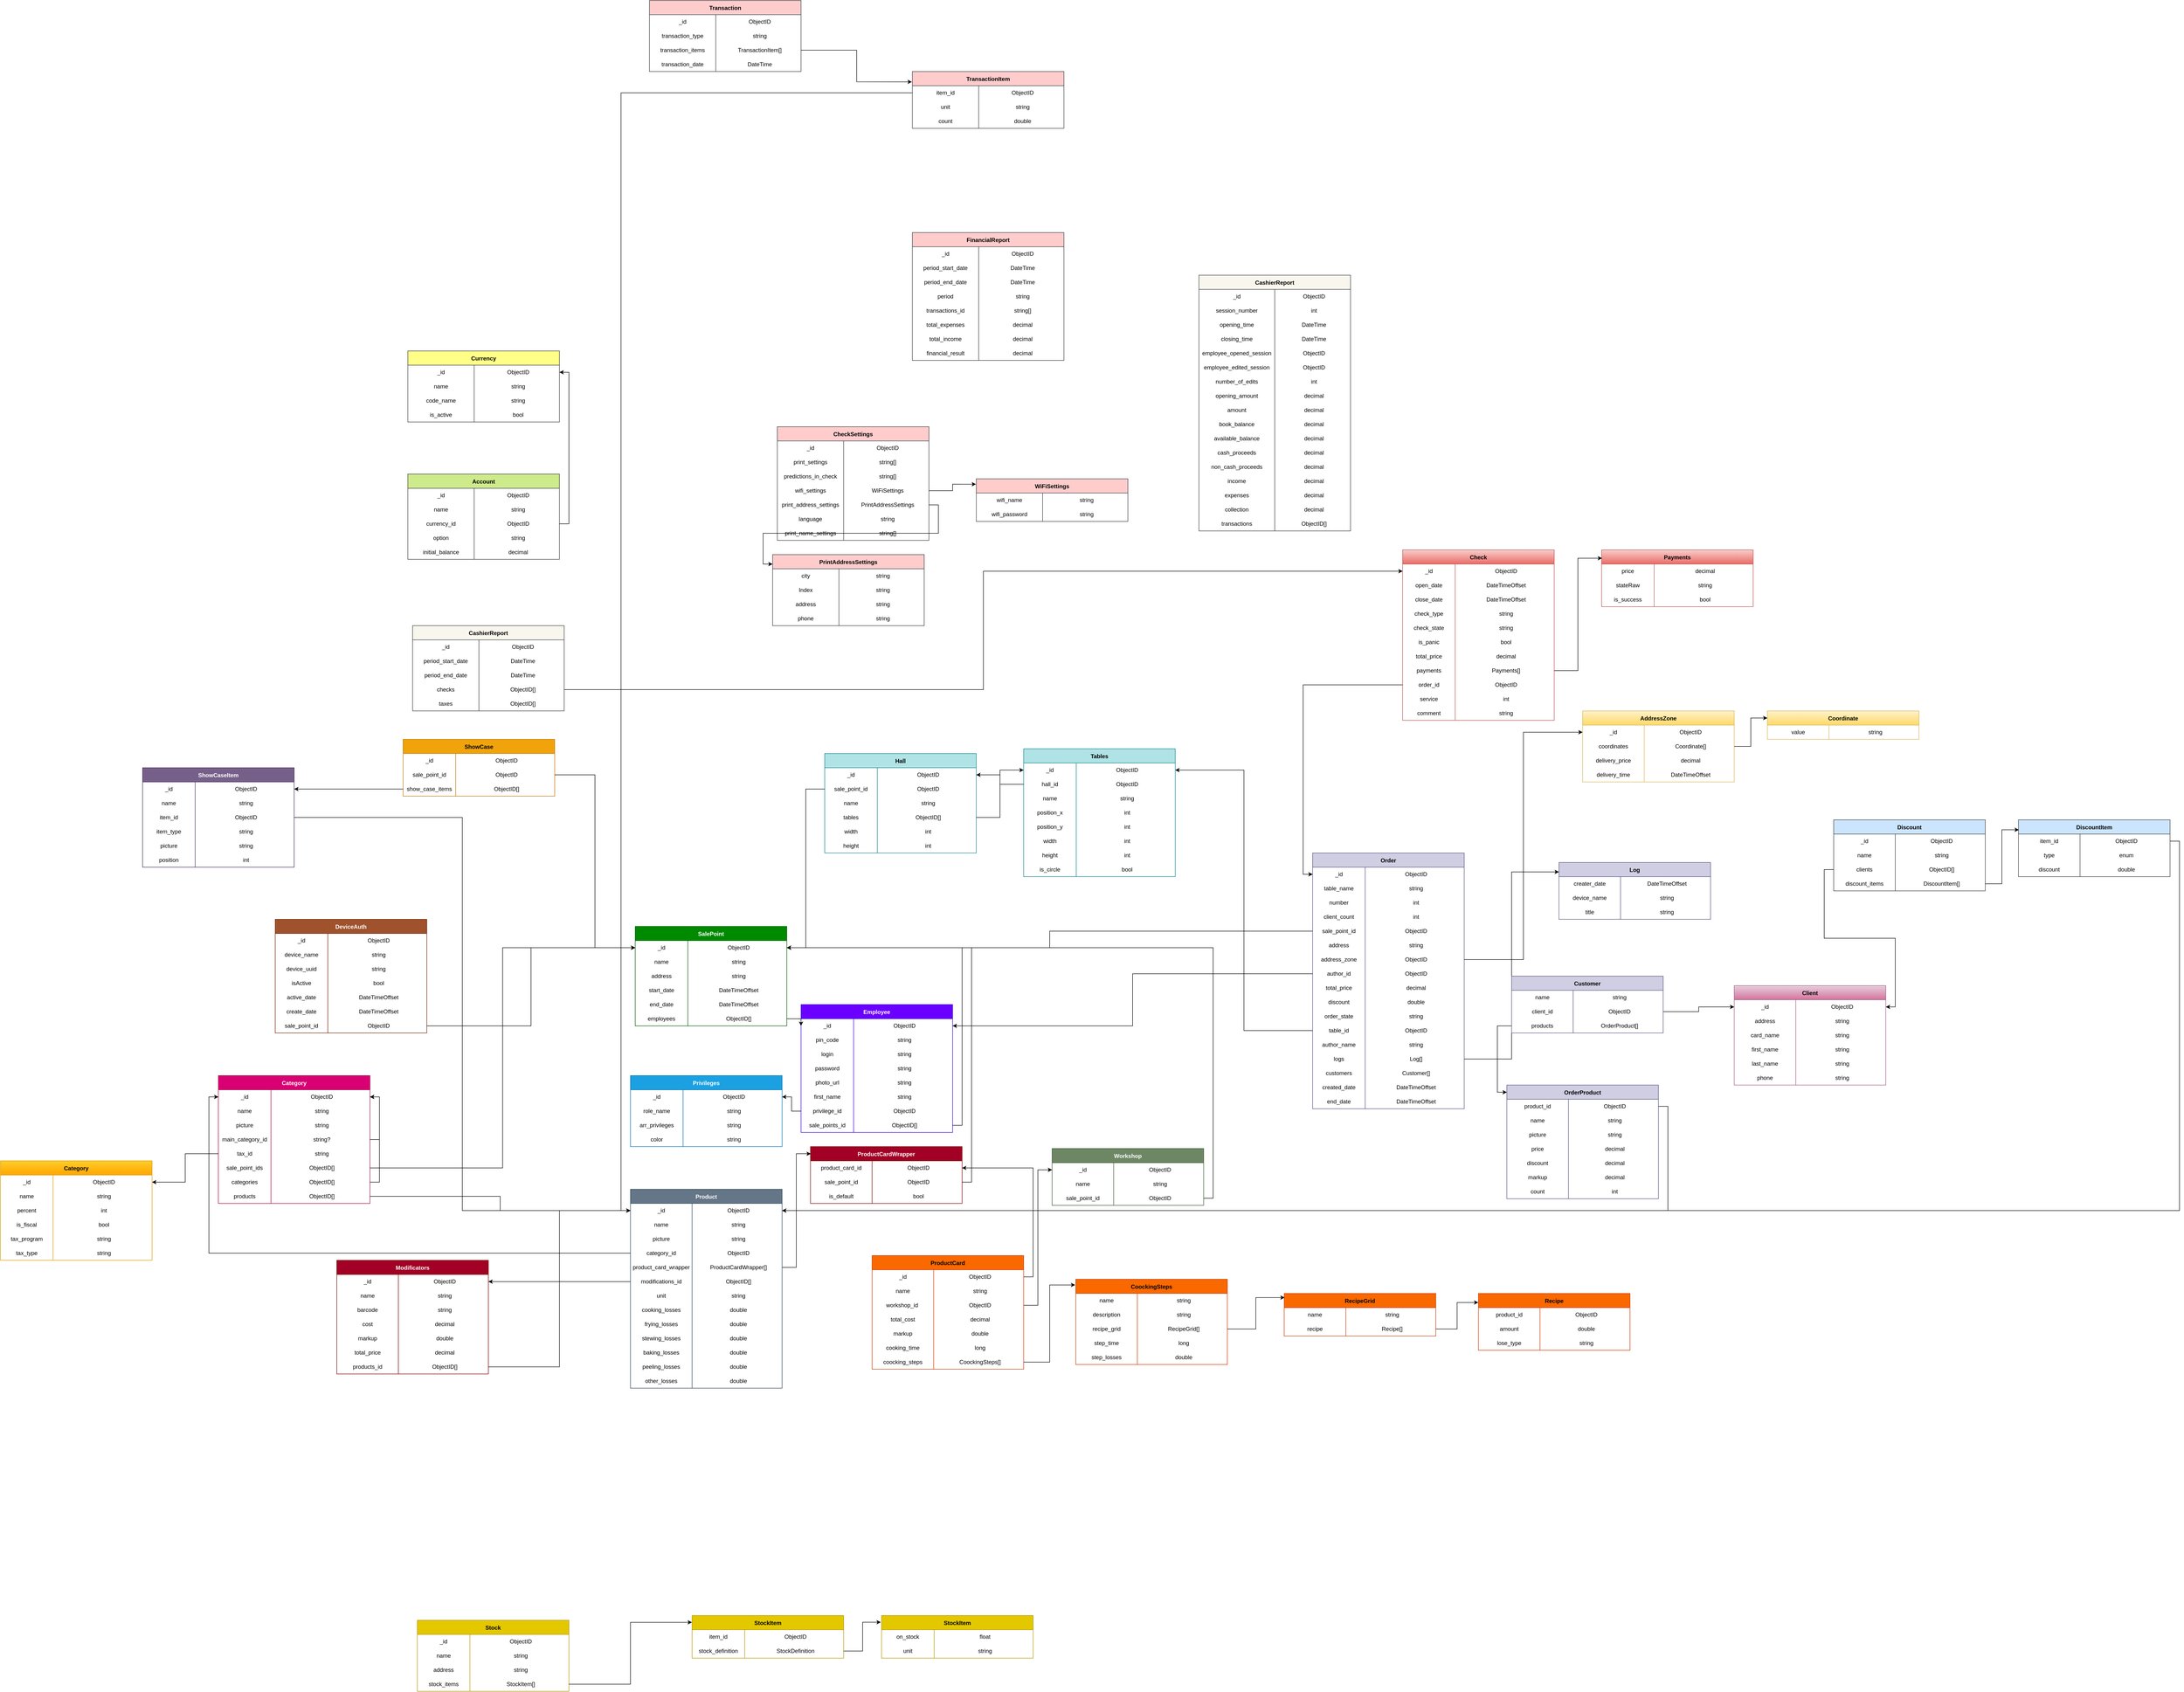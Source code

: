 <mxfile version="20.8.19" type="github">
  <diagram id="C5RBs43oDa-KdzZeNtuy" name="Page-1">
    <mxGraphModel dx="7409" dy="6866" grid="1" gridSize="10" guides="1" tooltips="1" connect="1" arrows="1" fold="1" page="1" pageScale="1" pageWidth="827" pageHeight="1169" math="0" shadow="0">
      <root>
        <mxCell id="WIyWlLk6GJQsqaUBKTNV-0" />
        <mxCell id="WIyWlLk6GJQsqaUBKTNV-1" parent="WIyWlLk6GJQsqaUBKTNV-0" />
        <mxCell id="2R93lKAkQ-TtFPTku6nc-16" value="Category" style="shape=table;startSize=30;container=1;collapsible=0;childLayout=tableLayout;fixedRows=1;rowLines=0;fontStyle=1;fillColor=#d80073;fontColor=#ffffff;strokeColor=#A50040;" vertex="1" parent="WIyWlLk6GJQsqaUBKTNV-1">
          <mxGeometry x="-1210" y="310" width="320" height="270" as="geometry" />
        </mxCell>
        <mxCell id="2R93lKAkQ-TtFPTku6nc-17" value="" style="shape=tableRow;horizontal=0;startSize=0;swimlaneHead=0;swimlaneBody=0;top=0;left=0;bottom=0;right=0;collapsible=0;dropTarget=0;fillColor=none;points=[[0,0.5],[1,0.5]];portConstraint=eastwest;" vertex="1" parent="2R93lKAkQ-TtFPTku6nc-16">
          <mxGeometry y="30" width="320" height="30" as="geometry" />
        </mxCell>
        <mxCell id="2R93lKAkQ-TtFPTku6nc-18" value="_id" style="shape=partialRectangle;html=1;whiteSpace=wrap;connectable=0;fillColor=none;top=0;left=0;bottom=0;right=0;overflow=hidden;pointerEvents=1;" vertex="1" parent="2R93lKAkQ-TtFPTku6nc-17">
          <mxGeometry width="111" height="30" as="geometry">
            <mxRectangle width="111" height="30" as="alternateBounds" />
          </mxGeometry>
        </mxCell>
        <mxCell id="2R93lKAkQ-TtFPTku6nc-19" value="ObjectID" style="shape=partialRectangle;html=1;whiteSpace=wrap;connectable=0;fillColor=none;top=0;left=0;bottom=0;right=0;align=center;spacingLeft=6;overflow=hidden;" vertex="1" parent="2R93lKAkQ-TtFPTku6nc-17">
          <mxGeometry x="111" width="209" height="30" as="geometry">
            <mxRectangle width="209" height="30" as="alternateBounds" />
          </mxGeometry>
        </mxCell>
        <mxCell id="2R93lKAkQ-TtFPTku6nc-20" value="" style="shape=tableRow;horizontal=0;startSize=0;swimlaneHead=0;swimlaneBody=0;top=0;left=0;bottom=0;right=0;collapsible=0;dropTarget=0;fillColor=none;points=[[0,0.5],[1,0.5]];portConstraint=eastwest;" vertex="1" parent="2R93lKAkQ-TtFPTku6nc-16">
          <mxGeometry y="60" width="320" height="30" as="geometry" />
        </mxCell>
        <mxCell id="2R93lKAkQ-TtFPTku6nc-21" value="name" style="shape=partialRectangle;html=1;whiteSpace=wrap;connectable=0;fillColor=none;top=0;left=0;bottom=0;right=0;overflow=hidden;" vertex="1" parent="2R93lKAkQ-TtFPTku6nc-20">
          <mxGeometry width="111" height="30" as="geometry">
            <mxRectangle width="111" height="30" as="alternateBounds" />
          </mxGeometry>
        </mxCell>
        <mxCell id="2R93lKAkQ-TtFPTku6nc-22" value="string" style="shape=partialRectangle;html=1;whiteSpace=wrap;connectable=0;fillColor=none;top=0;left=0;bottom=0;right=0;align=center;spacingLeft=6;overflow=hidden;" vertex="1" parent="2R93lKAkQ-TtFPTku6nc-20">
          <mxGeometry x="111" width="209" height="30" as="geometry">
            <mxRectangle width="209" height="30" as="alternateBounds" />
          </mxGeometry>
        </mxCell>
        <mxCell id="2R93lKAkQ-TtFPTku6nc-23" value="" style="shape=tableRow;horizontal=0;startSize=0;swimlaneHead=0;swimlaneBody=0;top=0;left=0;bottom=0;right=0;collapsible=0;dropTarget=0;fillColor=none;points=[[0,0.5],[1,0.5]];portConstraint=eastwest;" vertex="1" parent="2R93lKAkQ-TtFPTku6nc-16">
          <mxGeometry y="90" width="320" height="30" as="geometry" />
        </mxCell>
        <mxCell id="2R93lKAkQ-TtFPTku6nc-24" value="picture" style="shape=partialRectangle;html=1;whiteSpace=wrap;connectable=0;fillColor=none;top=0;left=0;bottom=0;right=0;overflow=hidden;" vertex="1" parent="2R93lKAkQ-TtFPTku6nc-23">
          <mxGeometry width="111" height="30" as="geometry">
            <mxRectangle width="111" height="30" as="alternateBounds" />
          </mxGeometry>
        </mxCell>
        <mxCell id="2R93lKAkQ-TtFPTku6nc-25" value="string" style="shape=partialRectangle;html=1;whiteSpace=wrap;connectable=0;fillColor=none;top=0;left=0;bottom=0;right=0;align=center;spacingLeft=6;overflow=hidden;" vertex="1" parent="2R93lKAkQ-TtFPTku6nc-23">
          <mxGeometry x="111" width="209" height="30" as="geometry">
            <mxRectangle width="209" height="30" as="alternateBounds" />
          </mxGeometry>
        </mxCell>
        <mxCell id="2R93lKAkQ-TtFPTku6nc-26" value="" style="shape=tableRow;horizontal=0;startSize=0;swimlaneHead=0;swimlaneBody=0;top=0;left=0;bottom=0;right=0;collapsible=0;dropTarget=0;fillColor=none;points=[[0,0.5],[1,0.5]];portConstraint=eastwest;" vertex="1" parent="2R93lKAkQ-TtFPTku6nc-16">
          <mxGeometry y="120" width="320" height="30" as="geometry" />
        </mxCell>
        <mxCell id="2R93lKAkQ-TtFPTku6nc-27" value="main_category_id" style="shape=partialRectangle;html=1;whiteSpace=wrap;connectable=0;fillColor=none;top=0;left=0;bottom=0;right=0;overflow=hidden;" vertex="1" parent="2R93lKAkQ-TtFPTku6nc-26">
          <mxGeometry width="111" height="30" as="geometry">
            <mxRectangle width="111" height="30" as="alternateBounds" />
          </mxGeometry>
        </mxCell>
        <mxCell id="2R93lKAkQ-TtFPTku6nc-28" value="string?" style="shape=partialRectangle;html=1;whiteSpace=wrap;connectable=0;fillColor=none;top=0;left=0;bottom=0;right=0;align=center;spacingLeft=6;overflow=hidden;" vertex="1" parent="2R93lKAkQ-TtFPTku6nc-26">
          <mxGeometry x="111" width="209" height="30" as="geometry">
            <mxRectangle width="209" height="30" as="alternateBounds" />
          </mxGeometry>
        </mxCell>
        <mxCell id="2R93lKAkQ-TtFPTku6nc-29" value="" style="shape=tableRow;horizontal=0;startSize=0;swimlaneHead=0;swimlaneBody=0;top=0;left=0;bottom=0;right=0;collapsible=0;dropTarget=0;fillColor=none;points=[[0,0.5],[1,0.5]];portConstraint=eastwest;" vertex="1" parent="2R93lKAkQ-TtFPTku6nc-16">
          <mxGeometry y="150" width="320" height="30" as="geometry" />
        </mxCell>
        <mxCell id="2R93lKAkQ-TtFPTku6nc-30" value="tax_id" style="shape=partialRectangle;html=1;whiteSpace=wrap;connectable=0;fillColor=none;top=0;left=0;bottom=0;right=0;overflow=hidden;" vertex="1" parent="2R93lKAkQ-TtFPTku6nc-29">
          <mxGeometry width="111" height="30" as="geometry">
            <mxRectangle width="111" height="30" as="alternateBounds" />
          </mxGeometry>
        </mxCell>
        <mxCell id="2R93lKAkQ-TtFPTku6nc-31" value="string" style="shape=partialRectangle;html=1;whiteSpace=wrap;connectable=0;fillColor=none;top=0;left=0;bottom=0;right=0;align=center;spacingLeft=6;overflow=hidden;" vertex="1" parent="2R93lKAkQ-TtFPTku6nc-29">
          <mxGeometry x="111" width="209" height="30" as="geometry">
            <mxRectangle width="209" height="30" as="alternateBounds" />
          </mxGeometry>
        </mxCell>
        <mxCell id="2R93lKAkQ-TtFPTku6nc-32" value="" style="shape=tableRow;horizontal=0;startSize=0;swimlaneHead=0;swimlaneBody=0;top=0;left=0;bottom=0;right=0;collapsible=0;dropTarget=0;fillColor=none;points=[[0,0.5],[1,0.5]];portConstraint=eastwest;" vertex="1" parent="2R93lKAkQ-TtFPTku6nc-16">
          <mxGeometry y="180" width="320" height="30" as="geometry" />
        </mxCell>
        <mxCell id="2R93lKAkQ-TtFPTku6nc-33" value="sale_point_ids" style="shape=partialRectangle;html=1;whiteSpace=wrap;connectable=0;fillColor=none;top=0;left=0;bottom=0;right=0;overflow=hidden;" vertex="1" parent="2R93lKAkQ-TtFPTku6nc-32">
          <mxGeometry width="111" height="30" as="geometry">
            <mxRectangle width="111" height="30" as="alternateBounds" />
          </mxGeometry>
        </mxCell>
        <mxCell id="2R93lKAkQ-TtFPTku6nc-34" value="ObjectID[]" style="shape=partialRectangle;html=1;whiteSpace=wrap;connectable=0;fillColor=none;top=0;left=0;bottom=0;right=0;align=center;spacingLeft=6;overflow=hidden;" vertex="1" parent="2R93lKAkQ-TtFPTku6nc-32">
          <mxGeometry x="111" width="209" height="30" as="geometry">
            <mxRectangle width="209" height="30" as="alternateBounds" />
          </mxGeometry>
        </mxCell>
        <mxCell id="2R93lKAkQ-TtFPTku6nc-35" value="" style="shape=tableRow;horizontal=0;startSize=0;swimlaneHead=0;swimlaneBody=0;top=0;left=0;bottom=0;right=0;collapsible=0;dropTarget=0;fillColor=none;points=[[0,0.5],[1,0.5]];portConstraint=eastwest;" vertex="1" parent="2R93lKAkQ-TtFPTku6nc-16">
          <mxGeometry y="210" width="320" height="30" as="geometry" />
        </mxCell>
        <mxCell id="2R93lKAkQ-TtFPTku6nc-36" value="categories" style="shape=partialRectangle;html=1;whiteSpace=wrap;connectable=0;fillColor=none;top=0;left=0;bottom=0;right=0;overflow=hidden;" vertex="1" parent="2R93lKAkQ-TtFPTku6nc-35">
          <mxGeometry width="111" height="30" as="geometry">
            <mxRectangle width="111" height="30" as="alternateBounds" />
          </mxGeometry>
        </mxCell>
        <mxCell id="2R93lKAkQ-TtFPTku6nc-37" value="ObjectID[]" style="shape=partialRectangle;html=1;whiteSpace=wrap;connectable=0;fillColor=none;top=0;left=0;bottom=0;right=0;align=center;spacingLeft=6;overflow=hidden;" vertex="1" parent="2R93lKAkQ-TtFPTku6nc-35">
          <mxGeometry x="111" width="209" height="30" as="geometry">
            <mxRectangle width="209" height="30" as="alternateBounds" />
          </mxGeometry>
        </mxCell>
        <mxCell id="2R93lKAkQ-TtFPTku6nc-38" value="" style="shape=tableRow;horizontal=0;startSize=0;swimlaneHead=0;swimlaneBody=0;top=0;left=0;bottom=0;right=0;collapsible=0;dropTarget=0;fillColor=none;points=[[0,0.5],[1,0.5]];portConstraint=eastwest;" vertex="1" parent="2R93lKAkQ-TtFPTku6nc-16">
          <mxGeometry y="240" width="320" height="30" as="geometry" />
        </mxCell>
        <mxCell id="2R93lKAkQ-TtFPTku6nc-39" value="products" style="shape=partialRectangle;html=1;whiteSpace=wrap;connectable=0;fillColor=none;top=0;left=0;bottom=0;right=0;overflow=hidden;" vertex="1" parent="2R93lKAkQ-TtFPTku6nc-38">
          <mxGeometry width="111" height="30" as="geometry">
            <mxRectangle width="111" height="30" as="alternateBounds" />
          </mxGeometry>
        </mxCell>
        <mxCell id="2R93lKAkQ-TtFPTku6nc-40" value="ObjectID[]" style="shape=partialRectangle;html=1;whiteSpace=wrap;connectable=0;fillColor=none;top=0;left=0;bottom=0;right=0;align=center;spacingLeft=6;overflow=hidden;" vertex="1" parent="2R93lKAkQ-TtFPTku6nc-38">
          <mxGeometry x="111" width="209" height="30" as="geometry">
            <mxRectangle width="209" height="30" as="alternateBounds" />
          </mxGeometry>
        </mxCell>
        <mxCell id="2R93lKAkQ-TtFPTku6nc-91" value="SalePoint" style="shape=table;startSize=30;container=1;collapsible=0;childLayout=tableLayout;fixedRows=1;rowLines=0;fontStyle=1;fillColor=#008a00;fontColor=#ffffff;strokeColor=#005700;" vertex="1" parent="WIyWlLk6GJQsqaUBKTNV-1">
          <mxGeometry x="-330" y="-5" width="320" height="210" as="geometry" />
        </mxCell>
        <mxCell id="2R93lKAkQ-TtFPTku6nc-92" value="" style="shape=tableRow;horizontal=0;startSize=0;swimlaneHead=0;swimlaneBody=0;top=0;left=0;bottom=0;right=0;collapsible=0;dropTarget=0;fillColor=none;points=[[0,0.5],[1,0.5]];portConstraint=eastwest;flipV=0;flipH=1;swimlaneFillColor=none;" vertex="1" parent="2R93lKAkQ-TtFPTku6nc-91">
          <mxGeometry y="30" width="320" height="30" as="geometry" />
        </mxCell>
        <mxCell id="2R93lKAkQ-TtFPTku6nc-93" value="_id" style="shape=partialRectangle;html=1;whiteSpace=wrap;connectable=0;fillColor=none;top=0;left=0;bottom=0;right=0;overflow=hidden;pointerEvents=1;" vertex="1" parent="2R93lKAkQ-TtFPTku6nc-92">
          <mxGeometry width="111" height="30" as="geometry">
            <mxRectangle width="111" height="30" as="alternateBounds" />
          </mxGeometry>
        </mxCell>
        <mxCell id="2R93lKAkQ-TtFPTku6nc-94" value="ObjectID" style="shape=partialRectangle;html=1;whiteSpace=wrap;connectable=0;fillColor=none;top=0;left=0;bottom=0;right=0;align=center;spacingLeft=6;overflow=hidden;" vertex="1" parent="2R93lKAkQ-TtFPTku6nc-92">
          <mxGeometry x="111" width="209" height="30" as="geometry">
            <mxRectangle width="209" height="30" as="alternateBounds" />
          </mxGeometry>
        </mxCell>
        <mxCell id="2R93lKAkQ-TtFPTku6nc-95" value="" style="shape=tableRow;horizontal=0;startSize=0;swimlaneHead=0;swimlaneBody=0;top=0;left=0;bottom=0;right=0;collapsible=0;dropTarget=0;fillColor=none;points=[[0,0.5],[1,0.5]];portConstraint=eastwest;" vertex="1" parent="2R93lKAkQ-TtFPTku6nc-91">
          <mxGeometry y="60" width="320" height="30" as="geometry" />
        </mxCell>
        <mxCell id="2R93lKAkQ-TtFPTku6nc-96" value="name" style="shape=partialRectangle;html=1;whiteSpace=wrap;connectable=0;fillColor=none;top=0;left=0;bottom=0;right=0;overflow=hidden;" vertex="1" parent="2R93lKAkQ-TtFPTku6nc-95">
          <mxGeometry width="111" height="30" as="geometry">
            <mxRectangle width="111" height="30" as="alternateBounds" />
          </mxGeometry>
        </mxCell>
        <mxCell id="2R93lKAkQ-TtFPTku6nc-97" value="string" style="shape=partialRectangle;html=1;whiteSpace=wrap;connectable=0;fillColor=none;top=0;left=0;bottom=0;right=0;align=center;spacingLeft=6;overflow=hidden;" vertex="1" parent="2R93lKAkQ-TtFPTku6nc-95">
          <mxGeometry x="111" width="209" height="30" as="geometry">
            <mxRectangle width="209" height="30" as="alternateBounds" />
          </mxGeometry>
        </mxCell>
        <mxCell id="2R93lKAkQ-TtFPTku6nc-98" value="" style="shape=tableRow;horizontal=0;startSize=0;swimlaneHead=0;swimlaneBody=0;top=0;left=0;bottom=0;right=0;collapsible=0;dropTarget=0;fillColor=none;points=[[0,0.5],[1,0.5]];portConstraint=eastwest;" vertex="1" parent="2R93lKAkQ-TtFPTku6nc-91">
          <mxGeometry y="90" width="320" height="30" as="geometry" />
        </mxCell>
        <mxCell id="2R93lKAkQ-TtFPTku6nc-99" value="address" style="shape=partialRectangle;html=1;whiteSpace=wrap;connectable=0;fillColor=none;top=0;left=0;bottom=0;right=0;overflow=hidden;" vertex="1" parent="2R93lKAkQ-TtFPTku6nc-98">
          <mxGeometry width="111" height="30" as="geometry">
            <mxRectangle width="111" height="30" as="alternateBounds" />
          </mxGeometry>
        </mxCell>
        <mxCell id="2R93lKAkQ-TtFPTku6nc-100" value="string" style="shape=partialRectangle;html=1;whiteSpace=wrap;connectable=0;fillColor=none;top=0;left=0;bottom=0;right=0;align=center;spacingLeft=6;overflow=hidden;" vertex="1" parent="2R93lKAkQ-TtFPTku6nc-98">
          <mxGeometry x="111" width="209" height="30" as="geometry">
            <mxRectangle width="209" height="30" as="alternateBounds" />
          </mxGeometry>
        </mxCell>
        <mxCell id="2R93lKAkQ-TtFPTku6nc-101" value="" style="shape=tableRow;horizontal=0;startSize=0;swimlaneHead=0;swimlaneBody=0;top=0;left=0;bottom=0;right=0;collapsible=0;dropTarget=0;fillColor=none;points=[[0,0.5],[1,0.5]];portConstraint=eastwest;" vertex="1" parent="2R93lKAkQ-TtFPTku6nc-91">
          <mxGeometry y="120" width="320" height="30" as="geometry" />
        </mxCell>
        <mxCell id="2R93lKAkQ-TtFPTku6nc-102" value="start_date" style="shape=partialRectangle;html=1;whiteSpace=wrap;connectable=0;fillColor=none;top=0;left=0;bottom=0;right=0;overflow=hidden;" vertex="1" parent="2R93lKAkQ-TtFPTku6nc-101">
          <mxGeometry width="111" height="30" as="geometry">
            <mxRectangle width="111" height="30" as="alternateBounds" />
          </mxGeometry>
        </mxCell>
        <mxCell id="2R93lKAkQ-TtFPTku6nc-103" value="DateTimeOffset" style="shape=partialRectangle;html=1;whiteSpace=wrap;connectable=0;fillColor=none;top=0;left=0;bottom=0;right=0;align=center;spacingLeft=6;overflow=hidden;" vertex="1" parent="2R93lKAkQ-TtFPTku6nc-101">
          <mxGeometry x="111" width="209" height="30" as="geometry">
            <mxRectangle width="209" height="30" as="alternateBounds" />
          </mxGeometry>
        </mxCell>
        <mxCell id="2R93lKAkQ-TtFPTku6nc-104" value="" style="shape=tableRow;horizontal=0;startSize=0;swimlaneHead=0;swimlaneBody=0;top=0;left=0;bottom=0;right=0;collapsible=0;dropTarget=0;fillColor=none;points=[[0,0.5],[1,0.5]];portConstraint=eastwest;" vertex="1" parent="2R93lKAkQ-TtFPTku6nc-91">
          <mxGeometry y="150" width="320" height="30" as="geometry" />
        </mxCell>
        <mxCell id="2R93lKAkQ-TtFPTku6nc-105" value="end_date" style="shape=partialRectangle;html=1;whiteSpace=wrap;connectable=0;fillColor=none;top=0;left=0;bottom=0;right=0;overflow=hidden;" vertex="1" parent="2R93lKAkQ-TtFPTku6nc-104">
          <mxGeometry width="111" height="30" as="geometry">
            <mxRectangle width="111" height="30" as="alternateBounds" />
          </mxGeometry>
        </mxCell>
        <mxCell id="2R93lKAkQ-TtFPTku6nc-106" value="DateTimeOffset" style="shape=partialRectangle;html=1;whiteSpace=wrap;connectable=0;fillColor=none;top=0;left=0;bottom=0;right=0;align=center;spacingLeft=6;overflow=hidden;" vertex="1" parent="2R93lKAkQ-TtFPTku6nc-104">
          <mxGeometry x="111" width="209" height="30" as="geometry">
            <mxRectangle width="209" height="30" as="alternateBounds" />
          </mxGeometry>
        </mxCell>
        <mxCell id="2R93lKAkQ-TtFPTku6nc-113" value="" style="shape=tableRow;horizontal=0;startSize=0;swimlaneHead=0;swimlaneBody=0;top=0;left=0;bottom=0;right=0;collapsible=0;dropTarget=0;fillColor=none;points=[[0,0.5],[1,0.5]];portConstraint=eastwest;" vertex="1" parent="2R93lKAkQ-TtFPTku6nc-91">
          <mxGeometry y="180" width="320" height="30" as="geometry" />
        </mxCell>
        <mxCell id="2R93lKAkQ-TtFPTku6nc-114" value="employees" style="shape=partialRectangle;html=1;whiteSpace=wrap;connectable=0;fillColor=none;top=0;left=0;bottom=0;right=0;overflow=hidden;" vertex="1" parent="2R93lKAkQ-TtFPTku6nc-113">
          <mxGeometry width="111" height="30" as="geometry">
            <mxRectangle width="111" height="30" as="alternateBounds" />
          </mxGeometry>
        </mxCell>
        <mxCell id="2R93lKAkQ-TtFPTku6nc-115" value="ObjectID[]" style="shape=partialRectangle;html=1;whiteSpace=wrap;connectable=0;fillColor=none;top=0;left=0;bottom=0;right=0;align=center;spacingLeft=6;overflow=hidden;" vertex="1" parent="2R93lKAkQ-TtFPTku6nc-113">
          <mxGeometry x="111" width="209" height="30" as="geometry">
            <mxRectangle width="209" height="30" as="alternateBounds" />
          </mxGeometry>
        </mxCell>
        <mxCell id="2R93lKAkQ-TtFPTku6nc-199" value="" style="edgeStyle=orthogonalEdgeStyle;rounded=0;orthogonalLoop=1;jettySize=auto;html=1;entryX=0.002;entryY=0.125;entryDx=0;entryDy=0;entryPerimeter=0;" edge="1" parent="WIyWlLk6GJQsqaUBKTNV-1" source="2R93lKAkQ-TtFPTku6nc-131" target="2R93lKAkQ-TtFPTku6nc-159">
          <mxGeometry relative="1" as="geometry" />
        </mxCell>
        <mxCell id="2R93lKAkQ-TtFPTku6nc-784" style="edgeStyle=orthogonalEdgeStyle;rounded=0;orthogonalLoop=1;jettySize=auto;html=1;exitX=1;exitY=0.5;exitDx=0;exitDy=0;entryX=1;entryY=0.5;entryDx=0;entryDy=0;" edge="1" parent="WIyWlLk6GJQsqaUBKTNV-1" source="2R93lKAkQ-TtFPTku6nc-26" target="2R93lKAkQ-TtFPTku6nc-17">
          <mxGeometry relative="1" as="geometry" />
        </mxCell>
        <mxCell id="2R93lKAkQ-TtFPTku6nc-118" value="Product" style="shape=table;startSize=30;container=1;collapsible=0;childLayout=tableLayout;fixedRows=1;rowLines=0;fontStyle=1;fillColor=#647687;strokeColor=#314354;fontColor=#ffffff;" vertex="1" parent="WIyWlLk6GJQsqaUBKTNV-1">
          <mxGeometry x="-340" y="550" width="320" height="420" as="geometry" />
        </mxCell>
        <mxCell id="2R93lKAkQ-TtFPTku6nc-119" value="" style="shape=tableRow;horizontal=0;startSize=0;swimlaneHead=0;swimlaneBody=0;top=0;left=0;bottom=0;right=0;collapsible=0;dropTarget=0;fillColor=none;points=[[0,0.5],[1,0.5]];portConstraint=eastwest;" vertex="1" parent="2R93lKAkQ-TtFPTku6nc-118">
          <mxGeometry y="30" width="320" height="30" as="geometry" />
        </mxCell>
        <mxCell id="2R93lKAkQ-TtFPTku6nc-120" value="_id" style="shape=partialRectangle;html=1;whiteSpace=wrap;connectable=0;fillColor=none;top=0;left=0;bottom=0;right=0;overflow=hidden;pointerEvents=1;" vertex="1" parent="2R93lKAkQ-TtFPTku6nc-119">
          <mxGeometry width="130" height="30" as="geometry">
            <mxRectangle width="130" height="30" as="alternateBounds" />
          </mxGeometry>
        </mxCell>
        <mxCell id="2R93lKAkQ-TtFPTku6nc-121" value="ObjectID" style="shape=partialRectangle;html=1;whiteSpace=wrap;connectable=0;fillColor=none;top=0;left=0;bottom=0;right=0;align=center;spacingLeft=6;overflow=hidden;" vertex="1" parent="2R93lKAkQ-TtFPTku6nc-119">
          <mxGeometry x="130" width="190" height="30" as="geometry">
            <mxRectangle width="190" height="30" as="alternateBounds" />
          </mxGeometry>
        </mxCell>
        <mxCell id="2R93lKAkQ-TtFPTku6nc-122" value="" style="shape=tableRow;horizontal=0;startSize=0;swimlaneHead=0;swimlaneBody=0;top=0;left=0;bottom=0;right=0;collapsible=0;dropTarget=0;fillColor=none;points=[[0,0.5],[1,0.5]];portConstraint=eastwest;" vertex="1" parent="2R93lKAkQ-TtFPTku6nc-118">
          <mxGeometry y="60" width="320" height="30" as="geometry" />
        </mxCell>
        <mxCell id="2R93lKAkQ-TtFPTku6nc-123" value="name" style="shape=partialRectangle;html=1;whiteSpace=wrap;connectable=0;fillColor=none;top=0;left=0;bottom=0;right=0;overflow=hidden;" vertex="1" parent="2R93lKAkQ-TtFPTku6nc-122">
          <mxGeometry width="130" height="30" as="geometry">
            <mxRectangle width="130" height="30" as="alternateBounds" />
          </mxGeometry>
        </mxCell>
        <mxCell id="2R93lKAkQ-TtFPTku6nc-124" value="string" style="shape=partialRectangle;html=1;whiteSpace=wrap;connectable=0;fillColor=none;top=0;left=0;bottom=0;right=0;align=center;spacingLeft=6;overflow=hidden;" vertex="1" parent="2R93lKAkQ-TtFPTku6nc-122">
          <mxGeometry x="130" width="190" height="30" as="geometry">
            <mxRectangle width="190" height="30" as="alternateBounds" />
          </mxGeometry>
        </mxCell>
        <mxCell id="2R93lKAkQ-TtFPTku6nc-125" value="" style="shape=tableRow;horizontal=0;startSize=0;swimlaneHead=0;swimlaneBody=0;top=0;left=0;bottom=0;right=0;collapsible=0;dropTarget=0;fillColor=none;points=[[0,0.5],[1,0.5]];portConstraint=eastwest;" vertex="1" parent="2R93lKAkQ-TtFPTku6nc-118">
          <mxGeometry y="90" width="320" height="30" as="geometry" />
        </mxCell>
        <mxCell id="2R93lKAkQ-TtFPTku6nc-126" value="picture" style="shape=partialRectangle;html=1;whiteSpace=wrap;connectable=0;fillColor=none;top=0;left=0;bottom=0;right=0;overflow=hidden;" vertex="1" parent="2R93lKAkQ-TtFPTku6nc-125">
          <mxGeometry width="130" height="30" as="geometry">
            <mxRectangle width="130" height="30" as="alternateBounds" />
          </mxGeometry>
        </mxCell>
        <mxCell id="2R93lKAkQ-TtFPTku6nc-127" value="string" style="shape=partialRectangle;html=1;whiteSpace=wrap;connectable=0;fillColor=none;top=0;left=0;bottom=0;right=0;align=center;spacingLeft=6;overflow=hidden;" vertex="1" parent="2R93lKAkQ-TtFPTku6nc-125">
          <mxGeometry x="130" width="190" height="30" as="geometry">
            <mxRectangle width="190" height="30" as="alternateBounds" />
          </mxGeometry>
        </mxCell>
        <mxCell id="2R93lKAkQ-TtFPTku6nc-128" value="" style="shape=tableRow;horizontal=0;startSize=0;swimlaneHead=0;swimlaneBody=0;top=0;left=0;bottom=0;right=0;collapsible=0;dropTarget=0;fillColor=none;points=[[0,0.5],[1,0.5]];portConstraint=eastwest;" vertex="1" parent="2R93lKAkQ-TtFPTku6nc-118">
          <mxGeometry y="120" width="320" height="30" as="geometry" />
        </mxCell>
        <mxCell id="2R93lKAkQ-TtFPTku6nc-129" value="category_id" style="shape=partialRectangle;html=1;whiteSpace=wrap;connectable=0;fillColor=none;top=0;left=0;bottom=0;right=0;overflow=hidden;" vertex="1" parent="2R93lKAkQ-TtFPTku6nc-128">
          <mxGeometry width="130" height="30" as="geometry">
            <mxRectangle width="130" height="30" as="alternateBounds" />
          </mxGeometry>
        </mxCell>
        <mxCell id="2R93lKAkQ-TtFPTku6nc-130" value="ObjectID" style="shape=partialRectangle;html=1;whiteSpace=wrap;connectable=0;fillColor=none;top=0;left=0;bottom=0;right=0;align=center;spacingLeft=6;overflow=hidden;" vertex="1" parent="2R93lKAkQ-TtFPTku6nc-128">
          <mxGeometry x="130" width="190" height="30" as="geometry">
            <mxRectangle width="190" height="30" as="alternateBounds" />
          </mxGeometry>
        </mxCell>
        <mxCell id="2R93lKAkQ-TtFPTku6nc-131" value="" style="shape=tableRow;horizontal=0;startSize=0;swimlaneHead=0;swimlaneBody=0;top=0;left=0;bottom=0;right=0;collapsible=0;dropTarget=0;fillColor=none;points=[[0,0.5],[1,0.5]];portConstraint=eastwest;" vertex="1" parent="2R93lKAkQ-TtFPTku6nc-118">
          <mxGeometry y="150" width="320" height="30" as="geometry" />
        </mxCell>
        <mxCell id="2R93lKAkQ-TtFPTku6nc-132" value="product_card_wrapper" style="shape=partialRectangle;html=1;whiteSpace=wrap;connectable=0;fillColor=none;top=0;left=0;bottom=0;right=0;overflow=hidden;" vertex="1" parent="2R93lKAkQ-TtFPTku6nc-131">
          <mxGeometry width="130" height="30" as="geometry">
            <mxRectangle width="130" height="30" as="alternateBounds" />
          </mxGeometry>
        </mxCell>
        <mxCell id="2R93lKAkQ-TtFPTku6nc-133" value="ProductCardWrapper[]" style="shape=partialRectangle;html=1;whiteSpace=wrap;connectable=0;fillColor=none;top=0;left=0;bottom=0;right=0;align=center;spacingLeft=6;overflow=hidden;" vertex="1" parent="2R93lKAkQ-TtFPTku6nc-131">
          <mxGeometry x="130" width="190" height="30" as="geometry">
            <mxRectangle width="190" height="30" as="alternateBounds" />
          </mxGeometry>
        </mxCell>
        <mxCell id="2R93lKAkQ-TtFPTku6nc-134" value="" style="shape=tableRow;horizontal=0;startSize=0;swimlaneHead=0;swimlaneBody=0;top=0;left=0;bottom=0;right=0;collapsible=0;dropTarget=0;fillColor=none;points=[[0,0.5],[1,0.5]];portConstraint=eastwest;" vertex="1" parent="2R93lKAkQ-TtFPTku6nc-118">
          <mxGeometry y="180" width="320" height="30" as="geometry" />
        </mxCell>
        <mxCell id="2R93lKAkQ-TtFPTku6nc-135" value="modifications_id" style="shape=partialRectangle;html=1;whiteSpace=wrap;connectable=0;fillColor=none;top=0;left=0;bottom=0;right=0;overflow=hidden;" vertex="1" parent="2R93lKAkQ-TtFPTku6nc-134">
          <mxGeometry width="130" height="30" as="geometry">
            <mxRectangle width="130" height="30" as="alternateBounds" />
          </mxGeometry>
        </mxCell>
        <mxCell id="2R93lKAkQ-TtFPTku6nc-136" value="ObjectID[]" style="shape=partialRectangle;html=1;whiteSpace=wrap;connectable=0;fillColor=none;top=0;left=0;bottom=0;right=0;align=center;spacingLeft=6;overflow=hidden;" vertex="1" parent="2R93lKAkQ-TtFPTku6nc-134">
          <mxGeometry x="130" width="190" height="30" as="geometry">
            <mxRectangle width="190" height="30" as="alternateBounds" />
          </mxGeometry>
        </mxCell>
        <mxCell id="2R93lKAkQ-TtFPTku6nc-137" value="" style="shape=tableRow;horizontal=0;startSize=0;swimlaneHead=0;swimlaneBody=0;top=0;left=0;bottom=0;right=0;collapsible=0;dropTarget=0;fillColor=none;points=[[0,0.5],[1,0.5]];portConstraint=eastwest;" vertex="1" parent="2R93lKAkQ-TtFPTku6nc-118">
          <mxGeometry y="210" width="320" height="30" as="geometry" />
        </mxCell>
        <mxCell id="2R93lKAkQ-TtFPTku6nc-138" value="unit" style="shape=partialRectangle;html=1;whiteSpace=wrap;connectable=0;fillColor=none;top=0;left=0;bottom=0;right=0;overflow=hidden;" vertex="1" parent="2R93lKAkQ-TtFPTku6nc-137">
          <mxGeometry width="130" height="30" as="geometry">
            <mxRectangle width="130" height="30" as="alternateBounds" />
          </mxGeometry>
        </mxCell>
        <mxCell id="2R93lKAkQ-TtFPTku6nc-139" value="string" style="shape=partialRectangle;html=1;whiteSpace=wrap;connectable=0;fillColor=none;top=0;left=0;bottom=0;right=0;align=center;spacingLeft=6;overflow=hidden;" vertex="1" parent="2R93lKAkQ-TtFPTku6nc-137">
          <mxGeometry x="130" width="190" height="30" as="geometry">
            <mxRectangle width="190" height="30" as="alternateBounds" />
          </mxGeometry>
        </mxCell>
        <mxCell id="2R93lKAkQ-TtFPTku6nc-140" value="" style="shape=tableRow;horizontal=0;startSize=0;swimlaneHead=0;swimlaneBody=0;top=0;left=0;bottom=0;right=0;collapsible=0;dropTarget=0;fillColor=none;points=[[0,0.5],[1,0.5]];portConstraint=eastwest;" vertex="1" parent="2R93lKAkQ-TtFPTku6nc-118">
          <mxGeometry y="240" width="320" height="30" as="geometry" />
        </mxCell>
        <mxCell id="2R93lKAkQ-TtFPTku6nc-141" value="cooking_losses" style="shape=partialRectangle;html=1;whiteSpace=wrap;connectable=0;fillColor=none;top=0;left=0;bottom=0;right=0;overflow=hidden;" vertex="1" parent="2R93lKAkQ-TtFPTku6nc-140">
          <mxGeometry width="130" height="30" as="geometry">
            <mxRectangle width="130" height="30" as="alternateBounds" />
          </mxGeometry>
        </mxCell>
        <mxCell id="2R93lKAkQ-TtFPTku6nc-142" value="double" style="shape=partialRectangle;html=1;whiteSpace=wrap;connectable=0;fillColor=none;top=0;left=0;bottom=0;right=0;align=center;spacingLeft=6;overflow=hidden;" vertex="1" parent="2R93lKAkQ-TtFPTku6nc-140">
          <mxGeometry x="130" width="190" height="30" as="geometry">
            <mxRectangle width="190" height="30" as="alternateBounds" />
          </mxGeometry>
        </mxCell>
        <mxCell id="2R93lKAkQ-TtFPTku6nc-144" value="" style="shape=tableRow;horizontal=0;startSize=0;swimlaneHead=0;swimlaneBody=0;top=0;left=0;bottom=0;right=0;collapsible=0;dropTarget=0;fillColor=none;points=[[0,0.5],[1,0.5]];portConstraint=eastwest;" vertex="1" parent="2R93lKAkQ-TtFPTku6nc-118">
          <mxGeometry y="270" width="320" height="30" as="geometry" />
        </mxCell>
        <mxCell id="2R93lKAkQ-TtFPTku6nc-145" value="frying_losses" style="shape=partialRectangle;html=1;whiteSpace=wrap;connectable=0;fillColor=none;top=0;left=0;bottom=0;right=0;overflow=hidden;" vertex="1" parent="2R93lKAkQ-TtFPTku6nc-144">
          <mxGeometry width="130" height="30" as="geometry">
            <mxRectangle width="130" height="30" as="alternateBounds" />
          </mxGeometry>
        </mxCell>
        <mxCell id="2R93lKAkQ-TtFPTku6nc-146" value="double" style="shape=partialRectangle;html=1;whiteSpace=wrap;connectable=0;fillColor=none;top=0;left=0;bottom=0;right=0;align=center;spacingLeft=6;overflow=hidden;" vertex="1" parent="2R93lKAkQ-TtFPTku6nc-144">
          <mxGeometry x="130" width="190" height="30" as="geometry">
            <mxRectangle width="190" height="30" as="alternateBounds" />
          </mxGeometry>
        </mxCell>
        <mxCell id="2R93lKAkQ-TtFPTku6nc-147" value="" style="shape=tableRow;horizontal=0;startSize=0;swimlaneHead=0;swimlaneBody=0;top=0;left=0;bottom=0;right=0;collapsible=0;dropTarget=0;fillColor=none;points=[[0,0.5],[1,0.5]];portConstraint=eastwest;" vertex="1" parent="2R93lKAkQ-TtFPTku6nc-118">
          <mxGeometry y="300" width="320" height="30" as="geometry" />
        </mxCell>
        <mxCell id="2R93lKAkQ-TtFPTku6nc-148" value="stewing_losses" style="shape=partialRectangle;html=1;whiteSpace=wrap;connectable=0;fillColor=none;top=0;left=0;bottom=0;right=0;overflow=hidden;" vertex="1" parent="2R93lKAkQ-TtFPTku6nc-147">
          <mxGeometry width="130" height="30" as="geometry">
            <mxRectangle width="130" height="30" as="alternateBounds" />
          </mxGeometry>
        </mxCell>
        <mxCell id="2R93lKAkQ-TtFPTku6nc-149" value="double" style="shape=partialRectangle;html=1;whiteSpace=wrap;connectable=0;fillColor=none;top=0;left=0;bottom=0;right=0;align=center;spacingLeft=6;overflow=hidden;" vertex="1" parent="2R93lKAkQ-TtFPTku6nc-147">
          <mxGeometry x="130" width="190" height="30" as="geometry">
            <mxRectangle width="190" height="30" as="alternateBounds" />
          </mxGeometry>
        </mxCell>
        <mxCell id="2R93lKAkQ-TtFPTku6nc-150" value="" style="shape=tableRow;horizontal=0;startSize=0;swimlaneHead=0;swimlaneBody=0;top=0;left=0;bottom=0;right=0;collapsible=0;dropTarget=0;fillColor=none;points=[[0,0.5],[1,0.5]];portConstraint=eastwest;" vertex="1" parent="2R93lKAkQ-TtFPTku6nc-118">
          <mxGeometry y="330" width="320" height="30" as="geometry" />
        </mxCell>
        <mxCell id="2R93lKAkQ-TtFPTku6nc-151" value="baking_losses" style="shape=partialRectangle;html=1;whiteSpace=wrap;connectable=0;fillColor=none;top=0;left=0;bottom=0;right=0;overflow=hidden;" vertex="1" parent="2R93lKAkQ-TtFPTku6nc-150">
          <mxGeometry width="130" height="30" as="geometry">
            <mxRectangle width="130" height="30" as="alternateBounds" />
          </mxGeometry>
        </mxCell>
        <mxCell id="2R93lKAkQ-TtFPTku6nc-152" value="double" style="shape=partialRectangle;html=1;whiteSpace=wrap;connectable=0;fillColor=none;top=0;left=0;bottom=0;right=0;align=center;spacingLeft=6;overflow=hidden;" vertex="1" parent="2R93lKAkQ-TtFPTku6nc-150">
          <mxGeometry x="130" width="190" height="30" as="geometry">
            <mxRectangle width="190" height="30" as="alternateBounds" />
          </mxGeometry>
        </mxCell>
        <mxCell id="2R93lKAkQ-TtFPTku6nc-153" value="" style="shape=tableRow;horizontal=0;startSize=0;swimlaneHead=0;swimlaneBody=0;top=0;left=0;bottom=0;right=0;collapsible=0;dropTarget=0;fillColor=none;points=[[0,0.5],[1,0.5]];portConstraint=eastwest;" vertex="1" parent="2R93lKAkQ-TtFPTku6nc-118">
          <mxGeometry y="360" width="320" height="30" as="geometry" />
        </mxCell>
        <mxCell id="2R93lKAkQ-TtFPTku6nc-154" value="peeling_losses" style="shape=partialRectangle;html=1;whiteSpace=wrap;connectable=0;fillColor=none;top=0;left=0;bottom=0;right=0;overflow=hidden;" vertex="1" parent="2R93lKAkQ-TtFPTku6nc-153">
          <mxGeometry width="130" height="30" as="geometry">
            <mxRectangle width="130" height="30" as="alternateBounds" />
          </mxGeometry>
        </mxCell>
        <mxCell id="2R93lKAkQ-TtFPTku6nc-155" value="double" style="shape=partialRectangle;html=1;whiteSpace=wrap;connectable=0;fillColor=none;top=0;left=0;bottom=0;right=0;align=center;spacingLeft=6;overflow=hidden;" vertex="1" parent="2R93lKAkQ-TtFPTku6nc-153">
          <mxGeometry x="130" width="190" height="30" as="geometry">
            <mxRectangle width="190" height="30" as="alternateBounds" />
          </mxGeometry>
        </mxCell>
        <mxCell id="2R93lKAkQ-TtFPTku6nc-156" value="" style="shape=tableRow;horizontal=0;startSize=0;swimlaneHead=0;swimlaneBody=0;top=0;left=0;bottom=0;right=0;collapsible=0;dropTarget=0;fillColor=none;points=[[0,0.5],[1,0.5]];portConstraint=eastwest;" vertex="1" parent="2R93lKAkQ-TtFPTku6nc-118">
          <mxGeometry y="390" width="320" height="30" as="geometry" />
        </mxCell>
        <mxCell id="2R93lKAkQ-TtFPTku6nc-157" value="other_losses" style="shape=partialRectangle;html=1;whiteSpace=wrap;connectable=0;fillColor=none;top=0;left=0;bottom=0;right=0;overflow=hidden;" vertex="1" parent="2R93lKAkQ-TtFPTku6nc-156">
          <mxGeometry width="130" height="30" as="geometry">
            <mxRectangle width="130" height="30" as="alternateBounds" />
          </mxGeometry>
        </mxCell>
        <mxCell id="2R93lKAkQ-TtFPTku6nc-158" value="double" style="shape=partialRectangle;html=1;whiteSpace=wrap;connectable=0;fillColor=none;top=0;left=0;bottom=0;right=0;align=center;spacingLeft=6;overflow=hidden;" vertex="1" parent="2R93lKAkQ-TtFPTku6nc-156">
          <mxGeometry x="130" width="190" height="30" as="geometry">
            <mxRectangle width="190" height="30" as="alternateBounds" />
          </mxGeometry>
        </mxCell>
        <mxCell id="2R93lKAkQ-TtFPTku6nc-159" value="ProductCardWrapper" style="shape=table;startSize=30;container=1;collapsible=0;childLayout=tableLayout;fixedRows=1;rowLines=0;fontStyle=1;fillColor=#a20025;fontColor=#ffffff;strokeColor=#6F0000;" vertex="1" parent="WIyWlLk6GJQsqaUBKTNV-1">
          <mxGeometry x="40" y="460" width="320" height="120" as="geometry" />
        </mxCell>
        <mxCell id="2R93lKAkQ-TtFPTku6nc-160" value="" style="shape=tableRow;horizontal=0;startSize=0;swimlaneHead=0;swimlaneBody=0;top=0;left=0;bottom=0;right=0;collapsible=0;dropTarget=0;fillColor=none;points=[[0,0.5],[1,0.5]];portConstraint=eastwest;" vertex="1" parent="2R93lKAkQ-TtFPTku6nc-159">
          <mxGeometry y="30" width="320" height="30" as="geometry" />
        </mxCell>
        <mxCell id="2R93lKAkQ-TtFPTku6nc-161" value="product_card_id" style="shape=partialRectangle;html=1;whiteSpace=wrap;connectable=0;fillColor=none;top=0;left=0;bottom=0;right=0;overflow=hidden;pointerEvents=1;" vertex="1" parent="2R93lKAkQ-TtFPTku6nc-160">
          <mxGeometry width="130" height="30" as="geometry">
            <mxRectangle width="130" height="30" as="alternateBounds" />
          </mxGeometry>
        </mxCell>
        <mxCell id="2R93lKAkQ-TtFPTku6nc-162" value="ObjectID" style="shape=partialRectangle;html=1;whiteSpace=wrap;connectable=0;fillColor=none;top=0;left=0;bottom=0;right=0;align=center;spacingLeft=6;overflow=hidden;" vertex="1" parent="2R93lKAkQ-TtFPTku6nc-160">
          <mxGeometry x="130" width="190" height="30" as="geometry">
            <mxRectangle width="190" height="30" as="alternateBounds" />
          </mxGeometry>
        </mxCell>
        <mxCell id="2R93lKAkQ-TtFPTku6nc-163" value="" style="shape=tableRow;horizontal=0;startSize=0;swimlaneHead=0;swimlaneBody=0;top=0;left=0;bottom=0;right=0;collapsible=0;dropTarget=0;fillColor=none;points=[[0,0.5],[1,0.5]];portConstraint=eastwest;" vertex="1" parent="2R93lKAkQ-TtFPTku6nc-159">
          <mxGeometry y="60" width="320" height="30" as="geometry" />
        </mxCell>
        <mxCell id="2R93lKAkQ-TtFPTku6nc-164" value="sale_point_id" style="shape=partialRectangle;html=1;whiteSpace=wrap;connectable=0;fillColor=none;top=0;left=0;bottom=0;right=0;overflow=hidden;" vertex="1" parent="2R93lKAkQ-TtFPTku6nc-163">
          <mxGeometry width="130" height="30" as="geometry">
            <mxRectangle width="130" height="30" as="alternateBounds" />
          </mxGeometry>
        </mxCell>
        <mxCell id="2R93lKAkQ-TtFPTku6nc-165" value="ObjectID" style="shape=partialRectangle;html=1;whiteSpace=wrap;connectable=0;fillColor=none;top=0;left=0;bottom=0;right=0;align=center;spacingLeft=6;overflow=hidden;" vertex="1" parent="2R93lKAkQ-TtFPTku6nc-163">
          <mxGeometry x="130" width="190" height="30" as="geometry">
            <mxRectangle width="190" height="30" as="alternateBounds" />
          </mxGeometry>
        </mxCell>
        <mxCell id="2R93lKAkQ-TtFPTku6nc-166" value="" style="shape=tableRow;horizontal=0;startSize=0;swimlaneHead=0;swimlaneBody=0;top=0;left=0;bottom=0;right=0;collapsible=0;dropTarget=0;fillColor=none;points=[[0,0.5],[1,0.5]];portConstraint=eastwest;" vertex="1" parent="2R93lKAkQ-TtFPTku6nc-159">
          <mxGeometry y="90" width="320" height="30" as="geometry" />
        </mxCell>
        <mxCell id="2R93lKAkQ-TtFPTku6nc-167" value="is_default" style="shape=partialRectangle;html=1;whiteSpace=wrap;connectable=0;fillColor=none;top=0;left=0;bottom=0;right=0;overflow=hidden;" vertex="1" parent="2R93lKAkQ-TtFPTku6nc-166">
          <mxGeometry width="130" height="30" as="geometry">
            <mxRectangle width="130" height="30" as="alternateBounds" />
          </mxGeometry>
        </mxCell>
        <mxCell id="2R93lKAkQ-TtFPTku6nc-168" value="bool" style="shape=partialRectangle;html=1;whiteSpace=wrap;connectable=0;fillColor=none;top=0;left=0;bottom=0;right=0;align=center;spacingLeft=6;overflow=hidden;" vertex="1" parent="2R93lKAkQ-TtFPTku6nc-166">
          <mxGeometry x="130" width="190" height="30" as="geometry">
            <mxRectangle width="190" height="30" as="alternateBounds" />
          </mxGeometry>
        </mxCell>
        <mxCell id="2R93lKAkQ-TtFPTku6nc-213" style="edgeStyle=orthogonalEdgeStyle;rounded=0;orthogonalLoop=1;jettySize=auto;html=1;exitX=1;exitY=0.5;exitDx=0;exitDy=0;entryX=1;entryY=0.5;entryDx=0;entryDy=0;" edge="1" parent="WIyWlLk6GJQsqaUBKTNV-1" source="2R93lKAkQ-TtFPTku6nc-163" target="2R93lKAkQ-TtFPTku6nc-92">
          <mxGeometry relative="1" as="geometry" />
        </mxCell>
        <mxCell id="2R93lKAkQ-TtFPTku6nc-476" style="edgeStyle=orthogonalEdgeStyle;rounded=0;orthogonalLoop=1;jettySize=auto;html=1;exitX=1;exitY=0.5;exitDx=0;exitDy=0;" edge="1" parent="WIyWlLk6GJQsqaUBKTNV-1" source="2R93lKAkQ-TtFPTku6nc-35" target="2R93lKAkQ-TtFPTku6nc-17">
          <mxGeometry relative="1" as="geometry" />
        </mxCell>
        <mxCell id="2R93lKAkQ-TtFPTku6nc-217" value="Employee" style="shape=table;startSize=30;container=1;collapsible=0;childLayout=tableLayout;fixedRows=1;rowLines=0;fontStyle=1;fillColor=#6a00ff;fontColor=#ffffff;strokeColor=#3700CC;" vertex="1" parent="WIyWlLk6GJQsqaUBKTNV-1">
          <mxGeometry x="20" y="160" width="320" height="270" as="geometry" />
        </mxCell>
        <mxCell id="2R93lKAkQ-TtFPTku6nc-218" value="" style="shape=tableRow;horizontal=0;startSize=0;swimlaneHead=0;swimlaneBody=0;top=0;left=0;bottom=0;right=0;collapsible=0;dropTarget=0;fillColor=none;points=[[0,0.5],[1,0.5]];portConstraint=eastwest;flipV=0;flipH=1;swimlaneFillColor=none;" vertex="1" parent="2R93lKAkQ-TtFPTku6nc-217">
          <mxGeometry y="30" width="320" height="30" as="geometry" />
        </mxCell>
        <mxCell id="2R93lKAkQ-TtFPTku6nc-219" value="_id" style="shape=partialRectangle;html=1;whiteSpace=wrap;connectable=0;fillColor=none;top=0;left=0;bottom=0;right=0;overflow=hidden;pointerEvents=1;" vertex="1" parent="2R93lKAkQ-TtFPTku6nc-218">
          <mxGeometry width="111" height="30" as="geometry">
            <mxRectangle width="111" height="30" as="alternateBounds" />
          </mxGeometry>
        </mxCell>
        <mxCell id="2R93lKAkQ-TtFPTku6nc-220" value="ObjectID" style="shape=partialRectangle;html=1;whiteSpace=wrap;connectable=0;fillColor=none;top=0;left=0;bottom=0;right=0;align=center;spacingLeft=6;overflow=hidden;" vertex="1" parent="2R93lKAkQ-TtFPTku6nc-218">
          <mxGeometry x="111" width="209" height="30" as="geometry">
            <mxRectangle width="209" height="30" as="alternateBounds" />
          </mxGeometry>
        </mxCell>
        <mxCell id="2R93lKAkQ-TtFPTku6nc-221" value="" style="shape=tableRow;horizontal=0;startSize=0;swimlaneHead=0;swimlaneBody=0;top=0;left=0;bottom=0;right=0;collapsible=0;dropTarget=0;fillColor=none;points=[[0,0.5],[1,0.5]];portConstraint=eastwest;" vertex="1" parent="2R93lKAkQ-TtFPTku6nc-217">
          <mxGeometry y="60" width="320" height="30" as="geometry" />
        </mxCell>
        <mxCell id="2R93lKAkQ-TtFPTku6nc-222" value="pin_code" style="shape=partialRectangle;html=1;whiteSpace=wrap;connectable=0;fillColor=none;top=0;left=0;bottom=0;right=0;overflow=hidden;" vertex="1" parent="2R93lKAkQ-TtFPTku6nc-221">
          <mxGeometry width="111" height="30" as="geometry">
            <mxRectangle width="111" height="30" as="alternateBounds" />
          </mxGeometry>
        </mxCell>
        <mxCell id="2R93lKAkQ-TtFPTku6nc-223" value="string" style="shape=partialRectangle;html=1;whiteSpace=wrap;connectable=0;fillColor=none;top=0;left=0;bottom=0;right=0;align=center;spacingLeft=6;overflow=hidden;" vertex="1" parent="2R93lKAkQ-TtFPTku6nc-221">
          <mxGeometry x="111" width="209" height="30" as="geometry">
            <mxRectangle width="209" height="30" as="alternateBounds" />
          </mxGeometry>
        </mxCell>
        <mxCell id="2R93lKAkQ-TtFPTku6nc-224" value="" style="shape=tableRow;horizontal=0;startSize=0;swimlaneHead=0;swimlaneBody=0;top=0;left=0;bottom=0;right=0;collapsible=0;dropTarget=0;fillColor=none;points=[[0,0.5],[1,0.5]];portConstraint=eastwest;" vertex="1" parent="2R93lKAkQ-TtFPTku6nc-217">
          <mxGeometry y="90" width="320" height="30" as="geometry" />
        </mxCell>
        <mxCell id="2R93lKAkQ-TtFPTku6nc-225" value="login" style="shape=partialRectangle;html=1;whiteSpace=wrap;connectable=0;fillColor=none;top=0;left=0;bottom=0;right=0;overflow=hidden;" vertex="1" parent="2R93lKAkQ-TtFPTku6nc-224">
          <mxGeometry width="111" height="30" as="geometry">
            <mxRectangle width="111" height="30" as="alternateBounds" />
          </mxGeometry>
        </mxCell>
        <mxCell id="2R93lKAkQ-TtFPTku6nc-226" value="string" style="shape=partialRectangle;html=1;whiteSpace=wrap;connectable=0;fillColor=none;top=0;left=0;bottom=0;right=0;align=center;spacingLeft=6;overflow=hidden;" vertex="1" parent="2R93lKAkQ-TtFPTku6nc-224">
          <mxGeometry x="111" width="209" height="30" as="geometry">
            <mxRectangle width="209" height="30" as="alternateBounds" />
          </mxGeometry>
        </mxCell>
        <mxCell id="2R93lKAkQ-TtFPTku6nc-227" value="" style="shape=tableRow;horizontal=0;startSize=0;swimlaneHead=0;swimlaneBody=0;top=0;left=0;bottom=0;right=0;collapsible=0;dropTarget=0;fillColor=none;points=[[0,0.5],[1,0.5]];portConstraint=eastwest;" vertex="1" parent="2R93lKAkQ-TtFPTku6nc-217">
          <mxGeometry y="120" width="320" height="30" as="geometry" />
        </mxCell>
        <mxCell id="2R93lKAkQ-TtFPTku6nc-228" value="password" style="shape=partialRectangle;html=1;whiteSpace=wrap;connectable=0;fillColor=none;top=0;left=0;bottom=0;right=0;overflow=hidden;" vertex="1" parent="2R93lKAkQ-TtFPTku6nc-227">
          <mxGeometry width="111" height="30" as="geometry">
            <mxRectangle width="111" height="30" as="alternateBounds" />
          </mxGeometry>
        </mxCell>
        <mxCell id="2R93lKAkQ-TtFPTku6nc-229" value="string" style="shape=partialRectangle;html=1;whiteSpace=wrap;connectable=0;fillColor=none;top=0;left=0;bottom=0;right=0;align=center;spacingLeft=6;overflow=hidden;" vertex="1" parent="2R93lKAkQ-TtFPTku6nc-227">
          <mxGeometry x="111" width="209" height="30" as="geometry">
            <mxRectangle width="209" height="30" as="alternateBounds" />
          </mxGeometry>
        </mxCell>
        <mxCell id="2R93lKAkQ-TtFPTku6nc-230" value="" style="shape=tableRow;horizontal=0;startSize=0;swimlaneHead=0;swimlaneBody=0;top=0;left=0;bottom=0;right=0;collapsible=0;dropTarget=0;fillColor=none;points=[[0,0.5],[1,0.5]];portConstraint=eastwest;" vertex="1" parent="2R93lKAkQ-TtFPTku6nc-217">
          <mxGeometry y="150" width="320" height="30" as="geometry" />
        </mxCell>
        <mxCell id="2R93lKAkQ-TtFPTku6nc-231" value="photo_url" style="shape=partialRectangle;html=1;whiteSpace=wrap;connectable=0;fillColor=none;top=0;left=0;bottom=0;right=0;overflow=hidden;" vertex="1" parent="2R93lKAkQ-TtFPTku6nc-230">
          <mxGeometry width="111" height="30" as="geometry">
            <mxRectangle width="111" height="30" as="alternateBounds" />
          </mxGeometry>
        </mxCell>
        <mxCell id="2R93lKAkQ-TtFPTku6nc-232" value="string" style="shape=partialRectangle;html=1;whiteSpace=wrap;connectable=0;fillColor=none;top=0;left=0;bottom=0;right=0;align=center;spacingLeft=6;overflow=hidden;" vertex="1" parent="2R93lKAkQ-TtFPTku6nc-230">
          <mxGeometry x="111" width="209" height="30" as="geometry">
            <mxRectangle width="209" height="30" as="alternateBounds" />
          </mxGeometry>
        </mxCell>
        <mxCell id="2R93lKAkQ-TtFPTku6nc-233" value="" style="shape=tableRow;horizontal=0;startSize=0;swimlaneHead=0;swimlaneBody=0;top=0;left=0;bottom=0;right=0;collapsible=0;dropTarget=0;fillColor=none;points=[[0,0.5],[1,0.5]];portConstraint=eastwest;" vertex="1" parent="2R93lKAkQ-TtFPTku6nc-217">
          <mxGeometry y="180" width="320" height="30" as="geometry" />
        </mxCell>
        <mxCell id="2R93lKAkQ-TtFPTku6nc-234" value="first_name" style="shape=partialRectangle;html=1;whiteSpace=wrap;connectable=0;fillColor=none;top=0;left=0;bottom=0;right=0;overflow=hidden;" vertex="1" parent="2R93lKAkQ-TtFPTku6nc-233">
          <mxGeometry width="111" height="30" as="geometry">
            <mxRectangle width="111" height="30" as="alternateBounds" />
          </mxGeometry>
        </mxCell>
        <mxCell id="2R93lKAkQ-TtFPTku6nc-235" value="string" style="shape=partialRectangle;html=1;whiteSpace=wrap;connectable=0;fillColor=none;top=0;left=0;bottom=0;right=0;align=center;spacingLeft=6;overflow=hidden;" vertex="1" parent="2R93lKAkQ-TtFPTku6nc-233">
          <mxGeometry x="111" width="209" height="30" as="geometry">
            <mxRectangle width="209" height="30" as="alternateBounds" />
          </mxGeometry>
        </mxCell>
        <mxCell id="2R93lKAkQ-TtFPTku6nc-236" value="" style="shape=tableRow;horizontal=0;startSize=0;swimlaneHead=0;swimlaneBody=0;top=0;left=0;bottom=0;right=0;collapsible=0;dropTarget=0;fillColor=none;points=[[0,0.5],[1,0.5]];portConstraint=eastwest;" vertex="1" parent="2R93lKAkQ-TtFPTku6nc-217">
          <mxGeometry y="210" width="320" height="30" as="geometry" />
        </mxCell>
        <mxCell id="2R93lKAkQ-TtFPTku6nc-237" value="privilege_id" style="shape=partialRectangle;html=1;whiteSpace=wrap;connectable=0;fillColor=none;top=0;left=0;bottom=0;right=0;overflow=hidden;" vertex="1" parent="2R93lKAkQ-TtFPTku6nc-236">
          <mxGeometry width="111" height="30" as="geometry">
            <mxRectangle width="111" height="30" as="alternateBounds" />
          </mxGeometry>
        </mxCell>
        <mxCell id="2R93lKAkQ-TtFPTku6nc-238" value="ObjectID" style="shape=partialRectangle;html=1;whiteSpace=wrap;connectable=0;fillColor=none;top=0;left=0;bottom=0;right=0;align=center;spacingLeft=6;overflow=hidden;" vertex="1" parent="2R93lKAkQ-TtFPTku6nc-236">
          <mxGeometry x="111" width="209" height="30" as="geometry">
            <mxRectangle width="209" height="30" as="alternateBounds" />
          </mxGeometry>
        </mxCell>
        <mxCell id="2R93lKAkQ-TtFPTku6nc-239" value="" style="shape=tableRow;horizontal=0;startSize=0;swimlaneHead=0;swimlaneBody=0;top=0;left=0;bottom=0;right=0;collapsible=0;dropTarget=0;fillColor=none;points=[[0,0.5],[1,0.5]];portConstraint=eastwest;" vertex="1" parent="2R93lKAkQ-TtFPTku6nc-217">
          <mxGeometry y="240" width="320" height="30" as="geometry" />
        </mxCell>
        <mxCell id="2R93lKAkQ-TtFPTku6nc-240" value="sale_points_id" style="shape=partialRectangle;html=1;whiteSpace=wrap;connectable=0;fillColor=none;top=0;left=0;bottom=0;right=0;overflow=hidden;" vertex="1" parent="2R93lKAkQ-TtFPTku6nc-239">
          <mxGeometry width="111" height="30" as="geometry">
            <mxRectangle width="111" height="30" as="alternateBounds" />
          </mxGeometry>
        </mxCell>
        <mxCell id="2R93lKAkQ-TtFPTku6nc-241" value="ObjectID[]" style="shape=partialRectangle;html=1;whiteSpace=wrap;connectable=0;fillColor=none;top=0;left=0;bottom=0;right=0;align=center;spacingLeft=6;overflow=hidden;" vertex="1" parent="2R93lKAkQ-TtFPTku6nc-239">
          <mxGeometry x="111" width="209" height="30" as="geometry">
            <mxRectangle width="209" height="30" as="alternateBounds" />
          </mxGeometry>
        </mxCell>
        <mxCell id="2R93lKAkQ-TtFPTku6nc-242" style="edgeStyle=orthogonalEdgeStyle;rounded=0;orthogonalLoop=1;jettySize=auto;html=1;exitX=1;exitY=0.5;exitDx=0;exitDy=0;entryX=1;entryY=0.5;entryDx=0;entryDy=0;" edge="1" parent="WIyWlLk6GJQsqaUBKTNV-1" source="2R93lKAkQ-TtFPTku6nc-239" target="2R93lKAkQ-TtFPTku6nc-92">
          <mxGeometry relative="1" as="geometry" />
        </mxCell>
        <mxCell id="2R93lKAkQ-TtFPTku6nc-245" style="edgeStyle=orthogonalEdgeStyle;rounded=0;orthogonalLoop=1;jettySize=auto;html=1;exitX=0;exitY=0.5;exitDx=0;exitDy=0;entryX=0;entryY=0.5;entryDx=0;entryDy=0;" edge="1" parent="WIyWlLk6GJQsqaUBKTNV-1" source="2R93lKAkQ-TtFPTku6nc-128" target="2R93lKAkQ-TtFPTku6nc-17">
          <mxGeometry relative="1" as="geometry" />
        </mxCell>
        <mxCell id="2R93lKAkQ-TtFPTku6nc-246" style="edgeStyle=orthogonalEdgeStyle;rounded=0;orthogonalLoop=1;jettySize=auto;html=1;exitX=1;exitY=0.5;exitDx=0;exitDy=0;entryX=0;entryY=0.5;entryDx=0;entryDy=0;" edge="1" parent="WIyWlLk6GJQsqaUBKTNV-1" source="2R93lKAkQ-TtFPTku6nc-32" target="2R93lKAkQ-TtFPTku6nc-92">
          <mxGeometry relative="1" as="geometry" />
        </mxCell>
        <mxCell id="2R93lKAkQ-TtFPTku6nc-250" value="Privileges" style="shape=table;startSize=30;container=1;collapsible=0;childLayout=tableLayout;fixedRows=1;rowLines=0;fontStyle=1;fillColor=#1ba1e2;fontColor=#ffffff;strokeColor=#006EAF;" vertex="1" parent="WIyWlLk6GJQsqaUBKTNV-1">
          <mxGeometry x="-340" y="310" width="320" height="150" as="geometry" />
        </mxCell>
        <mxCell id="2R93lKAkQ-TtFPTku6nc-251" value="" style="shape=tableRow;horizontal=0;startSize=0;swimlaneHead=0;swimlaneBody=0;top=0;left=0;bottom=0;right=0;collapsible=0;dropTarget=0;fillColor=none;points=[[0,0.5],[1,0.5]];portConstraint=eastwest;flipV=0;flipH=1;swimlaneFillColor=none;" vertex="1" parent="2R93lKAkQ-TtFPTku6nc-250">
          <mxGeometry y="30" width="320" height="30" as="geometry" />
        </mxCell>
        <mxCell id="2R93lKAkQ-TtFPTku6nc-252" value="_id" style="shape=partialRectangle;html=1;whiteSpace=wrap;connectable=0;fillColor=none;top=0;left=0;bottom=0;right=0;overflow=hidden;pointerEvents=1;" vertex="1" parent="2R93lKAkQ-TtFPTku6nc-251">
          <mxGeometry width="111" height="30" as="geometry">
            <mxRectangle width="111" height="30" as="alternateBounds" />
          </mxGeometry>
        </mxCell>
        <mxCell id="2R93lKAkQ-TtFPTku6nc-253" value="ObjectID" style="shape=partialRectangle;html=1;whiteSpace=wrap;connectable=0;fillColor=none;top=0;left=0;bottom=0;right=0;align=center;spacingLeft=6;overflow=hidden;" vertex="1" parent="2R93lKAkQ-TtFPTku6nc-251">
          <mxGeometry x="111" width="209" height="30" as="geometry">
            <mxRectangle width="209" height="30" as="alternateBounds" />
          </mxGeometry>
        </mxCell>
        <mxCell id="2R93lKAkQ-TtFPTku6nc-254" value="" style="shape=tableRow;horizontal=0;startSize=0;swimlaneHead=0;swimlaneBody=0;top=0;left=0;bottom=0;right=0;collapsible=0;dropTarget=0;fillColor=none;points=[[0,0.5],[1,0.5]];portConstraint=eastwest;" vertex="1" parent="2R93lKAkQ-TtFPTku6nc-250">
          <mxGeometry y="60" width="320" height="30" as="geometry" />
        </mxCell>
        <mxCell id="2R93lKAkQ-TtFPTku6nc-255" value="role_name" style="shape=partialRectangle;html=1;whiteSpace=wrap;connectable=0;fillColor=none;top=0;left=0;bottom=0;right=0;overflow=hidden;" vertex="1" parent="2R93lKAkQ-TtFPTku6nc-254">
          <mxGeometry width="111" height="30" as="geometry">
            <mxRectangle width="111" height="30" as="alternateBounds" />
          </mxGeometry>
        </mxCell>
        <mxCell id="2R93lKAkQ-TtFPTku6nc-256" value="string" style="shape=partialRectangle;html=1;whiteSpace=wrap;connectable=0;fillColor=none;top=0;left=0;bottom=0;right=0;align=center;spacingLeft=6;overflow=hidden;" vertex="1" parent="2R93lKAkQ-TtFPTku6nc-254">
          <mxGeometry x="111" width="209" height="30" as="geometry">
            <mxRectangle width="209" height="30" as="alternateBounds" />
          </mxGeometry>
        </mxCell>
        <mxCell id="2R93lKAkQ-TtFPTku6nc-257" value="" style="shape=tableRow;horizontal=0;startSize=0;swimlaneHead=0;swimlaneBody=0;top=0;left=0;bottom=0;right=0;collapsible=0;dropTarget=0;fillColor=none;points=[[0,0.5],[1,0.5]];portConstraint=eastwest;" vertex="1" parent="2R93lKAkQ-TtFPTku6nc-250">
          <mxGeometry y="90" width="320" height="30" as="geometry" />
        </mxCell>
        <mxCell id="2R93lKAkQ-TtFPTku6nc-258" value="arr_privileges" style="shape=partialRectangle;html=1;whiteSpace=wrap;connectable=0;fillColor=none;top=0;left=0;bottom=0;right=0;overflow=hidden;" vertex="1" parent="2R93lKAkQ-TtFPTku6nc-257">
          <mxGeometry width="111" height="30" as="geometry">
            <mxRectangle width="111" height="30" as="alternateBounds" />
          </mxGeometry>
        </mxCell>
        <mxCell id="2R93lKAkQ-TtFPTku6nc-259" value="string" style="shape=partialRectangle;html=1;whiteSpace=wrap;connectable=0;fillColor=none;top=0;left=0;bottom=0;right=0;align=center;spacingLeft=6;overflow=hidden;" vertex="1" parent="2R93lKAkQ-TtFPTku6nc-257">
          <mxGeometry x="111" width="209" height="30" as="geometry">
            <mxRectangle width="209" height="30" as="alternateBounds" />
          </mxGeometry>
        </mxCell>
        <mxCell id="2R93lKAkQ-TtFPTku6nc-260" value="" style="shape=tableRow;horizontal=0;startSize=0;swimlaneHead=0;swimlaneBody=0;top=0;left=0;bottom=0;right=0;collapsible=0;dropTarget=0;fillColor=none;points=[[0,0.5],[1,0.5]];portConstraint=eastwest;" vertex="1" parent="2R93lKAkQ-TtFPTku6nc-250">
          <mxGeometry y="120" width="320" height="30" as="geometry" />
        </mxCell>
        <mxCell id="2R93lKAkQ-TtFPTku6nc-261" value="color" style="shape=partialRectangle;html=1;whiteSpace=wrap;connectable=0;fillColor=none;top=0;left=0;bottom=0;right=0;overflow=hidden;" vertex="1" parent="2R93lKAkQ-TtFPTku6nc-260">
          <mxGeometry width="111" height="30" as="geometry">
            <mxRectangle width="111" height="30" as="alternateBounds" />
          </mxGeometry>
        </mxCell>
        <mxCell id="2R93lKAkQ-TtFPTku6nc-262" value="string" style="shape=partialRectangle;html=1;whiteSpace=wrap;connectable=0;fillColor=none;top=0;left=0;bottom=0;right=0;align=center;spacingLeft=6;overflow=hidden;" vertex="1" parent="2R93lKAkQ-TtFPTku6nc-260">
          <mxGeometry x="111" width="209" height="30" as="geometry">
            <mxRectangle width="209" height="30" as="alternateBounds" />
          </mxGeometry>
        </mxCell>
        <mxCell id="2R93lKAkQ-TtFPTku6nc-277" style="edgeStyle=orthogonalEdgeStyle;rounded=0;orthogonalLoop=1;jettySize=auto;html=1;exitX=0;exitY=0.5;exitDx=0;exitDy=0;entryX=1;entryY=0.5;entryDx=0;entryDy=0;" edge="1" parent="WIyWlLk6GJQsqaUBKTNV-1" source="2R93lKAkQ-TtFPTku6nc-236" target="2R93lKAkQ-TtFPTku6nc-251">
          <mxGeometry relative="1" as="geometry" />
        </mxCell>
        <mxCell id="2R93lKAkQ-TtFPTku6nc-278" value="DeviceAuth" style="shape=table;startSize=30;container=1;collapsible=0;childLayout=tableLayout;fixedRows=1;rowLines=0;fontStyle=1;fillColor=#a0522d;fontColor=#ffffff;strokeColor=#6D1F00;" vertex="1" parent="WIyWlLk6GJQsqaUBKTNV-1">
          <mxGeometry x="-1090" y="-20" width="320" height="240" as="geometry" />
        </mxCell>
        <mxCell id="2R93lKAkQ-TtFPTku6nc-279" value="" style="shape=tableRow;horizontal=0;startSize=0;swimlaneHead=0;swimlaneBody=0;top=0;left=0;bottom=0;right=0;collapsible=0;dropTarget=0;fillColor=none;points=[[0,0.5],[1,0.5]];portConstraint=eastwest;flipV=0;flipH=1;swimlaneFillColor=none;" vertex="1" parent="2R93lKAkQ-TtFPTku6nc-278">
          <mxGeometry y="30" width="320" height="30" as="geometry" />
        </mxCell>
        <mxCell id="2R93lKAkQ-TtFPTku6nc-280" value="_id" style="shape=partialRectangle;html=1;whiteSpace=wrap;connectable=0;fillColor=none;top=0;left=0;bottom=0;right=0;overflow=hidden;pointerEvents=1;" vertex="1" parent="2R93lKAkQ-TtFPTku6nc-279">
          <mxGeometry width="111" height="30" as="geometry">
            <mxRectangle width="111" height="30" as="alternateBounds" />
          </mxGeometry>
        </mxCell>
        <mxCell id="2R93lKAkQ-TtFPTku6nc-281" value="ObjectID" style="shape=partialRectangle;html=1;whiteSpace=wrap;connectable=0;fillColor=none;top=0;left=0;bottom=0;right=0;align=center;spacingLeft=6;overflow=hidden;" vertex="1" parent="2R93lKAkQ-TtFPTku6nc-279">
          <mxGeometry x="111" width="209" height="30" as="geometry">
            <mxRectangle width="209" height="30" as="alternateBounds" />
          </mxGeometry>
        </mxCell>
        <mxCell id="2R93lKAkQ-TtFPTku6nc-282" value="" style="shape=tableRow;horizontal=0;startSize=0;swimlaneHead=0;swimlaneBody=0;top=0;left=0;bottom=0;right=0;collapsible=0;dropTarget=0;fillColor=none;points=[[0,0.5],[1,0.5]];portConstraint=eastwest;" vertex="1" parent="2R93lKAkQ-TtFPTku6nc-278">
          <mxGeometry y="60" width="320" height="30" as="geometry" />
        </mxCell>
        <mxCell id="2R93lKAkQ-TtFPTku6nc-283" value="device_name" style="shape=partialRectangle;html=1;whiteSpace=wrap;connectable=0;fillColor=none;top=0;left=0;bottom=0;right=0;overflow=hidden;" vertex="1" parent="2R93lKAkQ-TtFPTku6nc-282">
          <mxGeometry width="111" height="30" as="geometry">
            <mxRectangle width="111" height="30" as="alternateBounds" />
          </mxGeometry>
        </mxCell>
        <mxCell id="2R93lKAkQ-TtFPTku6nc-284" value="string" style="shape=partialRectangle;html=1;whiteSpace=wrap;connectable=0;fillColor=none;top=0;left=0;bottom=0;right=0;align=center;spacingLeft=6;overflow=hidden;" vertex="1" parent="2R93lKAkQ-TtFPTku6nc-282">
          <mxGeometry x="111" width="209" height="30" as="geometry">
            <mxRectangle width="209" height="30" as="alternateBounds" />
          </mxGeometry>
        </mxCell>
        <mxCell id="2R93lKAkQ-TtFPTku6nc-285" value="" style="shape=tableRow;horizontal=0;startSize=0;swimlaneHead=0;swimlaneBody=0;top=0;left=0;bottom=0;right=0;collapsible=0;dropTarget=0;fillColor=none;points=[[0,0.5],[1,0.5]];portConstraint=eastwest;" vertex="1" parent="2R93lKAkQ-TtFPTku6nc-278">
          <mxGeometry y="90" width="320" height="30" as="geometry" />
        </mxCell>
        <mxCell id="2R93lKAkQ-TtFPTku6nc-286" value="device_uuid" style="shape=partialRectangle;html=1;whiteSpace=wrap;connectable=0;fillColor=none;top=0;left=0;bottom=0;right=0;overflow=hidden;" vertex="1" parent="2R93lKAkQ-TtFPTku6nc-285">
          <mxGeometry width="111" height="30" as="geometry">
            <mxRectangle width="111" height="30" as="alternateBounds" />
          </mxGeometry>
        </mxCell>
        <mxCell id="2R93lKAkQ-TtFPTku6nc-287" value="string" style="shape=partialRectangle;html=1;whiteSpace=wrap;connectable=0;fillColor=none;top=0;left=0;bottom=0;right=0;align=center;spacingLeft=6;overflow=hidden;" vertex="1" parent="2R93lKAkQ-TtFPTku6nc-285">
          <mxGeometry x="111" width="209" height="30" as="geometry">
            <mxRectangle width="209" height="30" as="alternateBounds" />
          </mxGeometry>
        </mxCell>
        <mxCell id="2R93lKAkQ-TtFPTku6nc-288" value="" style="shape=tableRow;horizontal=0;startSize=0;swimlaneHead=0;swimlaneBody=0;top=0;left=0;bottom=0;right=0;collapsible=0;dropTarget=0;fillColor=none;points=[[0,0.5],[1,0.5]];portConstraint=eastwest;" vertex="1" parent="2R93lKAkQ-TtFPTku6nc-278">
          <mxGeometry y="120" width="320" height="30" as="geometry" />
        </mxCell>
        <mxCell id="2R93lKAkQ-TtFPTku6nc-289" value="isActive" style="shape=partialRectangle;html=1;whiteSpace=wrap;connectable=0;fillColor=none;top=0;left=0;bottom=0;right=0;overflow=hidden;" vertex="1" parent="2R93lKAkQ-TtFPTku6nc-288">
          <mxGeometry width="111" height="30" as="geometry">
            <mxRectangle width="111" height="30" as="alternateBounds" />
          </mxGeometry>
        </mxCell>
        <mxCell id="2R93lKAkQ-TtFPTku6nc-290" value="bool" style="shape=partialRectangle;html=1;whiteSpace=wrap;connectable=0;fillColor=none;top=0;left=0;bottom=0;right=0;align=center;spacingLeft=6;overflow=hidden;" vertex="1" parent="2R93lKAkQ-TtFPTku6nc-288">
          <mxGeometry x="111" width="209" height="30" as="geometry">
            <mxRectangle width="209" height="30" as="alternateBounds" />
          </mxGeometry>
        </mxCell>
        <mxCell id="2R93lKAkQ-TtFPTku6nc-291" value="" style="shape=tableRow;horizontal=0;startSize=0;swimlaneHead=0;swimlaneBody=0;top=0;left=0;bottom=0;right=0;collapsible=0;dropTarget=0;fillColor=none;points=[[0,0.5],[1,0.5]];portConstraint=eastwest;" vertex="1" parent="2R93lKAkQ-TtFPTku6nc-278">
          <mxGeometry y="150" width="320" height="30" as="geometry" />
        </mxCell>
        <mxCell id="2R93lKAkQ-TtFPTku6nc-292" value="active_date" style="shape=partialRectangle;html=1;whiteSpace=wrap;connectable=0;fillColor=none;top=0;left=0;bottom=0;right=0;overflow=hidden;" vertex="1" parent="2R93lKAkQ-TtFPTku6nc-291">
          <mxGeometry width="111" height="30" as="geometry">
            <mxRectangle width="111" height="30" as="alternateBounds" />
          </mxGeometry>
        </mxCell>
        <mxCell id="2R93lKAkQ-TtFPTku6nc-293" value="DateTimeOffset" style="shape=partialRectangle;html=1;whiteSpace=wrap;connectable=0;fillColor=none;top=0;left=0;bottom=0;right=0;align=center;spacingLeft=6;overflow=hidden;" vertex="1" parent="2R93lKAkQ-TtFPTku6nc-291">
          <mxGeometry x="111" width="209" height="30" as="geometry">
            <mxRectangle width="209" height="30" as="alternateBounds" />
          </mxGeometry>
        </mxCell>
        <mxCell id="2R93lKAkQ-TtFPTku6nc-294" value="" style="shape=tableRow;horizontal=0;startSize=0;swimlaneHead=0;swimlaneBody=0;top=0;left=0;bottom=0;right=0;collapsible=0;dropTarget=0;fillColor=none;points=[[0,0.5],[1,0.5]];portConstraint=eastwest;" vertex="1" parent="2R93lKAkQ-TtFPTku6nc-278">
          <mxGeometry y="180" width="320" height="30" as="geometry" />
        </mxCell>
        <mxCell id="2R93lKAkQ-TtFPTku6nc-295" value="create_date" style="shape=partialRectangle;html=1;whiteSpace=wrap;connectable=0;fillColor=none;top=0;left=0;bottom=0;right=0;overflow=hidden;" vertex="1" parent="2R93lKAkQ-TtFPTku6nc-294">
          <mxGeometry width="111" height="30" as="geometry">
            <mxRectangle width="111" height="30" as="alternateBounds" />
          </mxGeometry>
        </mxCell>
        <mxCell id="2R93lKAkQ-TtFPTku6nc-296" value="DateTimeOffset" style="shape=partialRectangle;html=1;whiteSpace=wrap;connectable=0;fillColor=none;top=0;left=0;bottom=0;right=0;align=center;spacingLeft=6;overflow=hidden;" vertex="1" parent="2R93lKAkQ-TtFPTku6nc-294">
          <mxGeometry x="111" width="209" height="30" as="geometry">
            <mxRectangle width="209" height="30" as="alternateBounds" />
          </mxGeometry>
        </mxCell>
        <mxCell id="2R93lKAkQ-TtFPTku6nc-297" value="" style="shape=tableRow;horizontal=0;startSize=0;swimlaneHead=0;swimlaneBody=0;top=0;left=0;bottom=0;right=0;collapsible=0;dropTarget=0;fillColor=none;points=[[0,0.5],[1,0.5]];portConstraint=eastwest;" vertex="1" parent="2R93lKAkQ-TtFPTku6nc-278">
          <mxGeometry y="210" width="320" height="30" as="geometry" />
        </mxCell>
        <mxCell id="2R93lKAkQ-TtFPTku6nc-298" value="sale_point_id" style="shape=partialRectangle;html=1;whiteSpace=wrap;connectable=0;fillColor=none;top=0;left=0;bottom=0;right=0;overflow=hidden;" vertex="1" parent="2R93lKAkQ-TtFPTku6nc-297">
          <mxGeometry width="111" height="30" as="geometry">
            <mxRectangle width="111" height="30" as="alternateBounds" />
          </mxGeometry>
        </mxCell>
        <mxCell id="2R93lKAkQ-TtFPTku6nc-299" value="ObjectID" style="shape=partialRectangle;html=1;whiteSpace=wrap;connectable=0;fillColor=none;top=0;left=0;bottom=0;right=0;align=center;spacingLeft=6;overflow=hidden;" vertex="1" parent="2R93lKAkQ-TtFPTku6nc-297">
          <mxGeometry x="111" width="209" height="30" as="geometry">
            <mxRectangle width="209" height="30" as="alternateBounds" />
          </mxGeometry>
        </mxCell>
        <mxCell id="2R93lKAkQ-TtFPTku6nc-301" style="edgeStyle=orthogonalEdgeStyle;rounded=0;orthogonalLoop=1;jettySize=auto;html=1;exitX=1;exitY=0.5;exitDx=0;exitDy=0;entryX=0;entryY=0.5;entryDx=0;entryDy=0;" edge="1" parent="WIyWlLk6GJQsqaUBKTNV-1" source="2R93lKAkQ-TtFPTku6nc-113" target="2R93lKAkQ-TtFPTku6nc-218">
          <mxGeometry relative="1" as="geometry" />
        </mxCell>
        <mxCell id="2R93lKAkQ-TtFPTku6nc-304" style="edgeStyle=orthogonalEdgeStyle;rounded=0;orthogonalLoop=1;jettySize=auto;html=1;exitX=1;exitY=0.5;exitDx=0;exitDy=0;entryX=0;entryY=0.5;entryDx=0;entryDy=0;" edge="1" parent="WIyWlLk6GJQsqaUBKTNV-1" source="2R93lKAkQ-TtFPTku6nc-297" target="2R93lKAkQ-TtFPTku6nc-92">
          <mxGeometry relative="1" as="geometry" />
        </mxCell>
        <mxCell id="2R93lKAkQ-TtFPTku6nc-306" value="Modificators" style="shape=table;startSize=30;container=1;collapsible=0;childLayout=tableLayout;fixedRows=1;rowLines=0;fontStyle=1;fillColor=#a20025;fontColor=#ffffff;strokeColor=#6F0000;" vertex="1" parent="WIyWlLk6GJQsqaUBKTNV-1">
          <mxGeometry x="-960" y="700" width="320" height="240" as="geometry" />
        </mxCell>
        <mxCell id="2R93lKAkQ-TtFPTku6nc-307" value="" style="shape=tableRow;horizontal=0;startSize=0;swimlaneHead=0;swimlaneBody=0;top=0;left=0;bottom=0;right=0;collapsible=0;dropTarget=0;fillColor=none;points=[[0,0.5],[1,0.5]];portConstraint=eastwest;" vertex="1" parent="2R93lKAkQ-TtFPTku6nc-306">
          <mxGeometry y="30" width="320" height="30" as="geometry" />
        </mxCell>
        <mxCell id="2R93lKAkQ-TtFPTku6nc-308" value="_id" style="shape=partialRectangle;html=1;whiteSpace=wrap;connectable=0;fillColor=none;top=0;left=0;bottom=0;right=0;overflow=hidden;pointerEvents=1;" vertex="1" parent="2R93lKAkQ-TtFPTku6nc-307">
          <mxGeometry width="130" height="30" as="geometry">
            <mxRectangle width="130" height="30" as="alternateBounds" />
          </mxGeometry>
        </mxCell>
        <mxCell id="2R93lKAkQ-TtFPTku6nc-309" value="ObjectID" style="shape=partialRectangle;html=1;whiteSpace=wrap;connectable=0;fillColor=none;top=0;left=0;bottom=0;right=0;align=center;spacingLeft=6;overflow=hidden;" vertex="1" parent="2R93lKAkQ-TtFPTku6nc-307">
          <mxGeometry x="130" width="190" height="30" as="geometry">
            <mxRectangle width="190" height="30" as="alternateBounds" />
          </mxGeometry>
        </mxCell>
        <mxCell id="2R93lKAkQ-TtFPTku6nc-310" value="" style="shape=tableRow;horizontal=0;startSize=0;swimlaneHead=0;swimlaneBody=0;top=0;left=0;bottom=0;right=0;collapsible=0;dropTarget=0;fillColor=none;points=[[0,0.5],[1,0.5]];portConstraint=eastwest;" vertex="1" parent="2R93lKAkQ-TtFPTku6nc-306">
          <mxGeometry y="60" width="320" height="30" as="geometry" />
        </mxCell>
        <mxCell id="2R93lKAkQ-TtFPTku6nc-311" value="name" style="shape=partialRectangle;html=1;whiteSpace=wrap;connectable=0;fillColor=none;top=0;left=0;bottom=0;right=0;overflow=hidden;" vertex="1" parent="2R93lKAkQ-TtFPTku6nc-310">
          <mxGeometry width="130" height="30" as="geometry">
            <mxRectangle width="130" height="30" as="alternateBounds" />
          </mxGeometry>
        </mxCell>
        <mxCell id="2R93lKAkQ-TtFPTku6nc-312" value="string" style="shape=partialRectangle;html=1;whiteSpace=wrap;connectable=0;fillColor=none;top=0;left=0;bottom=0;right=0;align=center;spacingLeft=6;overflow=hidden;" vertex="1" parent="2R93lKAkQ-TtFPTku6nc-310">
          <mxGeometry x="130" width="190" height="30" as="geometry">
            <mxRectangle width="190" height="30" as="alternateBounds" />
          </mxGeometry>
        </mxCell>
        <mxCell id="2R93lKAkQ-TtFPTku6nc-313" value="" style="shape=tableRow;horizontal=0;startSize=0;swimlaneHead=0;swimlaneBody=0;top=0;left=0;bottom=0;right=0;collapsible=0;dropTarget=0;fillColor=none;points=[[0,0.5],[1,0.5]];portConstraint=eastwest;" vertex="1" parent="2R93lKAkQ-TtFPTku6nc-306">
          <mxGeometry y="90" width="320" height="30" as="geometry" />
        </mxCell>
        <mxCell id="2R93lKAkQ-TtFPTku6nc-314" value="barcode" style="shape=partialRectangle;html=1;whiteSpace=wrap;connectable=0;fillColor=none;top=0;left=0;bottom=0;right=0;overflow=hidden;" vertex="1" parent="2R93lKAkQ-TtFPTku6nc-313">
          <mxGeometry width="130" height="30" as="geometry">
            <mxRectangle width="130" height="30" as="alternateBounds" />
          </mxGeometry>
        </mxCell>
        <mxCell id="2R93lKAkQ-TtFPTku6nc-315" value="string" style="shape=partialRectangle;html=1;whiteSpace=wrap;connectable=0;fillColor=none;top=0;left=0;bottom=0;right=0;align=center;spacingLeft=6;overflow=hidden;" vertex="1" parent="2R93lKAkQ-TtFPTku6nc-313">
          <mxGeometry x="130" width="190" height="30" as="geometry">
            <mxRectangle width="190" height="30" as="alternateBounds" />
          </mxGeometry>
        </mxCell>
        <mxCell id="2R93lKAkQ-TtFPTku6nc-316" value="" style="shape=tableRow;horizontal=0;startSize=0;swimlaneHead=0;swimlaneBody=0;top=0;left=0;bottom=0;right=0;collapsible=0;dropTarget=0;fillColor=none;points=[[0,0.5],[1,0.5]];portConstraint=eastwest;" vertex="1" parent="2R93lKAkQ-TtFPTku6nc-306">
          <mxGeometry y="120" width="320" height="30" as="geometry" />
        </mxCell>
        <mxCell id="2R93lKAkQ-TtFPTku6nc-317" value="cost" style="shape=partialRectangle;html=1;whiteSpace=wrap;connectable=0;fillColor=none;top=0;left=0;bottom=0;right=0;overflow=hidden;" vertex="1" parent="2R93lKAkQ-TtFPTku6nc-316">
          <mxGeometry width="130" height="30" as="geometry">
            <mxRectangle width="130" height="30" as="alternateBounds" />
          </mxGeometry>
        </mxCell>
        <mxCell id="2R93lKAkQ-TtFPTku6nc-318" value="decimal" style="shape=partialRectangle;html=1;whiteSpace=wrap;connectable=0;fillColor=none;top=0;left=0;bottom=0;right=0;align=center;spacingLeft=6;overflow=hidden;" vertex="1" parent="2R93lKAkQ-TtFPTku6nc-316">
          <mxGeometry x="130" width="190" height="30" as="geometry">
            <mxRectangle width="190" height="30" as="alternateBounds" />
          </mxGeometry>
        </mxCell>
        <mxCell id="2R93lKAkQ-TtFPTku6nc-319" value="" style="shape=tableRow;horizontal=0;startSize=0;swimlaneHead=0;swimlaneBody=0;top=0;left=0;bottom=0;right=0;collapsible=0;dropTarget=0;fillColor=none;points=[[0,0.5],[1,0.5]];portConstraint=eastwest;" vertex="1" parent="2R93lKAkQ-TtFPTku6nc-306">
          <mxGeometry y="150" width="320" height="30" as="geometry" />
        </mxCell>
        <mxCell id="2R93lKAkQ-TtFPTku6nc-320" value="&lt;div style=&quot;text-align: start;&quot;&gt;markup&lt;br&gt;&lt;/div&gt;&lt;div style=&quot;box-sizing: border-box; -webkit-font-smoothing: antialiased; user-select: none; outline-color: rgb(4, 152, 236); flex: 0 0 auto; color: rgb(61, 79, 88); font-family: &amp;quot;Source Code Pro&amp;quot;, Menlo, monospace; text-align: left; background-color: rgb(255, 255, 255);&quot; role=&quot;presentation&quot; class=&quot;leafygreen-ui-185mj21&quot;&gt;&lt;/div&gt;&lt;div style=&quot;box-sizing: border-box; -webkit-font-smoothing: antialiased; user-select: text; outline-color: rgb(4, 152, 236); flex: 1 1 0%; min-width: 0px; max-width: 100%; color: rgb(61, 79, 88); font-family: &amp;quot;Source Code Pro&amp;quot;, Menlo, monospace; text-align: left; background-color: rgb(255, 255, 255);&quot; data-testid=&quot;hadron-document-element-value&quot; class=&quot;leafygreen-ui-gzqbgx&quot;&gt;&lt;div style=&quot;box-sizing: border-box; -webkit-font-smoothing: antialiased; user-select: text; outline-color: rgb(4, 152, 236); position: relative;&quot; class=&quot;leafygreen-ui-cssveg&quot;&gt;&lt;/div&gt;&lt;/div&gt;" style="shape=partialRectangle;html=1;whiteSpace=wrap;connectable=0;fillColor=none;top=0;left=0;bottom=0;right=0;overflow=hidden;" vertex="1" parent="2R93lKAkQ-TtFPTku6nc-319">
          <mxGeometry width="130" height="30" as="geometry">
            <mxRectangle width="130" height="30" as="alternateBounds" />
          </mxGeometry>
        </mxCell>
        <mxCell id="2R93lKAkQ-TtFPTku6nc-321" value="double" style="shape=partialRectangle;html=1;whiteSpace=wrap;connectable=0;fillColor=none;top=0;left=0;bottom=0;right=0;align=center;spacingLeft=6;overflow=hidden;" vertex="1" parent="2R93lKAkQ-TtFPTku6nc-319">
          <mxGeometry x="130" width="190" height="30" as="geometry">
            <mxRectangle width="190" height="30" as="alternateBounds" />
          </mxGeometry>
        </mxCell>
        <mxCell id="2R93lKAkQ-TtFPTku6nc-322" value="" style="shape=tableRow;horizontal=0;startSize=0;swimlaneHead=0;swimlaneBody=0;top=0;left=0;bottom=0;right=0;collapsible=0;dropTarget=0;fillColor=none;points=[[0,0.5],[1,0.5]];portConstraint=eastwest;" vertex="1" parent="2R93lKAkQ-TtFPTku6nc-306">
          <mxGeometry y="180" width="320" height="30" as="geometry" />
        </mxCell>
        <mxCell id="2R93lKAkQ-TtFPTku6nc-323" value="total_price" style="shape=partialRectangle;html=1;whiteSpace=wrap;connectable=0;fillColor=none;top=0;left=0;bottom=0;right=0;overflow=hidden;" vertex="1" parent="2R93lKAkQ-TtFPTku6nc-322">
          <mxGeometry width="130" height="30" as="geometry">
            <mxRectangle width="130" height="30" as="alternateBounds" />
          </mxGeometry>
        </mxCell>
        <mxCell id="2R93lKAkQ-TtFPTku6nc-324" value="decimal" style="shape=partialRectangle;html=1;whiteSpace=wrap;connectable=0;fillColor=none;top=0;left=0;bottom=0;right=0;align=center;spacingLeft=6;overflow=hidden;" vertex="1" parent="2R93lKAkQ-TtFPTku6nc-322">
          <mxGeometry x="130" width="190" height="30" as="geometry">
            <mxRectangle width="190" height="30" as="alternateBounds" />
          </mxGeometry>
        </mxCell>
        <mxCell id="2R93lKAkQ-TtFPTku6nc-325" value="" style="shape=tableRow;horizontal=0;startSize=0;swimlaneHead=0;swimlaneBody=0;top=0;left=0;bottom=0;right=0;collapsible=0;dropTarget=0;fillColor=none;points=[[0,0.5],[1,0.5]];portConstraint=eastwest;" vertex="1" parent="2R93lKAkQ-TtFPTku6nc-306">
          <mxGeometry y="210" width="320" height="30" as="geometry" />
        </mxCell>
        <mxCell id="2R93lKAkQ-TtFPTku6nc-326" value="products_id" style="shape=partialRectangle;html=1;whiteSpace=wrap;connectable=0;fillColor=none;top=0;left=0;bottom=0;right=0;overflow=hidden;" vertex="1" parent="2R93lKAkQ-TtFPTku6nc-325">
          <mxGeometry width="130" height="30" as="geometry">
            <mxRectangle width="130" height="30" as="alternateBounds" />
          </mxGeometry>
        </mxCell>
        <mxCell id="2R93lKAkQ-TtFPTku6nc-327" value="ObjectID[]" style="shape=partialRectangle;html=1;whiteSpace=wrap;connectable=0;fillColor=none;top=0;left=0;bottom=0;right=0;align=center;spacingLeft=6;overflow=hidden;" vertex="1" parent="2R93lKAkQ-TtFPTku6nc-325">
          <mxGeometry x="130" width="190" height="30" as="geometry">
            <mxRectangle width="190" height="30" as="alternateBounds" />
          </mxGeometry>
        </mxCell>
        <mxCell id="2R93lKAkQ-TtFPTku6nc-328" style="edgeStyle=orthogonalEdgeStyle;rounded=0;orthogonalLoop=1;jettySize=auto;html=1;exitX=1;exitY=0.5;exitDx=0;exitDy=0;" edge="1" parent="WIyWlLk6GJQsqaUBKTNV-1" source="2R93lKAkQ-TtFPTku6nc-325" target="2R93lKAkQ-TtFPTku6nc-119">
          <mxGeometry relative="1" as="geometry" />
        </mxCell>
        <mxCell id="2R93lKAkQ-TtFPTku6nc-331" style="edgeStyle=orthogonalEdgeStyle;rounded=0;orthogonalLoop=1;jettySize=auto;html=1;exitX=0;exitY=0.5;exitDx=0;exitDy=0;" edge="1" parent="WIyWlLk6GJQsqaUBKTNV-1" source="2R93lKAkQ-TtFPTku6nc-134" target="2R93lKAkQ-TtFPTku6nc-307">
          <mxGeometry relative="1" as="geometry" />
        </mxCell>
        <mxCell id="2R93lKAkQ-TtFPTku6nc-332" value="ProductCard" style="shape=table;startSize=30;container=1;collapsible=0;childLayout=tableLayout;fixedRows=1;rowLines=0;fontStyle=1;fillColor=#fa6800;strokeColor=#C73500;fontColor=#000000;" vertex="1" parent="WIyWlLk6GJQsqaUBKTNV-1">
          <mxGeometry x="170" y="690" width="320" height="240" as="geometry" />
        </mxCell>
        <mxCell id="2R93lKAkQ-TtFPTku6nc-333" value="" style="shape=tableRow;horizontal=0;startSize=0;swimlaneHead=0;swimlaneBody=0;top=0;left=0;bottom=0;right=0;collapsible=0;dropTarget=0;fillColor=none;points=[[0,0.5],[1,0.5]];portConstraint=eastwest;" vertex="1" parent="2R93lKAkQ-TtFPTku6nc-332">
          <mxGeometry y="30" width="320" height="30" as="geometry" />
        </mxCell>
        <mxCell id="2R93lKAkQ-TtFPTku6nc-334" value="_id" style="shape=partialRectangle;html=1;whiteSpace=wrap;connectable=0;fillColor=none;top=0;left=0;bottom=0;right=0;overflow=hidden;pointerEvents=1;" vertex="1" parent="2R93lKAkQ-TtFPTku6nc-333">
          <mxGeometry width="130" height="30" as="geometry">
            <mxRectangle width="130" height="30" as="alternateBounds" />
          </mxGeometry>
        </mxCell>
        <mxCell id="2R93lKAkQ-TtFPTku6nc-335" value="ObjectID" style="shape=partialRectangle;html=1;whiteSpace=wrap;connectable=0;fillColor=none;top=0;left=0;bottom=0;right=0;align=center;spacingLeft=6;overflow=hidden;" vertex="1" parent="2R93lKAkQ-TtFPTku6nc-333">
          <mxGeometry x="130" width="190" height="30" as="geometry">
            <mxRectangle width="190" height="30" as="alternateBounds" />
          </mxGeometry>
        </mxCell>
        <mxCell id="2R93lKAkQ-TtFPTku6nc-336" value="" style="shape=tableRow;horizontal=0;startSize=0;swimlaneHead=0;swimlaneBody=0;top=0;left=0;bottom=0;right=0;collapsible=0;dropTarget=0;fillColor=none;points=[[0,0.5],[1,0.5]];portConstraint=eastwest;" vertex="1" parent="2R93lKAkQ-TtFPTku6nc-332">
          <mxGeometry y="60" width="320" height="30" as="geometry" />
        </mxCell>
        <mxCell id="2R93lKAkQ-TtFPTku6nc-337" value="name" style="shape=partialRectangle;html=1;whiteSpace=wrap;connectable=0;fillColor=none;top=0;left=0;bottom=0;right=0;overflow=hidden;" vertex="1" parent="2R93lKAkQ-TtFPTku6nc-336">
          <mxGeometry width="130" height="30" as="geometry">
            <mxRectangle width="130" height="30" as="alternateBounds" />
          </mxGeometry>
        </mxCell>
        <mxCell id="2R93lKAkQ-TtFPTku6nc-338" value="string" style="shape=partialRectangle;html=1;whiteSpace=wrap;connectable=0;fillColor=none;top=0;left=0;bottom=0;right=0;align=center;spacingLeft=6;overflow=hidden;" vertex="1" parent="2R93lKAkQ-TtFPTku6nc-336">
          <mxGeometry x="130" width="190" height="30" as="geometry">
            <mxRectangle width="190" height="30" as="alternateBounds" />
          </mxGeometry>
        </mxCell>
        <mxCell id="2R93lKAkQ-TtFPTku6nc-339" value="" style="shape=tableRow;horizontal=0;startSize=0;swimlaneHead=0;swimlaneBody=0;top=0;left=0;bottom=0;right=0;collapsible=0;dropTarget=0;fillColor=none;points=[[0,0.5],[1,0.5]];portConstraint=eastwest;" vertex="1" parent="2R93lKAkQ-TtFPTku6nc-332">
          <mxGeometry y="90" width="320" height="30" as="geometry" />
        </mxCell>
        <mxCell id="2R93lKAkQ-TtFPTku6nc-340" value="workshop_id&amp;nbsp;" style="shape=partialRectangle;html=1;whiteSpace=wrap;connectable=0;fillColor=none;top=0;left=0;bottom=0;right=0;overflow=hidden;" vertex="1" parent="2R93lKAkQ-TtFPTku6nc-339">
          <mxGeometry width="130" height="30" as="geometry">
            <mxRectangle width="130" height="30" as="alternateBounds" />
          </mxGeometry>
        </mxCell>
        <mxCell id="2R93lKAkQ-TtFPTku6nc-341" value="ObjectID" style="shape=partialRectangle;html=1;whiteSpace=wrap;connectable=0;fillColor=none;top=0;left=0;bottom=0;right=0;align=center;spacingLeft=6;overflow=hidden;" vertex="1" parent="2R93lKAkQ-TtFPTku6nc-339">
          <mxGeometry x="130" width="190" height="30" as="geometry">
            <mxRectangle width="190" height="30" as="alternateBounds" />
          </mxGeometry>
        </mxCell>
        <mxCell id="2R93lKAkQ-TtFPTku6nc-342" value="" style="shape=tableRow;horizontal=0;startSize=0;swimlaneHead=0;swimlaneBody=0;top=0;left=0;bottom=0;right=0;collapsible=0;dropTarget=0;fillColor=none;points=[[0,0.5],[1,0.5]];portConstraint=eastwest;" vertex="1" parent="2R93lKAkQ-TtFPTku6nc-332">
          <mxGeometry y="120" width="320" height="30" as="geometry" />
        </mxCell>
        <mxCell id="2R93lKAkQ-TtFPTku6nc-343" value="total_cost" style="shape=partialRectangle;html=1;whiteSpace=wrap;connectable=0;fillColor=none;top=0;left=0;bottom=0;right=0;overflow=hidden;" vertex="1" parent="2R93lKAkQ-TtFPTku6nc-342">
          <mxGeometry width="130" height="30" as="geometry">
            <mxRectangle width="130" height="30" as="alternateBounds" />
          </mxGeometry>
        </mxCell>
        <mxCell id="2R93lKAkQ-TtFPTku6nc-344" value="decimal" style="shape=partialRectangle;html=1;whiteSpace=wrap;connectable=0;fillColor=none;top=0;left=0;bottom=0;right=0;align=center;spacingLeft=6;overflow=hidden;" vertex="1" parent="2R93lKAkQ-TtFPTku6nc-342">
          <mxGeometry x="130" width="190" height="30" as="geometry">
            <mxRectangle width="190" height="30" as="alternateBounds" />
          </mxGeometry>
        </mxCell>
        <mxCell id="2R93lKAkQ-TtFPTku6nc-345" value="" style="shape=tableRow;horizontal=0;startSize=0;swimlaneHead=0;swimlaneBody=0;top=0;left=0;bottom=0;right=0;collapsible=0;dropTarget=0;fillColor=none;points=[[0,0.5],[1,0.5]];portConstraint=eastwest;" vertex="1" parent="2R93lKAkQ-TtFPTku6nc-332">
          <mxGeometry y="150" width="320" height="30" as="geometry" />
        </mxCell>
        <mxCell id="2R93lKAkQ-TtFPTku6nc-346" value="markup" style="shape=partialRectangle;html=1;whiteSpace=wrap;connectable=0;fillColor=none;top=0;left=0;bottom=0;right=0;overflow=hidden;" vertex="1" parent="2R93lKAkQ-TtFPTku6nc-345">
          <mxGeometry width="130" height="30" as="geometry">
            <mxRectangle width="130" height="30" as="alternateBounds" />
          </mxGeometry>
        </mxCell>
        <mxCell id="2R93lKAkQ-TtFPTku6nc-347" value="double" style="shape=partialRectangle;html=1;whiteSpace=wrap;connectable=0;fillColor=none;top=0;left=0;bottom=0;right=0;align=center;spacingLeft=6;overflow=hidden;" vertex="1" parent="2R93lKAkQ-TtFPTku6nc-345">
          <mxGeometry x="130" width="190" height="30" as="geometry">
            <mxRectangle width="190" height="30" as="alternateBounds" />
          </mxGeometry>
        </mxCell>
        <mxCell id="2R93lKAkQ-TtFPTku6nc-348" value="" style="shape=tableRow;horizontal=0;startSize=0;swimlaneHead=0;swimlaneBody=0;top=0;left=0;bottom=0;right=0;collapsible=0;dropTarget=0;fillColor=none;points=[[0,0.5],[1,0.5]];portConstraint=eastwest;" vertex="1" parent="2R93lKAkQ-TtFPTku6nc-332">
          <mxGeometry y="180" width="320" height="30" as="geometry" />
        </mxCell>
        <mxCell id="2R93lKAkQ-TtFPTku6nc-349" value="cooking_time" style="shape=partialRectangle;html=1;whiteSpace=wrap;connectable=0;fillColor=none;top=0;left=0;bottom=0;right=0;overflow=hidden;" vertex="1" parent="2R93lKAkQ-TtFPTku6nc-348">
          <mxGeometry width="130" height="30" as="geometry">
            <mxRectangle width="130" height="30" as="alternateBounds" />
          </mxGeometry>
        </mxCell>
        <mxCell id="2R93lKAkQ-TtFPTku6nc-350" value="long" style="shape=partialRectangle;html=1;whiteSpace=wrap;connectable=0;fillColor=none;top=0;left=0;bottom=0;right=0;align=center;spacingLeft=6;overflow=hidden;" vertex="1" parent="2R93lKAkQ-TtFPTku6nc-348">
          <mxGeometry x="130" width="190" height="30" as="geometry">
            <mxRectangle width="190" height="30" as="alternateBounds" />
          </mxGeometry>
        </mxCell>
        <mxCell id="2R93lKAkQ-TtFPTku6nc-372" value="" style="shape=tableRow;horizontal=0;startSize=0;swimlaneHead=0;swimlaneBody=0;top=0;left=0;bottom=0;right=0;collapsible=0;dropTarget=0;fillColor=none;points=[[0,0.5],[1,0.5]];portConstraint=eastwest;" vertex="1" parent="2R93lKAkQ-TtFPTku6nc-332">
          <mxGeometry y="210" width="320" height="30" as="geometry" />
        </mxCell>
        <mxCell id="2R93lKAkQ-TtFPTku6nc-373" value="coocking_steps" style="shape=partialRectangle;html=1;whiteSpace=wrap;connectable=0;fillColor=none;top=0;left=0;bottom=0;right=0;overflow=hidden;" vertex="1" parent="2R93lKAkQ-TtFPTku6nc-372">
          <mxGeometry width="130" height="30" as="geometry">
            <mxRectangle width="130" height="30" as="alternateBounds" />
          </mxGeometry>
        </mxCell>
        <mxCell id="2R93lKAkQ-TtFPTku6nc-374" value="CoockingSteps[]" style="shape=partialRectangle;html=1;whiteSpace=wrap;connectable=0;fillColor=none;top=0;left=0;bottom=0;right=0;align=center;spacingLeft=6;overflow=hidden;" vertex="1" parent="2R93lKAkQ-TtFPTku6nc-372">
          <mxGeometry x="130" width="190" height="30" as="geometry">
            <mxRectangle width="190" height="30" as="alternateBounds" />
          </mxGeometry>
        </mxCell>
        <mxCell id="2R93lKAkQ-TtFPTku6nc-375" value="CoockingSteps" style="shape=table;startSize=30;container=1;collapsible=0;childLayout=tableLayout;fixedRows=1;rowLines=0;fontStyle=1;fillColor=#fa6800;strokeColor=#C73500;fontColor=#000000;" vertex="1" parent="WIyWlLk6GJQsqaUBKTNV-1">
          <mxGeometry x="600" y="740" width="320" height="180" as="geometry" />
        </mxCell>
        <mxCell id="2R93lKAkQ-TtFPTku6nc-376" value="" style="shape=tableRow;horizontal=0;startSize=0;swimlaneHead=0;swimlaneBody=0;top=0;left=0;bottom=0;right=0;collapsible=0;dropTarget=0;fillColor=none;points=[[0,0.5],[1,0.5]];portConstraint=eastwest;" vertex="1" parent="2R93lKAkQ-TtFPTku6nc-375">
          <mxGeometry y="30" width="320" height="30" as="geometry" />
        </mxCell>
        <mxCell id="2R93lKAkQ-TtFPTku6nc-377" value="name" style="shape=partialRectangle;html=1;whiteSpace=wrap;connectable=0;fillColor=none;top=0;left=0;bottom=0;right=0;overflow=hidden;pointerEvents=1;" vertex="1" parent="2R93lKAkQ-TtFPTku6nc-376">
          <mxGeometry width="130" height="30" as="geometry">
            <mxRectangle width="130" height="30" as="alternateBounds" />
          </mxGeometry>
        </mxCell>
        <mxCell id="2R93lKAkQ-TtFPTku6nc-378" value="string" style="shape=partialRectangle;html=1;whiteSpace=wrap;connectable=0;fillColor=none;top=0;left=0;bottom=0;right=0;align=center;spacingLeft=6;overflow=hidden;" vertex="1" parent="2R93lKAkQ-TtFPTku6nc-376">
          <mxGeometry x="130" width="190" height="30" as="geometry">
            <mxRectangle width="190" height="30" as="alternateBounds" />
          </mxGeometry>
        </mxCell>
        <mxCell id="2R93lKAkQ-TtFPTku6nc-379" value="" style="shape=tableRow;horizontal=0;startSize=0;swimlaneHead=0;swimlaneBody=0;top=0;left=0;bottom=0;right=0;collapsible=0;dropTarget=0;fillColor=none;points=[[0,0.5],[1,0.5]];portConstraint=eastwest;" vertex="1" parent="2R93lKAkQ-TtFPTku6nc-375">
          <mxGeometry y="60" width="320" height="30" as="geometry" />
        </mxCell>
        <mxCell id="2R93lKAkQ-TtFPTku6nc-380" value="description" style="shape=partialRectangle;html=1;whiteSpace=wrap;connectable=0;fillColor=none;top=0;left=0;bottom=0;right=0;overflow=hidden;" vertex="1" parent="2R93lKAkQ-TtFPTku6nc-379">
          <mxGeometry width="130" height="30" as="geometry">
            <mxRectangle width="130" height="30" as="alternateBounds" />
          </mxGeometry>
        </mxCell>
        <mxCell id="2R93lKAkQ-TtFPTku6nc-381" value="string" style="shape=partialRectangle;html=1;whiteSpace=wrap;connectable=0;fillColor=none;top=0;left=0;bottom=0;right=0;align=center;spacingLeft=6;overflow=hidden;" vertex="1" parent="2R93lKAkQ-TtFPTku6nc-379">
          <mxGeometry x="130" width="190" height="30" as="geometry">
            <mxRectangle width="190" height="30" as="alternateBounds" />
          </mxGeometry>
        </mxCell>
        <mxCell id="2R93lKAkQ-TtFPTku6nc-382" value="" style="shape=tableRow;horizontal=0;startSize=0;swimlaneHead=0;swimlaneBody=0;top=0;left=0;bottom=0;right=0;collapsible=0;dropTarget=0;fillColor=none;points=[[0,0.5],[1,0.5]];portConstraint=eastwest;" vertex="1" parent="2R93lKAkQ-TtFPTku6nc-375">
          <mxGeometry y="90" width="320" height="30" as="geometry" />
        </mxCell>
        <mxCell id="2R93lKAkQ-TtFPTku6nc-383" value="recipe_grid" style="shape=partialRectangle;html=1;whiteSpace=wrap;connectable=0;fillColor=none;top=0;left=0;bottom=0;right=0;overflow=hidden;" vertex="1" parent="2R93lKAkQ-TtFPTku6nc-382">
          <mxGeometry width="130" height="30" as="geometry">
            <mxRectangle width="130" height="30" as="alternateBounds" />
          </mxGeometry>
        </mxCell>
        <mxCell id="2R93lKAkQ-TtFPTku6nc-384" value="RecipeGrid[]" style="shape=partialRectangle;html=1;whiteSpace=wrap;connectable=0;fillColor=none;top=0;left=0;bottom=0;right=0;align=center;spacingLeft=6;overflow=hidden;" vertex="1" parent="2R93lKAkQ-TtFPTku6nc-382">
          <mxGeometry x="130" width="190" height="30" as="geometry">
            <mxRectangle width="190" height="30" as="alternateBounds" />
          </mxGeometry>
        </mxCell>
        <mxCell id="2R93lKAkQ-TtFPTku6nc-385" value="" style="shape=tableRow;horizontal=0;startSize=0;swimlaneHead=0;swimlaneBody=0;top=0;left=0;bottom=0;right=0;collapsible=0;dropTarget=0;fillColor=none;points=[[0,0.5],[1,0.5]];portConstraint=eastwest;" vertex="1" parent="2R93lKAkQ-TtFPTku6nc-375">
          <mxGeometry y="120" width="320" height="30" as="geometry" />
        </mxCell>
        <mxCell id="2R93lKAkQ-TtFPTku6nc-386" value="step_time" style="shape=partialRectangle;html=1;whiteSpace=wrap;connectable=0;fillColor=none;top=0;left=0;bottom=0;right=0;overflow=hidden;" vertex="1" parent="2R93lKAkQ-TtFPTku6nc-385">
          <mxGeometry width="130" height="30" as="geometry">
            <mxRectangle width="130" height="30" as="alternateBounds" />
          </mxGeometry>
        </mxCell>
        <mxCell id="2R93lKAkQ-TtFPTku6nc-387" value="long" style="shape=partialRectangle;html=1;whiteSpace=wrap;connectable=0;fillColor=none;top=0;left=0;bottom=0;right=0;align=center;spacingLeft=6;overflow=hidden;" vertex="1" parent="2R93lKAkQ-TtFPTku6nc-385">
          <mxGeometry x="130" width="190" height="30" as="geometry">
            <mxRectangle width="190" height="30" as="alternateBounds" />
          </mxGeometry>
        </mxCell>
        <mxCell id="2R93lKAkQ-TtFPTku6nc-388" value="" style="shape=tableRow;horizontal=0;startSize=0;swimlaneHead=0;swimlaneBody=0;top=0;left=0;bottom=0;right=0;collapsible=0;dropTarget=0;fillColor=none;points=[[0,0.5],[1,0.5]];portConstraint=eastwest;" vertex="1" parent="2R93lKAkQ-TtFPTku6nc-375">
          <mxGeometry y="150" width="320" height="30" as="geometry" />
        </mxCell>
        <mxCell id="2R93lKAkQ-TtFPTku6nc-389" value="step_losses" style="shape=partialRectangle;html=1;whiteSpace=wrap;connectable=0;fillColor=none;top=0;left=0;bottom=0;right=0;overflow=hidden;" vertex="1" parent="2R93lKAkQ-TtFPTku6nc-388">
          <mxGeometry width="130" height="30" as="geometry">
            <mxRectangle width="130" height="30" as="alternateBounds" />
          </mxGeometry>
        </mxCell>
        <mxCell id="2R93lKAkQ-TtFPTku6nc-390" value="double" style="shape=partialRectangle;html=1;whiteSpace=wrap;connectable=0;fillColor=none;top=0;left=0;bottom=0;right=0;align=center;spacingLeft=6;overflow=hidden;" vertex="1" parent="2R93lKAkQ-TtFPTku6nc-388">
          <mxGeometry x="130" width="190" height="30" as="geometry">
            <mxRectangle width="190" height="30" as="alternateBounds" />
          </mxGeometry>
        </mxCell>
        <mxCell id="2R93lKAkQ-TtFPTku6nc-398" style="edgeStyle=orthogonalEdgeStyle;rounded=0;orthogonalLoop=1;jettySize=auto;html=1;exitX=1;exitY=0.5;exitDx=0;exitDy=0;entryX=1;entryY=0.5;entryDx=0;entryDy=0;" edge="1" parent="WIyWlLk6GJQsqaUBKTNV-1" source="2R93lKAkQ-TtFPTku6nc-333" target="2R93lKAkQ-TtFPTku6nc-160">
          <mxGeometry relative="1" as="geometry" />
        </mxCell>
        <mxCell id="2R93lKAkQ-TtFPTku6nc-399" style="edgeStyle=orthogonalEdgeStyle;rounded=0;orthogonalLoop=1;jettySize=auto;html=1;exitX=1;exitY=0.5;exitDx=0;exitDy=0;entryX=-0.004;entryY=0.067;entryDx=0;entryDy=0;entryPerimeter=0;" edge="1" parent="WIyWlLk6GJQsqaUBKTNV-1" source="2R93lKAkQ-TtFPTku6nc-372" target="2R93lKAkQ-TtFPTku6nc-375">
          <mxGeometry relative="1" as="geometry" />
        </mxCell>
        <mxCell id="2R93lKAkQ-TtFPTku6nc-400" value="RecipeGrid" style="shape=table;startSize=30;container=1;collapsible=0;childLayout=tableLayout;fixedRows=1;rowLines=0;fontStyle=1;fillColor=#fa6800;strokeColor=#C73500;fontColor=#000000;" vertex="1" parent="WIyWlLk6GJQsqaUBKTNV-1">
          <mxGeometry x="1040" y="770" width="320" height="90" as="geometry" />
        </mxCell>
        <mxCell id="2R93lKAkQ-TtFPTku6nc-401" value="" style="shape=tableRow;horizontal=0;startSize=0;swimlaneHead=0;swimlaneBody=0;top=0;left=0;bottom=0;right=0;collapsible=0;dropTarget=0;fillColor=none;points=[[0,0.5],[1,0.5]];portConstraint=eastwest;" vertex="1" parent="2R93lKAkQ-TtFPTku6nc-400">
          <mxGeometry y="30" width="320" height="30" as="geometry" />
        </mxCell>
        <mxCell id="2R93lKAkQ-TtFPTku6nc-402" value="name" style="shape=partialRectangle;html=1;whiteSpace=wrap;connectable=0;fillColor=none;top=0;left=0;bottom=0;right=0;overflow=hidden;pointerEvents=1;" vertex="1" parent="2R93lKAkQ-TtFPTku6nc-401">
          <mxGeometry width="130" height="30" as="geometry">
            <mxRectangle width="130" height="30" as="alternateBounds" />
          </mxGeometry>
        </mxCell>
        <mxCell id="2R93lKAkQ-TtFPTku6nc-403" value="string" style="shape=partialRectangle;html=1;whiteSpace=wrap;connectable=0;fillColor=none;top=0;left=0;bottom=0;right=0;align=center;spacingLeft=6;overflow=hidden;" vertex="1" parent="2R93lKAkQ-TtFPTku6nc-401">
          <mxGeometry x="130" width="190" height="30" as="geometry">
            <mxRectangle width="190" height="30" as="alternateBounds" />
          </mxGeometry>
        </mxCell>
        <mxCell id="2R93lKAkQ-TtFPTku6nc-404" value="" style="shape=tableRow;horizontal=0;startSize=0;swimlaneHead=0;swimlaneBody=0;top=0;left=0;bottom=0;right=0;collapsible=0;dropTarget=0;fillColor=none;points=[[0,0.5],[1,0.5]];portConstraint=eastwest;" vertex="1" parent="2R93lKAkQ-TtFPTku6nc-400">
          <mxGeometry y="60" width="320" height="30" as="geometry" />
        </mxCell>
        <mxCell id="2R93lKAkQ-TtFPTku6nc-405" value="recipe" style="shape=partialRectangle;html=1;whiteSpace=wrap;connectable=0;fillColor=none;top=0;left=0;bottom=0;right=0;overflow=hidden;" vertex="1" parent="2R93lKAkQ-TtFPTku6nc-404">
          <mxGeometry width="130" height="30" as="geometry">
            <mxRectangle width="130" height="30" as="alternateBounds" />
          </mxGeometry>
        </mxCell>
        <mxCell id="2R93lKAkQ-TtFPTku6nc-406" value="Recipe[]" style="shape=partialRectangle;html=1;whiteSpace=wrap;connectable=0;fillColor=none;top=0;left=0;bottom=0;right=0;align=center;spacingLeft=6;overflow=hidden;" vertex="1" parent="2R93lKAkQ-TtFPTku6nc-404">
          <mxGeometry x="130" width="190" height="30" as="geometry">
            <mxRectangle width="190" height="30" as="alternateBounds" />
          </mxGeometry>
        </mxCell>
        <mxCell id="2R93lKAkQ-TtFPTku6nc-416" style="edgeStyle=orthogonalEdgeStyle;rounded=0;orthogonalLoop=1;jettySize=auto;html=1;exitX=1;exitY=0.5;exitDx=0;exitDy=0;entryX=0.003;entryY=0.097;entryDx=0;entryDy=0;entryPerimeter=0;" edge="1" parent="WIyWlLk6GJQsqaUBKTNV-1" source="2R93lKAkQ-TtFPTku6nc-382" target="2R93lKAkQ-TtFPTku6nc-400">
          <mxGeometry relative="1" as="geometry" />
        </mxCell>
        <mxCell id="2R93lKAkQ-TtFPTku6nc-417" value="Recipe" style="shape=table;startSize=30;container=1;collapsible=0;childLayout=tableLayout;fixedRows=1;rowLines=0;fontStyle=1;fillColor=#fa6800;strokeColor=#C73500;fontColor=#000000;" vertex="1" parent="WIyWlLk6GJQsqaUBKTNV-1">
          <mxGeometry x="1450" y="770" width="320" height="120" as="geometry" />
        </mxCell>
        <mxCell id="2R93lKAkQ-TtFPTku6nc-418" value="" style="shape=tableRow;horizontal=0;startSize=0;swimlaneHead=0;swimlaneBody=0;top=0;left=0;bottom=0;right=0;collapsible=0;dropTarget=0;fillColor=none;points=[[0,0.5],[1,0.5]];portConstraint=eastwest;" vertex="1" parent="2R93lKAkQ-TtFPTku6nc-417">
          <mxGeometry y="30" width="320" height="30" as="geometry" />
        </mxCell>
        <mxCell id="2R93lKAkQ-TtFPTku6nc-419" value="product_id" style="shape=partialRectangle;html=1;whiteSpace=wrap;connectable=0;fillColor=none;top=0;left=0;bottom=0;right=0;overflow=hidden;pointerEvents=1;" vertex="1" parent="2R93lKAkQ-TtFPTku6nc-418">
          <mxGeometry width="130" height="30" as="geometry">
            <mxRectangle width="130" height="30" as="alternateBounds" />
          </mxGeometry>
        </mxCell>
        <mxCell id="2R93lKAkQ-TtFPTku6nc-420" value="ObjectID" style="shape=partialRectangle;html=1;whiteSpace=wrap;connectable=0;fillColor=none;top=0;left=0;bottom=0;right=0;align=center;spacingLeft=6;overflow=hidden;" vertex="1" parent="2R93lKAkQ-TtFPTku6nc-418">
          <mxGeometry x="130" width="190" height="30" as="geometry">
            <mxRectangle width="190" height="30" as="alternateBounds" />
          </mxGeometry>
        </mxCell>
        <mxCell id="2R93lKAkQ-TtFPTku6nc-421" value="" style="shape=tableRow;horizontal=0;startSize=0;swimlaneHead=0;swimlaneBody=0;top=0;left=0;bottom=0;right=0;collapsible=0;dropTarget=0;fillColor=none;points=[[0,0.5],[1,0.5]];portConstraint=eastwest;" vertex="1" parent="2R93lKAkQ-TtFPTku6nc-417">
          <mxGeometry y="60" width="320" height="30" as="geometry" />
        </mxCell>
        <mxCell id="2R93lKAkQ-TtFPTku6nc-422" value="amount" style="shape=partialRectangle;html=1;whiteSpace=wrap;connectable=0;fillColor=none;top=0;left=0;bottom=0;right=0;overflow=hidden;" vertex="1" parent="2R93lKAkQ-TtFPTku6nc-421">
          <mxGeometry width="130" height="30" as="geometry">
            <mxRectangle width="130" height="30" as="alternateBounds" />
          </mxGeometry>
        </mxCell>
        <mxCell id="2R93lKAkQ-TtFPTku6nc-423" value="double" style="shape=partialRectangle;html=1;whiteSpace=wrap;connectable=0;fillColor=none;top=0;left=0;bottom=0;right=0;align=center;spacingLeft=6;overflow=hidden;" vertex="1" parent="2R93lKAkQ-TtFPTku6nc-421">
          <mxGeometry x="130" width="190" height="30" as="geometry">
            <mxRectangle width="190" height="30" as="alternateBounds" />
          </mxGeometry>
        </mxCell>
        <mxCell id="2R93lKAkQ-TtFPTku6nc-425" value="" style="shape=tableRow;horizontal=0;startSize=0;swimlaneHead=0;swimlaneBody=0;top=0;left=0;bottom=0;right=0;collapsible=0;dropTarget=0;fillColor=none;points=[[0,0.5],[1,0.5]];portConstraint=eastwest;" vertex="1" parent="2R93lKAkQ-TtFPTku6nc-417">
          <mxGeometry y="90" width="320" height="30" as="geometry" />
        </mxCell>
        <mxCell id="2R93lKAkQ-TtFPTku6nc-426" value="lose_type" style="shape=partialRectangle;html=1;whiteSpace=wrap;connectable=0;fillColor=none;top=0;left=0;bottom=0;right=0;overflow=hidden;" vertex="1" parent="2R93lKAkQ-TtFPTku6nc-425">
          <mxGeometry width="130" height="30" as="geometry">
            <mxRectangle width="130" height="30" as="alternateBounds" />
          </mxGeometry>
        </mxCell>
        <mxCell id="2R93lKAkQ-TtFPTku6nc-427" value="string" style="shape=partialRectangle;html=1;whiteSpace=wrap;connectable=0;fillColor=none;top=0;left=0;bottom=0;right=0;align=center;spacingLeft=6;overflow=hidden;" vertex="1" parent="2R93lKAkQ-TtFPTku6nc-425">
          <mxGeometry x="130" width="190" height="30" as="geometry">
            <mxRectangle width="190" height="30" as="alternateBounds" />
          </mxGeometry>
        </mxCell>
        <mxCell id="2R93lKAkQ-TtFPTku6nc-428" style="edgeStyle=orthogonalEdgeStyle;rounded=0;orthogonalLoop=1;jettySize=auto;html=1;exitX=1;exitY=0.5;exitDx=0;exitDy=0;entryX=-0.001;entryY=0.159;entryDx=0;entryDy=0;entryPerimeter=0;" edge="1" parent="WIyWlLk6GJQsqaUBKTNV-1" source="2R93lKAkQ-TtFPTku6nc-404" target="2R93lKAkQ-TtFPTku6nc-417">
          <mxGeometry relative="1" as="geometry" />
        </mxCell>
        <mxCell id="2R93lKAkQ-TtFPTku6nc-429" value="ShowCase" style="shape=table;startSize=30;container=1;collapsible=0;childLayout=tableLayout;fixedRows=1;rowLines=0;fontStyle=1;fillColor=#f0a30a;fontColor=#000000;strokeColor=#BD7000;" vertex="1" parent="WIyWlLk6GJQsqaUBKTNV-1">
          <mxGeometry x="-820" y="-400" width="320" height="120" as="geometry" />
        </mxCell>
        <mxCell id="2R93lKAkQ-TtFPTku6nc-430" value="" style="shape=tableRow;horizontal=0;startSize=0;swimlaneHead=0;swimlaneBody=0;top=0;left=0;bottom=0;right=0;collapsible=0;dropTarget=0;fillColor=none;points=[[0,0.5],[1,0.5]];portConstraint=eastwest;flipV=0;flipH=1;swimlaneFillColor=none;" vertex="1" parent="2R93lKAkQ-TtFPTku6nc-429">
          <mxGeometry y="30" width="320" height="30" as="geometry" />
        </mxCell>
        <mxCell id="2R93lKAkQ-TtFPTku6nc-431" value="_id" style="shape=partialRectangle;html=1;whiteSpace=wrap;connectable=0;fillColor=none;top=0;left=0;bottom=0;right=0;overflow=hidden;pointerEvents=1;" vertex="1" parent="2R93lKAkQ-TtFPTku6nc-430">
          <mxGeometry width="111" height="30" as="geometry">
            <mxRectangle width="111" height="30" as="alternateBounds" />
          </mxGeometry>
        </mxCell>
        <mxCell id="2R93lKAkQ-TtFPTku6nc-432" value="ObjectID" style="shape=partialRectangle;html=1;whiteSpace=wrap;connectable=0;fillColor=none;top=0;left=0;bottom=0;right=0;align=center;spacingLeft=6;overflow=hidden;" vertex="1" parent="2R93lKAkQ-TtFPTku6nc-430">
          <mxGeometry x="111" width="209" height="30" as="geometry">
            <mxRectangle width="209" height="30" as="alternateBounds" />
          </mxGeometry>
        </mxCell>
        <mxCell id="2R93lKAkQ-TtFPTku6nc-452" value="" style="shape=tableRow;horizontal=0;startSize=0;swimlaneHead=0;swimlaneBody=0;top=0;left=0;bottom=0;right=0;collapsible=0;dropTarget=0;fillColor=none;points=[[0,0.5],[1,0.5]];portConstraint=eastwest;" vertex="1" parent="2R93lKAkQ-TtFPTku6nc-429">
          <mxGeometry y="60" width="320" height="30" as="geometry" />
        </mxCell>
        <mxCell id="2R93lKAkQ-TtFPTku6nc-453" value="sale_point_id" style="shape=partialRectangle;html=1;whiteSpace=wrap;connectable=0;fillColor=none;top=0;left=0;bottom=0;right=0;overflow=hidden;" vertex="1" parent="2R93lKAkQ-TtFPTku6nc-452">
          <mxGeometry width="111" height="30" as="geometry">
            <mxRectangle width="111" height="30" as="alternateBounds" />
          </mxGeometry>
        </mxCell>
        <mxCell id="2R93lKAkQ-TtFPTku6nc-454" value="ObjectID" style="shape=partialRectangle;html=1;whiteSpace=wrap;connectable=0;fillColor=none;top=0;left=0;bottom=0;right=0;align=center;spacingLeft=6;overflow=hidden;" vertex="1" parent="2R93lKAkQ-TtFPTku6nc-452">
          <mxGeometry x="111" width="209" height="30" as="geometry">
            <mxRectangle width="209" height="30" as="alternateBounds" />
          </mxGeometry>
        </mxCell>
        <mxCell id="2R93lKAkQ-TtFPTku6nc-433" value="" style="shape=tableRow;horizontal=0;startSize=0;swimlaneHead=0;swimlaneBody=0;top=0;left=0;bottom=0;right=0;collapsible=0;dropTarget=0;fillColor=none;points=[[0,0.5],[1,0.5]];portConstraint=eastwest;" vertex="1" parent="2R93lKAkQ-TtFPTku6nc-429">
          <mxGeometry y="90" width="320" height="30" as="geometry" />
        </mxCell>
        <mxCell id="2R93lKAkQ-TtFPTku6nc-434" value="show_case_items" style="shape=partialRectangle;html=1;whiteSpace=wrap;connectable=0;fillColor=none;top=0;left=0;bottom=0;right=0;overflow=hidden;" vertex="1" parent="2R93lKAkQ-TtFPTku6nc-433">
          <mxGeometry width="111" height="30" as="geometry">
            <mxRectangle width="111" height="30" as="alternateBounds" />
          </mxGeometry>
        </mxCell>
        <mxCell id="2R93lKAkQ-TtFPTku6nc-435" value="ObjectID[]" style="shape=partialRectangle;html=1;whiteSpace=wrap;connectable=0;fillColor=none;top=0;left=0;bottom=0;right=0;align=center;spacingLeft=6;overflow=hidden;" vertex="1" parent="2R93lKAkQ-TtFPTku6nc-433">
          <mxGeometry x="111" width="209" height="30" as="geometry">
            <mxRectangle width="209" height="30" as="alternateBounds" />
          </mxGeometry>
        </mxCell>
        <mxCell id="2R93lKAkQ-TtFPTku6nc-455" style="edgeStyle=orthogonalEdgeStyle;rounded=0;orthogonalLoop=1;jettySize=auto;html=1;exitX=1;exitY=0.5;exitDx=0;exitDy=0;entryX=0;entryY=0.5;entryDx=0;entryDy=0;" edge="1" parent="WIyWlLk6GJQsqaUBKTNV-1" source="2R93lKAkQ-TtFPTku6nc-452" target="2R93lKAkQ-TtFPTku6nc-92">
          <mxGeometry relative="1" as="geometry" />
        </mxCell>
        <mxCell id="2R93lKAkQ-TtFPTku6nc-456" value="ShowCaseItem" style="shape=table;startSize=30;container=1;collapsible=0;childLayout=tableLayout;fixedRows=1;rowLines=0;fontStyle=1;fillColor=#76608a;fontColor=#ffffff;strokeColor=#432D57;" vertex="1" parent="WIyWlLk6GJQsqaUBKTNV-1">
          <mxGeometry x="-1370" y="-340" width="320" height="210" as="geometry" />
        </mxCell>
        <mxCell id="2R93lKAkQ-TtFPTku6nc-457" value="" style="shape=tableRow;horizontal=0;startSize=0;swimlaneHead=0;swimlaneBody=0;top=0;left=0;bottom=0;right=0;collapsible=0;dropTarget=0;fillColor=none;points=[[0,0.5],[1,0.5]];portConstraint=eastwest;flipV=0;flipH=1;swimlaneFillColor=none;" vertex="1" parent="2R93lKAkQ-TtFPTku6nc-456">
          <mxGeometry y="30" width="320" height="30" as="geometry" />
        </mxCell>
        <mxCell id="2R93lKAkQ-TtFPTku6nc-458" value="_id" style="shape=partialRectangle;html=1;whiteSpace=wrap;connectable=0;fillColor=none;top=0;left=0;bottom=0;right=0;overflow=hidden;pointerEvents=1;" vertex="1" parent="2R93lKAkQ-TtFPTku6nc-457">
          <mxGeometry width="111" height="30" as="geometry">
            <mxRectangle width="111" height="30" as="alternateBounds" />
          </mxGeometry>
        </mxCell>
        <mxCell id="2R93lKAkQ-TtFPTku6nc-459" value="ObjectID" style="shape=partialRectangle;html=1;whiteSpace=wrap;connectable=0;fillColor=none;top=0;left=0;bottom=0;right=0;align=center;spacingLeft=6;overflow=hidden;" vertex="1" parent="2R93lKAkQ-TtFPTku6nc-457">
          <mxGeometry x="111" width="209" height="30" as="geometry">
            <mxRectangle width="209" height="30" as="alternateBounds" />
          </mxGeometry>
        </mxCell>
        <mxCell id="2R93lKAkQ-TtFPTku6nc-460" value="" style="shape=tableRow;horizontal=0;startSize=0;swimlaneHead=0;swimlaneBody=0;top=0;left=0;bottom=0;right=0;collapsible=0;dropTarget=0;fillColor=none;points=[[0,0.5],[1,0.5]];portConstraint=eastwest;" vertex="1" parent="2R93lKAkQ-TtFPTku6nc-456">
          <mxGeometry y="60" width="320" height="30" as="geometry" />
        </mxCell>
        <mxCell id="2R93lKAkQ-TtFPTku6nc-461" value="name" style="shape=partialRectangle;html=1;whiteSpace=wrap;connectable=0;fillColor=none;top=0;left=0;bottom=0;right=0;overflow=hidden;" vertex="1" parent="2R93lKAkQ-TtFPTku6nc-460">
          <mxGeometry width="111" height="30" as="geometry">
            <mxRectangle width="111" height="30" as="alternateBounds" />
          </mxGeometry>
        </mxCell>
        <mxCell id="2R93lKAkQ-TtFPTku6nc-462" value="string" style="shape=partialRectangle;html=1;whiteSpace=wrap;connectable=0;fillColor=none;top=0;left=0;bottom=0;right=0;align=center;spacingLeft=6;overflow=hidden;" vertex="1" parent="2R93lKAkQ-TtFPTku6nc-460">
          <mxGeometry x="111" width="209" height="30" as="geometry">
            <mxRectangle width="209" height="30" as="alternateBounds" />
          </mxGeometry>
        </mxCell>
        <mxCell id="2R93lKAkQ-TtFPTku6nc-463" value="" style="shape=tableRow;horizontal=0;startSize=0;swimlaneHead=0;swimlaneBody=0;top=0;left=0;bottom=0;right=0;collapsible=0;dropTarget=0;fillColor=none;points=[[0,0.5],[1,0.5]];portConstraint=eastwest;" vertex="1" parent="2R93lKAkQ-TtFPTku6nc-456">
          <mxGeometry y="90" width="320" height="30" as="geometry" />
        </mxCell>
        <mxCell id="2R93lKAkQ-TtFPTku6nc-464" value="item_id" style="shape=partialRectangle;html=1;whiteSpace=wrap;connectable=0;fillColor=none;top=0;left=0;bottom=0;right=0;overflow=hidden;" vertex="1" parent="2R93lKAkQ-TtFPTku6nc-463">
          <mxGeometry width="111" height="30" as="geometry">
            <mxRectangle width="111" height="30" as="alternateBounds" />
          </mxGeometry>
        </mxCell>
        <mxCell id="2R93lKAkQ-TtFPTku6nc-465" value="ObjectID" style="shape=partialRectangle;html=1;whiteSpace=wrap;connectable=0;fillColor=none;top=0;left=0;bottom=0;right=0;align=center;spacingLeft=6;overflow=hidden;" vertex="1" parent="2R93lKAkQ-TtFPTku6nc-463">
          <mxGeometry x="111" width="209" height="30" as="geometry">
            <mxRectangle width="209" height="30" as="alternateBounds" />
          </mxGeometry>
        </mxCell>
        <mxCell id="2R93lKAkQ-TtFPTku6nc-466" value="" style="shape=tableRow;horizontal=0;startSize=0;swimlaneHead=0;swimlaneBody=0;top=0;left=0;bottom=0;right=0;collapsible=0;dropTarget=0;fillColor=none;points=[[0,0.5],[1,0.5]];portConstraint=eastwest;" vertex="1" parent="2R93lKAkQ-TtFPTku6nc-456">
          <mxGeometry y="120" width="320" height="30" as="geometry" />
        </mxCell>
        <mxCell id="2R93lKAkQ-TtFPTku6nc-467" value="item_type" style="shape=partialRectangle;html=1;whiteSpace=wrap;connectable=0;fillColor=none;top=0;left=0;bottom=0;right=0;overflow=hidden;" vertex="1" parent="2R93lKAkQ-TtFPTku6nc-466">
          <mxGeometry width="111" height="30" as="geometry">
            <mxRectangle width="111" height="30" as="alternateBounds" />
          </mxGeometry>
        </mxCell>
        <mxCell id="2R93lKAkQ-TtFPTku6nc-468" value="string" style="shape=partialRectangle;html=1;whiteSpace=wrap;connectable=0;fillColor=none;top=0;left=0;bottom=0;right=0;align=center;spacingLeft=6;overflow=hidden;" vertex="1" parent="2R93lKAkQ-TtFPTku6nc-466">
          <mxGeometry x="111" width="209" height="30" as="geometry">
            <mxRectangle width="209" height="30" as="alternateBounds" />
          </mxGeometry>
        </mxCell>
        <mxCell id="2R93lKAkQ-TtFPTku6nc-469" value="" style="shape=tableRow;horizontal=0;startSize=0;swimlaneHead=0;swimlaneBody=0;top=0;left=0;bottom=0;right=0;collapsible=0;dropTarget=0;fillColor=none;points=[[0,0.5],[1,0.5]];portConstraint=eastwest;" vertex="1" parent="2R93lKAkQ-TtFPTku6nc-456">
          <mxGeometry y="150" width="320" height="30" as="geometry" />
        </mxCell>
        <mxCell id="2R93lKAkQ-TtFPTku6nc-470" value="picture" style="shape=partialRectangle;html=1;whiteSpace=wrap;connectable=0;fillColor=none;top=0;left=0;bottom=0;right=0;overflow=hidden;" vertex="1" parent="2R93lKAkQ-TtFPTku6nc-469">
          <mxGeometry width="111" height="30" as="geometry">
            <mxRectangle width="111" height="30" as="alternateBounds" />
          </mxGeometry>
        </mxCell>
        <mxCell id="2R93lKAkQ-TtFPTku6nc-471" value="string" style="shape=partialRectangle;html=1;whiteSpace=wrap;connectable=0;fillColor=none;top=0;left=0;bottom=0;right=0;align=center;spacingLeft=6;overflow=hidden;" vertex="1" parent="2R93lKAkQ-TtFPTku6nc-469">
          <mxGeometry x="111" width="209" height="30" as="geometry">
            <mxRectangle width="209" height="30" as="alternateBounds" />
          </mxGeometry>
        </mxCell>
        <mxCell id="2R93lKAkQ-TtFPTku6nc-472" value="" style="shape=tableRow;horizontal=0;startSize=0;swimlaneHead=0;swimlaneBody=0;top=0;left=0;bottom=0;right=0;collapsible=0;dropTarget=0;fillColor=none;points=[[0,0.5],[1,0.5]];portConstraint=eastwest;" vertex="1" parent="2R93lKAkQ-TtFPTku6nc-456">
          <mxGeometry y="180" width="320" height="30" as="geometry" />
        </mxCell>
        <mxCell id="2R93lKAkQ-TtFPTku6nc-473" value="position" style="shape=partialRectangle;html=1;whiteSpace=wrap;connectable=0;fillColor=none;top=0;left=0;bottom=0;right=0;overflow=hidden;" vertex="1" parent="2R93lKAkQ-TtFPTku6nc-472">
          <mxGeometry width="111" height="30" as="geometry">
            <mxRectangle width="111" height="30" as="alternateBounds" />
          </mxGeometry>
        </mxCell>
        <mxCell id="2R93lKAkQ-TtFPTku6nc-474" value="int" style="shape=partialRectangle;html=1;whiteSpace=wrap;connectable=0;fillColor=none;top=0;left=0;bottom=0;right=0;align=center;spacingLeft=6;overflow=hidden;" vertex="1" parent="2R93lKAkQ-TtFPTku6nc-472">
          <mxGeometry x="111" width="209" height="30" as="geometry">
            <mxRectangle width="209" height="30" as="alternateBounds" />
          </mxGeometry>
        </mxCell>
        <mxCell id="2R93lKAkQ-TtFPTku6nc-475" style="edgeStyle=orthogonalEdgeStyle;rounded=0;orthogonalLoop=1;jettySize=auto;html=1;exitX=1;exitY=0.5;exitDx=0;exitDy=0;entryX=0;entryY=0.5;entryDx=0;entryDy=0;" edge="1" parent="WIyWlLk6GJQsqaUBKTNV-1" source="2R93lKAkQ-TtFPTku6nc-463" target="2R93lKAkQ-TtFPTku6nc-119">
          <mxGeometry relative="1" as="geometry" />
        </mxCell>
        <mxCell id="2R93lKAkQ-TtFPTku6nc-477" style="edgeStyle=orthogonalEdgeStyle;rounded=0;orthogonalLoop=1;jettySize=auto;html=1;exitX=1;exitY=0.5;exitDx=0;exitDy=0;entryX=0;entryY=0.5;entryDx=0;entryDy=0;" edge="1" parent="WIyWlLk6GJQsqaUBKTNV-1" source="2R93lKAkQ-TtFPTku6nc-38" target="2R93lKAkQ-TtFPTku6nc-119">
          <mxGeometry relative="1" as="geometry" />
        </mxCell>
        <mxCell id="2R93lKAkQ-TtFPTku6nc-478" style="edgeStyle=orthogonalEdgeStyle;rounded=0;orthogonalLoop=1;jettySize=auto;html=1;exitX=0;exitY=0.5;exitDx=0;exitDy=0;entryX=1;entryY=0.5;entryDx=0;entryDy=0;" edge="1" parent="WIyWlLk6GJQsqaUBKTNV-1" source="2R93lKAkQ-TtFPTku6nc-433" target="2R93lKAkQ-TtFPTku6nc-457">
          <mxGeometry relative="1" as="geometry" />
        </mxCell>
        <mxCell id="2R93lKAkQ-TtFPTku6nc-479" value="Stock" style="shape=table;startSize=30;container=1;collapsible=0;childLayout=tableLayout;fixedRows=1;rowLines=0;fontStyle=1;fillColor=#e3c800;fontColor=#000000;strokeColor=#B09500;" vertex="1" parent="WIyWlLk6GJQsqaUBKTNV-1">
          <mxGeometry x="-790" y="1460" width="320" height="150" as="geometry" />
        </mxCell>
        <mxCell id="2R93lKAkQ-TtFPTku6nc-480" value="" style="shape=tableRow;horizontal=0;startSize=0;swimlaneHead=0;swimlaneBody=0;top=0;left=0;bottom=0;right=0;collapsible=0;dropTarget=0;fillColor=none;points=[[0,0.5],[1,0.5]];portConstraint=eastwest;flipV=0;flipH=1;swimlaneFillColor=none;" vertex="1" parent="2R93lKAkQ-TtFPTku6nc-479">
          <mxGeometry y="30" width="320" height="30" as="geometry" />
        </mxCell>
        <mxCell id="2R93lKAkQ-TtFPTku6nc-481" value="_id" style="shape=partialRectangle;html=1;whiteSpace=wrap;connectable=0;fillColor=none;top=0;left=0;bottom=0;right=0;overflow=hidden;pointerEvents=1;" vertex="1" parent="2R93lKAkQ-TtFPTku6nc-480">
          <mxGeometry width="111" height="30" as="geometry">
            <mxRectangle width="111" height="30" as="alternateBounds" />
          </mxGeometry>
        </mxCell>
        <mxCell id="2R93lKAkQ-TtFPTku6nc-482" value="ObjectID" style="shape=partialRectangle;html=1;whiteSpace=wrap;connectable=0;fillColor=none;top=0;left=0;bottom=0;right=0;align=center;spacingLeft=6;overflow=hidden;" vertex="1" parent="2R93lKAkQ-TtFPTku6nc-480">
          <mxGeometry x="111" width="209" height="30" as="geometry">
            <mxRectangle width="209" height="30" as="alternateBounds" />
          </mxGeometry>
        </mxCell>
        <mxCell id="2R93lKAkQ-TtFPTku6nc-483" value="" style="shape=tableRow;horizontal=0;startSize=0;swimlaneHead=0;swimlaneBody=0;top=0;left=0;bottom=0;right=0;collapsible=0;dropTarget=0;fillColor=none;points=[[0,0.5],[1,0.5]];portConstraint=eastwest;" vertex="1" parent="2R93lKAkQ-TtFPTku6nc-479">
          <mxGeometry y="60" width="320" height="30" as="geometry" />
        </mxCell>
        <mxCell id="2R93lKAkQ-TtFPTku6nc-484" value="name" style="shape=partialRectangle;html=1;whiteSpace=wrap;connectable=0;fillColor=none;top=0;left=0;bottom=0;right=0;overflow=hidden;" vertex="1" parent="2R93lKAkQ-TtFPTku6nc-483">
          <mxGeometry width="111" height="30" as="geometry">
            <mxRectangle width="111" height="30" as="alternateBounds" />
          </mxGeometry>
        </mxCell>
        <mxCell id="2R93lKAkQ-TtFPTku6nc-485" value="string" style="shape=partialRectangle;html=1;whiteSpace=wrap;connectable=0;fillColor=none;top=0;left=0;bottom=0;right=0;align=center;spacingLeft=6;overflow=hidden;" vertex="1" parent="2R93lKAkQ-TtFPTku6nc-483">
          <mxGeometry x="111" width="209" height="30" as="geometry">
            <mxRectangle width="209" height="30" as="alternateBounds" />
          </mxGeometry>
        </mxCell>
        <mxCell id="2R93lKAkQ-TtFPTku6nc-486" value="" style="shape=tableRow;horizontal=0;startSize=0;swimlaneHead=0;swimlaneBody=0;top=0;left=0;bottom=0;right=0;collapsible=0;dropTarget=0;fillColor=none;points=[[0,0.5],[1,0.5]];portConstraint=eastwest;" vertex="1" parent="2R93lKAkQ-TtFPTku6nc-479">
          <mxGeometry y="90" width="320" height="30" as="geometry" />
        </mxCell>
        <mxCell id="2R93lKAkQ-TtFPTku6nc-487" value="address" style="shape=partialRectangle;html=1;whiteSpace=wrap;connectable=0;fillColor=none;top=0;left=0;bottom=0;right=0;overflow=hidden;" vertex="1" parent="2R93lKAkQ-TtFPTku6nc-486">
          <mxGeometry width="111" height="30" as="geometry">
            <mxRectangle width="111" height="30" as="alternateBounds" />
          </mxGeometry>
        </mxCell>
        <mxCell id="2R93lKAkQ-TtFPTku6nc-488" value="string" style="shape=partialRectangle;html=1;whiteSpace=wrap;connectable=0;fillColor=none;top=0;left=0;bottom=0;right=0;align=center;spacingLeft=6;overflow=hidden;" vertex="1" parent="2R93lKAkQ-TtFPTku6nc-486">
          <mxGeometry x="111" width="209" height="30" as="geometry">
            <mxRectangle width="209" height="30" as="alternateBounds" />
          </mxGeometry>
        </mxCell>
        <mxCell id="2R93lKAkQ-TtFPTku6nc-489" value="" style="shape=tableRow;horizontal=0;startSize=0;swimlaneHead=0;swimlaneBody=0;top=0;left=0;bottom=0;right=0;collapsible=0;dropTarget=0;fillColor=none;points=[[0,0.5],[1,0.5]];portConstraint=eastwest;" vertex="1" parent="2R93lKAkQ-TtFPTku6nc-479">
          <mxGeometry y="120" width="320" height="30" as="geometry" />
        </mxCell>
        <mxCell id="2R93lKAkQ-TtFPTku6nc-490" value="stock_items" style="shape=partialRectangle;html=1;whiteSpace=wrap;connectable=0;fillColor=none;top=0;left=0;bottom=0;right=0;overflow=hidden;" vertex="1" parent="2R93lKAkQ-TtFPTku6nc-489">
          <mxGeometry width="111" height="30" as="geometry">
            <mxRectangle width="111" height="30" as="alternateBounds" />
          </mxGeometry>
        </mxCell>
        <mxCell id="2R93lKAkQ-TtFPTku6nc-491" value="StockItem[]" style="shape=partialRectangle;html=1;whiteSpace=wrap;connectable=0;fillColor=none;top=0;left=0;bottom=0;right=0;align=center;spacingLeft=6;overflow=hidden;" vertex="1" parent="2R93lKAkQ-TtFPTku6nc-489">
          <mxGeometry x="111" width="209" height="30" as="geometry">
            <mxRectangle width="209" height="30" as="alternateBounds" />
          </mxGeometry>
        </mxCell>
        <mxCell id="2R93lKAkQ-TtFPTku6nc-498" value="StockItem" style="shape=table;startSize=30;container=1;collapsible=0;childLayout=tableLayout;fixedRows=1;rowLines=0;fontStyle=1;fillColor=#e3c800;fontColor=#000000;strokeColor=#B09500;" vertex="1" parent="WIyWlLk6GJQsqaUBKTNV-1">
          <mxGeometry x="-210" y="1450" width="320" height="90" as="geometry" />
        </mxCell>
        <mxCell id="2R93lKAkQ-TtFPTku6nc-499" value="" style="shape=tableRow;horizontal=0;startSize=0;swimlaneHead=0;swimlaneBody=0;top=0;left=0;bottom=0;right=0;collapsible=0;dropTarget=0;fillColor=none;points=[[0,0.5],[1,0.5]];portConstraint=eastwest;flipV=0;flipH=1;swimlaneFillColor=none;" vertex="1" parent="2R93lKAkQ-TtFPTku6nc-498">
          <mxGeometry y="30" width="320" height="30" as="geometry" />
        </mxCell>
        <mxCell id="2R93lKAkQ-TtFPTku6nc-500" value="item_id" style="shape=partialRectangle;html=1;whiteSpace=wrap;connectable=0;fillColor=none;top=0;left=0;bottom=0;right=0;overflow=hidden;pointerEvents=1;" vertex="1" parent="2R93lKAkQ-TtFPTku6nc-499">
          <mxGeometry width="111" height="30" as="geometry">
            <mxRectangle width="111" height="30" as="alternateBounds" />
          </mxGeometry>
        </mxCell>
        <mxCell id="2R93lKAkQ-TtFPTku6nc-501" value="ObjectID" style="shape=partialRectangle;html=1;whiteSpace=wrap;connectable=0;fillColor=none;top=0;left=0;bottom=0;right=0;align=center;spacingLeft=6;overflow=hidden;" vertex="1" parent="2R93lKAkQ-TtFPTku6nc-499">
          <mxGeometry x="111" width="209" height="30" as="geometry">
            <mxRectangle width="209" height="30" as="alternateBounds" />
          </mxGeometry>
        </mxCell>
        <mxCell id="2R93lKAkQ-TtFPTku6nc-502" value="" style="shape=tableRow;horizontal=0;startSize=0;swimlaneHead=0;swimlaneBody=0;top=0;left=0;bottom=0;right=0;collapsible=0;dropTarget=0;fillColor=none;points=[[0,0.5],[1,0.5]];portConstraint=eastwest;" vertex="1" parent="2R93lKAkQ-TtFPTku6nc-498">
          <mxGeometry y="60" width="320" height="30" as="geometry" />
        </mxCell>
        <mxCell id="2R93lKAkQ-TtFPTku6nc-503" value="stock_definition" style="shape=partialRectangle;html=1;whiteSpace=wrap;connectable=0;fillColor=none;top=0;left=0;bottom=0;right=0;overflow=hidden;" vertex="1" parent="2R93lKAkQ-TtFPTku6nc-502">
          <mxGeometry width="111" height="30" as="geometry">
            <mxRectangle width="111" height="30" as="alternateBounds" />
          </mxGeometry>
        </mxCell>
        <mxCell id="2R93lKAkQ-TtFPTku6nc-504" value="StockDefinition" style="shape=partialRectangle;html=1;whiteSpace=wrap;connectable=0;fillColor=none;top=0;left=0;bottom=0;right=0;align=center;spacingLeft=6;overflow=hidden;" vertex="1" parent="2R93lKAkQ-TtFPTku6nc-502">
          <mxGeometry x="111" width="209" height="30" as="geometry">
            <mxRectangle width="209" height="30" as="alternateBounds" />
          </mxGeometry>
        </mxCell>
        <mxCell id="2R93lKAkQ-TtFPTku6nc-512" style="edgeStyle=orthogonalEdgeStyle;rounded=0;orthogonalLoop=1;jettySize=auto;html=1;exitX=1;exitY=0.5;exitDx=0;exitDy=0;entryX=-0.001;entryY=0.16;entryDx=0;entryDy=0;entryPerimeter=0;" edge="1" parent="WIyWlLk6GJQsqaUBKTNV-1" source="2R93lKAkQ-TtFPTku6nc-489" target="2R93lKAkQ-TtFPTku6nc-498">
          <mxGeometry relative="1" as="geometry" />
        </mxCell>
        <mxCell id="2R93lKAkQ-TtFPTku6nc-514" value="StockItem" style="shape=table;startSize=30;container=1;collapsible=0;childLayout=tableLayout;fixedRows=1;rowLines=0;fontStyle=1;fillColor=#e3c800;fontColor=#000000;strokeColor=#B09500;" vertex="1" parent="WIyWlLk6GJQsqaUBKTNV-1">
          <mxGeometry x="190" y="1450" width="320" height="90" as="geometry" />
        </mxCell>
        <mxCell id="2R93lKAkQ-TtFPTku6nc-515" value="" style="shape=tableRow;horizontal=0;startSize=0;swimlaneHead=0;swimlaneBody=0;top=0;left=0;bottom=0;right=0;collapsible=0;dropTarget=0;fillColor=none;points=[[0,0.5],[1,0.5]];portConstraint=eastwest;flipV=0;flipH=1;swimlaneFillColor=none;" vertex="1" parent="2R93lKAkQ-TtFPTku6nc-514">
          <mxGeometry y="30" width="320" height="30" as="geometry" />
        </mxCell>
        <mxCell id="2R93lKAkQ-TtFPTku6nc-516" value="on_stock" style="shape=partialRectangle;html=1;whiteSpace=wrap;connectable=0;fillColor=none;top=0;left=0;bottom=0;right=0;overflow=hidden;pointerEvents=1;" vertex="1" parent="2R93lKAkQ-TtFPTku6nc-515">
          <mxGeometry width="111" height="30" as="geometry">
            <mxRectangle width="111" height="30" as="alternateBounds" />
          </mxGeometry>
        </mxCell>
        <mxCell id="2R93lKAkQ-TtFPTku6nc-517" value="float" style="shape=partialRectangle;html=1;whiteSpace=wrap;connectable=0;fillColor=none;top=0;left=0;bottom=0;right=0;align=center;spacingLeft=6;overflow=hidden;" vertex="1" parent="2R93lKAkQ-TtFPTku6nc-515">
          <mxGeometry x="111" width="209" height="30" as="geometry">
            <mxRectangle width="209" height="30" as="alternateBounds" />
          </mxGeometry>
        </mxCell>
        <mxCell id="2R93lKAkQ-TtFPTku6nc-518" value="" style="shape=tableRow;horizontal=0;startSize=0;swimlaneHead=0;swimlaneBody=0;top=0;left=0;bottom=0;right=0;collapsible=0;dropTarget=0;fillColor=none;points=[[0,0.5],[1,0.5]];portConstraint=eastwest;" vertex="1" parent="2R93lKAkQ-TtFPTku6nc-514">
          <mxGeometry y="60" width="320" height="30" as="geometry" />
        </mxCell>
        <mxCell id="2R93lKAkQ-TtFPTku6nc-519" value="unit" style="shape=partialRectangle;html=1;whiteSpace=wrap;connectable=0;fillColor=none;top=0;left=0;bottom=0;right=0;overflow=hidden;" vertex="1" parent="2R93lKAkQ-TtFPTku6nc-518">
          <mxGeometry width="111" height="30" as="geometry">
            <mxRectangle width="111" height="30" as="alternateBounds" />
          </mxGeometry>
        </mxCell>
        <mxCell id="2R93lKAkQ-TtFPTku6nc-520" value="string" style="shape=partialRectangle;html=1;whiteSpace=wrap;connectable=0;fillColor=none;top=0;left=0;bottom=0;right=0;align=center;spacingLeft=6;overflow=hidden;" vertex="1" parent="2R93lKAkQ-TtFPTku6nc-518">
          <mxGeometry x="111" width="209" height="30" as="geometry">
            <mxRectangle width="209" height="30" as="alternateBounds" />
          </mxGeometry>
        </mxCell>
        <mxCell id="2R93lKAkQ-TtFPTku6nc-522" style="edgeStyle=orthogonalEdgeStyle;rounded=0;orthogonalLoop=1;jettySize=auto;html=1;exitX=1;exitY=0.5;exitDx=0;exitDy=0;entryX=-0.005;entryY=0.157;entryDx=0;entryDy=0;entryPerimeter=0;" edge="1" parent="WIyWlLk6GJQsqaUBKTNV-1" source="2R93lKAkQ-TtFPTku6nc-502" target="2R93lKAkQ-TtFPTku6nc-514">
          <mxGeometry relative="1" as="geometry" />
        </mxCell>
        <mxCell id="2R93lKAkQ-TtFPTku6nc-523" value="Workshop" style="shape=table;startSize=30;container=1;collapsible=0;childLayout=tableLayout;fixedRows=1;rowLines=0;fontStyle=1;fillColor=#6d8764;strokeColor=#3A5431;fontColor=#ffffff;" vertex="1" parent="WIyWlLk6GJQsqaUBKTNV-1">
          <mxGeometry x="550" y="464" width="320" height="120" as="geometry" />
        </mxCell>
        <mxCell id="2R93lKAkQ-TtFPTku6nc-524" value="" style="shape=tableRow;horizontal=0;startSize=0;swimlaneHead=0;swimlaneBody=0;top=0;left=0;bottom=0;right=0;collapsible=0;dropTarget=0;fillColor=none;points=[[0,0.5],[1,0.5]];portConstraint=eastwest;" vertex="1" parent="2R93lKAkQ-TtFPTku6nc-523">
          <mxGeometry y="30" width="320" height="30" as="geometry" />
        </mxCell>
        <mxCell id="2R93lKAkQ-TtFPTku6nc-525" value="_id" style="shape=partialRectangle;html=1;whiteSpace=wrap;connectable=0;fillColor=none;top=0;left=0;bottom=0;right=0;overflow=hidden;pointerEvents=1;" vertex="1" parent="2R93lKAkQ-TtFPTku6nc-524">
          <mxGeometry width="130" height="30" as="geometry">
            <mxRectangle width="130" height="30" as="alternateBounds" />
          </mxGeometry>
        </mxCell>
        <mxCell id="2R93lKAkQ-TtFPTku6nc-526" value="ObjectID" style="shape=partialRectangle;html=1;whiteSpace=wrap;connectable=0;fillColor=none;top=0;left=0;bottom=0;right=0;align=center;spacingLeft=6;overflow=hidden;" vertex="1" parent="2R93lKAkQ-TtFPTku6nc-524">
          <mxGeometry x="130" width="190" height="30" as="geometry">
            <mxRectangle width="190" height="30" as="alternateBounds" />
          </mxGeometry>
        </mxCell>
        <mxCell id="2R93lKAkQ-TtFPTku6nc-527" value="" style="shape=tableRow;horizontal=0;startSize=0;swimlaneHead=0;swimlaneBody=0;top=0;left=0;bottom=0;right=0;collapsible=0;dropTarget=0;fillColor=none;points=[[0,0.5],[1,0.5]];portConstraint=eastwest;" vertex="1" parent="2R93lKAkQ-TtFPTku6nc-523">
          <mxGeometry y="60" width="320" height="30" as="geometry" />
        </mxCell>
        <mxCell id="2R93lKAkQ-TtFPTku6nc-528" value="name" style="shape=partialRectangle;html=1;whiteSpace=wrap;connectable=0;fillColor=none;top=0;left=0;bottom=0;right=0;overflow=hidden;" vertex="1" parent="2R93lKAkQ-TtFPTku6nc-527">
          <mxGeometry width="130" height="30" as="geometry">
            <mxRectangle width="130" height="30" as="alternateBounds" />
          </mxGeometry>
        </mxCell>
        <mxCell id="2R93lKAkQ-TtFPTku6nc-529" value="string" style="shape=partialRectangle;html=1;whiteSpace=wrap;connectable=0;fillColor=none;top=0;left=0;bottom=0;right=0;align=center;spacingLeft=6;overflow=hidden;" vertex="1" parent="2R93lKAkQ-TtFPTku6nc-527">
          <mxGeometry x="130" width="190" height="30" as="geometry">
            <mxRectangle width="190" height="30" as="alternateBounds" />
          </mxGeometry>
        </mxCell>
        <mxCell id="2R93lKAkQ-TtFPTku6nc-530" value="" style="shape=tableRow;horizontal=0;startSize=0;swimlaneHead=0;swimlaneBody=0;top=0;left=0;bottom=0;right=0;collapsible=0;dropTarget=0;fillColor=none;points=[[0,0.5],[1,0.5]];portConstraint=eastwest;" vertex="1" parent="2R93lKAkQ-TtFPTku6nc-523">
          <mxGeometry y="90" width="320" height="30" as="geometry" />
        </mxCell>
        <mxCell id="2R93lKAkQ-TtFPTku6nc-531" value="sale_point_id" style="shape=partialRectangle;html=1;whiteSpace=wrap;connectable=0;fillColor=none;top=0;left=0;bottom=0;right=0;overflow=hidden;" vertex="1" parent="2R93lKAkQ-TtFPTku6nc-530">
          <mxGeometry width="130" height="30" as="geometry">
            <mxRectangle width="130" height="30" as="alternateBounds" />
          </mxGeometry>
        </mxCell>
        <mxCell id="2R93lKAkQ-TtFPTku6nc-532" value="ObjectID" style="shape=partialRectangle;html=1;whiteSpace=wrap;connectable=0;fillColor=none;top=0;left=0;bottom=0;right=0;align=center;spacingLeft=6;overflow=hidden;" vertex="1" parent="2R93lKAkQ-TtFPTku6nc-530">
          <mxGeometry x="130" width="190" height="30" as="geometry">
            <mxRectangle width="190" height="30" as="alternateBounds" />
          </mxGeometry>
        </mxCell>
        <mxCell id="2R93lKAkQ-TtFPTku6nc-545" style="edgeStyle=orthogonalEdgeStyle;rounded=0;orthogonalLoop=1;jettySize=auto;html=1;exitX=1;exitY=0.5;exitDx=0;exitDy=0;entryX=0;entryY=0.5;entryDx=0;entryDy=0;" edge="1" parent="WIyWlLk6GJQsqaUBKTNV-1" source="2R93lKAkQ-TtFPTku6nc-339" target="2R93lKAkQ-TtFPTku6nc-524">
          <mxGeometry relative="1" as="geometry" />
        </mxCell>
        <mxCell id="2R93lKAkQ-TtFPTku6nc-547" style="edgeStyle=orthogonalEdgeStyle;rounded=0;orthogonalLoop=1;jettySize=auto;html=1;exitX=1;exitY=0.5;exitDx=0;exitDy=0;entryX=1;entryY=0.5;entryDx=0;entryDy=0;" edge="1" parent="WIyWlLk6GJQsqaUBKTNV-1" source="2R93lKAkQ-TtFPTku6nc-530" target="2R93lKAkQ-TtFPTku6nc-92">
          <mxGeometry relative="1" as="geometry" />
        </mxCell>
        <mxCell id="2R93lKAkQ-TtFPTku6nc-548" value="Hall" style="shape=table;startSize=30;container=1;collapsible=0;childLayout=tableLayout;fixedRows=1;rowLines=0;fontStyle=1;fillColor=#b0e3e6;strokeColor=#0e8088;" vertex="1" parent="WIyWlLk6GJQsqaUBKTNV-1">
          <mxGeometry x="70" y="-370" width="320" height="210" as="geometry" />
        </mxCell>
        <mxCell id="2R93lKAkQ-TtFPTku6nc-549" value="" style="shape=tableRow;horizontal=0;startSize=0;swimlaneHead=0;swimlaneBody=0;top=0;left=0;bottom=0;right=0;collapsible=0;dropTarget=0;fillColor=none;points=[[0,0.5],[1,0.5]];portConstraint=eastwest;flipV=0;flipH=1;swimlaneFillColor=none;" vertex="1" parent="2R93lKAkQ-TtFPTku6nc-548">
          <mxGeometry y="30" width="320" height="30" as="geometry" />
        </mxCell>
        <mxCell id="2R93lKAkQ-TtFPTku6nc-550" value="_id" style="shape=partialRectangle;html=1;whiteSpace=wrap;connectable=0;fillColor=none;top=0;left=0;bottom=0;right=0;overflow=hidden;pointerEvents=1;" vertex="1" parent="2R93lKAkQ-TtFPTku6nc-549">
          <mxGeometry width="111" height="30" as="geometry">
            <mxRectangle width="111" height="30" as="alternateBounds" />
          </mxGeometry>
        </mxCell>
        <mxCell id="2R93lKAkQ-TtFPTku6nc-551" value="ObjectID" style="shape=partialRectangle;html=1;whiteSpace=wrap;connectable=0;fillColor=none;top=0;left=0;bottom=0;right=0;align=center;spacingLeft=6;overflow=hidden;" vertex="1" parent="2R93lKAkQ-TtFPTku6nc-549">
          <mxGeometry x="111" width="209" height="30" as="geometry">
            <mxRectangle width="209" height="30" as="alternateBounds" />
          </mxGeometry>
        </mxCell>
        <mxCell id="2R93lKAkQ-TtFPTku6nc-552" value="" style="shape=tableRow;horizontal=0;startSize=0;swimlaneHead=0;swimlaneBody=0;top=0;left=0;bottom=0;right=0;collapsible=0;dropTarget=0;fillColor=none;points=[[0,0.5],[1,0.5]];portConstraint=eastwest;" vertex="1" parent="2R93lKAkQ-TtFPTku6nc-548">
          <mxGeometry y="60" width="320" height="30" as="geometry" />
        </mxCell>
        <mxCell id="2R93lKAkQ-TtFPTku6nc-553" value="sale_point_id" style="shape=partialRectangle;html=1;whiteSpace=wrap;connectable=0;fillColor=none;top=0;left=0;bottom=0;right=0;overflow=hidden;" vertex="1" parent="2R93lKAkQ-TtFPTku6nc-552">
          <mxGeometry width="111" height="30" as="geometry">
            <mxRectangle width="111" height="30" as="alternateBounds" />
          </mxGeometry>
        </mxCell>
        <mxCell id="2R93lKAkQ-TtFPTku6nc-554" value="ObjectID" style="shape=partialRectangle;html=1;whiteSpace=wrap;connectable=0;fillColor=none;top=0;left=0;bottom=0;right=0;align=center;spacingLeft=6;overflow=hidden;" vertex="1" parent="2R93lKAkQ-TtFPTku6nc-552">
          <mxGeometry x="111" width="209" height="30" as="geometry">
            <mxRectangle width="209" height="30" as="alternateBounds" />
          </mxGeometry>
        </mxCell>
        <mxCell id="2R93lKAkQ-TtFPTku6nc-555" value="" style="shape=tableRow;horizontal=0;startSize=0;swimlaneHead=0;swimlaneBody=0;top=0;left=0;bottom=0;right=0;collapsible=0;dropTarget=0;fillColor=none;points=[[0,0.5],[1,0.5]];portConstraint=eastwest;" vertex="1" parent="2R93lKAkQ-TtFPTku6nc-548">
          <mxGeometry y="90" width="320" height="30" as="geometry" />
        </mxCell>
        <mxCell id="2R93lKAkQ-TtFPTku6nc-556" value="name" style="shape=partialRectangle;html=1;whiteSpace=wrap;connectable=0;fillColor=none;top=0;left=0;bottom=0;right=0;overflow=hidden;" vertex="1" parent="2R93lKAkQ-TtFPTku6nc-555">
          <mxGeometry width="111" height="30" as="geometry">
            <mxRectangle width="111" height="30" as="alternateBounds" />
          </mxGeometry>
        </mxCell>
        <mxCell id="2R93lKAkQ-TtFPTku6nc-557" value="string" style="shape=partialRectangle;html=1;whiteSpace=wrap;connectable=0;fillColor=none;top=0;left=0;bottom=0;right=0;align=center;spacingLeft=6;overflow=hidden;" vertex="1" parent="2R93lKAkQ-TtFPTku6nc-555">
          <mxGeometry x="111" width="209" height="30" as="geometry">
            <mxRectangle width="209" height="30" as="alternateBounds" />
          </mxGeometry>
        </mxCell>
        <mxCell id="2R93lKAkQ-TtFPTku6nc-558" value="" style="shape=tableRow;horizontal=0;startSize=0;swimlaneHead=0;swimlaneBody=0;top=0;left=0;bottom=0;right=0;collapsible=0;dropTarget=0;fillColor=none;points=[[0,0.5],[1,0.5]];portConstraint=eastwest;" vertex="1" parent="2R93lKAkQ-TtFPTku6nc-548">
          <mxGeometry y="120" width="320" height="30" as="geometry" />
        </mxCell>
        <mxCell id="2R93lKAkQ-TtFPTku6nc-559" value="tables" style="shape=partialRectangle;html=1;whiteSpace=wrap;connectable=0;fillColor=none;top=0;left=0;bottom=0;right=0;overflow=hidden;" vertex="1" parent="2R93lKAkQ-TtFPTku6nc-558">
          <mxGeometry width="111" height="30" as="geometry">
            <mxRectangle width="111" height="30" as="alternateBounds" />
          </mxGeometry>
        </mxCell>
        <mxCell id="2R93lKAkQ-TtFPTku6nc-560" value="ObjectID[]" style="shape=partialRectangle;html=1;whiteSpace=wrap;connectable=0;fillColor=none;top=0;left=0;bottom=0;right=0;align=center;spacingLeft=6;overflow=hidden;" vertex="1" parent="2R93lKAkQ-TtFPTku6nc-558">
          <mxGeometry x="111" width="209" height="30" as="geometry">
            <mxRectangle width="209" height="30" as="alternateBounds" />
          </mxGeometry>
        </mxCell>
        <mxCell id="2R93lKAkQ-TtFPTku6nc-561" value="" style="shape=tableRow;horizontal=0;startSize=0;swimlaneHead=0;swimlaneBody=0;top=0;left=0;bottom=0;right=0;collapsible=0;dropTarget=0;fillColor=none;points=[[0,0.5],[1,0.5]];portConstraint=eastwest;" vertex="1" parent="2R93lKAkQ-TtFPTku6nc-548">
          <mxGeometry y="150" width="320" height="30" as="geometry" />
        </mxCell>
        <mxCell id="2R93lKAkQ-TtFPTku6nc-562" value="width" style="shape=partialRectangle;html=1;whiteSpace=wrap;connectable=0;fillColor=none;top=0;left=0;bottom=0;right=0;overflow=hidden;" vertex="1" parent="2R93lKAkQ-TtFPTku6nc-561">
          <mxGeometry width="111" height="30" as="geometry">
            <mxRectangle width="111" height="30" as="alternateBounds" />
          </mxGeometry>
        </mxCell>
        <mxCell id="2R93lKAkQ-TtFPTku6nc-563" value="int" style="shape=partialRectangle;html=1;whiteSpace=wrap;connectable=0;fillColor=none;top=0;left=0;bottom=0;right=0;align=center;spacingLeft=6;overflow=hidden;" vertex="1" parent="2R93lKAkQ-TtFPTku6nc-561">
          <mxGeometry x="111" width="209" height="30" as="geometry">
            <mxRectangle width="209" height="30" as="alternateBounds" />
          </mxGeometry>
        </mxCell>
        <mxCell id="2R93lKAkQ-TtFPTku6nc-564" value="" style="shape=tableRow;horizontal=0;startSize=0;swimlaneHead=0;swimlaneBody=0;top=0;left=0;bottom=0;right=0;collapsible=0;dropTarget=0;fillColor=none;points=[[0,0.5],[1,0.5]];portConstraint=eastwest;" vertex="1" parent="2R93lKAkQ-TtFPTku6nc-548">
          <mxGeometry y="180" width="320" height="30" as="geometry" />
        </mxCell>
        <mxCell id="2R93lKAkQ-TtFPTku6nc-565" value="height" style="shape=partialRectangle;html=1;whiteSpace=wrap;connectable=0;fillColor=none;top=0;left=0;bottom=0;right=0;overflow=hidden;" vertex="1" parent="2R93lKAkQ-TtFPTku6nc-564">
          <mxGeometry width="111" height="30" as="geometry">
            <mxRectangle width="111" height="30" as="alternateBounds" />
          </mxGeometry>
        </mxCell>
        <mxCell id="2R93lKAkQ-TtFPTku6nc-566" value="int" style="shape=partialRectangle;html=1;whiteSpace=wrap;connectable=0;fillColor=none;top=0;left=0;bottom=0;right=0;align=center;spacingLeft=6;overflow=hidden;" vertex="1" parent="2R93lKAkQ-TtFPTku6nc-564">
          <mxGeometry x="111" width="209" height="30" as="geometry">
            <mxRectangle width="209" height="30" as="alternateBounds" />
          </mxGeometry>
        </mxCell>
        <mxCell id="2R93lKAkQ-TtFPTku6nc-567" style="edgeStyle=orthogonalEdgeStyle;rounded=0;orthogonalLoop=1;jettySize=auto;html=1;exitX=0;exitY=0.5;exitDx=0;exitDy=0;entryX=1;entryY=0.5;entryDx=0;entryDy=0;" edge="1" parent="WIyWlLk6GJQsqaUBKTNV-1" source="2R93lKAkQ-TtFPTku6nc-552" target="2R93lKAkQ-TtFPTku6nc-92">
          <mxGeometry relative="1" as="geometry" />
        </mxCell>
        <mxCell id="2R93lKAkQ-TtFPTku6nc-568" value="Tables" style="shape=table;startSize=30;container=1;collapsible=0;childLayout=tableLayout;fixedRows=1;rowLines=0;fontStyle=1;fillColor=#b0e3e6;strokeColor=#0e8088;" vertex="1" parent="WIyWlLk6GJQsqaUBKTNV-1">
          <mxGeometry x="490" y="-380" width="320" height="270" as="geometry" />
        </mxCell>
        <mxCell id="2R93lKAkQ-TtFPTku6nc-569" value="" style="shape=tableRow;horizontal=0;startSize=0;swimlaneHead=0;swimlaneBody=0;top=0;left=0;bottom=0;right=0;collapsible=0;dropTarget=0;fillColor=none;points=[[0,0.5],[1,0.5]];portConstraint=eastwest;flipV=0;flipH=1;swimlaneFillColor=none;" vertex="1" parent="2R93lKAkQ-TtFPTku6nc-568">
          <mxGeometry y="30" width="320" height="30" as="geometry" />
        </mxCell>
        <mxCell id="2R93lKAkQ-TtFPTku6nc-570" value="_id" style="shape=partialRectangle;html=1;whiteSpace=wrap;connectable=0;fillColor=none;top=0;left=0;bottom=0;right=0;overflow=hidden;pointerEvents=1;" vertex="1" parent="2R93lKAkQ-TtFPTku6nc-569">
          <mxGeometry width="111" height="30" as="geometry">
            <mxRectangle width="111" height="30" as="alternateBounds" />
          </mxGeometry>
        </mxCell>
        <mxCell id="2R93lKAkQ-TtFPTku6nc-571" value="ObjectID" style="shape=partialRectangle;html=1;whiteSpace=wrap;connectable=0;fillColor=none;top=0;left=0;bottom=0;right=0;align=center;spacingLeft=6;overflow=hidden;" vertex="1" parent="2R93lKAkQ-TtFPTku6nc-569">
          <mxGeometry x="111" width="209" height="30" as="geometry">
            <mxRectangle width="209" height="30" as="alternateBounds" />
          </mxGeometry>
        </mxCell>
        <mxCell id="2R93lKAkQ-TtFPTku6nc-572" value="" style="shape=tableRow;horizontal=0;startSize=0;swimlaneHead=0;swimlaneBody=0;top=0;left=0;bottom=0;right=0;collapsible=0;dropTarget=0;fillColor=none;points=[[0,0.5],[1,0.5]];portConstraint=eastwest;" vertex="1" parent="2R93lKAkQ-TtFPTku6nc-568">
          <mxGeometry y="60" width="320" height="30" as="geometry" />
        </mxCell>
        <mxCell id="2R93lKAkQ-TtFPTku6nc-573" value="hall_id" style="shape=partialRectangle;html=1;whiteSpace=wrap;connectable=0;fillColor=none;top=0;left=0;bottom=0;right=0;overflow=hidden;" vertex="1" parent="2R93lKAkQ-TtFPTku6nc-572">
          <mxGeometry width="111" height="30" as="geometry">
            <mxRectangle width="111" height="30" as="alternateBounds" />
          </mxGeometry>
        </mxCell>
        <mxCell id="2R93lKAkQ-TtFPTku6nc-574" value="ObjectID" style="shape=partialRectangle;html=1;whiteSpace=wrap;connectable=0;fillColor=none;top=0;left=0;bottom=0;right=0;align=center;spacingLeft=6;overflow=hidden;" vertex="1" parent="2R93lKAkQ-TtFPTku6nc-572">
          <mxGeometry x="111" width="209" height="30" as="geometry">
            <mxRectangle width="209" height="30" as="alternateBounds" />
          </mxGeometry>
        </mxCell>
        <mxCell id="2R93lKAkQ-TtFPTku6nc-575" value="" style="shape=tableRow;horizontal=0;startSize=0;swimlaneHead=0;swimlaneBody=0;top=0;left=0;bottom=0;right=0;collapsible=0;dropTarget=0;fillColor=none;points=[[0,0.5],[1,0.5]];portConstraint=eastwest;" vertex="1" parent="2R93lKAkQ-TtFPTku6nc-568">
          <mxGeometry y="90" width="320" height="30" as="geometry" />
        </mxCell>
        <mxCell id="2R93lKAkQ-TtFPTku6nc-576" value="name" style="shape=partialRectangle;html=1;whiteSpace=wrap;connectable=0;fillColor=none;top=0;left=0;bottom=0;right=0;overflow=hidden;" vertex="1" parent="2R93lKAkQ-TtFPTku6nc-575">
          <mxGeometry width="111" height="30" as="geometry">
            <mxRectangle width="111" height="30" as="alternateBounds" />
          </mxGeometry>
        </mxCell>
        <mxCell id="2R93lKAkQ-TtFPTku6nc-577" value="string" style="shape=partialRectangle;html=1;whiteSpace=wrap;connectable=0;fillColor=none;top=0;left=0;bottom=0;right=0;align=center;spacingLeft=6;overflow=hidden;" vertex="1" parent="2R93lKAkQ-TtFPTku6nc-575">
          <mxGeometry x="111" width="209" height="30" as="geometry">
            <mxRectangle width="209" height="30" as="alternateBounds" />
          </mxGeometry>
        </mxCell>
        <mxCell id="2R93lKAkQ-TtFPTku6nc-578" value="" style="shape=tableRow;horizontal=0;startSize=0;swimlaneHead=0;swimlaneBody=0;top=0;left=0;bottom=0;right=0;collapsible=0;dropTarget=0;fillColor=none;points=[[0,0.5],[1,0.5]];portConstraint=eastwest;" vertex="1" parent="2R93lKAkQ-TtFPTku6nc-568">
          <mxGeometry y="120" width="320" height="30" as="geometry" />
        </mxCell>
        <mxCell id="2R93lKAkQ-TtFPTku6nc-579" value="position_x" style="shape=partialRectangle;html=1;whiteSpace=wrap;connectable=0;fillColor=none;top=0;left=0;bottom=0;right=0;overflow=hidden;" vertex="1" parent="2R93lKAkQ-TtFPTku6nc-578">
          <mxGeometry width="111" height="30" as="geometry">
            <mxRectangle width="111" height="30" as="alternateBounds" />
          </mxGeometry>
        </mxCell>
        <mxCell id="2R93lKAkQ-TtFPTku6nc-580" value="int" style="shape=partialRectangle;html=1;whiteSpace=wrap;connectable=0;fillColor=none;top=0;left=0;bottom=0;right=0;align=center;spacingLeft=6;overflow=hidden;" vertex="1" parent="2R93lKAkQ-TtFPTku6nc-578">
          <mxGeometry x="111" width="209" height="30" as="geometry">
            <mxRectangle width="209" height="30" as="alternateBounds" />
          </mxGeometry>
        </mxCell>
        <mxCell id="2R93lKAkQ-TtFPTku6nc-587" value="" style="shape=tableRow;horizontal=0;startSize=0;swimlaneHead=0;swimlaneBody=0;top=0;left=0;bottom=0;right=0;collapsible=0;dropTarget=0;fillColor=none;points=[[0,0.5],[1,0.5]];portConstraint=eastwest;" vertex="1" parent="2R93lKAkQ-TtFPTku6nc-568">
          <mxGeometry y="150" width="320" height="30" as="geometry" />
        </mxCell>
        <mxCell id="2R93lKAkQ-TtFPTku6nc-588" value="position_y" style="shape=partialRectangle;html=1;whiteSpace=wrap;connectable=0;fillColor=none;top=0;left=0;bottom=0;right=0;overflow=hidden;" vertex="1" parent="2R93lKAkQ-TtFPTku6nc-587">
          <mxGeometry width="111" height="30" as="geometry">
            <mxRectangle width="111" height="30" as="alternateBounds" />
          </mxGeometry>
        </mxCell>
        <mxCell id="2R93lKAkQ-TtFPTku6nc-589" value="int" style="shape=partialRectangle;html=1;whiteSpace=wrap;connectable=0;fillColor=none;top=0;left=0;bottom=0;right=0;align=center;spacingLeft=6;overflow=hidden;" vertex="1" parent="2R93lKAkQ-TtFPTku6nc-587">
          <mxGeometry x="111" width="209" height="30" as="geometry">
            <mxRectangle width="209" height="30" as="alternateBounds" />
          </mxGeometry>
        </mxCell>
        <mxCell id="2R93lKAkQ-TtFPTku6nc-581" value="" style="shape=tableRow;horizontal=0;startSize=0;swimlaneHead=0;swimlaneBody=0;top=0;left=0;bottom=0;right=0;collapsible=0;dropTarget=0;fillColor=none;points=[[0,0.5],[1,0.5]];portConstraint=eastwest;" vertex="1" parent="2R93lKAkQ-TtFPTku6nc-568">
          <mxGeometry y="180" width="320" height="30" as="geometry" />
        </mxCell>
        <mxCell id="2R93lKAkQ-TtFPTku6nc-582" value="width" style="shape=partialRectangle;html=1;whiteSpace=wrap;connectable=0;fillColor=none;top=0;left=0;bottom=0;right=0;overflow=hidden;" vertex="1" parent="2R93lKAkQ-TtFPTku6nc-581">
          <mxGeometry width="111" height="30" as="geometry">
            <mxRectangle width="111" height="30" as="alternateBounds" />
          </mxGeometry>
        </mxCell>
        <mxCell id="2R93lKAkQ-TtFPTku6nc-583" value="int" style="shape=partialRectangle;html=1;whiteSpace=wrap;connectable=0;fillColor=none;top=0;left=0;bottom=0;right=0;align=center;spacingLeft=6;overflow=hidden;" vertex="1" parent="2R93lKAkQ-TtFPTku6nc-581">
          <mxGeometry x="111" width="209" height="30" as="geometry">
            <mxRectangle width="209" height="30" as="alternateBounds" />
          </mxGeometry>
        </mxCell>
        <mxCell id="2R93lKAkQ-TtFPTku6nc-584" value="" style="shape=tableRow;horizontal=0;startSize=0;swimlaneHead=0;swimlaneBody=0;top=0;left=0;bottom=0;right=0;collapsible=0;dropTarget=0;fillColor=none;points=[[0,0.5],[1,0.5]];portConstraint=eastwest;" vertex="1" parent="2R93lKAkQ-TtFPTku6nc-568">
          <mxGeometry y="210" width="320" height="30" as="geometry" />
        </mxCell>
        <mxCell id="2R93lKAkQ-TtFPTku6nc-585" value="height" style="shape=partialRectangle;html=1;whiteSpace=wrap;connectable=0;fillColor=none;top=0;left=0;bottom=0;right=0;overflow=hidden;" vertex="1" parent="2R93lKAkQ-TtFPTku6nc-584">
          <mxGeometry width="111" height="30" as="geometry">
            <mxRectangle width="111" height="30" as="alternateBounds" />
          </mxGeometry>
        </mxCell>
        <mxCell id="2R93lKAkQ-TtFPTku6nc-586" value="int" style="shape=partialRectangle;html=1;whiteSpace=wrap;connectable=0;fillColor=none;top=0;left=0;bottom=0;right=0;align=center;spacingLeft=6;overflow=hidden;" vertex="1" parent="2R93lKAkQ-TtFPTku6nc-584">
          <mxGeometry x="111" width="209" height="30" as="geometry">
            <mxRectangle width="209" height="30" as="alternateBounds" />
          </mxGeometry>
        </mxCell>
        <mxCell id="2R93lKAkQ-TtFPTku6nc-590" value="" style="shape=tableRow;horizontal=0;startSize=0;swimlaneHead=0;swimlaneBody=0;top=0;left=0;bottom=0;right=0;collapsible=0;dropTarget=0;fillColor=none;points=[[0,0.5],[1,0.5]];portConstraint=eastwest;" vertex="1" parent="2R93lKAkQ-TtFPTku6nc-568">
          <mxGeometry y="240" width="320" height="30" as="geometry" />
        </mxCell>
        <mxCell id="2R93lKAkQ-TtFPTku6nc-591" value="is_circle" style="shape=partialRectangle;html=1;whiteSpace=wrap;connectable=0;fillColor=none;top=0;left=0;bottom=0;right=0;overflow=hidden;" vertex="1" parent="2R93lKAkQ-TtFPTku6nc-590">
          <mxGeometry width="111" height="30" as="geometry">
            <mxRectangle width="111" height="30" as="alternateBounds" />
          </mxGeometry>
        </mxCell>
        <mxCell id="2R93lKAkQ-TtFPTku6nc-592" value="bool" style="shape=partialRectangle;html=1;whiteSpace=wrap;connectable=0;fillColor=none;top=0;left=0;bottom=0;right=0;align=center;spacingLeft=6;overflow=hidden;" vertex="1" parent="2R93lKAkQ-TtFPTku6nc-590">
          <mxGeometry x="111" width="209" height="30" as="geometry">
            <mxRectangle width="209" height="30" as="alternateBounds" />
          </mxGeometry>
        </mxCell>
        <mxCell id="2R93lKAkQ-TtFPTku6nc-593" style="edgeStyle=orthogonalEdgeStyle;rounded=0;orthogonalLoop=1;jettySize=auto;html=1;exitX=0;exitY=0.5;exitDx=0;exitDy=0;entryX=1;entryY=0.5;entryDx=0;entryDy=0;" edge="1" parent="WIyWlLk6GJQsqaUBKTNV-1" source="2R93lKAkQ-TtFPTku6nc-572" target="2R93lKAkQ-TtFPTku6nc-549">
          <mxGeometry relative="1" as="geometry" />
        </mxCell>
        <mxCell id="2R93lKAkQ-TtFPTku6nc-594" style="edgeStyle=orthogonalEdgeStyle;rounded=0;orthogonalLoop=1;jettySize=auto;html=1;exitX=1;exitY=0.5;exitDx=0;exitDy=0;entryX=0;entryY=0.5;entryDx=0;entryDy=0;" edge="1" parent="WIyWlLk6GJQsqaUBKTNV-1" source="2R93lKAkQ-TtFPTku6nc-558" target="2R93lKAkQ-TtFPTku6nc-569">
          <mxGeometry relative="1" as="geometry" />
        </mxCell>
        <mxCell id="2R93lKAkQ-TtFPTku6nc-595" value="Order" style="shape=table;startSize=30;container=1;collapsible=0;childLayout=tableLayout;fixedRows=1;rowLines=0;fontStyle=1;fillColor=#d0cee2;strokeColor=#56517e;" vertex="1" parent="WIyWlLk6GJQsqaUBKTNV-1">
          <mxGeometry x="1100" y="-160" width="320" height="540" as="geometry" />
        </mxCell>
        <mxCell id="2R93lKAkQ-TtFPTku6nc-596" value="" style="shape=tableRow;horizontal=0;startSize=0;swimlaneHead=0;swimlaneBody=0;top=0;left=0;bottom=0;right=0;collapsible=0;dropTarget=0;fillColor=none;points=[[0,0.5],[1,0.5]];portConstraint=eastwest;flipV=0;flipH=1;swimlaneFillColor=none;" vertex="1" parent="2R93lKAkQ-TtFPTku6nc-595">
          <mxGeometry y="30" width="320" height="30" as="geometry" />
        </mxCell>
        <mxCell id="2R93lKAkQ-TtFPTku6nc-597" value="_id" style="shape=partialRectangle;html=1;whiteSpace=wrap;connectable=0;fillColor=none;top=0;left=0;bottom=0;right=0;overflow=hidden;pointerEvents=1;" vertex="1" parent="2R93lKAkQ-TtFPTku6nc-596">
          <mxGeometry width="111" height="30" as="geometry">
            <mxRectangle width="111" height="30" as="alternateBounds" />
          </mxGeometry>
        </mxCell>
        <mxCell id="2R93lKAkQ-TtFPTku6nc-598" value="ObjectID" style="shape=partialRectangle;html=1;whiteSpace=wrap;connectable=0;fillColor=none;top=0;left=0;bottom=0;right=0;align=center;spacingLeft=6;overflow=hidden;" vertex="1" parent="2R93lKAkQ-TtFPTku6nc-596">
          <mxGeometry x="111" width="209" height="30" as="geometry">
            <mxRectangle width="209" height="30" as="alternateBounds" />
          </mxGeometry>
        </mxCell>
        <mxCell id="2R93lKAkQ-TtFPTku6nc-599" value="" style="shape=tableRow;horizontal=0;startSize=0;swimlaneHead=0;swimlaneBody=0;top=0;left=0;bottom=0;right=0;collapsible=0;dropTarget=0;fillColor=none;points=[[0,0.5],[1,0.5]];portConstraint=eastwest;" vertex="1" parent="2R93lKAkQ-TtFPTku6nc-595">
          <mxGeometry y="60" width="320" height="30" as="geometry" />
        </mxCell>
        <mxCell id="2R93lKAkQ-TtFPTku6nc-600" value="table_name" style="shape=partialRectangle;html=1;whiteSpace=wrap;connectable=0;fillColor=none;top=0;left=0;bottom=0;right=0;overflow=hidden;" vertex="1" parent="2R93lKAkQ-TtFPTku6nc-599">
          <mxGeometry width="111" height="30" as="geometry">
            <mxRectangle width="111" height="30" as="alternateBounds" />
          </mxGeometry>
        </mxCell>
        <mxCell id="2R93lKAkQ-TtFPTku6nc-601" value="string" style="shape=partialRectangle;html=1;whiteSpace=wrap;connectable=0;fillColor=none;top=0;left=0;bottom=0;right=0;align=center;spacingLeft=6;overflow=hidden;" vertex="1" parent="2R93lKAkQ-TtFPTku6nc-599">
          <mxGeometry x="111" width="209" height="30" as="geometry">
            <mxRectangle width="209" height="30" as="alternateBounds" />
          </mxGeometry>
        </mxCell>
        <mxCell id="2R93lKAkQ-TtFPTku6nc-602" value="" style="shape=tableRow;horizontal=0;startSize=0;swimlaneHead=0;swimlaneBody=0;top=0;left=0;bottom=0;right=0;collapsible=0;dropTarget=0;fillColor=none;points=[[0,0.5],[1,0.5]];portConstraint=eastwest;" vertex="1" parent="2R93lKAkQ-TtFPTku6nc-595">
          <mxGeometry y="90" width="320" height="30" as="geometry" />
        </mxCell>
        <mxCell id="2R93lKAkQ-TtFPTku6nc-603" value="number" style="shape=partialRectangle;html=1;whiteSpace=wrap;connectable=0;fillColor=none;top=0;left=0;bottom=0;right=0;overflow=hidden;" vertex="1" parent="2R93lKAkQ-TtFPTku6nc-602">
          <mxGeometry width="111" height="30" as="geometry">
            <mxRectangle width="111" height="30" as="alternateBounds" />
          </mxGeometry>
        </mxCell>
        <mxCell id="2R93lKAkQ-TtFPTku6nc-604" value="int" style="shape=partialRectangle;html=1;whiteSpace=wrap;connectable=0;fillColor=none;top=0;left=0;bottom=0;right=0;align=center;spacingLeft=6;overflow=hidden;" vertex="1" parent="2R93lKAkQ-TtFPTku6nc-602">
          <mxGeometry x="111" width="209" height="30" as="geometry">
            <mxRectangle width="209" height="30" as="alternateBounds" />
          </mxGeometry>
        </mxCell>
        <mxCell id="2R93lKAkQ-TtFPTku6nc-605" value="" style="shape=tableRow;horizontal=0;startSize=0;swimlaneHead=0;swimlaneBody=0;top=0;left=0;bottom=0;right=0;collapsible=0;dropTarget=0;fillColor=none;points=[[0,0.5],[1,0.5]];portConstraint=eastwest;" vertex="1" parent="2R93lKAkQ-TtFPTku6nc-595">
          <mxGeometry y="120" width="320" height="30" as="geometry" />
        </mxCell>
        <mxCell id="2R93lKAkQ-TtFPTku6nc-606" value="client_count" style="shape=partialRectangle;html=1;whiteSpace=wrap;connectable=0;fillColor=none;top=0;left=0;bottom=0;right=0;overflow=hidden;" vertex="1" parent="2R93lKAkQ-TtFPTku6nc-605">
          <mxGeometry width="111" height="30" as="geometry">
            <mxRectangle width="111" height="30" as="alternateBounds" />
          </mxGeometry>
        </mxCell>
        <mxCell id="2R93lKAkQ-TtFPTku6nc-607" value="int" style="shape=partialRectangle;html=1;whiteSpace=wrap;connectable=0;fillColor=none;top=0;left=0;bottom=0;right=0;align=center;spacingLeft=6;overflow=hidden;" vertex="1" parent="2R93lKAkQ-TtFPTku6nc-605">
          <mxGeometry x="111" width="209" height="30" as="geometry">
            <mxRectangle width="209" height="30" as="alternateBounds" />
          </mxGeometry>
        </mxCell>
        <mxCell id="2R93lKAkQ-TtFPTku6nc-608" value="" style="shape=tableRow;horizontal=0;startSize=0;swimlaneHead=0;swimlaneBody=0;top=0;left=0;bottom=0;right=0;collapsible=0;dropTarget=0;fillColor=none;points=[[0,0.5],[1,0.5]];portConstraint=eastwest;" vertex="1" parent="2R93lKAkQ-TtFPTku6nc-595">
          <mxGeometry y="150" width="320" height="30" as="geometry" />
        </mxCell>
        <mxCell id="2R93lKAkQ-TtFPTku6nc-609" value="sale_point_id" style="shape=partialRectangle;html=1;whiteSpace=wrap;connectable=0;fillColor=none;top=0;left=0;bottom=0;right=0;overflow=hidden;" vertex="1" parent="2R93lKAkQ-TtFPTku6nc-608">
          <mxGeometry width="111" height="30" as="geometry">
            <mxRectangle width="111" height="30" as="alternateBounds" />
          </mxGeometry>
        </mxCell>
        <mxCell id="2R93lKAkQ-TtFPTku6nc-610" value="ObjectID" style="shape=partialRectangle;html=1;whiteSpace=wrap;connectable=0;fillColor=none;top=0;left=0;bottom=0;right=0;align=center;spacingLeft=6;overflow=hidden;" vertex="1" parent="2R93lKAkQ-TtFPTku6nc-608">
          <mxGeometry x="111" width="209" height="30" as="geometry">
            <mxRectangle width="209" height="30" as="alternateBounds" />
          </mxGeometry>
        </mxCell>
        <mxCell id="2R93lKAkQ-TtFPTku6nc-611" value="" style="shape=tableRow;horizontal=0;startSize=0;swimlaneHead=0;swimlaneBody=0;top=0;left=0;bottom=0;right=0;collapsible=0;dropTarget=0;fillColor=none;points=[[0,0.5],[1,0.5]];portConstraint=eastwest;" vertex="1" parent="2R93lKAkQ-TtFPTku6nc-595">
          <mxGeometry y="180" width="320" height="30" as="geometry" />
        </mxCell>
        <mxCell id="2R93lKAkQ-TtFPTku6nc-612" value="address" style="shape=partialRectangle;html=1;whiteSpace=wrap;connectable=0;fillColor=none;top=0;left=0;bottom=0;right=0;overflow=hidden;" vertex="1" parent="2R93lKAkQ-TtFPTku6nc-611">
          <mxGeometry width="111" height="30" as="geometry">
            <mxRectangle width="111" height="30" as="alternateBounds" />
          </mxGeometry>
        </mxCell>
        <mxCell id="2R93lKAkQ-TtFPTku6nc-613" value="string" style="shape=partialRectangle;html=1;whiteSpace=wrap;connectable=0;fillColor=none;top=0;left=0;bottom=0;right=0;align=center;spacingLeft=6;overflow=hidden;" vertex="1" parent="2R93lKAkQ-TtFPTku6nc-611">
          <mxGeometry x="111" width="209" height="30" as="geometry">
            <mxRectangle width="209" height="30" as="alternateBounds" />
          </mxGeometry>
        </mxCell>
        <mxCell id="2R93lKAkQ-TtFPTku6nc-614" value="" style="shape=tableRow;horizontal=0;startSize=0;swimlaneHead=0;swimlaneBody=0;top=0;left=0;bottom=0;right=0;collapsible=0;dropTarget=0;fillColor=none;points=[[0,0.5],[1,0.5]];portConstraint=eastwest;" vertex="1" parent="2R93lKAkQ-TtFPTku6nc-595">
          <mxGeometry y="210" width="320" height="30" as="geometry" />
        </mxCell>
        <mxCell id="2R93lKAkQ-TtFPTku6nc-615" value="address_zone" style="shape=partialRectangle;html=1;whiteSpace=wrap;connectable=0;fillColor=none;top=0;left=0;bottom=0;right=0;overflow=hidden;" vertex="1" parent="2R93lKAkQ-TtFPTku6nc-614">
          <mxGeometry width="111" height="30" as="geometry">
            <mxRectangle width="111" height="30" as="alternateBounds" />
          </mxGeometry>
        </mxCell>
        <mxCell id="2R93lKAkQ-TtFPTku6nc-616" value="ObjectID" style="shape=partialRectangle;html=1;whiteSpace=wrap;connectable=0;fillColor=none;top=0;left=0;bottom=0;right=0;align=center;spacingLeft=6;overflow=hidden;" vertex="1" parent="2R93lKAkQ-TtFPTku6nc-614">
          <mxGeometry x="111" width="209" height="30" as="geometry">
            <mxRectangle width="209" height="30" as="alternateBounds" />
          </mxGeometry>
        </mxCell>
        <mxCell id="2R93lKAkQ-TtFPTku6nc-617" value="" style="shape=tableRow;horizontal=0;startSize=0;swimlaneHead=0;swimlaneBody=0;top=0;left=0;bottom=0;right=0;collapsible=0;dropTarget=0;fillColor=none;points=[[0,0.5],[1,0.5]];portConstraint=eastwest;" vertex="1" parent="2R93lKAkQ-TtFPTku6nc-595">
          <mxGeometry y="240" width="320" height="30" as="geometry" />
        </mxCell>
        <mxCell id="2R93lKAkQ-TtFPTku6nc-618" value="author_id" style="shape=partialRectangle;html=1;whiteSpace=wrap;connectable=0;fillColor=none;top=0;left=0;bottom=0;right=0;overflow=hidden;" vertex="1" parent="2R93lKAkQ-TtFPTku6nc-617">
          <mxGeometry width="111" height="30" as="geometry">
            <mxRectangle width="111" height="30" as="alternateBounds" />
          </mxGeometry>
        </mxCell>
        <mxCell id="2R93lKAkQ-TtFPTku6nc-619" value="ObjectID" style="shape=partialRectangle;html=1;whiteSpace=wrap;connectable=0;fillColor=none;top=0;left=0;bottom=0;right=0;align=center;spacingLeft=6;overflow=hidden;" vertex="1" parent="2R93lKAkQ-TtFPTku6nc-617">
          <mxGeometry x="111" width="209" height="30" as="geometry">
            <mxRectangle width="209" height="30" as="alternateBounds" />
          </mxGeometry>
        </mxCell>
        <mxCell id="2R93lKAkQ-TtFPTku6nc-621" value="" style="shape=tableRow;horizontal=0;startSize=0;swimlaneHead=0;swimlaneBody=0;top=0;left=0;bottom=0;right=0;collapsible=0;dropTarget=0;fillColor=none;points=[[0,0.5],[1,0.5]];portConstraint=eastwest;" vertex="1" parent="2R93lKAkQ-TtFPTku6nc-595">
          <mxGeometry y="270" width="320" height="30" as="geometry" />
        </mxCell>
        <mxCell id="2R93lKAkQ-TtFPTku6nc-622" value="total_price" style="shape=partialRectangle;html=1;whiteSpace=wrap;connectable=0;fillColor=none;top=0;left=0;bottom=0;right=0;overflow=hidden;" vertex="1" parent="2R93lKAkQ-TtFPTku6nc-621">
          <mxGeometry width="111" height="30" as="geometry">
            <mxRectangle width="111" height="30" as="alternateBounds" />
          </mxGeometry>
        </mxCell>
        <mxCell id="2R93lKAkQ-TtFPTku6nc-623" value="decimal" style="shape=partialRectangle;html=1;whiteSpace=wrap;connectable=0;fillColor=none;top=0;left=0;bottom=0;right=0;align=center;spacingLeft=6;overflow=hidden;" vertex="1" parent="2R93lKAkQ-TtFPTku6nc-621">
          <mxGeometry x="111" width="209" height="30" as="geometry">
            <mxRectangle width="209" height="30" as="alternateBounds" />
          </mxGeometry>
        </mxCell>
        <mxCell id="2R93lKAkQ-TtFPTku6nc-624" value="" style="shape=tableRow;horizontal=0;startSize=0;swimlaneHead=0;swimlaneBody=0;top=0;left=0;bottom=0;right=0;collapsible=0;dropTarget=0;fillColor=none;points=[[0,0.5],[1,0.5]];portConstraint=eastwest;" vertex="1" parent="2R93lKAkQ-TtFPTku6nc-595">
          <mxGeometry y="300" width="320" height="30" as="geometry" />
        </mxCell>
        <mxCell id="2R93lKAkQ-TtFPTku6nc-625" value="discount" style="shape=partialRectangle;html=1;whiteSpace=wrap;connectable=0;fillColor=none;top=0;left=0;bottom=0;right=0;overflow=hidden;" vertex="1" parent="2R93lKAkQ-TtFPTku6nc-624">
          <mxGeometry width="111" height="30" as="geometry">
            <mxRectangle width="111" height="30" as="alternateBounds" />
          </mxGeometry>
        </mxCell>
        <mxCell id="2R93lKAkQ-TtFPTku6nc-626" value="double" style="shape=partialRectangle;html=1;whiteSpace=wrap;connectable=0;fillColor=none;top=0;left=0;bottom=0;right=0;align=center;spacingLeft=6;overflow=hidden;" vertex="1" parent="2R93lKAkQ-TtFPTku6nc-624">
          <mxGeometry x="111" width="209" height="30" as="geometry">
            <mxRectangle width="209" height="30" as="alternateBounds" />
          </mxGeometry>
        </mxCell>
        <mxCell id="2R93lKAkQ-TtFPTku6nc-627" value="" style="shape=tableRow;horizontal=0;startSize=0;swimlaneHead=0;swimlaneBody=0;top=0;left=0;bottom=0;right=0;collapsible=0;dropTarget=0;fillColor=none;points=[[0,0.5],[1,0.5]];portConstraint=eastwest;" vertex="1" parent="2R93lKAkQ-TtFPTku6nc-595">
          <mxGeometry y="330" width="320" height="30" as="geometry" />
        </mxCell>
        <mxCell id="2R93lKAkQ-TtFPTku6nc-628" value="order_state" style="shape=partialRectangle;html=1;whiteSpace=wrap;connectable=0;fillColor=none;top=0;left=0;bottom=0;right=0;overflow=hidden;" vertex="1" parent="2R93lKAkQ-TtFPTku6nc-627">
          <mxGeometry width="111" height="30" as="geometry">
            <mxRectangle width="111" height="30" as="alternateBounds" />
          </mxGeometry>
        </mxCell>
        <mxCell id="2R93lKAkQ-TtFPTku6nc-629" value="string" style="shape=partialRectangle;html=1;whiteSpace=wrap;connectable=0;fillColor=none;top=0;left=0;bottom=0;right=0;align=center;spacingLeft=6;overflow=hidden;" vertex="1" parent="2R93lKAkQ-TtFPTku6nc-627">
          <mxGeometry x="111" width="209" height="30" as="geometry">
            <mxRectangle width="209" height="30" as="alternateBounds" />
          </mxGeometry>
        </mxCell>
        <mxCell id="2R93lKAkQ-TtFPTku6nc-630" value="" style="shape=tableRow;horizontal=0;startSize=0;swimlaneHead=0;swimlaneBody=0;top=0;left=0;bottom=0;right=0;collapsible=0;dropTarget=0;fillColor=none;points=[[0,0.5],[1,0.5]];portConstraint=eastwest;" vertex="1" parent="2R93lKAkQ-TtFPTku6nc-595">
          <mxGeometry y="360" width="320" height="30" as="geometry" />
        </mxCell>
        <mxCell id="2R93lKAkQ-TtFPTku6nc-631" value="table_id" style="shape=partialRectangle;html=1;whiteSpace=wrap;connectable=0;fillColor=none;top=0;left=0;bottom=0;right=0;overflow=hidden;" vertex="1" parent="2R93lKAkQ-TtFPTku6nc-630">
          <mxGeometry width="111" height="30" as="geometry">
            <mxRectangle width="111" height="30" as="alternateBounds" />
          </mxGeometry>
        </mxCell>
        <mxCell id="2R93lKAkQ-TtFPTku6nc-632" value="ObjectID" style="shape=partialRectangle;html=1;whiteSpace=wrap;connectable=0;fillColor=none;top=0;left=0;bottom=0;right=0;align=center;spacingLeft=6;overflow=hidden;" vertex="1" parent="2R93lKAkQ-TtFPTku6nc-630">
          <mxGeometry x="111" width="209" height="30" as="geometry">
            <mxRectangle width="209" height="30" as="alternateBounds" />
          </mxGeometry>
        </mxCell>
        <mxCell id="2R93lKAkQ-TtFPTku6nc-633" value="" style="shape=tableRow;horizontal=0;startSize=0;swimlaneHead=0;swimlaneBody=0;top=0;left=0;bottom=0;right=0;collapsible=0;dropTarget=0;fillColor=none;points=[[0,0.5],[1,0.5]];portConstraint=eastwest;" vertex="1" parent="2R93lKAkQ-TtFPTku6nc-595">
          <mxGeometry y="390" width="320" height="30" as="geometry" />
        </mxCell>
        <mxCell id="2R93lKAkQ-TtFPTku6nc-634" value="author_name" style="shape=partialRectangle;html=1;whiteSpace=wrap;connectable=0;fillColor=none;top=0;left=0;bottom=0;right=0;overflow=hidden;" vertex="1" parent="2R93lKAkQ-TtFPTku6nc-633">
          <mxGeometry width="111" height="30" as="geometry">
            <mxRectangle width="111" height="30" as="alternateBounds" />
          </mxGeometry>
        </mxCell>
        <mxCell id="2R93lKAkQ-TtFPTku6nc-635" value="string" style="shape=partialRectangle;html=1;whiteSpace=wrap;connectable=0;fillColor=none;top=0;left=0;bottom=0;right=0;align=center;spacingLeft=6;overflow=hidden;" vertex="1" parent="2R93lKAkQ-TtFPTku6nc-633">
          <mxGeometry x="111" width="209" height="30" as="geometry">
            <mxRectangle width="209" height="30" as="alternateBounds" />
          </mxGeometry>
        </mxCell>
        <mxCell id="2R93lKAkQ-TtFPTku6nc-636" value="" style="shape=tableRow;horizontal=0;startSize=0;swimlaneHead=0;swimlaneBody=0;top=0;left=0;bottom=0;right=0;collapsible=0;dropTarget=0;fillColor=none;points=[[0,0.5],[1,0.5]];portConstraint=eastwest;" vertex="1" parent="2R93lKAkQ-TtFPTku6nc-595">
          <mxGeometry y="420" width="320" height="30" as="geometry" />
        </mxCell>
        <mxCell id="2R93lKAkQ-TtFPTku6nc-637" value="logs" style="shape=partialRectangle;html=1;whiteSpace=wrap;connectable=0;fillColor=none;top=0;left=0;bottom=0;right=0;overflow=hidden;" vertex="1" parent="2R93lKAkQ-TtFPTku6nc-636">
          <mxGeometry width="111" height="30" as="geometry">
            <mxRectangle width="111" height="30" as="alternateBounds" />
          </mxGeometry>
        </mxCell>
        <mxCell id="2R93lKAkQ-TtFPTku6nc-638" value="Log[]" style="shape=partialRectangle;html=1;whiteSpace=wrap;connectable=0;fillColor=none;top=0;left=0;bottom=0;right=0;align=center;spacingLeft=6;overflow=hidden;" vertex="1" parent="2R93lKAkQ-TtFPTku6nc-636">
          <mxGeometry x="111" width="209" height="30" as="geometry">
            <mxRectangle width="209" height="30" as="alternateBounds" />
          </mxGeometry>
        </mxCell>
        <mxCell id="2R93lKAkQ-TtFPTku6nc-639" value="" style="shape=tableRow;horizontal=0;startSize=0;swimlaneHead=0;swimlaneBody=0;top=0;left=0;bottom=0;right=0;collapsible=0;dropTarget=0;fillColor=none;points=[[0,0.5],[1,0.5]];portConstraint=eastwest;" vertex="1" parent="2R93lKAkQ-TtFPTku6nc-595">
          <mxGeometry y="450" width="320" height="30" as="geometry" />
        </mxCell>
        <mxCell id="2R93lKAkQ-TtFPTku6nc-640" value="customers" style="shape=partialRectangle;html=1;whiteSpace=wrap;connectable=0;fillColor=none;top=0;left=0;bottom=0;right=0;overflow=hidden;" vertex="1" parent="2R93lKAkQ-TtFPTku6nc-639">
          <mxGeometry width="111" height="30" as="geometry">
            <mxRectangle width="111" height="30" as="alternateBounds" />
          </mxGeometry>
        </mxCell>
        <mxCell id="2R93lKAkQ-TtFPTku6nc-641" value="Customer[]" style="shape=partialRectangle;html=1;whiteSpace=wrap;connectable=0;fillColor=none;top=0;left=0;bottom=0;right=0;align=center;spacingLeft=6;overflow=hidden;" vertex="1" parent="2R93lKAkQ-TtFPTku6nc-639">
          <mxGeometry x="111" width="209" height="30" as="geometry">
            <mxRectangle width="209" height="30" as="alternateBounds" />
          </mxGeometry>
        </mxCell>
        <mxCell id="2R93lKAkQ-TtFPTku6nc-642" value="" style="shape=tableRow;horizontal=0;startSize=0;swimlaneHead=0;swimlaneBody=0;top=0;left=0;bottom=0;right=0;collapsible=0;dropTarget=0;fillColor=none;points=[[0,0.5],[1,0.5]];portConstraint=eastwest;" vertex="1" parent="2R93lKAkQ-TtFPTku6nc-595">
          <mxGeometry y="480" width="320" height="30" as="geometry" />
        </mxCell>
        <mxCell id="2R93lKAkQ-TtFPTku6nc-643" value="created_date" style="shape=partialRectangle;html=1;whiteSpace=wrap;connectable=0;fillColor=none;top=0;left=0;bottom=0;right=0;overflow=hidden;" vertex="1" parent="2R93lKAkQ-TtFPTku6nc-642">
          <mxGeometry width="111" height="30" as="geometry">
            <mxRectangle width="111" height="30" as="alternateBounds" />
          </mxGeometry>
        </mxCell>
        <mxCell id="2R93lKAkQ-TtFPTku6nc-644" value="DateTimeOffset" style="shape=partialRectangle;html=1;whiteSpace=wrap;connectable=0;fillColor=none;top=0;left=0;bottom=0;right=0;align=center;spacingLeft=6;overflow=hidden;" vertex="1" parent="2R93lKAkQ-TtFPTku6nc-642">
          <mxGeometry x="111" width="209" height="30" as="geometry">
            <mxRectangle width="209" height="30" as="alternateBounds" />
          </mxGeometry>
        </mxCell>
        <mxCell id="2R93lKAkQ-TtFPTku6nc-645" value="" style="shape=tableRow;horizontal=0;startSize=0;swimlaneHead=0;swimlaneBody=0;top=0;left=0;bottom=0;right=0;collapsible=0;dropTarget=0;fillColor=none;points=[[0,0.5],[1,0.5]];portConstraint=eastwest;" vertex="1" parent="2R93lKAkQ-TtFPTku6nc-595">
          <mxGeometry y="510" width="320" height="30" as="geometry" />
        </mxCell>
        <mxCell id="2R93lKAkQ-TtFPTku6nc-646" value="end_date" style="shape=partialRectangle;html=1;whiteSpace=wrap;connectable=0;fillColor=none;top=0;left=0;bottom=0;right=0;overflow=hidden;" vertex="1" parent="2R93lKAkQ-TtFPTku6nc-645">
          <mxGeometry width="111" height="30" as="geometry">
            <mxRectangle width="111" height="30" as="alternateBounds" />
          </mxGeometry>
        </mxCell>
        <mxCell id="2R93lKAkQ-TtFPTku6nc-647" value="DateTimeOffset" style="shape=partialRectangle;html=1;whiteSpace=wrap;connectable=0;fillColor=none;top=0;left=0;bottom=0;right=0;align=center;spacingLeft=6;overflow=hidden;" vertex="1" parent="2R93lKAkQ-TtFPTku6nc-645">
          <mxGeometry x="111" width="209" height="30" as="geometry">
            <mxRectangle width="209" height="30" as="alternateBounds" />
          </mxGeometry>
        </mxCell>
        <mxCell id="2R93lKAkQ-TtFPTku6nc-620" style="edgeStyle=orthogonalEdgeStyle;rounded=0;orthogonalLoop=1;jettySize=auto;html=1;exitX=0;exitY=0.5;exitDx=0;exitDy=0;entryX=1;entryY=0.5;entryDx=0;entryDy=0;" edge="1" parent="WIyWlLk6GJQsqaUBKTNV-1" source="2R93lKAkQ-TtFPTku6nc-608" target="2R93lKAkQ-TtFPTku6nc-92">
          <mxGeometry relative="1" as="geometry" />
        </mxCell>
        <mxCell id="2R93lKAkQ-TtFPTku6nc-648" style="edgeStyle=orthogonalEdgeStyle;rounded=0;orthogonalLoop=1;jettySize=auto;html=1;exitX=0;exitY=0.5;exitDx=0;exitDy=0;entryX=1;entryY=0.5;entryDx=0;entryDy=0;" edge="1" parent="WIyWlLk6GJQsqaUBKTNV-1" source="2R93lKAkQ-TtFPTku6nc-630" target="2R93lKAkQ-TtFPTku6nc-569">
          <mxGeometry relative="1" as="geometry" />
        </mxCell>
        <mxCell id="2R93lKAkQ-TtFPTku6nc-649" style="edgeStyle=orthogonalEdgeStyle;rounded=0;orthogonalLoop=1;jettySize=auto;html=1;exitX=0;exitY=0.5;exitDx=0;exitDy=0;entryX=1;entryY=0.5;entryDx=0;entryDy=0;" edge="1" parent="WIyWlLk6GJQsqaUBKTNV-1" source="2R93lKAkQ-TtFPTku6nc-617" target="2R93lKAkQ-TtFPTku6nc-218">
          <mxGeometry relative="1" as="geometry" />
        </mxCell>
        <mxCell id="2R93lKAkQ-TtFPTku6nc-650" value="Log" style="shape=table;startSize=30;container=1;collapsible=0;childLayout=tableLayout;fixedRows=1;rowLines=0;fontStyle=1;fillColor=#d0cee2;strokeColor=#56517e;" vertex="1" parent="WIyWlLk6GJQsqaUBKTNV-1">
          <mxGeometry x="1620" y="-140" width="320" height="120" as="geometry" />
        </mxCell>
        <mxCell id="2R93lKAkQ-TtFPTku6nc-651" value="" style="shape=tableRow;horizontal=0;startSize=0;swimlaneHead=0;swimlaneBody=0;top=0;left=0;bottom=0;right=0;collapsible=0;dropTarget=0;fillColor=none;points=[[0,0.5],[1,0.5]];portConstraint=eastwest;" vertex="1" parent="2R93lKAkQ-TtFPTku6nc-650">
          <mxGeometry y="30" width="320" height="30" as="geometry" />
        </mxCell>
        <mxCell id="2R93lKAkQ-TtFPTku6nc-652" value="creater_date" style="shape=partialRectangle;html=1;whiteSpace=wrap;connectable=0;fillColor=none;top=0;left=0;bottom=0;right=0;overflow=hidden;pointerEvents=1;" vertex="1" parent="2R93lKAkQ-TtFPTku6nc-651">
          <mxGeometry width="130" height="30" as="geometry">
            <mxRectangle width="130" height="30" as="alternateBounds" />
          </mxGeometry>
        </mxCell>
        <mxCell id="2R93lKAkQ-TtFPTku6nc-653" value="DateTimeOffset" style="shape=partialRectangle;html=1;whiteSpace=wrap;connectable=0;fillColor=none;top=0;left=0;bottom=0;right=0;align=center;spacingLeft=6;overflow=hidden;" vertex="1" parent="2R93lKAkQ-TtFPTku6nc-651">
          <mxGeometry x="130" width="190" height="30" as="geometry">
            <mxRectangle width="190" height="30" as="alternateBounds" />
          </mxGeometry>
        </mxCell>
        <mxCell id="2R93lKAkQ-TtFPTku6nc-654" value="" style="shape=tableRow;horizontal=0;startSize=0;swimlaneHead=0;swimlaneBody=0;top=0;left=0;bottom=0;right=0;collapsible=0;dropTarget=0;fillColor=none;points=[[0,0.5],[1,0.5]];portConstraint=eastwest;" vertex="1" parent="2R93lKAkQ-TtFPTku6nc-650">
          <mxGeometry y="60" width="320" height="30" as="geometry" />
        </mxCell>
        <mxCell id="2R93lKAkQ-TtFPTku6nc-655" value="device_name" style="shape=partialRectangle;html=1;whiteSpace=wrap;connectable=0;fillColor=none;top=0;left=0;bottom=0;right=0;overflow=hidden;" vertex="1" parent="2R93lKAkQ-TtFPTku6nc-654">
          <mxGeometry width="130" height="30" as="geometry">
            <mxRectangle width="130" height="30" as="alternateBounds" />
          </mxGeometry>
        </mxCell>
        <mxCell id="2R93lKAkQ-TtFPTku6nc-656" value="string" style="shape=partialRectangle;html=1;whiteSpace=wrap;connectable=0;fillColor=none;top=0;left=0;bottom=0;right=0;align=center;spacingLeft=6;overflow=hidden;" vertex="1" parent="2R93lKAkQ-TtFPTku6nc-654">
          <mxGeometry x="130" width="190" height="30" as="geometry">
            <mxRectangle width="190" height="30" as="alternateBounds" />
          </mxGeometry>
        </mxCell>
        <mxCell id="2R93lKAkQ-TtFPTku6nc-657" value="" style="shape=tableRow;horizontal=0;startSize=0;swimlaneHead=0;swimlaneBody=0;top=0;left=0;bottom=0;right=0;collapsible=0;dropTarget=0;fillColor=none;points=[[0,0.5],[1,0.5]];portConstraint=eastwest;" vertex="1" parent="2R93lKAkQ-TtFPTku6nc-650">
          <mxGeometry y="90" width="320" height="30" as="geometry" />
        </mxCell>
        <mxCell id="2R93lKAkQ-TtFPTku6nc-658" value="title" style="shape=partialRectangle;html=1;whiteSpace=wrap;connectable=0;fillColor=none;top=0;left=0;bottom=0;right=0;overflow=hidden;" vertex="1" parent="2R93lKAkQ-TtFPTku6nc-657">
          <mxGeometry width="130" height="30" as="geometry">
            <mxRectangle width="130" height="30" as="alternateBounds" />
          </mxGeometry>
        </mxCell>
        <mxCell id="2R93lKAkQ-TtFPTku6nc-659" value="string" style="shape=partialRectangle;html=1;whiteSpace=wrap;connectable=0;fillColor=none;top=0;left=0;bottom=0;right=0;align=center;spacingLeft=6;overflow=hidden;" vertex="1" parent="2R93lKAkQ-TtFPTku6nc-657">
          <mxGeometry x="130" width="190" height="30" as="geometry">
            <mxRectangle width="190" height="30" as="alternateBounds" />
          </mxGeometry>
        </mxCell>
        <mxCell id="2R93lKAkQ-TtFPTku6nc-660" style="edgeStyle=orthogonalEdgeStyle;rounded=0;orthogonalLoop=1;jettySize=auto;html=1;exitX=1;exitY=0.5;exitDx=0;exitDy=0;entryX=0;entryY=0.167;entryDx=0;entryDy=0;entryPerimeter=0;" edge="1" parent="WIyWlLk6GJQsqaUBKTNV-1" source="2R93lKAkQ-TtFPTku6nc-636" target="2R93lKAkQ-TtFPTku6nc-650">
          <mxGeometry relative="1" as="geometry" />
        </mxCell>
        <mxCell id="2R93lKAkQ-TtFPTku6nc-661" value="Customer" style="shape=table;startSize=30;container=1;collapsible=0;childLayout=tableLayout;fixedRows=1;rowLines=0;fontStyle=1;fillColor=#d0cee2;strokeColor=#56517e;" vertex="1" parent="WIyWlLk6GJQsqaUBKTNV-1">
          <mxGeometry x="1520" y="100" width="320" height="120" as="geometry" />
        </mxCell>
        <mxCell id="2R93lKAkQ-TtFPTku6nc-662" value="" style="shape=tableRow;horizontal=0;startSize=0;swimlaneHead=0;swimlaneBody=0;top=0;left=0;bottom=0;right=0;collapsible=0;dropTarget=0;fillColor=none;points=[[0,0.5],[1,0.5]];portConstraint=eastwest;" vertex="1" parent="2R93lKAkQ-TtFPTku6nc-661">
          <mxGeometry y="30" width="320" height="30" as="geometry" />
        </mxCell>
        <mxCell id="2R93lKAkQ-TtFPTku6nc-663" value="name" style="shape=partialRectangle;html=1;whiteSpace=wrap;connectable=0;fillColor=none;top=0;left=0;bottom=0;right=0;overflow=hidden;pointerEvents=1;" vertex="1" parent="2R93lKAkQ-TtFPTku6nc-662">
          <mxGeometry width="130" height="30" as="geometry">
            <mxRectangle width="130" height="30" as="alternateBounds" />
          </mxGeometry>
        </mxCell>
        <mxCell id="2R93lKAkQ-TtFPTku6nc-664" value="string" style="shape=partialRectangle;html=1;whiteSpace=wrap;connectable=0;fillColor=none;top=0;left=0;bottom=0;right=0;align=center;spacingLeft=6;overflow=hidden;" vertex="1" parent="2R93lKAkQ-TtFPTku6nc-662">
          <mxGeometry x="130" width="190" height="30" as="geometry">
            <mxRectangle width="190" height="30" as="alternateBounds" />
          </mxGeometry>
        </mxCell>
        <mxCell id="2R93lKAkQ-TtFPTku6nc-665" value="" style="shape=tableRow;horizontal=0;startSize=0;swimlaneHead=0;swimlaneBody=0;top=0;left=0;bottom=0;right=0;collapsible=0;dropTarget=0;fillColor=none;points=[[0,0.5],[1,0.5]];portConstraint=eastwest;" vertex="1" parent="2R93lKAkQ-TtFPTku6nc-661">
          <mxGeometry y="60" width="320" height="30" as="geometry" />
        </mxCell>
        <mxCell id="2R93lKAkQ-TtFPTku6nc-666" value="client_id" style="shape=partialRectangle;html=1;whiteSpace=wrap;connectable=0;fillColor=none;top=0;left=0;bottom=0;right=0;overflow=hidden;" vertex="1" parent="2R93lKAkQ-TtFPTku6nc-665">
          <mxGeometry width="130" height="30" as="geometry">
            <mxRectangle width="130" height="30" as="alternateBounds" />
          </mxGeometry>
        </mxCell>
        <mxCell id="2R93lKAkQ-TtFPTku6nc-667" value="ObjectID" style="shape=partialRectangle;html=1;whiteSpace=wrap;connectable=0;fillColor=none;top=0;left=0;bottom=0;right=0;align=center;spacingLeft=6;overflow=hidden;" vertex="1" parent="2R93lKAkQ-TtFPTku6nc-665">
          <mxGeometry x="130" width="190" height="30" as="geometry">
            <mxRectangle width="190" height="30" as="alternateBounds" />
          </mxGeometry>
        </mxCell>
        <mxCell id="2R93lKAkQ-TtFPTku6nc-668" value="" style="shape=tableRow;horizontal=0;startSize=0;swimlaneHead=0;swimlaneBody=0;top=0;left=0;bottom=0;right=0;collapsible=0;dropTarget=0;fillColor=none;points=[[0,0.5],[1,0.5]];portConstraint=eastwest;" vertex="1" parent="2R93lKAkQ-TtFPTku6nc-661">
          <mxGeometry y="90" width="320" height="30" as="geometry" />
        </mxCell>
        <mxCell id="2R93lKAkQ-TtFPTku6nc-669" value="products" style="shape=partialRectangle;html=1;whiteSpace=wrap;connectable=0;fillColor=none;top=0;left=0;bottom=0;right=0;overflow=hidden;" vertex="1" parent="2R93lKAkQ-TtFPTku6nc-668">
          <mxGeometry width="130" height="30" as="geometry">
            <mxRectangle width="130" height="30" as="alternateBounds" />
          </mxGeometry>
        </mxCell>
        <mxCell id="2R93lKAkQ-TtFPTku6nc-670" value="OrderProduct[]" style="shape=partialRectangle;html=1;whiteSpace=wrap;connectable=0;fillColor=none;top=0;left=0;bottom=0;right=0;align=center;spacingLeft=6;overflow=hidden;" vertex="1" parent="2R93lKAkQ-TtFPTku6nc-668">
          <mxGeometry x="130" width="190" height="30" as="geometry">
            <mxRectangle width="190" height="30" as="alternateBounds" />
          </mxGeometry>
        </mxCell>
        <mxCell id="2R93lKAkQ-TtFPTku6nc-671" value="OrderProduct" style="shape=table;startSize=30;container=1;collapsible=0;childLayout=tableLayout;fixedRows=1;rowLines=0;fontStyle=1;fillColor=#d0cee2;strokeColor=#56517e;" vertex="1" parent="WIyWlLk6GJQsqaUBKTNV-1">
          <mxGeometry x="1510" y="330" width="320" height="240" as="geometry" />
        </mxCell>
        <mxCell id="2R93lKAkQ-TtFPTku6nc-672" value="" style="shape=tableRow;horizontal=0;startSize=0;swimlaneHead=0;swimlaneBody=0;top=0;left=0;bottom=0;right=0;collapsible=0;dropTarget=0;fillColor=none;points=[[0,0.5],[1,0.5]];portConstraint=eastwest;" vertex="1" parent="2R93lKAkQ-TtFPTku6nc-671">
          <mxGeometry y="30" width="320" height="30" as="geometry" />
        </mxCell>
        <mxCell id="2R93lKAkQ-TtFPTku6nc-673" value="product_id" style="shape=partialRectangle;html=1;whiteSpace=wrap;connectable=0;fillColor=none;top=0;left=0;bottom=0;right=0;overflow=hidden;pointerEvents=1;" vertex="1" parent="2R93lKAkQ-TtFPTku6nc-672">
          <mxGeometry width="130" height="30" as="geometry">
            <mxRectangle width="130" height="30" as="alternateBounds" />
          </mxGeometry>
        </mxCell>
        <mxCell id="2R93lKAkQ-TtFPTku6nc-674" value="ObjectID" style="shape=partialRectangle;html=1;whiteSpace=wrap;connectable=0;fillColor=none;top=0;left=0;bottom=0;right=0;align=center;spacingLeft=6;overflow=hidden;" vertex="1" parent="2R93lKAkQ-TtFPTku6nc-672">
          <mxGeometry x="130" width="190" height="30" as="geometry">
            <mxRectangle width="190" height="30" as="alternateBounds" />
          </mxGeometry>
        </mxCell>
        <mxCell id="2R93lKAkQ-TtFPTku6nc-675" value="" style="shape=tableRow;horizontal=0;startSize=0;swimlaneHead=0;swimlaneBody=0;top=0;left=0;bottom=0;right=0;collapsible=0;dropTarget=0;fillColor=none;points=[[0,0.5],[1,0.5]];portConstraint=eastwest;" vertex="1" parent="2R93lKAkQ-TtFPTku6nc-671">
          <mxGeometry y="60" width="320" height="30" as="geometry" />
        </mxCell>
        <mxCell id="2R93lKAkQ-TtFPTku6nc-676" value="name" style="shape=partialRectangle;html=1;whiteSpace=wrap;connectable=0;fillColor=none;top=0;left=0;bottom=0;right=0;overflow=hidden;" vertex="1" parent="2R93lKAkQ-TtFPTku6nc-675">
          <mxGeometry width="130" height="30" as="geometry">
            <mxRectangle width="130" height="30" as="alternateBounds" />
          </mxGeometry>
        </mxCell>
        <mxCell id="2R93lKAkQ-TtFPTku6nc-677" value="string" style="shape=partialRectangle;html=1;whiteSpace=wrap;connectable=0;fillColor=none;top=0;left=0;bottom=0;right=0;align=center;spacingLeft=6;overflow=hidden;" vertex="1" parent="2R93lKAkQ-TtFPTku6nc-675">
          <mxGeometry x="130" width="190" height="30" as="geometry">
            <mxRectangle width="190" height="30" as="alternateBounds" />
          </mxGeometry>
        </mxCell>
        <mxCell id="2R93lKAkQ-TtFPTku6nc-678" value="" style="shape=tableRow;horizontal=0;startSize=0;swimlaneHead=0;swimlaneBody=0;top=0;left=0;bottom=0;right=0;collapsible=0;dropTarget=0;fillColor=none;points=[[0,0.5],[1,0.5]];portConstraint=eastwest;" vertex="1" parent="2R93lKAkQ-TtFPTku6nc-671">
          <mxGeometry y="90" width="320" height="30" as="geometry" />
        </mxCell>
        <mxCell id="2R93lKAkQ-TtFPTku6nc-679" value="picture" style="shape=partialRectangle;html=1;whiteSpace=wrap;connectable=0;fillColor=none;top=0;left=0;bottom=0;right=0;overflow=hidden;" vertex="1" parent="2R93lKAkQ-TtFPTku6nc-678">
          <mxGeometry width="130" height="30" as="geometry">
            <mxRectangle width="130" height="30" as="alternateBounds" />
          </mxGeometry>
        </mxCell>
        <mxCell id="2R93lKAkQ-TtFPTku6nc-680" value="string" style="shape=partialRectangle;html=1;whiteSpace=wrap;connectable=0;fillColor=none;top=0;left=0;bottom=0;right=0;align=center;spacingLeft=6;overflow=hidden;" vertex="1" parent="2R93lKAkQ-TtFPTku6nc-678">
          <mxGeometry x="130" width="190" height="30" as="geometry">
            <mxRectangle width="190" height="30" as="alternateBounds" />
          </mxGeometry>
        </mxCell>
        <mxCell id="2R93lKAkQ-TtFPTku6nc-681" value="" style="shape=tableRow;horizontal=0;startSize=0;swimlaneHead=0;swimlaneBody=0;top=0;left=0;bottom=0;right=0;collapsible=0;dropTarget=0;fillColor=none;points=[[0,0.5],[1,0.5]];portConstraint=eastwest;" vertex="1" parent="2R93lKAkQ-TtFPTku6nc-671">
          <mxGeometry y="120" width="320" height="30" as="geometry" />
        </mxCell>
        <mxCell id="2R93lKAkQ-TtFPTku6nc-682" value="price" style="shape=partialRectangle;html=1;whiteSpace=wrap;connectable=0;fillColor=none;top=0;left=0;bottom=0;right=0;overflow=hidden;" vertex="1" parent="2R93lKAkQ-TtFPTku6nc-681">
          <mxGeometry width="130" height="30" as="geometry">
            <mxRectangle width="130" height="30" as="alternateBounds" />
          </mxGeometry>
        </mxCell>
        <mxCell id="2R93lKAkQ-TtFPTku6nc-683" value="decimal" style="shape=partialRectangle;html=1;whiteSpace=wrap;connectable=0;fillColor=none;top=0;left=0;bottom=0;right=0;align=center;spacingLeft=6;overflow=hidden;" vertex="1" parent="2R93lKAkQ-TtFPTku6nc-681">
          <mxGeometry x="130" width="190" height="30" as="geometry">
            <mxRectangle width="190" height="30" as="alternateBounds" />
          </mxGeometry>
        </mxCell>
        <mxCell id="2R93lKAkQ-TtFPTku6nc-684" value="" style="shape=tableRow;horizontal=0;startSize=0;swimlaneHead=0;swimlaneBody=0;top=0;left=0;bottom=0;right=0;collapsible=0;dropTarget=0;fillColor=none;points=[[0,0.5],[1,0.5]];portConstraint=eastwest;" vertex="1" parent="2R93lKAkQ-TtFPTku6nc-671">
          <mxGeometry y="150" width="320" height="30" as="geometry" />
        </mxCell>
        <mxCell id="2R93lKAkQ-TtFPTku6nc-685" value="discount" style="shape=partialRectangle;html=1;whiteSpace=wrap;connectable=0;fillColor=none;top=0;left=0;bottom=0;right=0;overflow=hidden;" vertex="1" parent="2R93lKAkQ-TtFPTku6nc-684">
          <mxGeometry width="130" height="30" as="geometry">
            <mxRectangle width="130" height="30" as="alternateBounds" />
          </mxGeometry>
        </mxCell>
        <mxCell id="2R93lKAkQ-TtFPTku6nc-686" value="decimal" style="shape=partialRectangle;html=1;whiteSpace=wrap;connectable=0;fillColor=none;top=0;left=0;bottom=0;right=0;align=center;spacingLeft=6;overflow=hidden;" vertex="1" parent="2R93lKAkQ-TtFPTku6nc-684">
          <mxGeometry x="130" width="190" height="30" as="geometry">
            <mxRectangle width="190" height="30" as="alternateBounds" />
          </mxGeometry>
        </mxCell>
        <mxCell id="2R93lKAkQ-TtFPTku6nc-687" value="" style="shape=tableRow;horizontal=0;startSize=0;swimlaneHead=0;swimlaneBody=0;top=0;left=0;bottom=0;right=0;collapsible=0;dropTarget=0;fillColor=none;points=[[0,0.5],[1,0.5]];portConstraint=eastwest;" vertex="1" parent="2R93lKAkQ-TtFPTku6nc-671">
          <mxGeometry y="180" width="320" height="30" as="geometry" />
        </mxCell>
        <mxCell id="2R93lKAkQ-TtFPTku6nc-688" value="markup" style="shape=partialRectangle;html=1;whiteSpace=wrap;connectable=0;fillColor=none;top=0;left=0;bottom=0;right=0;overflow=hidden;" vertex="1" parent="2R93lKAkQ-TtFPTku6nc-687">
          <mxGeometry width="130" height="30" as="geometry">
            <mxRectangle width="130" height="30" as="alternateBounds" />
          </mxGeometry>
        </mxCell>
        <mxCell id="2R93lKAkQ-TtFPTku6nc-689" value="decimal" style="shape=partialRectangle;html=1;whiteSpace=wrap;connectable=0;fillColor=none;top=0;left=0;bottom=0;right=0;align=center;spacingLeft=6;overflow=hidden;" vertex="1" parent="2R93lKAkQ-TtFPTku6nc-687">
          <mxGeometry x="130" width="190" height="30" as="geometry">
            <mxRectangle width="190" height="30" as="alternateBounds" />
          </mxGeometry>
        </mxCell>
        <mxCell id="2R93lKAkQ-TtFPTku6nc-690" value="" style="shape=tableRow;horizontal=0;startSize=0;swimlaneHead=0;swimlaneBody=0;top=0;left=0;bottom=0;right=0;collapsible=0;dropTarget=0;fillColor=none;points=[[0,0.5],[1,0.5]];portConstraint=eastwest;" vertex="1" parent="2R93lKAkQ-TtFPTku6nc-671">
          <mxGeometry y="210" width="320" height="30" as="geometry" />
        </mxCell>
        <mxCell id="2R93lKAkQ-TtFPTku6nc-691" value="count" style="shape=partialRectangle;html=1;whiteSpace=wrap;connectable=0;fillColor=none;top=0;left=0;bottom=0;right=0;overflow=hidden;" vertex="1" parent="2R93lKAkQ-TtFPTku6nc-690">
          <mxGeometry width="130" height="30" as="geometry">
            <mxRectangle width="130" height="30" as="alternateBounds" />
          </mxGeometry>
        </mxCell>
        <mxCell id="2R93lKAkQ-TtFPTku6nc-692" value="int" style="shape=partialRectangle;html=1;whiteSpace=wrap;connectable=0;fillColor=none;top=0;left=0;bottom=0;right=0;align=center;spacingLeft=6;overflow=hidden;" vertex="1" parent="2R93lKAkQ-TtFPTku6nc-690">
          <mxGeometry x="130" width="190" height="30" as="geometry">
            <mxRectangle width="190" height="30" as="alternateBounds" />
          </mxGeometry>
        </mxCell>
        <mxCell id="2R93lKAkQ-TtFPTku6nc-694" style="edgeStyle=orthogonalEdgeStyle;rounded=0;orthogonalLoop=1;jettySize=auto;html=1;exitX=1;exitY=0.5;exitDx=0;exitDy=0;entryX=1;entryY=0.5;entryDx=0;entryDy=0;" edge="1" parent="WIyWlLk6GJQsqaUBKTNV-1" source="2R93lKAkQ-TtFPTku6nc-672" target="2R93lKAkQ-TtFPTku6nc-119">
          <mxGeometry relative="1" as="geometry" />
        </mxCell>
        <mxCell id="2R93lKAkQ-TtFPTku6nc-695" style="edgeStyle=orthogonalEdgeStyle;rounded=0;orthogonalLoop=1;jettySize=auto;html=1;exitX=0;exitY=0.5;exitDx=0;exitDy=0;entryX=0;entryY=0.063;entryDx=0;entryDy=0;entryPerimeter=0;" edge="1" parent="WIyWlLk6GJQsqaUBKTNV-1" source="2R93lKAkQ-TtFPTku6nc-668" target="2R93lKAkQ-TtFPTku6nc-671">
          <mxGeometry relative="1" as="geometry" />
        </mxCell>
        <mxCell id="2R93lKAkQ-TtFPTku6nc-696" value="Check" style="shape=table;startSize=30;container=1;collapsible=0;childLayout=tableLayout;fixedRows=1;rowLines=0;fontStyle=1;fillColor=#f8cecc;strokeColor=#b85450;gradientColor=#ea6b66;" vertex="1" parent="WIyWlLk6GJQsqaUBKTNV-1">
          <mxGeometry x="1290" y="-800" width="320" height="360" as="geometry" />
        </mxCell>
        <mxCell id="2R93lKAkQ-TtFPTku6nc-697" value="" style="shape=tableRow;horizontal=0;startSize=0;swimlaneHead=0;swimlaneBody=0;top=0;left=0;bottom=0;right=0;collapsible=0;dropTarget=0;fillColor=none;points=[[0,0.5],[1,0.5]];portConstraint=eastwest;flipV=0;flipH=1;swimlaneFillColor=none;" vertex="1" parent="2R93lKAkQ-TtFPTku6nc-696">
          <mxGeometry y="30" width="320" height="30" as="geometry" />
        </mxCell>
        <mxCell id="2R93lKAkQ-TtFPTku6nc-698" value="_id" style="shape=partialRectangle;html=1;whiteSpace=wrap;connectable=0;fillColor=none;top=0;left=0;bottom=0;right=0;overflow=hidden;pointerEvents=1;" vertex="1" parent="2R93lKAkQ-TtFPTku6nc-697">
          <mxGeometry width="111" height="30" as="geometry">
            <mxRectangle width="111" height="30" as="alternateBounds" />
          </mxGeometry>
        </mxCell>
        <mxCell id="2R93lKAkQ-TtFPTku6nc-699" value="ObjectID" style="shape=partialRectangle;html=1;whiteSpace=wrap;connectable=0;fillColor=none;top=0;left=0;bottom=0;right=0;align=center;spacingLeft=6;overflow=hidden;" vertex="1" parent="2R93lKAkQ-TtFPTku6nc-697">
          <mxGeometry x="111" width="209" height="30" as="geometry">
            <mxRectangle width="209" height="30" as="alternateBounds" />
          </mxGeometry>
        </mxCell>
        <mxCell id="2R93lKAkQ-TtFPTku6nc-700" value="" style="shape=tableRow;horizontal=0;startSize=0;swimlaneHead=0;swimlaneBody=0;top=0;left=0;bottom=0;right=0;collapsible=0;dropTarget=0;fillColor=none;points=[[0,0.5],[1,0.5]];portConstraint=eastwest;" vertex="1" parent="2R93lKAkQ-TtFPTku6nc-696">
          <mxGeometry y="60" width="320" height="30" as="geometry" />
        </mxCell>
        <mxCell id="2R93lKAkQ-TtFPTku6nc-701" value="open_date" style="shape=partialRectangle;html=1;whiteSpace=wrap;connectable=0;fillColor=none;top=0;left=0;bottom=0;right=0;overflow=hidden;" vertex="1" parent="2R93lKAkQ-TtFPTku6nc-700">
          <mxGeometry width="111" height="30" as="geometry">
            <mxRectangle width="111" height="30" as="alternateBounds" />
          </mxGeometry>
        </mxCell>
        <mxCell id="2R93lKAkQ-TtFPTku6nc-702" value="DateTimeOffset" style="shape=partialRectangle;html=1;whiteSpace=wrap;connectable=0;fillColor=none;top=0;left=0;bottom=0;right=0;align=center;spacingLeft=6;overflow=hidden;" vertex="1" parent="2R93lKAkQ-TtFPTku6nc-700">
          <mxGeometry x="111" width="209" height="30" as="geometry">
            <mxRectangle width="209" height="30" as="alternateBounds" />
          </mxGeometry>
        </mxCell>
        <mxCell id="2R93lKAkQ-TtFPTku6nc-703" value="" style="shape=tableRow;horizontal=0;startSize=0;swimlaneHead=0;swimlaneBody=0;top=0;left=0;bottom=0;right=0;collapsible=0;dropTarget=0;fillColor=none;points=[[0,0.5],[1,0.5]];portConstraint=eastwest;" vertex="1" parent="2R93lKAkQ-TtFPTku6nc-696">
          <mxGeometry y="90" width="320" height="30" as="geometry" />
        </mxCell>
        <mxCell id="2R93lKAkQ-TtFPTku6nc-704" value="close_date" style="shape=partialRectangle;html=1;whiteSpace=wrap;connectable=0;fillColor=none;top=0;left=0;bottom=0;right=0;overflow=hidden;" vertex="1" parent="2R93lKAkQ-TtFPTku6nc-703">
          <mxGeometry width="111" height="30" as="geometry">
            <mxRectangle width="111" height="30" as="alternateBounds" />
          </mxGeometry>
        </mxCell>
        <mxCell id="2R93lKAkQ-TtFPTku6nc-705" value="DateTimeOffset" style="shape=partialRectangle;html=1;whiteSpace=wrap;connectable=0;fillColor=none;top=0;left=0;bottom=0;right=0;align=center;spacingLeft=6;overflow=hidden;" vertex="1" parent="2R93lKAkQ-TtFPTku6nc-703">
          <mxGeometry x="111" width="209" height="30" as="geometry">
            <mxRectangle width="209" height="30" as="alternateBounds" />
          </mxGeometry>
        </mxCell>
        <mxCell id="2R93lKAkQ-TtFPTku6nc-706" value="" style="shape=tableRow;horizontal=0;startSize=0;swimlaneHead=0;swimlaneBody=0;top=0;left=0;bottom=0;right=0;collapsible=0;dropTarget=0;fillColor=none;points=[[0,0.5],[1,0.5]];portConstraint=eastwest;" vertex="1" parent="2R93lKAkQ-TtFPTku6nc-696">
          <mxGeometry y="120" width="320" height="30" as="geometry" />
        </mxCell>
        <mxCell id="2R93lKAkQ-TtFPTku6nc-707" value="check_type" style="shape=partialRectangle;html=1;whiteSpace=wrap;connectable=0;fillColor=none;top=0;left=0;bottom=0;right=0;overflow=hidden;" vertex="1" parent="2R93lKAkQ-TtFPTku6nc-706">
          <mxGeometry width="111" height="30" as="geometry">
            <mxRectangle width="111" height="30" as="alternateBounds" />
          </mxGeometry>
        </mxCell>
        <mxCell id="2R93lKAkQ-TtFPTku6nc-708" value="string" style="shape=partialRectangle;html=1;whiteSpace=wrap;connectable=0;fillColor=none;top=0;left=0;bottom=0;right=0;align=center;spacingLeft=6;overflow=hidden;" vertex="1" parent="2R93lKAkQ-TtFPTku6nc-706">
          <mxGeometry x="111" width="209" height="30" as="geometry">
            <mxRectangle width="209" height="30" as="alternateBounds" />
          </mxGeometry>
        </mxCell>
        <mxCell id="2R93lKAkQ-TtFPTku6nc-709" value="" style="shape=tableRow;horizontal=0;startSize=0;swimlaneHead=0;swimlaneBody=0;top=0;left=0;bottom=0;right=0;collapsible=0;dropTarget=0;fillColor=none;points=[[0,0.5],[1,0.5]];portConstraint=eastwest;" vertex="1" parent="2R93lKAkQ-TtFPTku6nc-696">
          <mxGeometry y="150" width="320" height="30" as="geometry" />
        </mxCell>
        <mxCell id="2R93lKAkQ-TtFPTku6nc-710" value="check_state" style="shape=partialRectangle;html=1;whiteSpace=wrap;connectable=0;fillColor=none;top=0;left=0;bottom=0;right=0;overflow=hidden;" vertex="1" parent="2R93lKAkQ-TtFPTku6nc-709">
          <mxGeometry width="111" height="30" as="geometry">
            <mxRectangle width="111" height="30" as="alternateBounds" />
          </mxGeometry>
        </mxCell>
        <mxCell id="2R93lKAkQ-TtFPTku6nc-711" value="string" style="shape=partialRectangle;html=1;whiteSpace=wrap;connectable=0;fillColor=none;top=0;left=0;bottom=0;right=0;align=center;spacingLeft=6;overflow=hidden;" vertex="1" parent="2R93lKAkQ-TtFPTku6nc-709">
          <mxGeometry x="111" width="209" height="30" as="geometry">
            <mxRectangle width="209" height="30" as="alternateBounds" />
          </mxGeometry>
        </mxCell>
        <mxCell id="2R93lKAkQ-TtFPTku6nc-712" value="" style="shape=tableRow;horizontal=0;startSize=0;swimlaneHead=0;swimlaneBody=0;top=0;left=0;bottom=0;right=0;collapsible=0;dropTarget=0;fillColor=none;points=[[0,0.5],[1,0.5]];portConstraint=eastwest;" vertex="1" parent="2R93lKAkQ-TtFPTku6nc-696">
          <mxGeometry y="180" width="320" height="30" as="geometry" />
        </mxCell>
        <mxCell id="2R93lKAkQ-TtFPTku6nc-713" value="is_panic" style="shape=partialRectangle;html=1;whiteSpace=wrap;connectable=0;fillColor=none;top=0;left=0;bottom=0;right=0;overflow=hidden;" vertex="1" parent="2R93lKAkQ-TtFPTku6nc-712">
          <mxGeometry width="111" height="30" as="geometry">
            <mxRectangle width="111" height="30" as="alternateBounds" />
          </mxGeometry>
        </mxCell>
        <mxCell id="2R93lKAkQ-TtFPTku6nc-714" value="bool" style="shape=partialRectangle;html=1;whiteSpace=wrap;connectable=0;fillColor=none;top=0;left=0;bottom=0;right=0;align=center;spacingLeft=6;overflow=hidden;" vertex="1" parent="2R93lKAkQ-TtFPTku6nc-712">
          <mxGeometry x="111" width="209" height="30" as="geometry">
            <mxRectangle width="209" height="30" as="alternateBounds" />
          </mxGeometry>
        </mxCell>
        <mxCell id="2R93lKAkQ-TtFPTku6nc-715" value="" style="shape=tableRow;horizontal=0;startSize=0;swimlaneHead=0;swimlaneBody=0;top=0;left=0;bottom=0;right=0;collapsible=0;dropTarget=0;fillColor=none;points=[[0,0.5],[1,0.5]];portConstraint=eastwest;" vertex="1" parent="2R93lKAkQ-TtFPTku6nc-696">
          <mxGeometry y="210" width="320" height="30" as="geometry" />
        </mxCell>
        <mxCell id="2R93lKAkQ-TtFPTku6nc-716" value="total_price" style="shape=partialRectangle;html=1;whiteSpace=wrap;connectable=0;fillColor=none;top=0;left=0;bottom=0;right=0;overflow=hidden;" vertex="1" parent="2R93lKAkQ-TtFPTku6nc-715">
          <mxGeometry width="111" height="30" as="geometry">
            <mxRectangle width="111" height="30" as="alternateBounds" />
          </mxGeometry>
        </mxCell>
        <mxCell id="2R93lKAkQ-TtFPTku6nc-717" value="decimal" style="shape=partialRectangle;html=1;whiteSpace=wrap;connectable=0;fillColor=none;top=0;left=0;bottom=0;right=0;align=center;spacingLeft=6;overflow=hidden;" vertex="1" parent="2R93lKAkQ-TtFPTku6nc-715">
          <mxGeometry x="111" width="209" height="30" as="geometry">
            <mxRectangle width="209" height="30" as="alternateBounds" />
          </mxGeometry>
        </mxCell>
        <mxCell id="2R93lKAkQ-TtFPTku6nc-718" value="" style="shape=tableRow;horizontal=0;startSize=0;swimlaneHead=0;swimlaneBody=0;top=0;left=0;bottom=0;right=0;collapsible=0;dropTarget=0;fillColor=none;points=[[0,0.5],[1,0.5]];portConstraint=eastwest;" vertex="1" parent="2R93lKAkQ-TtFPTku6nc-696">
          <mxGeometry y="240" width="320" height="30" as="geometry" />
        </mxCell>
        <mxCell id="2R93lKAkQ-TtFPTku6nc-719" value="payments" style="shape=partialRectangle;html=1;whiteSpace=wrap;connectable=0;fillColor=none;top=0;left=0;bottom=0;right=0;overflow=hidden;" vertex="1" parent="2R93lKAkQ-TtFPTku6nc-718">
          <mxGeometry width="111" height="30" as="geometry">
            <mxRectangle width="111" height="30" as="alternateBounds" />
          </mxGeometry>
        </mxCell>
        <mxCell id="2R93lKAkQ-TtFPTku6nc-720" value="Payments[]" style="shape=partialRectangle;html=1;whiteSpace=wrap;connectable=0;fillColor=none;top=0;left=0;bottom=0;right=0;align=center;spacingLeft=6;overflow=hidden;" vertex="1" parent="2R93lKAkQ-TtFPTku6nc-718">
          <mxGeometry x="111" width="209" height="30" as="geometry">
            <mxRectangle width="209" height="30" as="alternateBounds" />
          </mxGeometry>
        </mxCell>
        <mxCell id="2R93lKAkQ-TtFPTku6nc-721" value="" style="shape=tableRow;horizontal=0;startSize=0;swimlaneHead=0;swimlaneBody=0;top=0;left=0;bottom=0;right=0;collapsible=0;dropTarget=0;fillColor=none;points=[[0,0.5],[1,0.5]];portConstraint=eastwest;" vertex="1" parent="2R93lKAkQ-TtFPTku6nc-696">
          <mxGeometry y="270" width="320" height="30" as="geometry" />
        </mxCell>
        <mxCell id="2R93lKAkQ-TtFPTku6nc-722" value="order_id" style="shape=partialRectangle;html=1;whiteSpace=wrap;connectable=0;fillColor=none;top=0;left=0;bottom=0;right=0;overflow=hidden;" vertex="1" parent="2R93lKAkQ-TtFPTku6nc-721">
          <mxGeometry width="111" height="30" as="geometry">
            <mxRectangle width="111" height="30" as="alternateBounds" />
          </mxGeometry>
        </mxCell>
        <mxCell id="2R93lKAkQ-TtFPTku6nc-723" value="ObjectID" style="shape=partialRectangle;html=1;whiteSpace=wrap;connectable=0;fillColor=none;top=0;left=0;bottom=0;right=0;align=center;spacingLeft=6;overflow=hidden;" vertex="1" parent="2R93lKAkQ-TtFPTku6nc-721">
          <mxGeometry x="111" width="209" height="30" as="geometry">
            <mxRectangle width="209" height="30" as="alternateBounds" />
          </mxGeometry>
        </mxCell>
        <mxCell id="2R93lKAkQ-TtFPTku6nc-724" value="" style="shape=tableRow;horizontal=0;startSize=0;swimlaneHead=0;swimlaneBody=0;top=0;left=0;bottom=0;right=0;collapsible=0;dropTarget=0;fillColor=none;points=[[0,0.5],[1,0.5]];portConstraint=eastwest;" vertex="1" parent="2R93lKAkQ-TtFPTku6nc-696">
          <mxGeometry y="300" width="320" height="30" as="geometry" />
        </mxCell>
        <mxCell id="2R93lKAkQ-TtFPTku6nc-725" value="service" style="shape=partialRectangle;html=1;whiteSpace=wrap;connectable=0;fillColor=none;top=0;left=0;bottom=0;right=0;overflow=hidden;" vertex="1" parent="2R93lKAkQ-TtFPTku6nc-724">
          <mxGeometry width="111" height="30" as="geometry">
            <mxRectangle width="111" height="30" as="alternateBounds" />
          </mxGeometry>
        </mxCell>
        <mxCell id="2R93lKAkQ-TtFPTku6nc-726" value="int" style="shape=partialRectangle;html=1;whiteSpace=wrap;connectable=0;fillColor=none;top=0;left=0;bottom=0;right=0;align=center;spacingLeft=6;overflow=hidden;" vertex="1" parent="2R93lKAkQ-TtFPTku6nc-724">
          <mxGeometry x="111" width="209" height="30" as="geometry">
            <mxRectangle width="209" height="30" as="alternateBounds" />
          </mxGeometry>
        </mxCell>
        <mxCell id="2R93lKAkQ-TtFPTku6nc-727" value="" style="shape=tableRow;horizontal=0;startSize=0;swimlaneHead=0;swimlaneBody=0;top=0;left=0;bottom=0;right=0;collapsible=0;dropTarget=0;fillColor=none;points=[[0,0.5],[1,0.5]];portConstraint=eastwest;" vertex="1" parent="2R93lKAkQ-TtFPTku6nc-696">
          <mxGeometry y="330" width="320" height="30" as="geometry" />
        </mxCell>
        <mxCell id="2R93lKAkQ-TtFPTku6nc-728" value="comment" style="shape=partialRectangle;html=1;whiteSpace=wrap;connectable=0;fillColor=none;top=0;left=0;bottom=0;right=0;overflow=hidden;" vertex="1" parent="2R93lKAkQ-TtFPTku6nc-727">
          <mxGeometry width="111" height="30" as="geometry">
            <mxRectangle width="111" height="30" as="alternateBounds" />
          </mxGeometry>
        </mxCell>
        <mxCell id="2R93lKAkQ-TtFPTku6nc-729" value="string" style="shape=partialRectangle;html=1;whiteSpace=wrap;connectable=0;fillColor=none;top=0;left=0;bottom=0;right=0;align=center;spacingLeft=6;overflow=hidden;" vertex="1" parent="2R93lKAkQ-TtFPTku6nc-727">
          <mxGeometry x="111" width="209" height="30" as="geometry">
            <mxRectangle width="209" height="30" as="alternateBounds" />
          </mxGeometry>
        </mxCell>
        <mxCell id="2R93lKAkQ-TtFPTku6nc-748" style="edgeStyle=orthogonalEdgeStyle;rounded=0;orthogonalLoop=1;jettySize=auto;html=1;exitX=0;exitY=0.5;exitDx=0;exitDy=0;entryX=0;entryY=0.5;entryDx=0;entryDy=0;" edge="1" parent="WIyWlLk6GJQsqaUBKTNV-1" source="2R93lKAkQ-TtFPTku6nc-721" target="2R93lKAkQ-TtFPTku6nc-596">
          <mxGeometry relative="1" as="geometry" />
        </mxCell>
        <mxCell id="2R93lKAkQ-TtFPTku6nc-749" value="Payments" style="shape=table;startSize=30;container=1;collapsible=0;childLayout=tableLayout;fixedRows=1;rowLines=0;fontStyle=1;fillColor=#f8cecc;strokeColor=#b85450;gradientColor=#ea6b66;" vertex="1" parent="WIyWlLk6GJQsqaUBKTNV-1">
          <mxGeometry x="1710" y="-800" width="320" height="120" as="geometry" />
        </mxCell>
        <mxCell id="2R93lKAkQ-TtFPTku6nc-750" value="" style="shape=tableRow;horizontal=0;startSize=0;swimlaneHead=0;swimlaneBody=0;top=0;left=0;bottom=0;right=0;collapsible=0;dropTarget=0;fillColor=none;points=[[0,0.5],[1,0.5]];portConstraint=eastwest;flipV=0;flipH=1;swimlaneFillColor=none;" vertex="1" parent="2R93lKAkQ-TtFPTku6nc-749">
          <mxGeometry y="30" width="320" height="30" as="geometry" />
        </mxCell>
        <mxCell id="2R93lKAkQ-TtFPTku6nc-751" value="price" style="shape=partialRectangle;html=1;whiteSpace=wrap;connectable=0;fillColor=none;top=0;left=0;bottom=0;right=0;overflow=hidden;pointerEvents=1;" vertex="1" parent="2R93lKAkQ-TtFPTku6nc-750">
          <mxGeometry width="111" height="30" as="geometry">
            <mxRectangle width="111" height="30" as="alternateBounds" />
          </mxGeometry>
        </mxCell>
        <mxCell id="2R93lKAkQ-TtFPTku6nc-752" value="decimal" style="shape=partialRectangle;html=1;whiteSpace=wrap;connectable=0;fillColor=none;top=0;left=0;bottom=0;right=0;align=center;spacingLeft=6;overflow=hidden;" vertex="1" parent="2R93lKAkQ-TtFPTku6nc-750">
          <mxGeometry x="111" width="209" height="30" as="geometry">
            <mxRectangle width="209" height="30" as="alternateBounds" />
          </mxGeometry>
        </mxCell>
        <mxCell id="2R93lKAkQ-TtFPTku6nc-753" value="" style="shape=tableRow;horizontal=0;startSize=0;swimlaneHead=0;swimlaneBody=0;top=0;left=0;bottom=0;right=0;collapsible=0;dropTarget=0;fillColor=none;points=[[0,0.5],[1,0.5]];portConstraint=eastwest;" vertex="1" parent="2R93lKAkQ-TtFPTku6nc-749">
          <mxGeometry y="60" width="320" height="30" as="geometry" />
        </mxCell>
        <mxCell id="2R93lKAkQ-TtFPTku6nc-754" value="stateRaw" style="shape=partialRectangle;html=1;whiteSpace=wrap;connectable=0;fillColor=none;top=0;left=0;bottom=0;right=0;overflow=hidden;" vertex="1" parent="2R93lKAkQ-TtFPTku6nc-753">
          <mxGeometry width="111" height="30" as="geometry">
            <mxRectangle width="111" height="30" as="alternateBounds" />
          </mxGeometry>
        </mxCell>
        <mxCell id="2R93lKAkQ-TtFPTku6nc-755" value="string" style="shape=partialRectangle;html=1;whiteSpace=wrap;connectable=0;fillColor=none;top=0;left=0;bottom=0;right=0;align=center;spacingLeft=6;overflow=hidden;" vertex="1" parent="2R93lKAkQ-TtFPTku6nc-753">
          <mxGeometry x="111" width="209" height="30" as="geometry">
            <mxRectangle width="209" height="30" as="alternateBounds" />
          </mxGeometry>
        </mxCell>
        <mxCell id="2R93lKAkQ-TtFPTku6nc-756" value="" style="shape=tableRow;horizontal=0;startSize=0;swimlaneHead=0;swimlaneBody=0;top=0;left=0;bottom=0;right=0;collapsible=0;dropTarget=0;fillColor=none;points=[[0,0.5],[1,0.5]];portConstraint=eastwest;" vertex="1" parent="2R93lKAkQ-TtFPTku6nc-749">
          <mxGeometry y="90" width="320" height="30" as="geometry" />
        </mxCell>
        <mxCell id="2R93lKAkQ-TtFPTku6nc-757" value="is_success" style="shape=partialRectangle;html=1;whiteSpace=wrap;connectable=0;fillColor=none;top=0;left=0;bottom=0;right=0;overflow=hidden;" vertex="1" parent="2R93lKAkQ-TtFPTku6nc-756">
          <mxGeometry width="111" height="30" as="geometry">
            <mxRectangle width="111" height="30" as="alternateBounds" />
          </mxGeometry>
        </mxCell>
        <mxCell id="2R93lKAkQ-TtFPTku6nc-758" value="bool" style="shape=partialRectangle;html=1;whiteSpace=wrap;connectable=0;fillColor=none;top=0;left=0;bottom=0;right=0;align=center;spacingLeft=6;overflow=hidden;" vertex="1" parent="2R93lKAkQ-TtFPTku6nc-756">
          <mxGeometry x="111" width="209" height="30" as="geometry">
            <mxRectangle width="209" height="30" as="alternateBounds" />
          </mxGeometry>
        </mxCell>
        <mxCell id="2R93lKAkQ-TtFPTku6nc-783" style="edgeStyle=orthogonalEdgeStyle;rounded=0;orthogonalLoop=1;jettySize=auto;html=1;exitX=1;exitY=0.5;exitDx=0;exitDy=0;entryX=0.003;entryY=0.147;entryDx=0;entryDy=0;entryPerimeter=0;" edge="1" parent="WIyWlLk6GJQsqaUBKTNV-1" source="2R93lKAkQ-TtFPTku6nc-718" target="2R93lKAkQ-TtFPTku6nc-749">
          <mxGeometry relative="1" as="geometry" />
        </mxCell>
        <mxCell id="2R93lKAkQ-TtFPTku6nc-785" value="Category" style="shape=table;startSize=30;container=1;collapsible=0;childLayout=tableLayout;fixedRows=1;rowLines=0;fontStyle=1;fillColor=#ffcd28;strokeColor=#d79b00;gradientColor=#ffa500;" vertex="1" parent="WIyWlLk6GJQsqaUBKTNV-1">
          <mxGeometry x="-1670" y="490" width="320" height="210" as="geometry" />
        </mxCell>
        <mxCell id="2R93lKAkQ-TtFPTku6nc-786" value="" style="shape=tableRow;horizontal=0;startSize=0;swimlaneHead=0;swimlaneBody=0;top=0;left=0;bottom=0;right=0;collapsible=0;dropTarget=0;fillColor=none;points=[[0,0.5],[1,0.5]];portConstraint=eastwest;" vertex="1" parent="2R93lKAkQ-TtFPTku6nc-785">
          <mxGeometry y="30" width="320" height="30" as="geometry" />
        </mxCell>
        <mxCell id="2R93lKAkQ-TtFPTku6nc-787" value="_id" style="shape=partialRectangle;html=1;whiteSpace=wrap;connectable=0;fillColor=none;top=0;left=0;bottom=0;right=0;overflow=hidden;pointerEvents=1;" vertex="1" parent="2R93lKAkQ-TtFPTku6nc-786">
          <mxGeometry width="111" height="30" as="geometry">
            <mxRectangle width="111" height="30" as="alternateBounds" />
          </mxGeometry>
        </mxCell>
        <mxCell id="2R93lKAkQ-TtFPTku6nc-788" value="ObjectID" style="shape=partialRectangle;html=1;whiteSpace=wrap;connectable=0;fillColor=none;top=0;left=0;bottom=0;right=0;align=center;spacingLeft=6;overflow=hidden;" vertex="1" parent="2R93lKAkQ-TtFPTku6nc-786">
          <mxGeometry x="111" width="209" height="30" as="geometry">
            <mxRectangle width="209" height="30" as="alternateBounds" />
          </mxGeometry>
        </mxCell>
        <mxCell id="2R93lKAkQ-TtFPTku6nc-789" value="" style="shape=tableRow;horizontal=0;startSize=0;swimlaneHead=0;swimlaneBody=0;top=0;left=0;bottom=0;right=0;collapsible=0;dropTarget=0;fillColor=none;points=[[0,0.5],[1,0.5]];portConstraint=eastwest;" vertex="1" parent="2R93lKAkQ-TtFPTku6nc-785">
          <mxGeometry y="60" width="320" height="30" as="geometry" />
        </mxCell>
        <mxCell id="2R93lKAkQ-TtFPTku6nc-790" value="name" style="shape=partialRectangle;html=1;whiteSpace=wrap;connectable=0;fillColor=none;top=0;left=0;bottom=0;right=0;overflow=hidden;" vertex="1" parent="2R93lKAkQ-TtFPTku6nc-789">
          <mxGeometry width="111" height="30" as="geometry">
            <mxRectangle width="111" height="30" as="alternateBounds" />
          </mxGeometry>
        </mxCell>
        <mxCell id="2R93lKAkQ-TtFPTku6nc-791" value="string" style="shape=partialRectangle;html=1;whiteSpace=wrap;connectable=0;fillColor=none;top=0;left=0;bottom=0;right=0;align=center;spacingLeft=6;overflow=hidden;" vertex="1" parent="2R93lKAkQ-TtFPTku6nc-789">
          <mxGeometry x="111" width="209" height="30" as="geometry">
            <mxRectangle width="209" height="30" as="alternateBounds" />
          </mxGeometry>
        </mxCell>
        <mxCell id="2R93lKAkQ-TtFPTku6nc-792" value="" style="shape=tableRow;horizontal=0;startSize=0;swimlaneHead=0;swimlaneBody=0;top=0;left=0;bottom=0;right=0;collapsible=0;dropTarget=0;fillColor=none;points=[[0,0.5],[1,0.5]];portConstraint=eastwest;" vertex="1" parent="2R93lKAkQ-TtFPTku6nc-785">
          <mxGeometry y="90" width="320" height="30" as="geometry" />
        </mxCell>
        <mxCell id="2R93lKAkQ-TtFPTku6nc-793" value="percent" style="shape=partialRectangle;html=1;whiteSpace=wrap;connectable=0;fillColor=none;top=0;left=0;bottom=0;right=0;overflow=hidden;" vertex="1" parent="2R93lKAkQ-TtFPTku6nc-792">
          <mxGeometry width="111" height="30" as="geometry">
            <mxRectangle width="111" height="30" as="alternateBounds" />
          </mxGeometry>
        </mxCell>
        <mxCell id="2R93lKAkQ-TtFPTku6nc-794" value="int" style="shape=partialRectangle;html=1;whiteSpace=wrap;connectable=0;fillColor=none;top=0;left=0;bottom=0;right=0;align=center;spacingLeft=6;overflow=hidden;" vertex="1" parent="2R93lKAkQ-TtFPTku6nc-792">
          <mxGeometry x="111" width="209" height="30" as="geometry">
            <mxRectangle width="209" height="30" as="alternateBounds" />
          </mxGeometry>
        </mxCell>
        <mxCell id="2R93lKAkQ-TtFPTku6nc-795" value="" style="shape=tableRow;horizontal=0;startSize=0;swimlaneHead=0;swimlaneBody=0;top=0;left=0;bottom=0;right=0;collapsible=0;dropTarget=0;fillColor=none;points=[[0,0.5],[1,0.5]];portConstraint=eastwest;" vertex="1" parent="2R93lKAkQ-TtFPTku6nc-785">
          <mxGeometry y="120" width="320" height="30" as="geometry" />
        </mxCell>
        <mxCell id="2R93lKAkQ-TtFPTku6nc-796" value="is_fiscal" style="shape=partialRectangle;html=1;whiteSpace=wrap;connectable=0;fillColor=none;top=0;left=0;bottom=0;right=0;overflow=hidden;" vertex="1" parent="2R93lKAkQ-TtFPTku6nc-795">
          <mxGeometry width="111" height="30" as="geometry">
            <mxRectangle width="111" height="30" as="alternateBounds" />
          </mxGeometry>
        </mxCell>
        <mxCell id="2R93lKAkQ-TtFPTku6nc-797" value="bool" style="shape=partialRectangle;html=1;whiteSpace=wrap;connectable=0;fillColor=none;top=0;left=0;bottom=0;right=0;align=center;spacingLeft=6;overflow=hidden;" vertex="1" parent="2R93lKAkQ-TtFPTku6nc-795">
          <mxGeometry x="111" width="209" height="30" as="geometry">
            <mxRectangle width="209" height="30" as="alternateBounds" />
          </mxGeometry>
        </mxCell>
        <mxCell id="2R93lKAkQ-TtFPTku6nc-798" value="" style="shape=tableRow;horizontal=0;startSize=0;swimlaneHead=0;swimlaneBody=0;top=0;left=0;bottom=0;right=0;collapsible=0;dropTarget=0;fillColor=none;points=[[0,0.5],[1,0.5]];portConstraint=eastwest;" vertex="1" parent="2R93lKAkQ-TtFPTku6nc-785">
          <mxGeometry y="150" width="320" height="30" as="geometry" />
        </mxCell>
        <mxCell id="2R93lKAkQ-TtFPTku6nc-799" value="tax_program" style="shape=partialRectangle;html=1;whiteSpace=wrap;connectable=0;fillColor=none;top=0;left=0;bottom=0;right=0;overflow=hidden;" vertex="1" parent="2R93lKAkQ-TtFPTku6nc-798">
          <mxGeometry width="111" height="30" as="geometry">
            <mxRectangle width="111" height="30" as="alternateBounds" />
          </mxGeometry>
        </mxCell>
        <mxCell id="2R93lKAkQ-TtFPTku6nc-800" value="string" style="shape=partialRectangle;html=1;whiteSpace=wrap;connectable=0;fillColor=none;top=0;left=0;bottom=0;right=0;align=center;spacingLeft=6;overflow=hidden;" vertex="1" parent="2R93lKAkQ-TtFPTku6nc-798">
          <mxGeometry x="111" width="209" height="30" as="geometry">
            <mxRectangle width="209" height="30" as="alternateBounds" />
          </mxGeometry>
        </mxCell>
        <mxCell id="2R93lKAkQ-TtFPTku6nc-801" value="" style="shape=tableRow;horizontal=0;startSize=0;swimlaneHead=0;swimlaneBody=0;top=0;left=0;bottom=0;right=0;collapsible=0;dropTarget=0;fillColor=none;points=[[0,0.5],[1,0.5]];portConstraint=eastwest;" vertex="1" parent="2R93lKAkQ-TtFPTku6nc-785">
          <mxGeometry y="180" width="320" height="30" as="geometry" />
        </mxCell>
        <mxCell id="2R93lKAkQ-TtFPTku6nc-802" value="tax_type" style="shape=partialRectangle;html=1;whiteSpace=wrap;connectable=0;fillColor=none;top=0;left=0;bottom=0;right=0;overflow=hidden;" vertex="1" parent="2R93lKAkQ-TtFPTku6nc-801">
          <mxGeometry width="111" height="30" as="geometry">
            <mxRectangle width="111" height="30" as="alternateBounds" />
          </mxGeometry>
        </mxCell>
        <mxCell id="2R93lKAkQ-TtFPTku6nc-803" value="string" style="shape=partialRectangle;html=1;whiteSpace=wrap;connectable=0;fillColor=none;top=0;left=0;bottom=0;right=0;align=center;spacingLeft=6;overflow=hidden;" vertex="1" parent="2R93lKAkQ-TtFPTku6nc-801">
          <mxGeometry x="111" width="209" height="30" as="geometry">
            <mxRectangle width="209" height="30" as="alternateBounds" />
          </mxGeometry>
        </mxCell>
        <mxCell id="2R93lKAkQ-TtFPTku6nc-810" style="edgeStyle=orthogonalEdgeStyle;rounded=0;orthogonalLoop=1;jettySize=auto;html=1;exitX=0;exitY=0.5;exitDx=0;exitDy=0;entryX=1;entryY=0.5;entryDx=0;entryDy=0;" edge="1" parent="WIyWlLk6GJQsqaUBKTNV-1" source="2R93lKAkQ-TtFPTku6nc-29" target="2R93lKAkQ-TtFPTku6nc-786">
          <mxGeometry relative="1" as="geometry" />
        </mxCell>
        <mxCell id="2R93lKAkQ-TtFPTku6nc-811" value="AddressZone" style="shape=table;startSize=30;container=1;collapsible=0;childLayout=tableLayout;fixedRows=1;rowLines=0;fontStyle=1;fillColor=#fff2cc;strokeColor=#d6b656;gradientColor=#ffd966;" vertex="1" parent="WIyWlLk6GJQsqaUBKTNV-1">
          <mxGeometry x="1670" y="-460" width="320" height="150" as="geometry" />
        </mxCell>
        <mxCell id="2R93lKAkQ-TtFPTku6nc-812" value="" style="shape=tableRow;horizontal=0;startSize=0;swimlaneHead=0;swimlaneBody=0;top=0;left=0;bottom=0;right=0;collapsible=0;dropTarget=0;fillColor=none;points=[[0,0.5],[1,0.5]];portConstraint=eastwest;" vertex="1" parent="2R93lKAkQ-TtFPTku6nc-811">
          <mxGeometry y="30" width="320" height="30" as="geometry" />
        </mxCell>
        <mxCell id="2R93lKAkQ-TtFPTku6nc-813" value="_id" style="shape=partialRectangle;html=1;whiteSpace=wrap;connectable=0;fillColor=none;top=0;left=0;bottom=0;right=0;overflow=hidden;pointerEvents=1;" vertex="1" parent="2R93lKAkQ-TtFPTku6nc-812">
          <mxGeometry width="130" height="30" as="geometry">
            <mxRectangle width="130" height="30" as="alternateBounds" />
          </mxGeometry>
        </mxCell>
        <mxCell id="2R93lKAkQ-TtFPTku6nc-814" value="ObjectID" style="shape=partialRectangle;html=1;whiteSpace=wrap;connectable=0;fillColor=none;top=0;left=0;bottom=0;right=0;align=center;spacingLeft=6;overflow=hidden;" vertex="1" parent="2R93lKAkQ-TtFPTku6nc-812">
          <mxGeometry x="130" width="190" height="30" as="geometry">
            <mxRectangle width="190" height="30" as="alternateBounds" />
          </mxGeometry>
        </mxCell>
        <mxCell id="2R93lKAkQ-TtFPTku6nc-815" value="" style="shape=tableRow;horizontal=0;startSize=0;swimlaneHead=0;swimlaneBody=0;top=0;left=0;bottom=0;right=0;collapsible=0;dropTarget=0;fillColor=none;points=[[0,0.5],[1,0.5]];portConstraint=eastwest;" vertex="1" parent="2R93lKAkQ-TtFPTku6nc-811">
          <mxGeometry y="60" width="320" height="30" as="geometry" />
        </mxCell>
        <mxCell id="2R93lKAkQ-TtFPTku6nc-816" value="coordinates" style="shape=partialRectangle;html=1;whiteSpace=wrap;connectable=0;fillColor=none;top=0;left=0;bottom=0;right=0;overflow=hidden;" vertex="1" parent="2R93lKAkQ-TtFPTku6nc-815">
          <mxGeometry width="130" height="30" as="geometry">
            <mxRectangle width="130" height="30" as="alternateBounds" />
          </mxGeometry>
        </mxCell>
        <mxCell id="2R93lKAkQ-TtFPTku6nc-817" value="Coordinate[]" style="shape=partialRectangle;html=1;whiteSpace=wrap;connectable=0;fillColor=none;top=0;left=0;bottom=0;right=0;align=center;spacingLeft=6;overflow=hidden;" vertex="1" parent="2R93lKAkQ-TtFPTku6nc-815">
          <mxGeometry x="130" width="190" height="30" as="geometry">
            <mxRectangle width="190" height="30" as="alternateBounds" />
          </mxGeometry>
        </mxCell>
        <mxCell id="2R93lKAkQ-TtFPTku6nc-818" value="" style="shape=tableRow;horizontal=0;startSize=0;swimlaneHead=0;swimlaneBody=0;top=0;left=0;bottom=0;right=0;collapsible=0;dropTarget=0;fillColor=none;points=[[0,0.5],[1,0.5]];portConstraint=eastwest;" vertex="1" parent="2R93lKAkQ-TtFPTku6nc-811">
          <mxGeometry y="90" width="320" height="30" as="geometry" />
        </mxCell>
        <mxCell id="2R93lKAkQ-TtFPTku6nc-819" value="delivery_price" style="shape=partialRectangle;html=1;whiteSpace=wrap;connectable=0;fillColor=none;top=0;left=0;bottom=0;right=0;overflow=hidden;" vertex="1" parent="2R93lKAkQ-TtFPTku6nc-818">
          <mxGeometry width="130" height="30" as="geometry">
            <mxRectangle width="130" height="30" as="alternateBounds" />
          </mxGeometry>
        </mxCell>
        <mxCell id="2R93lKAkQ-TtFPTku6nc-820" value="decimal" style="shape=partialRectangle;html=1;whiteSpace=wrap;connectable=0;fillColor=none;top=0;left=0;bottom=0;right=0;align=center;spacingLeft=6;overflow=hidden;" vertex="1" parent="2R93lKAkQ-TtFPTku6nc-818">
          <mxGeometry x="130" width="190" height="30" as="geometry">
            <mxRectangle width="190" height="30" as="alternateBounds" />
          </mxGeometry>
        </mxCell>
        <mxCell id="2R93lKAkQ-TtFPTku6nc-821" value="" style="shape=tableRow;horizontal=0;startSize=0;swimlaneHead=0;swimlaneBody=0;top=0;left=0;bottom=0;right=0;collapsible=0;dropTarget=0;fillColor=none;points=[[0,0.5],[1,0.5]];portConstraint=eastwest;" vertex="1" parent="2R93lKAkQ-TtFPTku6nc-811">
          <mxGeometry y="120" width="320" height="30" as="geometry" />
        </mxCell>
        <mxCell id="2R93lKAkQ-TtFPTku6nc-822" value="delivery_time" style="shape=partialRectangle;html=1;whiteSpace=wrap;connectable=0;fillColor=none;top=0;left=0;bottom=0;right=0;overflow=hidden;" vertex="1" parent="2R93lKAkQ-TtFPTku6nc-821">
          <mxGeometry width="130" height="30" as="geometry">
            <mxRectangle width="130" height="30" as="alternateBounds" />
          </mxGeometry>
        </mxCell>
        <mxCell id="2R93lKAkQ-TtFPTku6nc-823" value="DateTimeOffset" style="shape=partialRectangle;html=1;whiteSpace=wrap;connectable=0;fillColor=none;top=0;left=0;bottom=0;right=0;align=center;spacingLeft=6;overflow=hidden;" vertex="1" parent="2R93lKAkQ-TtFPTku6nc-821">
          <mxGeometry x="130" width="190" height="30" as="geometry">
            <mxRectangle width="190" height="30" as="alternateBounds" />
          </mxGeometry>
        </mxCell>
        <mxCell id="2R93lKAkQ-TtFPTku6nc-824" value="Coordinate" style="shape=table;startSize=30;container=1;collapsible=0;childLayout=tableLayout;fixedRows=1;rowLines=0;fontStyle=1;fillColor=#fff2cc;strokeColor=#d6b656;gradientColor=#ffd966;" vertex="1" parent="WIyWlLk6GJQsqaUBKTNV-1">
          <mxGeometry x="2060" y="-460" width="320" height="60" as="geometry" />
        </mxCell>
        <mxCell id="2R93lKAkQ-TtFPTku6nc-825" value="" style="shape=tableRow;horizontal=0;startSize=0;swimlaneHead=0;swimlaneBody=0;top=0;left=0;bottom=0;right=0;collapsible=0;dropTarget=0;fillColor=none;points=[[0,0.5],[1,0.5]];portConstraint=eastwest;" vertex="1" parent="2R93lKAkQ-TtFPTku6nc-824">
          <mxGeometry y="30" width="320" height="30" as="geometry" />
        </mxCell>
        <mxCell id="2R93lKAkQ-TtFPTku6nc-826" value="value" style="shape=partialRectangle;html=1;whiteSpace=wrap;connectable=0;fillColor=none;top=0;left=0;bottom=0;right=0;overflow=hidden;pointerEvents=1;" vertex="1" parent="2R93lKAkQ-TtFPTku6nc-825">
          <mxGeometry width="130" height="30" as="geometry">
            <mxRectangle width="130" height="30" as="alternateBounds" />
          </mxGeometry>
        </mxCell>
        <mxCell id="2R93lKAkQ-TtFPTku6nc-827" value="string" style="shape=partialRectangle;html=1;whiteSpace=wrap;connectable=0;fillColor=none;top=0;left=0;bottom=0;right=0;align=center;spacingLeft=6;overflow=hidden;" vertex="1" parent="2R93lKAkQ-TtFPTku6nc-825">
          <mxGeometry x="130" width="190" height="30" as="geometry">
            <mxRectangle width="190" height="30" as="alternateBounds" />
          </mxGeometry>
        </mxCell>
        <mxCell id="2R93lKAkQ-TtFPTku6nc-837" style="edgeStyle=orthogonalEdgeStyle;rounded=0;orthogonalLoop=1;jettySize=auto;html=1;exitX=1;exitY=0.5;exitDx=0;exitDy=0;entryX=0;entryY=0.25;entryDx=0;entryDy=0;" edge="1" parent="WIyWlLk6GJQsqaUBKTNV-1" source="2R93lKAkQ-TtFPTku6nc-815" target="2R93lKAkQ-TtFPTku6nc-824">
          <mxGeometry relative="1" as="geometry" />
        </mxCell>
        <mxCell id="2R93lKAkQ-TtFPTku6nc-838" style="edgeStyle=orthogonalEdgeStyle;rounded=0;orthogonalLoop=1;jettySize=auto;html=1;exitX=1;exitY=0.5;exitDx=0;exitDy=0;entryX=0;entryY=0.5;entryDx=0;entryDy=0;" edge="1" parent="WIyWlLk6GJQsqaUBKTNV-1" source="2R93lKAkQ-TtFPTku6nc-614" target="2R93lKAkQ-TtFPTku6nc-812">
          <mxGeometry relative="1" as="geometry" />
        </mxCell>
        <mxCell id="2R93lKAkQ-TtFPTku6nc-839" value="Client" style="shape=table;startSize=30;container=1;collapsible=0;childLayout=tableLayout;fixedRows=1;rowLines=0;fontStyle=1;fillColor=#e6d0de;strokeColor=#996185;gradientColor=#d5739d;" vertex="1" parent="WIyWlLk6GJQsqaUBKTNV-1">
          <mxGeometry x="1990" y="120" width="320" height="210" as="geometry" />
        </mxCell>
        <mxCell id="2R93lKAkQ-TtFPTku6nc-840" value="" style="shape=tableRow;horizontal=0;startSize=0;swimlaneHead=0;swimlaneBody=0;top=0;left=0;bottom=0;right=0;collapsible=0;dropTarget=0;fillColor=none;points=[[0,0.5],[1,0.5]];portConstraint=eastwest;" vertex="1" parent="2R93lKAkQ-TtFPTku6nc-839">
          <mxGeometry y="30" width="320" height="30" as="geometry" />
        </mxCell>
        <mxCell id="2R93lKAkQ-TtFPTku6nc-841" value="_id" style="shape=partialRectangle;html=1;whiteSpace=wrap;connectable=0;fillColor=none;top=0;left=0;bottom=0;right=0;overflow=hidden;pointerEvents=1;" vertex="1" parent="2R93lKAkQ-TtFPTku6nc-840">
          <mxGeometry width="130" height="30" as="geometry">
            <mxRectangle width="130" height="30" as="alternateBounds" />
          </mxGeometry>
        </mxCell>
        <mxCell id="2R93lKAkQ-TtFPTku6nc-842" value="ObjectID" style="shape=partialRectangle;html=1;whiteSpace=wrap;connectable=0;fillColor=none;top=0;left=0;bottom=0;right=0;align=center;spacingLeft=6;overflow=hidden;" vertex="1" parent="2R93lKAkQ-TtFPTku6nc-840">
          <mxGeometry x="130" width="190" height="30" as="geometry">
            <mxRectangle width="190" height="30" as="alternateBounds" />
          </mxGeometry>
        </mxCell>
        <mxCell id="2R93lKAkQ-TtFPTku6nc-843" value="" style="shape=tableRow;horizontal=0;startSize=0;swimlaneHead=0;swimlaneBody=0;top=0;left=0;bottom=0;right=0;collapsible=0;dropTarget=0;fillColor=none;points=[[0,0.5],[1,0.5]];portConstraint=eastwest;" vertex="1" parent="2R93lKAkQ-TtFPTku6nc-839">
          <mxGeometry y="60" width="320" height="30" as="geometry" />
        </mxCell>
        <mxCell id="2R93lKAkQ-TtFPTku6nc-844" value="address" style="shape=partialRectangle;html=1;whiteSpace=wrap;connectable=0;fillColor=none;top=0;left=0;bottom=0;right=0;overflow=hidden;" vertex="1" parent="2R93lKAkQ-TtFPTku6nc-843">
          <mxGeometry width="130" height="30" as="geometry">
            <mxRectangle width="130" height="30" as="alternateBounds" />
          </mxGeometry>
        </mxCell>
        <mxCell id="2R93lKAkQ-TtFPTku6nc-845" value="string" style="shape=partialRectangle;html=1;whiteSpace=wrap;connectable=0;fillColor=none;top=0;left=0;bottom=0;right=0;align=center;spacingLeft=6;overflow=hidden;" vertex="1" parent="2R93lKAkQ-TtFPTku6nc-843">
          <mxGeometry x="130" width="190" height="30" as="geometry">
            <mxRectangle width="190" height="30" as="alternateBounds" />
          </mxGeometry>
        </mxCell>
        <mxCell id="2R93lKAkQ-TtFPTku6nc-846" value="" style="shape=tableRow;horizontal=0;startSize=0;swimlaneHead=0;swimlaneBody=0;top=0;left=0;bottom=0;right=0;collapsible=0;dropTarget=0;fillColor=none;points=[[0,0.5],[1,0.5]];portConstraint=eastwest;" vertex="1" parent="2R93lKAkQ-TtFPTku6nc-839">
          <mxGeometry y="90" width="320" height="30" as="geometry" />
        </mxCell>
        <mxCell id="2R93lKAkQ-TtFPTku6nc-847" value="card_name" style="shape=partialRectangle;html=1;whiteSpace=wrap;connectable=0;fillColor=none;top=0;left=0;bottom=0;right=0;overflow=hidden;" vertex="1" parent="2R93lKAkQ-TtFPTku6nc-846">
          <mxGeometry width="130" height="30" as="geometry">
            <mxRectangle width="130" height="30" as="alternateBounds" />
          </mxGeometry>
        </mxCell>
        <mxCell id="2R93lKAkQ-TtFPTku6nc-848" value="string" style="shape=partialRectangle;html=1;whiteSpace=wrap;connectable=0;fillColor=none;top=0;left=0;bottom=0;right=0;align=center;spacingLeft=6;overflow=hidden;" vertex="1" parent="2R93lKAkQ-TtFPTku6nc-846">
          <mxGeometry x="130" width="190" height="30" as="geometry">
            <mxRectangle width="190" height="30" as="alternateBounds" />
          </mxGeometry>
        </mxCell>
        <mxCell id="2R93lKAkQ-TtFPTku6nc-849" value="" style="shape=tableRow;horizontal=0;startSize=0;swimlaneHead=0;swimlaneBody=0;top=0;left=0;bottom=0;right=0;collapsible=0;dropTarget=0;fillColor=none;points=[[0,0.5],[1,0.5]];portConstraint=eastwest;" vertex="1" parent="2R93lKAkQ-TtFPTku6nc-839">
          <mxGeometry y="120" width="320" height="30" as="geometry" />
        </mxCell>
        <mxCell id="2R93lKAkQ-TtFPTku6nc-850" value="first_name" style="shape=partialRectangle;html=1;whiteSpace=wrap;connectable=0;fillColor=none;top=0;left=0;bottom=0;right=0;overflow=hidden;" vertex="1" parent="2R93lKAkQ-TtFPTku6nc-849">
          <mxGeometry width="130" height="30" as="geometry">
            <mxRectangle width="130" height="30" as="alternateBounds" />
          </mxGeometry>
        </mxCell>
        <mxCell id="2R93lKAkQ-TtFPTku6nc-851" value="string" style="shape=partialRectangle;html=1;whiteSpace=wrap;connectable=0;fillColor=none;top=0;left=0;bottom=0;right=0;align=center;spacingLeft=6;overflow=hidden;" vertex="1" parent="2R93lKAkQ-TtFPTku6nc-849">
          <mxGeometry x="130" width="190" height="30" as="geometry">
            <mxRectangle width="190" height="30" as="alternateBounds" />
          </mxGeometry>
        </mxCell>
        <mxCell id="2R93lKAkQ-TtFPTku6nc-852" value="" style="shape=tableRow;horizontal=0;startSize=0;swimlaneHead=0;swimlaneBody=0;top=0;left=0;bottom=0;right=0;collapsible=0;dropTarget=0;fillColor=none;points=[[0,0.5],[1,0.5]];portConstraint=eastwest;" vertex="1" parent="2R93lKAkQ-TtFPTku6nc-839">
          <mxGeometry y="150" width="320" height="30" as="geometry" />
        </mxCell>
        <mxCell id="2R93lKAkQ-TtFPTku6nc-853" value="last_name" style="shape=partialRectangle;html=1;whiteSpace=wrap;connectable=0;fillColor=none;top=0;left=0;bottom=0;right=0;overflow=hidden;" vertex="1" parent="2R93lKAkQ-TtFPTku6nc-852">
          <mxGeometry width="130" height="30" as="geometry">
            <mxRectangle width="130" height="30" as="alternateBounds" />
          </mxGeometry>
        </mxCell>
        <mxCell id="2R93lKAkQ-TtFPTku6nc-854" value="string" style="shape=partialRectangle;html=1;whiteSpace=wrap;connectable=0;fillColor=none;top=0;left=0;bottom=0;right=0;align=center;spacingLeft=6;overflow=hidden;" vertex="1" parent="2R93lKAkQ-TtFPTku6nc-852">
          <mxGeometry x="130" width="190" height="30" as="geometry">
            <mxRectangle width="190" height="30" as="alternateBounds" />
          </mxGeometry>
        </mxCell>
        <mxCell id="2R93lKAkQ-TtFPTku6nc-855" value="" style="shape=tableRow;horizontal=0;startSize=0;swimlaneHead=0;swimlaneBody=0;top=0;left=0;bottom=0;right=0;collapsible=0;dropTarget=0;fillColor=none;points=[[0,0.5],[1,0.5]];portConstraint=eastwest;" vertex="1" parent="2R93lKAkQ-TtFPTku6nc-839">
          <mxGeometry y="180" width="320" height="30" as="geometry" />
        </mxCell>
        <mxCell id="2R93lKAkQ-TtFPTku6nc-856" value="phone" style="shape=partialRectangle;html=1;whiteSpace=wrap;connectable=0;fillColor=none;top=0;left=0;bottom=0;right=0;overflow=hidden;" vertex="1" parent="2R93lKAkQ-TtFPTku6nc-855">
          <mxGeometry width="130" height="30" as="geometry">
            <mxRectangle width="130" height="30" as="alternateBounds" />
          </mxGeometry>
        </mxCell>
        <mxCell id="2R93lKAkQ-TtFPTku6nc-857" value="string" style="shape=partialRectangle;html=1;whiteSpace=wrap;connectable=0;fillColor=none;top=0;left=0;bottom=0;right=0;align=center;spacingLeft=6;overflow=hidden;" vertex="1" parent="2R93lKAkQ-TtFPTku6nc-855">
          <mxGeometry x="130" width="190" height="30" as="geometry">
            <mxRectangle width="190" height="30" as="alternateBounds" />
          </mxGeometry>
        </mxCell>
        <mxCell id="2R93lKAkQ-TtFPTku6nc-858" style="edgeStyle=orthogonalEdgeStyle;rounded=0;orthogonalLoop=1;jettySize=auto;html=1;exitX=1;exitY=0.5;exitDx=0;exitDy=0;entryX=0;entryY=0.5;entryDx=0;entryDy=0;" edge="1" parent="WIyWlLk6GJQsqaUBKTNV-1" source="2R93lKAkQ-TtFPTku6nc-665" target="2R93lKAkQ-TtFPTku6nc-840">
          <mxGeometry relative="1" as="geometry" />
        </mxCell>
        <mxCell id="2R93lKAkQ-TtFPTku6nc-859" value="Discount" style="shape=table;startSize=30;container=1;collapsible=0;childLayout=tableLayout;fixedRows=1;rowLines=0;fontStyle=1;fillColor=#cce5ff;strokeColor=#36393d;" vertex="1" parent="WIyWlLk6GJQsqaUBKTNV-1">
          <mxGeometry x="2200" y="-230" width="320" height="150" as="geometry" />
        </mxCell>
        <mxCell id="2R93lKAkQ-TtFPTku6nc-860" value="" style="shape=tableRow;horizontal=0;startSize=0;swimlaneHead=0;swimlaneBody=0;top=0;left=0;bottom=0;right=0;collapsible=0;dropTarget=0;fillColor=none;points=[[0,0.5],[1,0.5]];portConstraint=eastwest;" vertex="1" parent="2R93lKAkQ-TtFPTku6nc-859">
          <mxGeometry y="30" width="320" height="30" as="geometry" />
        </mxCell>
        <mxCell id="2R93lKAkQ-TtFPTku6nc-861" value="_id" style="shape=partialRectangle;html=1;whiteSpace=wrap;connectable=0;fillColor=none;top=0;left=0;bottom=0;right=0;overflow=hidden;pointerEvents=1;" vertex="1" parent="2R93lKAkQ-TtFPTku6nc-860">
          <mxGeometry width="130" height="30" as="geometry">
            <mxRectangle width="130" height="30" as="alternateBounds" />
          </mxGeometry>
        </mxCell>
        <mxCell id="2R93lKAkQ-TtFPTku6nc-862" value="ObjectID" style="shape=partialRectangle;html=1;whiteSpace=wrap;connectable=0;fillColor=none;top=0;left=0;bottom=0;right=0;align=center;spacingLeft=6;overflow=hidden;" vertex="1" parent="2R93lKAkQ-TtFPTku6nc-860">
          <mxGeometry x="130" width="190" height="30" as="geometry">
            <mxRectangle width="190" height="30" as="alternateBounds" />
          </mxGeometry>
        </mxCell>
        <mxCell id="2R93lKAkQ-TtFPTku6nc-863" value="" style="shape=tableRow;horizontal=0;startSize=0;swimlaneHead=0;swimlaneBody=0;top=0;left=0;bottom=0;right=0;collapsible=0;dropTarget=0;fillColor=none;points=[[0,0.5],[1,0.5]];portConstraint=eastwest;" vertex="1" parent="2R93lKAkQ-TtFPTku6nc-859">
          <mxGeometry y="60" width="320" height="30" as="geometry" />
        </mxCell>
        <mxCell id="2R93lKAkQ-TtFPTku6nc-864" value="name" style="shape=partialRectangle;html=1;whiteSpace=wrap;connectable=0;fillColor=none;top=0;left=0;bottom=0;right=0;overflow=hidden;" vertex="1" parent="2R93lKAkQ-TtFPTku6nc-863">
          <mxGeometry width="130" height="30" as="geometry">
            <mxRectangle width="130" height="30" as="alternateBounds" />
          </mxGeometry>
        </mxCell>
        <mxCell id="2R93lKAkQ-TtFPTku6nc-865" value="string" style="shape=partialRectangle;html=1;whiteSpace=wrap;connectable=0;fillColor=none;top=0;left=0;bottom=0;right=0;align=center;spacingLeft=6;overflow=hidden;" vertex="1" parent="2R93lKAkQ-TtFPTku6nc-863">
          <mxGeometry x="130" width="190" height="30" as="geometry">
            <mxRectangle width="190" height="30" as="alternateBounds" />
          </mxGeometry>
        </mxCell>
        <mxCell id="2R93lKAkQ-TtFPTku6nc-866" value="" style="shape=tableRow;horizontal=0;startSize=0;swimlaneHead=0;swimlaneBody=0;top=0;left=0;bottom=0;right=0;collapsible=0;dropTarget=0;fillColor=none;points=[[0,0.5],[1,0.5]];portConstraint=eastwest;" vertex="1" parent="2R93lKAkQ-TtFPTku6nc-859">
          <mxGeometry y="90" width="320" height="30" as="geometry" />
        </mxCell>
        <mxCell id="2R93lKAkQ-TtFPTku6nc-867" value="clients" style="shape=partialRectangle;html=1;whiteSpace=wrap;connectable=0;fillColor=none;top=0;left=0;bottom=0;right=0;overflow=hidden;" vertex="1" parent="2R93lKAkQ-TtFPTku6nc-866">
          <mxGeometry width="130" height="30" as="geometry">
            <mxRectangle width="130" height="30" as="alternateBounds" />
          </mxGeometry>
        </mxCell>
        <mxCell id="2R93lKAkQ-TtFPTku6nc-868" value="ObjectID[]" style="shape=partialRectangle;html=1;whiteSpace=wrap;connectable=0;fillColor=none;top=0;left=0;bottom=0;right=0;align=center;spacingLeft=6;overflow=hidden;" vertex="1" parent="2R93lKAkQ-TtFPTku6nc-866">
          <mxGeometry x="130" width="190" height="30" as="geometry">
            <mxRectangle width="190" height="30" as="alternateBounds" />
          </mxGeometry>
        </mxCell>
        <mxCell id="2R93lKAkQ-TtFPTku6nc-869" value="" style="shape=tableRow;horizontal=0;startSize=0;swimlaneHead=0;swimlaneBody=0;top=0;left=0;bottom=0;right=0;collapsible=0;dropTarget=0;fillColor=none;points=[[0,0.5],[1,0.5]];portConstraint=eastwest;" vertex="1" parent="2R93lKAkQ-TtFPTku6nc-859">
          <mxGeometry y="120" width="320" height="30" as="geometry" />
        </mxCell>
        <mxCell id="2R93lKAkQ-TtFPTku6nc-870" value="discount_items" style="shape=partialRectangle;html=1;whiteSpace=wrap;connectable=0;fillColor=none;top=0;left=0;bottom=0;right=0;overflow=hidden;" vertex="1" parent="2R93lKAkQ-TtFPTku6nc-869">
          <mxGeometry width="130" height="30" as="geometry">
            <mxRectangle width="130" height="30" as="alternateBounds" />
          </mxGeometry>
        </mxCell>
        <mxCell id="2R93lKAkQ-TtFPTku6nc-871" value="DiscountItem[]" style="shape=partialRectangle;html=1;whiteSpace=wrap;connectable=0;fillColor=none;top=0;left=0;bottom=0;right=0;align=center;spacingLeft=6;overflow=hidden;" vertex="1" parent="2R93lKAkQ-TtFPTku6nc-869">
          <mxGeometry x="130" width="190" height="30" as="geometry">
            <mxRectangle width="190" height="30" as="alternateBounds" />
          </mxGeometry>
        </mxCell>
        <mxCell id="2R93lKAkQ-TtFPTku6nc-878" style="edgeStyle=orthogonalEdgeStyle;rounded=0;orthogonalLoop=1;jettySize=auto;html=1;exitX=0;exitY=0.5;exitDx=0;exitDy=0;entryX=1;entryY=0.5;entryDx=0;entryDy=0;" edge="1" parent="WIyWlLk6GJQsqaUBKTNV-1" source="2R93lKAkQ-TtFPTku6nc-866" target="2R93lKAkQ-TtFPTku6nc-840">
          <mxGeometry relative="1" as="geometry" />
        </mxCell>
        <mxCell id="2R93lKAkQ-TtFPTku6nc-879" value="DiscountItem" style="shape=table;startSize=30;container=1;collapsible=0;childLayout=tableLayout;fixedRows=1;rowLines=0;fontStyle=1;fillColor=#cce5ff;strokeColor=#36393d;" vertex="1" parent="WIyWlLk6GJQsqaUBKTNV-1">
          <mxGeometry x="2590" y="-230" width="320" height="120" as="geometry" />
        </mxCell>
        <mxCell id="2R93lKAkQ-TtFPTku6nc-880" value="" style="shape=tableRow;horizontal=0;startSize=0;swimlaneHead=0;swimlaneBody=0;top=0;left=0;bottom=0;right=0;collapsible=0;dropTarget=0;fillColor=none;points=[[0,0.5],[1,0.5]];portConstraint=eastwest;" vertex="1" parent="2R93lKAkQ-TtFPTku6nc-879">
          <mxGeometry y="30" width="320" height="30" as="geometry" />
        </mxCell>
        <mxCell id="2R93lKAkQ-TtFPTku6nc-881" value="item_id" style="shape=partialRectangle;html=1;whiteSpace=wrap;connectable=0;fillColor=none;top=0;left=0;bottom=0;right=0;overflow=hidden;pointerEvents=1;" vertex="1" parent="2R93lKAkQ-TtFPTku6nc-880">
          <mxGeometry width="130" height="30" as="geometry">
            <mxRectangle width="130" height="30" as="alternateBounds" />
          </mxGeometry>
        </mxCell>
        <mxCell id="2R93lKAkQ-TtFPTku6nc-882" value="ObjectID" style="shape=partialRectangle;html=1;whiteSpace=wrap;connectable=0;fillColor=none;top=0;left=0;bottom=0;right=0;align=center;spacingLeft=6;overflow=hidden;" vertex="1" parent="2R93lKAkQ-TtFPTku6nc-880">
          <mxGeometry x="130" width="190" height="30" as="geometry">
            <mxRectangle width="190" height="30" as="alternateBounds" />
          </mxGeometry>
        </mxCell>
        <mxCell id="2R93lKAkQ-TtFPTku6nc-883" value="" style="shape=tableRow;horizontal=0;startSize=0;swimlaneHead=0;swimlaneBody=0;top=0;left=0;bottom=0;right=0;collapsible=0;dropTarget=0;fillColor=none;points=[[0,0.5],[1,0.5]];portConstraint=eastwest;" vertex="1" parent="2R93lKAkQ-TtFPTku6nc-879">
          <mxGeometry y="60" width="320" height="30" as="geometry" />
        </mxCell>
        <mxCell id="2R93lKAkQ-TtFPTku6nc-884" value="type" style="shape=partialRectangle;html=1;whiteSpace=wrap;connectable=0;fillColor=none;top=0;left=0;bottom=0;right=0;overflow=hidden;" vertex="1" parent="2R93lKAkQ-TtFPTku6nc-883">
          <mxGeometry width="130" height="30" as="geometry">
            <mxRectangle width="130" height="30" as="alternateBounds" />
          </mxGeometry>
        </mxCell>
        <mxCell id="2R93lKAkQ-TtFPTku6nc-885" value="enum" style="shape=partialRectangle;html=1;whiteSpace=wrap;connectable=0;fillColor=none;top=0;left=0;bottom=0;right=0;align=center;spacingLeft=6;overflow=hidden;" vertex="1" parent="2R93lKAkQ-TtFPTku6nc-883">
          <mxGeometry x="130" width="190" height="30" as="geometry">
            <mxRectangle width="190" height="30" as="alternateBounds" />
          </mxGeometry>
        </mxCell>
        <mxCell id="2R93lKAkQ-TtFPTku6nc-886" value="" style="shape=tableRow;horizontal=0;startSize=0;swimlaneHead=0;swimlaneBody=0;top=0;left=0;bottom=0;right=0;collapsible=0;dropTarget=0;fillColor=none;points=[[0,0.5],[1,0.5]];portConstraint=eastwest;" vertex="1" parent="2R93lKAkQ-TtFPTku6nc-879">
          <mxGeometry y="90" width="320" height="30" as="geometry" />
        </mxCell>
        <mxCell id="2R93lKAkQ-TtFPTku6nc-887" value="discount" style="shape=partialRectangle;html=1;whiteSpace=wrap;connectable=0;fillColor=none;top=0;left=0;bottom=0;right=0;overflow=hidden;" vertex="1" parent="2R93lKAkQ-TtFPTku6nc-886">
          <mxGeometry width="130" height="30" as="geometry">
            <mxRectangle width="130" height="30" as="alternateBounds" />
          </mxGeometry>
        </mxCell>
        <mxCell id="2R93lKAkQ-TtFPTku6nc-888" value="double" style="shape=partialRectangle;html=1;whiteSpace=wrap;connectable=0;fillColor=none;top=0;left=0;bottom=0;right=0;align=center;spacingLeft=6;overflow=hidden;" vertex="1" parent="2R93lKAkQ-TtFPTku6nc-886">
          <mxGeometry x="130" width="190" height="30" as="geometry">
            <mxRectangle width="190" height="30" as="alternateBounds" />
          </mxGeometry>
        </mxCell>
        <mxCell id="2R93lKAkQ-TtFPTku6nc-892" style="edgeStyle=orthogonalEdgeStyle;rounded=0;orthogonalLoop=1;jettySize=auto;html=1;exitX=1;exitY=0.5;exitDx=0;exitDy=0;entryX=0.003;entryY=0.175;entryDx=0;entryDy=0;entryPerimeter=0;" edge="1" parent="WIyWlLk6GJQsqaUBKTNV-1" source="2R93lKAkQ-TtFPTku6nc-869" target="2R93lKAkQ-TtFPTku6nc-879">
          <mxGeometry relative="1" as="geometry" />
        </mxCell>
        <mxCell id="2R93lKAkQ-TtFPTku6nc-893" style="edgeStyle=orthogonalEdgeStyle;rounded=0;orthogonalLoop=1;jettySize=auto;html=1;exitX=1;exitY=0.5;exitDx=0;exitDy=0;entryX=1;entryY=0.5;entryDx=0;entryDy=0;" edge="1" parent="WIyWlLk6GJQsqaUBKTNV-1" source="2R93lKAkQ-TtFPTku6nc-880" target="2R93lKAkQ-TtFPTku6nc-119">
          <mxGeometry relative="1" as="geometry" />
        </mxCell>
        <mxCell id="2R93lKAkQ-TtFPTku6nc-894" value="CheckSettings" style="shape=table;startSize=30;container=1;collapsible=0;childLayout=tableLayout;fixedRows=1;rowLines=0;fontStyle=1;fillColor=#ffcccc;strokeColor=#36393d;" vertex="1" parent="WIyWlLk6GJQsqaUBKTNV-1">
          <mxGeometry x="-30" y="-1060" width="320" height="240" as="geometry" />
        </mxCell>
        <mxCell id="2R93lKAkQ-TtFPTku6nc-895" value="" style="shape=tableRow;horizontal=0;startSize=0;swimlaneHead=0;swimlaneBody=0;top=0;left=0;bottom=0;right=0;collapsible=0;dropTarget=0;fillColor=none;points=[[0,0.5],[1,0.5]];portConstraint=eastwest;flipV=0;flipH=1;swimlaneFillColor=none;" vertex="1" parent="2R93lKAkQ-TtFPTku6nc-894">
          <mxGeometry y="30" width="320" height="30" as="geometry" />
        </mxCell>
        <mxCell id="2R93lKAkQ-TtFPTku6nc-896" value="_id" style="shape=partialRectangle;html=1;whiteSpace=wrap;connectable=0;fillColor=none;top=0;left=0;bottom=0;right=0;overflow=hidden;pointerEvents=1;" vertex="1" parent="2R93lKAkQ-TtFPTku6nc-895">
          <mxGeometry width="140" height="30" as="geometry">
            <mxRectangle width="140" height="30" as="alternateBounds" />
          </mxGeometry>
        </mxCell>
        <mxCell id="2R93lKAkQ-TtFPTku6nc-897" value="ObjectID" style="shape=partialRectangle;html=1;whiteSpace=wrap;connectable=0;fillColor=none;top=0;left=0;bottom=0;right=0;align=center;spacingLeft=6;overflow=hidden;" vertex="1" parent="2R93lKAkQ-TtFPTku6nc-895">
          <mxGeometry x="140" width="180" height="30" as="geometry">
            <mxRectangle width="180" height="30" as="alternateBounds" />
          </mxGeometry>
        </mxCell>
        <mxCell id="2R93lKAkQ-TtFPTku6nc-898" value="" style="shape=tableRow;horizontal=0;startSize=0;swimlaneHead=0;swimlaneBody=0;top=0;left=0;bottom=0;right=0;collapsible=0;dropTarget=0;fillColor=none;points=[[0,0.5],[1,0.5]];portConstraint=eastwest;" vertex="1" parent="2R93lKAkQ-TtFPTku6nc-894">
          <mxGeometry y="60" width="320" height="30" as="geometry" />
        </mxCell>
        <mxCell id="2R93lKAkQ-TtFPTku6nc-899" value="print_settings" style="shape=partialRectangle;html=1;whiteSpace=wrap;connectable=0;fillColor=none;top=0;left=0;bottom=0;right=0;overflow=hidden;" vertex="1" parent="2R93lKAkQ-TtFPTku6nc-898">
          <mxGeometry width="140" height="30" as="geometry">
            <mxRectangle width="140" height="30" as="alternateBounds" />
          </mxGeometry>
        </mxCell>
        <mxCell id="2R93lKAkQ-TtFPTku6nc-900" value="string[]" style="shape=partialRectangle;html=1;whiteSpace=wrap;connectable=0;fillColor=none;top=0;left=0;bottom=0;right=0;align=center;spacingLeft=6;overflow=hidden;" vertex="1" parent="2R93lKAkQ-TtFPTku6nc-898">
          <mxGeometry x="140" width="180" height="30" as="geometry">
            <mxRectangle width="180" height="30" as="alternateBounds" />
          </mxGeometry>
        </mxCell>
        <mxCell id="2R93lKAkQ-TtFPTku6nc-901" value="" style="shape=tableRow;horizontal=0;startSize=0;swimlaneHead=0;swimlaneBody=0;top=0;left=0;bottom=0;right=0;collapsible=0;dropTarget=0;fillColor=none;points=[[0,0.5],[1,0.5]];portConstraint=eastwest;" vertex="1" parent="2R93lKAkQ-TtFPTku6nc-894">
          <mxGeometry y="90" width="320" height="30" as="geometry" />
        </mxCell>
        <mxCell id="2R93lKAkQ-TtFPTku6nc-902" value="predictions_in_check" style="shape=partialRectangle;html=1;whiteSpace=wrap;connectable=0;fillColor=none;top=0;left=0;bottom=0;right=0;overflow=hidden;" vertex="1" parent="2R93lKAkQ-TtFPTku6nc-901">
          <mxGeometry width="140" height="30" as="geometry">
            <mxRectangle width="140" height="30" as="alternateBounds" />
          </mxGeometry>
        </mxCell>
        <mxCell id="2R93lKAkQ-TtFPTku6nc-903" value="string[]" style="shape=partialRectangle;html=1;whiteSpace=wrap;connectable=0;fillColor=none;top=0;left=0;bottom=0;right=0;align=center;spacingLeft=6;overflow=hidden;" vertex="1" parent="2R93lKAkQ-TtFPTku6nc-901">
          <mxGeometry x="140" width="180" height="30" as="geometry">
            <mxRectangle width="180" height="30" as="alternateBounds" />
          </mxGeometry>
        </mxCell>
        <mxCell id="2R93lKAkQ-TtFPTku6nc-904" value="" style="shape=tableRow;horizontal=0;startSize=0;swimlaneHead=0;swimlaneBody=0;top=0;left=0;bottom=0;right=0;collapsible=0;dropTarget=0;fillColor=none;points=[[0,0.5],[1,0.5]];portConstraint=eastwest;" vertex="1" parent="2R93lKAkQ-TtFPTku6nc-894">
          <mxGeometry y="120" width="320" height="30" as="geometry" />
        </mxCell>
        <mxCell id="2R93lKAkQ-TtFPTku6nc-905" value="wifi_settings" style="shape=partialRectangle;html=1;whiteSpace=wrap;connectable=0;fillColor=none;top=0;left=0;bottom=0;right=0;overflow=hidden;" vertex="1" parent="2R93lKAkQ-TtFPTku6nc-904">
          <mxGeometry width="140" height="30" as="geometry">
            <mxRectangle width="140" height="30" as="alternateBounds" />
          </mxGeometry>
        </mxCell>
        <mxCell id="2R93lKAkQ-TtFPTku6nc-906" value="WiFiSettings" style="shape=partialRectangle;html=1;whiteSpace=wrap;connectable=0;fillColor=none;top=0;left=0;bottom=0;right=0;align=center;spacingLeft=6;overflow=hidden;" vertex="1" parent="2R93lKAkQ-TtFPTku6nc-904">
          <mxGeometry x="140" width="180" height="30" as="geometry">
            <mxRectangle width="180" height="30" as="alternateBounds" />
          </mxGeometry>
        </mxCell>
        <mxCell id="2R93lKAkQ-TtFPTku6nc-907" value="" style="shape=tableRow;horizontal=0;startSize=0;swimlaneHead=0;swimlaneBody=0;top=0;left=0;bottom=0;right=0;collapsible=0;dropTarget=0;fillColor=none;points=[[0,0.5],[1,0.5]];portConstraint=eastwest;" vertex="1" parent="2R93lKAkQ-TtFPTku6nc-894">
          <mxGeometry y="150" width="320" height="30" as="geometry" />
        </mxCell>
        <mxCell id="2R93lKAkQ-TtFPTku6nc-908" value="print_address_settings" style="shape=partialRectangle;html=1;whiteSpace=wrap;connectable=0;fillColor=none;top=0;left=0;bottom=0;right=0;overflow=hidden;" vertex="1" parent="2R93lKAkQ-TtFPTku6nc-907">
          <mxGeometry width="140" height="30" as="geometry">
            <mxRectangle width="140" height="30" as="alternateBounds" />
          </mxGeometry>
        </mxCell>
        <mxCell id="2R93lKAkQ-TtFPTku6nc-909" value="PrintAddressSettings" style="shape=partialRectangle;html=1;whiteSpace=wrap;connectable=0;fillColor=none;top=0;left=0;bottom=0;right=0;align=center;spacingLeft=6;overflow=hidden;" vertex="1" parent="2R93lKAkQ-TtFPTku6nc-907">
          <mxGeometry x="140" width="180" height="30" as="geometry">
            <mxRectangle width="180" height="30" as="alternateBounds" />
          </mxGeometry>
        </mxCell>
        <mxCell id="2R93lKAkQ-TtFPTku6nc-910" value="" style="shape=tableRow;horizontal=0;startSize=0;swimlaneHead=0;swimlaneBody=0;top=0;left=0;bottom=0;right=0;collapsible=0;dropTarget=0;fillColor=none;points=[[0,0.5],[1,0.5]];portConstraint=eastwest;" vertex="1" parent="2R93lKAkQ-TtFPTku6nc-894">
          <mxGeometry y="180" width="320" height="30" as="geometry" />
        </mxCell>
        <mxCell id="2R93lKAkQ-TtFPTku6nc-911" value="language" style="shape=partialRectangle;html=1;whiteSpace=wrap;connectable=0;fillColor=none;top=0;left=0;bottom=0;right=0;overflow=hidden;" vertex="1" parent="2R93lKAkQ-TtFPTku6nc-910">
          <mxGeometry width="140" height="30" as="geometry">
            <mxRectangle width="140" height="30" as="alternateBounds" />
          </mxGeometry>
        </mxCell>
        <mxCell id="2R93lKAkQ-TtFPTku6nc-912" value="string" style="shape=partialRectangle;html=1;whiteSpace=wrap;connectable=0;fillColor=none;top=0;left=0;bottom=0;right=0;align=center;spacingLeft=6;overflow=hidden;" vertex="1" parent="2R93lKAkQ-TtFPTku6nc-910">
          <mxGeometry x="140" width="180" height="30" as="geometry">
            <mxRectangle width="180" height="30" as="alternateBounds" />
          </mxGeometry>
        </mxCell>
        <mxCell id="2R93lKAkQ-TtFPTku6nc-913" value="" style="shape=tableRow;horizontal=0;startSize=0;swimlaneHead=0;swimlaneBody=0;top=0;left=0;bottom=0;right=0;collapsible=0;dropTarget=0;fillColor=none;points=[[0,0.5],[1,0.5]];portConstraint=eastwest;" vertex="1" parent="2R93lKAkQ-TtFPTku6nc-894">
          <mxGeometry y="210" width="320" height="30" as="geometry" />
        </mxCell>
        <mxCell id="2R93lKAkQ-TtFPTku6nc-914" value="print_name_settings" style="shape=partialRectangle;html=1;whiteSpace=wrap;connectable=0;fillColor=none;top=0;left=0;bottom=0;right=0;overflow=hidden;" vertex="1" parent="2R93lKAkQ-TtFPTku6nc-913">
          <mxGeometry width="140" height="30" as="geometry">
            <mxRectangle width="140" height="30" as="alternateBounds" />
          </mxGeometry>
        </mxCell>
        <mxCell id="2R93lKAkQ-TtFPTku6nc-915" value="string[]" style="shape=partialRectangle;html=1;whiteSpace=wrap;connectable=0;fillColor=none;top=0;left=0;bottom=0;right=0;align=center;spacingLeft=6;overflow=hidden;" vertex="1" parent="2R93lKAkQ-TtFPTku6nc-913">
          <mxGeometry x="140" width="180" height="30" as="geometry">
            <mxRectangle width="180" height="30" as="alternateBounds" />
          </mxGeometry>
        </mxCell>
        <mxCell id="2R93lKAkQ-TtFPTku6nc-928" value="PrintAddressSettings" style="shape=table;startSize=30;container=1;collapsible=0;childLayout=tableLayout;fixedRows=1;rowLines=0;fontStyle=1;fillColor=#ffcccc;strokeColor=#36393d;" vertex="1" parent="WIyWlLk6GJQsqaUBKTNV-1">
          <mxGeometry x="-40" y="-790" width="320" height="150" as="geometry" />
        </mxCell>
        <mxCell id="2R93lKAkQ-TtFPTku6nc-929" value="" style="shape=tableRow;horizontal=0;startSize=0;swimlaneHead=0;swimlaneBody=0;top=0;left=0;bottom=0;right=0;collapsible=0;dropTarget=0;fillColor=none;points=[[0,0.5],[1,0.5]];portConstraint=eastwest;flipV=0;flipH=1;swimlaneFillColor=none;" vertex="1" parent="2R93lKAkQ-TtFPTku6nc-928">
          <mxGeometry y="30" width="320" height="30" as="geometry" />
        </mxCell>
        <mxCell id="2R93lKAkQ-TtFPTku6nc-930" value="city" style="shape=partialRectangle;html=1;whiteSpace=wrap;connectable=0;fillColor=none;top=0;left=0;bottom=0;right=0;overflow=hidden;pointerEvents=1;" vertex="1" parent="2R93lKAkQ-TtFPTku6nc-929">
          <mxGeometry width="140" height="30" as="geometry">
            <mxRectangle width="140" height="30" as="alternateBounds" />
          </mxGeometry>
        </mxCell>
        <mxCell id="2R93lKAkQ-TtFPTku6nc-931" value="string" style="shape=partialRectangle;html=1;whiteSpace=wrap;connectable=0;fillColor=none;top=0;left=0;bottom=0;right=0;align=center;spacingLeft=6;overflow=hidden;" vertex="1" parent="2R93lKAkQ-TtFPTku6nc-929">
          <mxGeometry x="140" width="180" height="30" as="geometry">
            <mxRectangle width="180" height="30" as="alternateBounds" />
          </mxGeometry>
        </mxCell>
        <mxCell id="2R93lKAkQ-TtFPTku6nc-932" value="" style="shape=tableRow;horizontal=0;startSize=0;swimlaneHead=0;swimlaneBody=0;top=0;left=0;bottom=0;right=0;collapsible=0;dropTarget=0;fillColor=none;points=[[0,0.5],[1,0.5]];portConstraint=eastwest;" vertex="1" parent="2R93lKAkQ-TtFPTku6nc-928">
          <mxGeometry y="60" width="320" height="30" as="geometry" />
        </mxCell>
        <mxCell id="2R93lKAkQ-TtFPTku6nc-933" value="Index" style="shape=partialRectangle;html=1;whiteSpace=wrap;connectable=0;fillColor=none;top=0;left=0;bottom=0;right=0;overflow=hidden;" vertex="1" parent="2R93lKAkQ-TtFPTku6nc-932">
          <mxGeometry width="140" height="30" as="geometry">
            <mxRectangle width="140" height="30" as="alternateBounds" />
          </mxGeometry>
        </mxCell>
        <mxCell id="2R93lKAkQ-TtFPTku6nc-934" value="string" style="shape=partialRectangle;html=1;whiteSpace=wrap;connectable=0;fillColor=none;top=0;left=0;bottom=0;right=0;align=center;spacingLeft=6;overflow=hidden;" vertex="1" parent="2R93lKAkQ-TtFPTku6nc-932">
          <mxGeometry x="140" width="180" height="30" as="geometry">
            <mxRectangle width="180" height="30" as="alternateBounds" />
          </mxGeometry>
        </mxCell>
        <mxCell id="2R93lKAkQ-TtFPTku6nc-935" value="" style="shape=tableRow;horizontal=0;startSize=0;swimlaneHead=0;swimlaneBody=0;top=0;left=0;bottom=0;right=0;collapsible=0;dropTarget=0;fillColor=none;points=[[0,0.5],[1,0.5]];portConstraint=eastwest;" vertex="1" parent="2R93lKAkQ-TtFPTku6nc-928">
          <mxGeometry y="90" width="320" height="30" as="geometry" />
        </mxCell>
        <mxCell id="2R93lKAkQ-TtFPTku6nc-936" value="address" style="shape=partialRectangle;html=1;whiteSpace=wrap;connectable=0;fillColor=none;top=0;left=0;bottom=0;right=0;overflow=hidden;" vertex="1" parent="2R93lKAkQ-TtFPTku6nc-935">
          <mxGeometry width="140" height="30" as="geometry">
            <mxRectangle width="140" height="30" as="alternateBounds" />
          </mxGeometry>
        </mxCell>
        <mxCell id="2R93lKAkQ-TtFPTku6nc-937" value="string" style="shape=partialRectangle;html=1;whiteSpace=wrap;connectable=0;fillColor=none;top=0;left=0;bottom=0;right=0;align=center;spacingLeft=6;overflow=hidden;" vertex="1" parent="2R93lKAkQ-TtFPTku6nc-935">
          <mxGeometry x="140" width="180" height="30" as="geometry">
            <mxRectangle width="180" height="30" as="alternateBounds" />
          </mxGeometry>
        </mxCell>
        <mxCell id="2R93lKAkQ-TtFPTku6nc-938" value="" style="shape=tableRow;horizontal=0;startSize=0;swimlaneHead=0;swimlaneBody=0;top=0;left=0;bottom=0;right=0;collapsible=0;dropTarget=0;fillColor=none;points=[[0,0.5],[1,0.5]];portConstraint=eastwest;" vertex="1" parent="2R93lKAkQ-TtFPTku6nc-928">
          <mxGeometry y="120" width="320" height="30" as="geometry" />
        </mxCell>
        <mxCell id="2R93lKAkQ-TtFPTku6nc-939" value="phone" style="shape=partialRectangle;html=1;whiteSpace=wrap;connectable=0;fillColor=none;top=0;left=0;bottom=0;right=0;overflow=hidden;" vertex="1" parent="2R93lKAkQ-TtFPTku6nc-938">
          <mxGeometry width="140" height="30" as="geometry">
            <mxRectangle width="140" height="30" as="alternateBounds" />
          </mxGeometry>
        </mxCell>
        <mxCell id="2R93lKAkQ-TtFPTku6nc-940" value="string" style="shape=partialRectangle;html=1;whiteSpace=wrap;connectable=0;fillColor=none;top=0;left=0;bottom=0;right=0;align=center;spacingLeft=6;overflow=hidden;" vertex="1" parent="2R93lKAkQ-TtFPTku6nc-938">
          <mxGeometry x="140" width="180" height="30" as="geometry">
            <mxRectangle width="180" height="30" as="alternateBounds" />
          </mxGeometry>
        </mxCell>
        <mxCell id="2R93lKAkQ-TtFPTku6nc-952" style="edgeStyle=orthogonalEdgeStyle;rounded=0;orthogonalLoop=1;jettySize=auto;html=1;exitX=1;exitY=0.5;exitDx=0;exitDy=0;entryX=0;entryY=0.133;entryDx=0;entryDy=0;entryPerimeter=0;" edge="1" parent="WIyWlLk6GJQsqaUBKTNV-1" source="2R93lKAkQ-TtFPTku6nc-907" target="2R93lKAkQ-TtFPTku6nc-928">
          <mxGeometry relative="1" as="geometry" />
        </mxCell>
        <mxCell id="2R93lKAkQ-TtFPTku6nc-953" value="WiFiSettings" style="shape=table;startSize=30;container=1;collapsible=0;childLayout=tableLayout;fixedRows=1;rowLines=0;fontStyle=1;fillColor=#ffcccc;strokeColor=#36393d;" vertex="1" parent="WIyWlLk6GJQsqaUBKTNV-1">
          <mxGeometry x="390" y="-950" width="320" height="90" as="geometry" />
        </mxCell>
        <mxCell id="2R93lKAkQ-TtFPTku6nc-954" value="" style="shape=tableRow;horizontal=0;startSize=0;swimlaneHead=0;swimlaneBody=0;top=0;left=0;bottom=0;right=0;collapsible=0;dropTarget=0;fillColor=none;points=[[0,0.5],[1,0.5]];portConstraint=eastwest;flipV=0;flipH=1;swimlaneFillColor=none;" vertex="1" parent="2R93lKAkQ-TtFPTku6nc-953">
          <mxGeometry y="30" width="320" height="30" as="geometry" />
        </mxCell>
        <mxCell id="2R93lKAkQ-TtFPTku6nc-955" value="wifi_name" style="shape=partialRectangle;html=1;whiteSpace=wrap;connectable=0;fillColor=none;top=0;left=0;bottom=0;right=0;overflow=hidden;pointerEvents=1;" vertex="1" parent="2R93lKAkQ-TtFPTku6nc-954">
          <mxGeometry width="140" height="30" as="geometry">
            <mxRectangle width="140" height="30" as="alternateBounds" />
          </mxGeometry>
        </mxCell>
        <mxCell id="2R93lKAkQ-TtFPTku6nc-956" value="string" style="shape=partialRectangle;html=1;whiteSpace=wrap;connectable=0;fillColor=none;top=0;left=0;bottom=0;right=0;align=center;spacingLeft=6;overflow=hidden;" vertex="1" parent="2R93lKAkQ-TtFPTku6nc-954">
          <mxGeometry x="140" width="180" height="30" as="geometry">
            <mxRectangle width="180" height="30" as="alternateBounds" />
          </mxGeometry>
        </mxCell>
        <mxCell id="2R93lKAkQ-TtFPTku6nc-957" value="" style="shape=tableRow;horizontal=0;startSize=0;swimlaneHead=0;swimlaneBody=0;top=0;left=0;bottom=0;right=0;collapsible=0;dropTarget=0;fillColor=none;points=[[0,0.5],[1,0.5]];portConstraint=eastwest;" vertex="1" parent="2R93lKAkQ-TtFPTku6nc-953">
          <mxGeometry y="60" width="320" height="30" as="geometry" />
        </mxCell>
        <mxCell id="2R93lKAkQ-TtFPTku6nc-958" value="wifi_password" style="shape=partialRectangle;html=1;whiteSpace=wrap;connectable=0;fillColor=none;top=0;left=0;bottom=0;right=0;overflow=hidden;" vertex="1" parent="2R93lKAkQ-TtFPTku6nc-957">
          <mxGeometry width="140" height="30" as="geometry">
            <mxRectangle width="140" height="30" as="alternateBounds" />
          </mxGeometry>
        </mxCell>
        <mxCell id="2R93lKAkQ-TtFPTku6nc-959" value="string" style="shape=partialRectangle;html=1;whiteSpace=wrap;connectable=0;fillColor=none;top=0;left=0;bottom=0;right=0;align=center;spacingLeft=6;overflow=hidden;" vertex="1" parent="2R93lKAkQ-TtFPTku6nc-957">
          <mxGeometry x="140" width="180" height="30" as="geometry">
            <mxRectangle width="180" height="30" as="alternateBounds" />
          </mxGeometry>
        </mxCell>
        <mxCell id="2R93lKAkQ-TtFPTku6nc-966" style="edgeStyle=orthogonalEdgeStyle;rounded=0;orthogonalLoop=1;jettySize=auto;html=1;exitX=1;exitY=0.5;exitDx=0;exitDy=0;entryX=-0.002;entryY=0.126;entryDx=0;entryDy=0;entryPerimeter=0;" edge="1" parent="WIyWlLk6GJQsqaUBKTNV-1" source="2R93lKAkQ-TtFPTku6nc-904" target="2R93lKAkQ-TtFPTku6nc-953">
          <mxGeometry relative="1" as="geometry" />
        </mxCell>
        <mxCell id="2R93lKAkQ-TtFPTku6nc-974" value="Account" style="shape=table;startSize=30;container=1;collapsible=0;childLayout=tableLayout;fixedRows=1;rowLines=0;fontStyle=1;fillColor=#cdeb8b;strokeColor=#36393d;" vertex="1" parent="WIyWlLk6GJQsqaUBKTNV-1">
          <mxGeometry x="-810" y="-960" width="320" height="180" as="geometry" />
        </mxCell>
        <mxCell id="2R93lKAkQ-TtFPTku6nc-975" value="" style="shape=tableRow;horizontal=0;startSize=0;swimlaneHead=0;swimlaneBody=0;top=0;left=0;bottom=0;right=0;collapsible=0;dropTarget=0;fillColor=none;points=[[0,0.5],[1,0.5]];portConstraint=eastwest;flipV=0;flipH=1;swimlaneFillColor=none;" vertex="1" parent="2R93lKAkQ-TtFPTku6nc-974">
          <mxGeometry y="30" width="320" height="30" as="geometry" />
        </mxCell>
        <mxCell id="2R93lKAkQ-TtFPTku6nc-976" value="_id" style="shape=partialRectangle;html=1;whiteSpace=wrap;connectable=0;fillColor=none;top=0;left=0;bottom=0;right=0;overflow=hidden;pointerEvents=1;" vertex="1" parent="2R93lKAkQ-TtFPTku6nc-975">
          <mxGeometry width="140" height="30" as="geometry">
            <mxRectangle width="140" height="30" as="alternateBounds" />
          </mxGeometry>
        </mxCell>
        <mxCell id="2R93lKAkQ-TtFPTku6nc-977" value="ObjectID" style="shape=partialRectangle;html=1;whiteSpace=wrap;connectable=0;fillColor=none;top=0;left=0;bottom=0;right=0;align=center;spacingLeft=6;overflow=hidden;" vertex="1" parent="2R93lKAkQ-TtFPTku6nc-975">
          <mxGeometry x="140" width="180" height="30" as="geometry">
            <mxRectangle width="180" height="30" as="alternateBounds" />
          </mxGeometry>
        </mxCell>
        <mxCell id="2R93lKAkQ-TtFPTku6nc-978" value="" style="shape=tableRow;horizontal=0;startSize=0;swimlaneHead=0;swimlaneBody=0;top=0;left=0;bottom=0;right=0;collapsible=0;dropTarget=0;fillColor=none;points=[[0,0.5],[1,0.5]];portConstraint=eastwest;" vertex="1" parent="2R93lKAkQ-TtFPTku6nc-974">
          <mxGeometry y="60" width="320" height="30" as="geometry" />
        </mxCell>
        <mxCell id="2R93lKAkQ-TtFPTku6nc-979" value="name" style="shape=partialRectangle;html=1;whiteSpace=wrap;connectable=0;fillColor=none;top=0;left=0;bottom=0;right=0;overflow=hidden;" vertex="1" parent="2R93lKAkQ-TtFPTku6nc-978">
          <mxGeometry width="140" height="30" as="geometry">
            <mxRectangle width="140" height="30" as="alternateBounds" />
          </mxGeometry>
        </mxCell>
        <mxCell id="2R93lKAkQ-TtFPTku6nc-980" value="string" style="shape=partialRectangle;html=1;whiteSpace=wrap;connectable=0;fillColor=none;top=0;left=0;bottom=0;right=0;align=center;spacingLeft=6;overflow=hidden;" vertex="1" parent="2R93lKAkQ-TtFPTku6nc-978">
          <mxGeometry x="140" width="180" height="30" as="geometry">
            <mxRectangle width="180" height="30" as="alternateBounds" />
          </mxGeometry>
        </mxCell>
        <mxCell id="2R93lKAkQ-TtFPTku6nc-981" value="" style="shape=tableRow;horizontal=0;startSize=0;swimlaneHead=0;swimlaneBody=0;top=0;left=0;bottom=0;right=0;collapsible=0;dropTarget=0;fillColor=none;points=[[0,0.5],[1,0.5]];portConstraint=eastwest;" vertex="1" parent="2R93lKAkQ-TtFPTku6nc-974">
          <mxGeometry y="90" width="320" height="30" as="geometry" />
        </mxCell>
        <mxCell id="2R93lKAkQ-TtFPTku6nc-982" value="currency_id" style="shape=partialRectangle;html=1;whiteSpace=wrap;connectable=0;fillColor=none;top=0;left=0;bottom=0;right=0;overflow=hidden;" vertex="1" parent="2R93lKAkQ-TtFPTku6nc-981">
          <mxGeometry width="140" height="30" as="geometry">
            <mxRectangle width="140" height="30" as="alternateBounds" />
          </mxGeometry>
        </mxCell>
        <mxCell id="2R93lKAkQ-TtFPTku6nc-983" value="ObjectID" style="shape=partialRectangle;html=1;whiteSpace=wrap;connectable=0;fillColor=none;top=0;left=0;bottom=0;right=0;align=center;spacingLeft=6;overflow=hidden;" vertex="1" parent="2R93lKAkQ-TtFPTku6nc-981">
          <mxGeometry x="140" width="180" height="30" as="geometry">
            <mxRectangle width="180" height="30" as="alternateBounds" />
          </mxGeometry>
        </mxCell>
        <mxCell id="2R93lKAkQ-TtFPTku6nc-984" value="" style="shape=tableRow;horizontal=0;startSize=0;swimlaneHead=0;swimlaneBody=0;top=0;left=0;bottom=0;right=0;collapsible=0;dropTarget=0;fillColor=none;points=[[0,0.5],[1,0.5]];portConstraint=eastwest;" vertex="1" parent="2R93lKAkQ-TtFPTku6nc-974">
          <mxGeometry y="120" width="320" height="30" as="geometry" />
        </mxCell>
        <mxCell id="2R93lKAkQ-TtFPTku6nc-985" value="option" style="shape=partialRectangle;html=1;whiteSpace=wrap;connectable=0;fillColor=none;top=0;left=0;bottom=0;right=0;overflow=hidden;" vertex="1" parent="2R93lKAkQ-TtFPTku6nc-984">
          <mxGeometry width="140" height="30" as="geometry">
            <mxRectangle width="140" height="30" as="alternateBounds" />
          </mxGeometry>
        </mxCell>
        <mxCell id="2R93lKAkQ-TtFPTku6nc-986" value="string" style="shape=partialRectangle;html=1;whiteSpace=wrap;connectable=0;fillColor=none;top=0;left=0;bottom=0;right=0;align=center;spacingLeft=6;overflow=hidden;" vertex="1" parent="2R93lKAkQ-TtFPTku6nc-984">
          <mxGeometry x="140" width="180" height="30" as="geometry">
            <mxRectangle width="180" height="30" as="alternateBounds" />
          </mxGeometry>
        </mxCell>
        <mxCell id="2R93lKAkQ-TtFPTku6nc-987" value="" style="shape=tableRow;horizontal=0;startSize=0;swimlaneHead=0;swimlaneBody=0;top=0;left=0;bottom=0;right=0;collapsible=0;dropTarget=0;fillColor=none;points=[[0,0.5],[1,0.5]];portConstraint=eastwest;" vertex="1" parent="2R93lKAkQ-TtFPTku6nc-974">
          <mxGeometry y="150" width="320" height="30" as="geometry" />
        </mxCell>
        <mxCell id="2R93lKAkQ-TtFPTku6nc-988" value="initial_balance" style="shape=partialRectangle;html=1;whiteSpace=wrap;connectable=0;fillColor=none;top=0;left=0;bottom=0;right=0;overflow=hidden;" vertex="1" parent="2R93lKAkQ-TtFPTku6nc-987">
          <mxGeometry width="140" height="30" as="geometry">
            <mxRectangle width="140" height="30" as="alternateBounds" />
          </mxGeometry>
        </mxCell>
        <mxCell id="2R93lKAkQ-TtFPTku6nc-989" value="decimal" style="shape=partialRectangle;html=1;whiteSpace=wrap;connectable=0;fillColor=none;top=0;left=0;bottom=0;right=0;align=center;spacingLeft=6;overflow=hidden;" vertex="1" parent="2R93lKAkQ-TtFPTku6nc-987">
          <mxGeometry x="140" width="180" height="30" as="geometry">
            <mxRectangle width="180" height="30" as="alternateBounds" />
          </mxGeometry>
        </mxCell>
        <mxCell id="2R93lKAkQ-TtFPTku6nc-996" value="CashierReport" style="shape=table;startSize=30;container=1;collapsible=0;childLayout=tableLayout;fixedRows=1;rowLines=0;fontStyle=1;fillColor=#f9f7ed;strokeColor=#36393d;" vertex="1" parent="WIyWlLk6GJQsqaUBKTNV-1">
          <mxGeometry x="-800" y="-640" width="320" height="180" as="geometry" />
        </mxCell>
        <mxCell id="2R93lKAkQ-TtFPTku6nc-997" value="" style="shape=tableRow;horizontal=0;startSize=0;swimlaneHead=0;swimlaneBody=0;top=0;left=0;bottom=0;right=0;collapsible=0;dropTarget=0;fillColor=none;points=[[0,0.5],[1,0.5]];portConstraint=eastwest;flipV=0;flipH=1;swimlaneFillColor=none;" vertex="1" parent="2R93lKAkQ-TtFPTku6nc-996">
          <mxGeometry y="30" width="320" height="30" as="geometry" />
        </mxCell>
        <mxCell id="2R93lKAkQ-TtFPTku6nc-998" value="_id" style="shape=partialRectangle;html=1;whiteSpace=wrap;connectable=0;fillColor=none;top=0;left=0;bottom=0;right=0;overflow=hidden;pointerEvents=1;" vertex="1" parent="2R93lKAkQ-TtFPTku6nc-997">
          <mxGeometry width="140" height="30" as="geometry">
            <mxRectangle width="140" height="30" as="alternateBounds" />
          </mxGeometry>
        </mxCell>
        <mxCell id="2R93lKAkQ-TtFPTku6nc-999" value="ObjectID" style="shape=partialRectangle;html=1;whiteSpace=wrap;connectable=0;fillColor=none;top=0;left=0;bottom=0;right=0;align=center;spacingLeft=6;overflow=hidden;" vertex="1" parent="2R93lKAkQ-TtFPTku6nc-997">
          <mxGeometry x="140" width="180" height="30" as="geometry">
            <mxRectangle width="180" height="30" as="alternateBounds" />
          </mxGeometry>
        </mxCell>
        <mxCell id="2R93lKAkQ-TtFPTku6nc-1000" value="" style="shape=tableRow;horizontal=0;startSize=0;swimlaneHead=0;swimlaneBody=0;top=0;left=0;bottom=0;right=0;collapsible=0;dropTarget=0;fillColor=none;points=[[0,0.5],[1,0.5]];portConstraint=eastwest;" vertex="1" parent="2R93lKAkQ-TtFPTku6nc-996">
          <mxGeometry y="60" width="320" height="30" as="geometry" />
        </mxCell>
        <mxCell id="2R93lKAkQ-TtFPTku6nc-1001" value="period_start_date" style="shape=partialRectangle;html=1;whiteSpace=wrap;connectable=0;fillColor=none;top=0;left=0;bottom=0;right=0;overflow=hidden;" vertex="1" parent="2R93lKAkQ-TtFPTku6nc-1000">
          <mxGeometry width="140" height="30" as="geometry">
            <mxRectangle width="140" height="30" as="alternateBounds" />
          </mxGeometry>
        </mxCell>
        <mxCell id="2R93lKAkQ-TtFPTku6nc-1002" value="DateTime" style="shape=partialRectangle;html=1;whiteSpace=wrap;connectable=0;fillColor=none;top=0;left=0;bottom=0;right=0;align=center;spacingLeft=6;overflow=hidden;" vertex="1" parent="2R93lKAkQ-TtFPTku6nc-1000">
          <mxGeometry x="140" width="180" height="30" as="geometry">
            <mxRectangle width="180" height="30" as="alternateBounds" />
          </mxGeometry>
        </mxCell>
        <mxCell id="2R93lKAkQ-TtFPTku6nc-1003" value="" style="shape=tableRow;horizontal=0;startSize=0;swimlaneHead=0;swimlaneBody=0;top=0;left=0;bottom=0;right=0;collapsible=0;dropTarget=0;fillColor=none;points=[[0,0.5],[1,0.5]];portConstraint=eastwest;" vertex="1" parent="2R93lKAkQ-TtFPTku6nc-996">
          <mxGeometry y="90" width="320" height="30" as="geometry" />
        </mxCell>
        <mxCell id="2R93lKAkQ-TtFPTku6nc-1004" value="period_end_date" style="shape=partialRectangle;html=1;whiteSpace=wrap;connectable=0;fillColor=none;top=0;left=0;bottom=0;right=0;overflow=hidden;" vertex="1" parent="2R93lKAkQ-TtFPTku6nc-1003">
          <mxGeometry width="140" height="30" as="geometry">
            <mxRectangle width="140" height="30" as="alternateBounds" />
          </mxGeometry>
        </mxCell>
        <mxCell id="2R93lKAkQ-TtFPTku6nc-1005" value="DateTime" style="shape=partialRectangle;html=1;whiteSpace=wrap;connectable=0;fillColor=none;top=0;left=0;bottom=0;right=0;align=center;spacingLeft=6;overflow=hidden;" vertex="1" parent="2R93lKAkQ-TtFPTku6nc-1003">
          <mxGeometry x="140" width="180" height="30" as="geometry">
            <mxRectangle width="180" height="30" as="alternateBounds" />
          </mxGeometry>
        </mxCell>
        <mxCell id="2R93lKAkQ-TtFPTku6nc-1006" value="" style="shape=tableRow;horizontal=0;startSize=0;swimlaneHead=0;swimlaneBody=0;top=0;left=0;bottom=0;right=0;collapsible=0;dropTarget=0;fillColor=none;points=[[0,0.5],[1,0.5]];portConstraint=eastwest;" vertex="1" parent="2R93lKAkQ-TtFPTku6nc-996">
          <mxGeometry y="120" width="320" height="30" as="geometry" />
        </mxCell>
        <mxCell id="2R93lKAkQ-TtFPTku6nc-1007" value="checks" style="shape=partialRectangle;html=1;whiteSpace=wrap;connectable=0;fillColor=none;top=0;left=0;bottom=0;right=0;overflow=hidden;" vertex="1" parent="2R93lKAkQ-TtFPTku6nc-1006">
          <mxGeometry width="140" height="30" as="geometry">
            <mxRectangle width="140" height="30" as="alternateBounds" />
          </mxGeometry>
        </mxCell>
        <mxCell id="2R93lKAkQ-TtFPTku6nc-1008" value="ObjectID[]" style="shape=partialRectangle;html=1;whiteSpace=wrap;connectable=0;fillColor=none;top=0;left=0;bottom=0;right=0;align=center;spacingLeft=6;overflow=hidden;" vertex="1" parent="2R93lKAkQ-TtFPTku6nc-1006">
          <mxGeometry x="140" width="180" height="30" as="geometry">
            <mxRectangle width="180" height="30" as="alternateBounds" />
          </mxGeometry>
        </mxCell>
        <mxCell id="2R93lKAkQ-TtFPTku6nc-1009" value="" style="shape=tableRow;horizontal=0;startSize=0;swimlaneHead=0;swimlaneBody=0;top=0;left=0;bottom=0;right=0;collapsible=0;dropTarget=0;fillColor=none;points=[[0,0.5],[1,0.5]];portConstraint=eastwest;" vertex="1" parent="2R93lKAkQ-TtFPTku6nc-996">
          <mxGeometry y="150" width="320" height="30" as="geometry" />
        </mxCell>
        <mxCell id="2R93lKAkQ-TtFPTku6nc-1010" value="taxes" style="shape=partialRectangle;html=1;whiteSpace=wrap;connectable=0;fillColor=none;top=0;left=0;bottom=0;right=0;overflow=hidden;" vertex="1" parent="2R93lKAkQ-TtFPTku6nc-1009">
          <mxGeometry width="140" height="30" as="geometry">
            <mxRectangle width="140" height="30" as="alternateBounds" />
          </mxGeometry>
        </mxCell>
        <mxCell id="2R93lKAkQ-TtFPTku6nc-1011" value="ObjectID[]" style="shape=partialRectangle;html=1;whiteSpace=wrap;connectable=0;fillColor=none;top=0;left=0;bottom=0;right=0;align=center;spacingLeft=6;overflow=hidden;" vertex="1" parent="2R93lKAkQ-TtFPTku6nc-1009">
          <mxGeometry x="140" width="180" height="30" as="geometry">
            <mxRectangle width="180" height="30" as="alternateBounds" />
          </mxGeometry>
        </mxCell>
        <mxCell id="2R93lKAkQ-TtFPTku6nc-1012" style="edgeStyle=orthogonalEdgeStyle;rounded=0;orthogonalLoop=1;jettySize=auto;html=1;exitX=1;exitY=0.5;exitDx=0;exitDy=0;entryX=0;entryY=0.5;entryDx=0;entryDy=0;" edge="1" parent="WIyWlLk6GJQsqaUBKTNV-1" source="2R93lKAkQ-TtFPTku6nc-1006" target="2R93lKAkQ-TtFPTku6nc-697">
          <mxGeometry relative="1" as="geometry" />
        </mxCell>
        <mxCell id="2R93lKAkQ-TtFPTku6nc-1013" value="CashierReport" style="shape=table;startSize=30;container=1;collapsible=0;childLayout=tableLayout;fixedRows=1;rowLines=0;fontStyle=1;fillColor=#f9f7ed;strokeColor=#36393d;" vertex="1" parent="WIyWlLk6GJQsqaUBKTNV-1">
          <mxGeometry x="860" y="-1380" width="320" height="540" as="geometry" />
        </mxCell>
        <mxCell id="2R93lKAkQ-TtFPTku6nc-1014" value="" style="shape=tableRow;horizontal=0;startSize=0;swimlaneHead=0;swimlaneBody=0;top=0;left=0;bottom=0;right=0;collapsible=0;dropTarget=0;fillColor=none;points=[[0,0.5],[1,0.5]];portConstraint=eastwest;flipV=0;flipH=1;swimlaneFillColor=none;" vertex="1" parent="2R93lKAkQ-TtFPTku6nc-1013">
          <mxGeometry y="30" width="320" height="30" as="geometry" />
        </mxCell>
        <mxCell id="2R93lKAkQ-TtFPTku6nc-1015" value="_id" style="shape=partialRectangle;html=1;whiteSpace=wrap;connectable=0;fillColor=none;top=0;left=0;bottom=0;right=0;overflow=hidden;pointerEvents=1;" vertex="1" parent="2R93lKAkQ-TtFPTku6nc-1014">
          <mxGeometry width="160" height="30" as="geometry">
            <mxRectangle width="160" height="30" as="alternateBounds" />
          </mxGeometry>
        </mxCell>
        <mxCell id="2R93lKAkQ-TtFPTku6nc-1016" value="ObjectID" style="shape=partialRectangle;html=1;whiteSpace=wrap;connectable=0;fillColor=none;top=0;left=0;bottom=0;right=0;align=center;spacingLeft=6;overflow=hidden;" vertex="1" parent="2R93lKAkQ-TtFPTku6nc-1014">
          <mxGeometry x="160" width="160" height="30" as="geometry">
            <mxRectangle width="160" height="30" as="alternateBounds" />
          </mxGeometry>
        </mxCell>
        <mxCell id="2R93lKAkQ-TtFPTku6nc-1017" value="" style="shape=tableRow;horizontal=0;startSize=0;swimlaneHead=0;swimlaneBody=0;top=0;left=0;bottom=0;right=0;collapsible=0;dropTarget=0;fillColor=none;points=[[0,0.5],[1,0.5]];portConstraint=eastwest;" vertex="1" parent="2R93lKAkQ-TtFPTku6nc-1013">
          <mxGeometry y="60" width="320" height="30" as="geometry" />
        </mxCell>
        <mxCell id="2R93lKAkQ-TtFPTku6nc-1018" value="session_number" style="shape=partialRectangle;html=1;whiteSpace=wrap;connectable=0;fillColor=none;top=0;left=0;bottom=0;right=0;overflow=hidden;" vertex="1" parent="2R93lKAkQ-TtFPTku6nc-1017">
          <mxGeometry width="160" height="30" as="geometry">
            <mxRectangle width="160" height="30" as="alternateBounds" />
          </mxGeometry>
        </mxCell>
        <mxCell id="2R93lKAkQ-TtFPTku6nc-1019" value="int" style="shape=partialRectangle;html=1;whiteSpace=wrap;connectable=0;fillColor=none;top=0;left=0;bottom=0;right=0;align=center;spacingLeft=6;overflow=hidden;" vertex="1" parent="2R93lKAkQ-TtFPTku6nc-1017">
          <mxGeometry x="160" width="160" height="30" as="geometry">
            <mxRectangle width="160" height="30" as="alternateBounds" />
          </mxGeometry>
        </mxCell>
        <mxCell id="2R93lKAkQ-TtFPTku6nc-1020" value="" style="shape=tableRow;horizontal=0;startSize=0;swimlaneHead=0;swimlaneBody=0;top=0;left=0;bottom=0;right=0;collapsible=0;dropTarget=0;fillColor=none;points=[[0,0.5],[1,0.5]];portConstraint=eastwest;" vertex="1" parent="2R93lKAkQ-TtFPTku6nc-1013">
          <mxGeometry y="90" width="320" height="30" as="geometry" />
        </mxCell>
        <mxCell id="2R93lKAkQ-TtFPTku6nc-1021" value="opening_time" style="shape=partialRectangle;html=1;whiteSpace=wrap;connectable=0;fillColor=none;top=0;left=0;bottom=0;right=0;overflow=hidden;" vertex="1" parent="2R93lKAkQ-TtFPTku6nc-1020">
          <mxGeometry width="160" height="30" as="geometry">
            <mxRectangle width="160" height="30" as="alternateBounds" />
          </mxGeometry>
        </mxCell>
        <mxCell id="2R93lKAkQ-TtFPTku6nc-1022" value="DateTime" style="shape=partialRectangle;html=1;whiteSpace=wrap;connectable=0;fillColor=none;top=0;left=0;bottom=0;right=0;align=center;spacingLeft=6;overflow=hidden;" vertex="1" parent="2R93lKAkQ-TtFPTku6nc-1020">
          <mxGeometry x="160" width="160" height="30" as="geometry">
            <mxRectangle width="160" height="30" as="alternateBounds" />
          </mxGeometry>
        </mxCell>
        <mxCell id="2R93lKAkQ-TtFPTku6nc-1023" value="" style="shape=tableRow;horizontal=0;startSize=0;swimlaneHead=0;swimlaneBody=0;top=0;left=0;bottom=0;right=0;collapsible=0;dropTarget=0;fillColor=none;points=[[0,0.5],[1,0.5]];portConstraint=eastwest;" vertex="1" parent="2R93lKAkQ-TtFPTku6nc-1013">
          <mxGeometry y="120" width="320" height="30" as="geometry" />
        </mxCell>
        <mxCell id="2R93lKAkQ-TtFPTku6nc-1024" value="closing_time" style="shape=partialRectangle;html=1;whiteSpace=wrap;connectable=0;fillColor=none;top=0;left=0;bottom=0;right=0;overflow=hidden;" vertex="1" parent="2R93lKAkQ-TtFPTku6nc-1023">
          <mxGeometry width="160" height="30" as="geometry">
            <mxRectangle width="160" height="30" as="alternateBounds" />
          </mxGeometry>
        </mxCell>
        <mxCell id="2R93lKAkQ-TtFPTku6nc-1025" value="DateTime" style="shape=partialRectangle;html=1;whiteSpace=wrap;connectable=0;fillColor=none;top=0;left=0;bottom=0;right=0;align=center;spacingLeft=6;overflow=hidden;" vertex="1" parent="2R93lKAkQ-TtFPTku6nc-1023">
          <mxGeometry x="160" width="160" height="30" as="geometry">
            <mxRectangle width="160" height="30" as="alternateBounds" />
          </mxGeometry>
        </mxCell>
        <mxCell id="2R93lKAkQ-TtFPTku6nc-1026" value="" style="shape=tableRow;horizontal=0;startSize=0;swimlaneHead=0;swimlaneBody=0;top=0;left=0;bottom=0;right=0;collapsible=0;dropTarget=0;fillColor=none;points=[[0,0.5],[1,0.5]];portConstraint=eastwest;" vertex="1" parent="2R93lKAkQ-TtFPTku6nc-1013">
          <mxGeometry y="150" width="320" height="30" as="geometry" />
        </mxCell>
        <mxCell id="2R93lKAkQ-TtFPTku6nc-1027" value="employee_opened_session" style="shape=partialRectangle;html=1;whiteSpace=wrap;connectable=0;fillColor=none;top=0;left=0;bottom=0;right=0;overflow=hidden;" vertex="1" parent="2R93lKAkQ-TtFPTku6nc-1026">
          <mxGeometry width="160" height="30" as="geometry">
            <mxRectangle width="160" height="30" as="alternateBounds" />
          </mxGeometry>
        </mxCell>
        <mxCell id="2R93lKAkQ-TtFPTku6nc-1028" value="ObjectID" style="shape=partialRectangle;html=1;whiteSpace=wrap;connectable=0;fillColor=none;top=0;left=0;bottom=0;right=0;align=center;spacingLeft=6;overflow=hidden;" vertex="1" parent="2R93lKAkQ-TtFPTku6nc-1026">
          <mxGeometry x="160" width="160" height="30" as="geometry">
            <mxRectangle width="160" height="30" as="alternateBounds" />
          </mxGeometry>
        </mxCell>
        <mxCell id="2R93lKAkQ-TtFPTku6nc-1029" value="" style="shape=tableRow;horizontal=0;startSize=0;swimlaneHead=0;swimlaneBody=0;top=0;left=0;bottom=0;right=0;collapsible=0;dropTarget=0;fillColor=none;points=[[0,0.5],[1,0.5]];portConstraint=eastwest;" vertex="1" parent="2R93lKAkQ-TtFPTku6nc-1013">
          <mxGeometry y="180" width="320" height="30" as="geometry" />
        </mxCell>
        <mxCell id="2R93lKAkQ-TtFPTku6nc-1030" value="employee_edited_session" style="shape=partialRectangle;html=1;whiteSpace=wrap;connectable=0;fillColor=none;top=0;left=0;bottom=0;right=0;overflow=hidden;" vertex="1" parent="2R93lKAkQ-TtFPTku6nc-1029">
          <mxGeometry width="160" height="30" as="geometry">
            <mxRectangle width="160" height="30" as="alternateBounds" />
          </mxGeometry>
        </mxCell>
        <mxCell id="2R93lKAkQ-TtFPTku6nc-1031" value="ObjectID" style="shape=partialRectangle;html=1;whiteSpace=wrap;connectable=0;fillColor=none;top=0;left=0;bottom=0;right=0;align=center;spacingLeft=6;overflow=hidden;" vertex="1" parent="2R93lKAkQ-TtFPTku6nc-1029">
          <mxGeometry x="160" width="160" height="30" as="geometry">
            <mxRectangle width="160" height="30" as="alternateBounds" />
          </mxGeometry>
        </mxCell>
        <mxCell id="2R93lKAkQ-TtFPTku6nc-1032" value="" style="shape=tableRow;horizontal=0;startSize=0;swimlaneHead=0;swimlaneBody=0;top=0;left=0;bottom=0;right=0;collapsible=0;dropTarget=0;fillColor=none;points=[[0,0.5],[1,0.5]];portConstraint=eastwest;" vertex="1" parent="2R93lKAkQ-TtFPTku6nc-1013">
          <mxGeometry y="210" width="320" height="30" as="geometry" />
        </mxCell>
        <mxCell id="2R93lKAkQ-TtFPTku6nc-1033" value="number_of_edits" style="shape=partialRectangle;html=1;whiteSpace=wrap;connectable=0;fillColor=none;top=0;left=0;bottom=0;right=0;overflow=hidden;" vertex="1" parent="2R93lKAkQ-TtFPTku6nc-1032">
          <mxGeometry width="160" height="30" as="geometry">
            <mxRectangle width="160" height="30" as="alternateBounds" />
          </mxGeometry>
        </mxCell>
        <mxCell id="2R93lKAkQ-TtFPTku6nc-1034" value="int" style="shape=partialRectangle;html=1;whiteSpace=wrap;connectable=0;fillColor=none;top=0;left=0;bottom=0;right=0;align=center;spacingLeft=6;overflow=hidden;" vertex="1" parent="2R93lKAkQ-TtFPTku6nc-1032">
          <mxGeometry x="160" width="160" height="30" as="geometry">
            <mxRectangle width="160" height="30" as="alternateBounds" />
          </mxGeometry>
        </mxCell>
        <mxCell id="2R93lKAkQ-TtFPTku6nc-1035" value="" style="shape=tableRow;horizontal=0;startSize=0;swimlaneHead=0;swimlaneBody=0;top=0;left=0;bottom=0;right=0;collapsible=0;dropTarget=0;fillColor=none;points=[[0,0.5],[1,0.5]];portConstraint=eastwest;" vertex="1" parent="2R93lKAkQ-TtFPTku6nc-1013">
          <mxGeometry y="240" width="320" height="30" as="geometry" />
        </mxCell>
        <mxCell id="2R93lKAkQ-TtFPTku6nc-1036" value="opening_amount" style="shape=partialRectangle;html=1;whiteSpace=wrap;connectable=0;fillColor=none;top=0;left=0;bottom=0;right=0;overflow=hidden;" vertex="1" parent="2R93lKAkQ-TtFPTku6nc-1035">
          <mxGeometry width="160" height="30" as="geometry">
            <mxRectangle width="160" height="30" as="alternateBounds" />
          </mxGeometry>
        </mxCell>
        <mxCell id="2R93lKAkQ-TtFPTku6nc-1037" value="decimal" style="shape=partialRectangle;html=1;whiteSpace=wrap;connectable=0;fillColor=none;top=0;left=0;bottom=0;right=0;align=center;spacingLeft=6;overflow=hidden;" vertex="1" parent="2R93lKAkQ-TtFPTku6nc-1035">
          <mxGeometry x="160" width="160" height="30" as="geometry">
            <mxRectangle width="160" height="30" as="alternateBounds" />
          </mxGeometry>
        </mxCell>
        <mxCell id="2R93lKAkQ-TtFPTku6nc-1038" value="" style="shape=tableRow;horizontal=0;startSize=0;swimlaneHead=0;swimlaneBody=0;top=0;left=0;bottom=0;right=0;collapsible=0;dropTarget=0;fillColor=none;points=[[0,0.5],[1,0.5]];portConstraint=eastwest;" vertex="1" parent="2R93lKAkQ-TtFPTku6nc-1013">
          <mxGeometry y="270" width="320" height="30" as="geometry" />
        </mxCell>
        <mxCell id="2R93lKAkQ-TtFPTku6nc-1039" value="amount" style="shape=partialRectangle;html=1;whiteSpace=wrap;connectable=0;fillColor=none;top=0;left=0;bottom=0;right=0;overflow=hidden;" vertex="1" parent="2R93lKAkQ-TtFPTku6nc-1038">
          <mxGeometry width="160" height="30" as="geometry">
            <mxRectangle width="160" height="30" as="alternateBounds" />
          </mxGeometry>
        </mxCell>
        <mxCell id="2R93lKAkQ-TtFPTku6nc-1040" value="decimal" style="shape=partialRectangle;html=1;whiteSpace=wrap;connectable=0;fillColor=none;top=0;left=0;bottom=0;right=0;align=center;spacingLeft=6;overflow=hidden;" vertex="1" parent="2R93lKAkQ-TtFPTku6nc-1038">
          <mxGeometry x="160" width="160" height="30" as="geometry">
            <mxRectangle width="160" height="30" as="alternateBounds" />
          </mxGeometry>
        </mxCell>
        <mxCell id="2R93lKAkQ-TtFPTku6nc-1041" value="" style="shape=tableRow;horizontal=0;startSize=0;swimlaneHead=0;swimlaneBody=0;top=0;left=0;bottom=0;right=0;collapsible=0;dropTarget=0;fillColor=none;points=[[0,0.5],[1,0.5]];portConstraint=eastwest;" vertex="1" parent="2R93lKAkQ-TtFPTku6nc-1013">
          <mxGeometry y="300" width="320" height="30" as="geometry" />
        </mxCell>
        <mxCell id="2R93lKAkQ-TtFPTku6nc-1042" value="book_balance" style="shape=partialRectangle;html=1;whiteSpace=wrap;connectable=0;fillColor=none;top=0;left=0;bottom=0;right=0;overflow=hidden;" vertex="1" parent="2R93lKAkQ-TtFPTku6nc-1041">
          <mxGeometry width="160" height="30" as="geometry">
            <mxRectangle width="160" height="30" as="alternateBounds" />
          </mxGeometry>
        </mxCell>
        <mxCell id="2R93lKAkQ-TtFPTku6nc-1043" value="decimal" style="shape=partialRectangle;html=1;whiteSpace=wrap;connectable=0;fillColor=none;top=0;left=0;bottom=0;right=0;align=center;spacingLeft=6;overflow=hidden;" vertex="1" parent="2R93lKAkQ-TtFPTku6nc-1041">
          <mxGeometry x="160" width="160" height="30" as="geometry">
            <mxRectangle width="160" height="30" as="alternateBounds" />
          </mxGeometry>
        </mxCell>
        <mxCell id="2R93lKAkQ-TtFPTku6nc-1044" value="" style="shape=tableRow;horizontal=0;startSize=0;swimlaneHead=0;swimlaneBody=0;top=0;left=0;bottom=0;right=0;collapsible=0;dropTarget=0;fillColor=none;points=[[0,0.5],[1,0.5]];portConstraint=eastwest;" vertex="1" parent="2R93lKAkQ-TtFPTku6nc-1013">
          <mxGeometry y="330" width="320" height="30" as="geometry" />
        </mxCell>
        <mxCell id="2R93lKAkQ-TtFPTku6nc-1045" value="available_balance" style="shape=partialRectangle;html=1;whiteSpace=wrap;connectable=0;fillColor=none;top=0;left=0;bottom=0;right=0;overflow=hidden;" vertex="1" parent="2R93lKAkQ-TtFPTku6nc-1044">
          <mxGeometry width="160" height="30" as="geometry">
            <mxRectangle width="160" height="30" as="alternateBounds" />
          </mxGeometry>
        </mxCell>
        <mxCell id="2R93lKAkQ-TtFPTku6nc-1046" value="decimal" style="shape=partialRectangle;html=1;whiteSpace=wrap;connectable=0;fillColor=none;top=0;left=0;bottom=0;right=0;align=center;spacingLeft=6;overflow=hidden;" vertex="1" parent="2R93lKAkQ-TtFPTku6nc-1044">
          <mxGeometry x="160" width="160" height="30" as="geometry">
            <mxRectangle width="160" height="30" as="alternateBounds" />
          </mxGeometry>
        </mxCell>
        <mxCell id="2R93lKAkQ-TtFPTku6nc-1047" value="" style="shape=tableRow;horizontal=0;startSize=0;swimlaneHead=0;swimlaneBody=0;top=0;left=0;bottom=0;right=0;collapsible=0;dropTarget=0;fillColor=none;points=[[0,0.5],[1,0.5]];portConstraint=eastwest;" vertex="1" parent="2R93lKAkQ-TtFPTku6nc-1013">
          <mxGeometry y="360" width="320" height="30" as="geometry" />
        </mxCell>
        <mxCell id="2R93lKAkQ-TtFPTku6nc-1048" value="cash_proceeds" style="shape=partialRectangle;html=1;whiteSpace=wrap;connectable=0;fillColor=none;top=0;left=0;bottom=0;right=0;overflow=hidden;" vertex="1" parent="2R93lKAkQ-TtFPTku6nc-1047">
          <mxGeometry width="160" height="30" as="geometry">
            <mxRectangle width="160" height="30" as="alternateBounds" />
          </mxGeometry>
        </mxCell>
        <mxCell id="2R93lKAkQ-TtFPTku6nc-1049" value="decimal" style="shape=partialRectangle;html=1;whiteSpace=wrap;connectable=0;fillColor=none;top=0;left=0;bottom=0;right=0;align=center;spacingLeft=6;overflow=hidden;" vertex="1" parent="2R93lKAkQ-TtFPTku6nc-1047">
          <mxGeometry x="160" width="160" height="30" as="geometry">
            <mxRectangle width="160" height="30" as="alternateBounds" />
          </mxGeometry>
        </mxCell>
        <mxCell id="2R93lKAkQ-TtFPTku6nc-1050" value="" style="shape=tableRow;horizontal=0;startSize=0;swimlaneHead=0;swimlaneBody=0;top=0;left=0;bottom=0;right=0;collapsible=0;dropTarget=0;fillColor=none;points=[[0,0.5],[1,0.5]];portConstraint=eastwest;" vertex="1" parent="2R93lKAkQ-TtFPTku6nc-1013">
          <mxGeometry y="390" width="320" height="30" as="geometry" />
        </mxCell>
        <mxCell id="2R93lKAkQ-TtFPTku6nc-1051" value="non_cash_proceeds" style="shape=partialRectangle;html=1;whiteSpace=wrap;connectable=0;fillColor=none;top=0;left=0;bottom=0;right=0;overflow=hidden;" vertex="1" parent="2R93lKAkQ-TtFPTku6nc-1050">
          <mxGeometry width="160" height="30" as="geometry">
            <mxRectangle width="160" height="30" as="alternateBounds" />
          </mxGeometry>
        </mxCell>
        <mxCell id="2R93lKAkQ-TtFPTku6nc-1052" value="decimal" style="shape=partialRectangle;html=1;whiteSpace=wrap;connectable=0;fillColor=none;top=0;left=0;bottom=0;right=0;align=center;spacingLeft=6;overflow=hidden;" vertex="1" parent="2R93lKAkQ-TtFPTku6nc-1050">
          <mxGeometry x="160" width="160" height="30" as="geometry">
            <mxRectangle width="160" height="30" as="alternateBounds" />
          </mxGeometry>
        </mxCell>
        <mxCell id="2R93lKAkQ-TtFPTku6nc-1053" value="" style="shape=tableRow;horizontal=0;startSize=0;swimlaneHead=0;swimlaneBody=0;top=0;left=0;bottom=0;right=0;collapsible=0;dropTarget=0;fillColor=none;points=[[0,0.5],[1,0.5]];portConstraint=eastwest;" vertex="1" parent="2R93lKAkQ-TtFPTku6nc-1013">
          <mxGeometry y="420" width="320" height="30" as="geometry" />
        </mxCell>
        <mxCell id="2R93lKAkQ-TtFPTku6nc-1054" value="income" style="shape=partialRectangle;html=1;whiteSpace=wrap;connectable=0;fillColor=none;top=0;left=0;bottom=0;right=0;overflow=hidden;" vertex="1" parent="2R93lKAkQ-TtFPTku6nc-1053">
          <mxGeometry width="160" height="30" as="geometry">
            <mxRectangle width="160" height="30" as="alternateBounds" />
          </mxGeometry>
        </mxCell>
        <mxCell id="2R93lKAkQ-TtFPTku6nc-1055" value="decimal" style="shape=partialRectangle;html=1;whiteSpace=wrap;connectable=0;fillColor=none;top=0;left=0;bottom=0;right=0;align=center;spacingLeft=6;overflow=hidden;" vertex="1" parent="2R93lKAkQ-TtFPTku6nc-1053">
          <mxGeometry x="160" width="160" height="30" as="geometry">
            <mxRectangle width="160" height="30" as="alternateBounds" />
          </mxGeometry>
        </mxCell>
        <mxCell id="2R93lKAkQ-TtFPTku6nc-1056" value="" style="shape=tableRow;horizontal=0;startSize=0;swimlaneHead=0;swimlaneBody=0;top=0;left=0;bottom=0;right=0;collapsible=0;dropTarget=0;fillColor=none;points=[[0,0.5],[1,0.5]];portConstraint=eastwest;" vertex="1" parent="2R93lKAkQ-TtFPTku6nc-1013">
          <mxGeometry y="450" width="320" height="30" as="geometry" />
        </mxCell>
        <mxCell id="2R93lKAkQ-TtFPTku6nc-1057" value="expenses" style="shape=partialRectangle;html=1;whiteSpace=wrap;connectable=0;fillColor=none;top=0;left=0;bottom=0;right=0;overflow=hidden;" vertex="1" parent="2R93lKAkQ-TtFPTku6nc-1056">
          <mxGeometry width="160" height="30" as="geometry">
            <mxRectangle width="160" height="30" as="alternateBounds" />
          </mxGeometry>
        </mxCell>
        <mxCell id="2R93lKAkQ-TtFPTku6nc-1058" value="decimal" style="shape=partialRectangle;html=1;whiteSpace=wrap;connectable=0;fillColor=none;top=0;left=0;bottom=0;right=0;align=center;spacingLeft=6;overflow=hidden;" vertex="1" parent="2R93lKAkQ-TtFPTku6nc-1056">
          <mxGeometry x="160" width="160" height="30" as="geometry">
            <mxRectangle width="160" height="30" as="alternateBounds" />
          </mxGeometry>
        </mxCell>
        <mxCell id="2R93lKAkQ-TtFPTku6nc-1059" value="" style="shape=tableRow;horizontal=0;startSize=0;swimlaneHead=0;swimlaneBody=0;top=0;left=0;bottom=0;right=0;collapsible=0;dropTarget=0;fillColor=none;points=[[0,0.5],[1,0.5]];portConstraint=eastwest;" vertex="1" parent="2R93lKAkQ-TtFPTku6nc-1013">
          <mxGeometry y="480" width="320" height="30" as="geometry" />
        </mxCell>
        <mxCell id="2R93lKAkQ-TtFPTku6nc-1060" value="collection" style="shape=partialRectangle;html=1;whiteSpace=wrap;connectable=0;fillColor=none;top=0;left=0;bottom=0;right=0;overflow=hidden;" vertex="1" parent="2R93lKAkQ-TtFPTku6nc-1059">
          <mxGeometry width="160" height="30" as="geometry">
            <mxRectangle width="160" height="30" as="alternateBounds" />
          </mxGeometry>
        </mxCell>
        <mxCell id="2R93lKAkQ-TtFPTku6nc-1061" value="decimal" style="shape=partialRectangle;html=1;whiteSpace=wrap;connectable=0;fillColor=none;top=0;left=0;bottom=0;right=0;align=center;spacingLeft=6;overflow=hidden;" vertex="1" parent="2R93lKAkQ-TtFPTku6nc-1059">
          <mxGeometry x="160" width="160" height="30" as="geometry">
            <mxRectangle width="160" height="30" as="alternateBounds" />
          </mxGeometry>
        </mxCell>
        <mxCell id="2R93lKAkQ-TtFPTku6nc-1062" value="" style="shape=tableRow;horizontal=0;startSize=0;swimlaneHead=0;swimlaneBody=0;top=0;left=0;bottom=0;right=0;collapsible=0;dropTarget=0;fillColor=none;points=[[0,0.5],[1,0.5]];portConstraint=eastwest;" vertex="1" parent="2R93lKAkQ-TtFPTku6nc-1013">
          <mxGeometry y="510" width="320" height="30" as="geometry" />
        </mxCell>
        <mxCell id="2R93lKAkQ-TtFPTku6nc-1063" value="transactions" style="shape=partialRectangle;html=1;whiteSpace=wrap;connectable=0;fillColor=none;top=0;left=0;bottom=0;right=0;overflow=hidden;" vertex="1" parent="2R93lKAkQ-TtFPTku6nc-1062">
          <mxGeometry width="160" height="30" as="geometry">
            <mxRectangle width="160" height="30" as="alternateBounds" />
          </mxGeometry>
        </mxCell>
        <mxCell id="2R93lKAkQ-TtFPTku6nc-1064" value="ObjectID[]" style="shape=partialRectangle;html=1;whiteSpace=wrap;connectable=0;fillColor=none;top=0;left=0;bottom=0;right=0;align=center;spacingLeft=6;overflow=hidden;" vertex="1" parent="2R93lKAkQ-TtFPTku6nc-1062">
          <mxGeometry x="160" width="160" height="30" as="geometry">
            <mxRectangle width="160" height="30" as="alternateBounds" />
          </mxGeometry>
        </mxCell>
        <mxCell id="2R93lKAkQ-TtFPTku6nc-1065" value="Currency" style="shape=table;startSize=30;container=1;collapsible=0;childLayout=tableLayout;fixedRows=1;rowLines=0;fontStyle=1;fillColor=#ffff88;strokeColor=#36393d;" vertex="1" parent="WIyWlLk6GJQsqaUBKTNV-1">
          <mxGeometry x="-810" y="-1220" width="320" height="150" as="geometry" />
        </mxCell>
        <mxCell id="2R93lKAkQ-TtFPTku6nc-1066" value="" style="shape=tableRow;horizontal=0;startSize=0;swimlaneHead=0;swimlaneBody=0;top=0;left=0;bottom=0;right=0;collapsible=0;dropTarget=0;fillColor=none;points=[[0,0.5],[1,0.5]];portConstraint=eastwest;flipV=0;flipH=1;swimlaneFillColor=none;" vertex="1" parent="2R93lKAkQ-TtFPTku6nc-1065">
          <mxGeometry y="30" width="320" height="30" as="geometry" />
        </mxCell>
        <mxCell id="2R93lKAkQ-TtFPTku6nc-1067" value="_id" style="shape=partialRectangle;html=1;whiteSpace=wrap;connectable=0;fillColor=none;top=0;left=0;bottom=0;right=0;overflow=hidden;pointerEvents=1;" vertex="1" parent="2R93lKAkQ-TtFPTku6nc-1066">
          <mxGeometry width="140" height="30" as="geometry">
            <mxRectangle width="140" height="30" as="alternateBounds" />
          </mxGeometry>
        </mxCell>
        <mxCell id="2R93lKAkQ-TtFPTku6nc-1068" value="ObjectID" style="shape=partialRectangle;html=1;whiteSpace=wrap;connectable=0;fillColor=none;top=0;left=0;bottom=0;right=0;align=center;spacingLeft=6;overflow=hidden;" vertex="1" parent="2R93lKAkQ-TtFPTku6nc-1066">
          <mxGeometry x="140" width="180" height="30" as="geometry">
            <mxRectangle width="180" height="30" as="alternateBounds" />
          </mxGeometry>
        </mxCell>
        <mxCell id="2R93lKAkQ-TtFPTku6nc-1069" value="" style="shape=tableRow;horizontal=0;startSize=0;swimlaneHead=0;swimlaneBody=0;top=0;left=0;bottom=0;right=0;collapsible=0;dropTarget=0;fillColor=none;points=[[0,0.5],[1,0.5]];portConstraint=eastwest;" vertex="1" parent="2R93lKAkQ-TtFPTku6nc-1065">
          <mxGeometry y="60" width="320" height="30" as="geometry" />
        </mxCell>
        <mxCell id="2R93lKAkQ-TtFPTku6nc-1070" value="name" style="shape=partialRectangle;html=1;whiteSpace=wrap;connectable=0;fillColor=none;top=0;left=0;bottom=0;right=0;overflow=hidden;" vertex="1" parent="2R93lKAkQ-TtFPTku6nc-1069">
          <mxGeometry width="140" height="30" as="geometry">
            <mxRectangle width="140" height="30" as="alternateBounds" />
          </mxGeometry>
        </mxCell>
        <mxCell id="2R93lKAkQ-TtFPTku6nc-1071" value="string" style="shape=partialRectangle;html=1;whiteSpace=wrap;connectable=0;fillColor=none;top=0;left=0;bottom=0;right=0;align=center;spacingLeft=6;overflow=hidden;" vertex="1" parent="2R93lKAkQ-TtFPTku6nc-1069">
          <mxGeometry x="140" width="180" height="30" as="geometry">
            <mxRectangle width="180" height="30" as="alternateBounds" />
          </mxGeometry>
        </mxCell>
        <mxCell id="2R93lKAkQ-TtFPTku6nc-1072" value="" style="shape=tableRow;horizontal=0;startSize=0;swimlaneHead=0;swimlaneBody=0;top=0;left=0;bottom=0;right=0;collapsible=0;dropTarget=0;fillColor=none;points=[[0,0.5],[1,0.5]];portConstraint=eastwest;" vertex="1" parent="2R93lKAkQ-TtFPTku6nc-1065">
          <mxGeometry y="90" width="320" height="30" as="geometry" />
        </mxCell>
        <mxCell id="2R93lKAkQ-TtFPTku6nc-1073" value="code_name" style="shape=partialRectangle;html=1;whiteSpace=wrap;connectable=0;fillColor=none;top=0;left=0;bottom=0;right=0;overflow=hidden;" vertex="1" parent="2R93lKAkQ-TtFPTku6nc-1072">
          <mxGeometry width="140" height="30" as="geometry">
            <mxRectangle width="140" height="30" as="alternateBounds" />
          </mxGeometry>
        </mxCell>
        <mxCell id="2R93lKAkQ-TtFPTku6nc-1074" value="string" style="shape=partialRectangle;html=1;whiteSpace=wrap;connectable=0;fillColor=none;top=0;left=0;bottom=0;right=0;align=center;spacingLeft=6;overflow=hidden;" vertex="1" parent="2R93lKAkQ-TtFPTku6nc-1072">
          <mxGeometry x="140" width="180" height="30" as="geometry">
            <mxRectangle width="180" height="30" as="alternateBounds" />
          </mxGeometry>
        </mxCell>
        <mxCell id="2R93lKAkQ-TtFPTku6nc-1075" value="" style="shape=tableRow;horizontal=0;startSize=0;swimlaneHead=0;swimlaneBody=0;top=0;left=0;bottom=0;right=0;collapsible=0;dropTarget=0;fillColor=none;points=[[0,0.5],[1,0.5]];portConstraint=eastwest;" vertex="1" parent="2R93lKAkQ-TtFPTku6nc-1065">
          <mxGeometry y="120" width="320" height="30" as="geometry" />
        </mxCell>
        <mxCell id="2R93lKAkQ-TtFPTku6nc-1076" value="is_active" style="shape=partialRectangle;html=1;whiteSpace=wrap;connectable=0;fillColor=none;top=0;left=0;bottom=0;right=0;overflow=hidden;" vertex="1" parent="2R93lKAkQ-TtFPTku6nc-1075">
          <mxGeometry width="140" height="30" as="geometry">
            <mxRectangle width="140" height="30" as="alternateBounds" />
          </mxGeometry>
        </mxCell>
        <mxCell id="2R93lKAkQ-TtFPTku6nc-1077" value="bool" style="shape=partialRectangle;html=1;whiteSpace=wrap;connectable=0;fillColor=none;top=0;left=0;bottom=0;right=0;align=center;spacingLeft=6;overflow=hidden;" vertex="1" parent="2R93lKAkQ-TtFPTku6nc-1075">
          <mxGeometry x="140" width="180" height="30" as="geometry">
            <mxRectangle width="180" height="30" as="alternateBounds" />
          </mxGeometry>
        </mxCell>
        <mxCell id="2R93lKAkQ-TtFPTku6nc-1081" style="edgeStyle=orthogonalEdgeStyle;rounded=0;orthogonalLoop=1;jettySize=auto;html=1;exitX=1;exitY=0.5;exitDx=0;exitDy=0;entryX=1;entryY=0.5;entryDx=0;entryDy=0;" edge="1" parent="WIyWlLk6GJQsqaUBKTNV-1" source="2R93lKAkQ-TtFPTku6nc-981" target="2R93lKAkQ-TtFPTku6nc-1066">
          <mxGeometry relative="1" as="geometry" />
        </mxCell>
        <mxCell id="2R93lKAkQ-TtFPTku6nc-1082" value="FinancialReport" style="shape=table;startSize=30;container=1;collapsible=0;childLayout=tableLayout;fixedRows=1;rowLines=0;fontStyle=1;fillColor=#ffcccc;strokeColor=#36393d;" vertex="1" parent="WIyWlLk6GJQsqaUBKTNV-1">
          <mxGeometry x="255" y="-1470" width="320" height="270" as="geometry" />
        </mxCell>
        <mxCell id="2R93lKAkQ-TtFPTku6nc-1083" value="" style="shape=tableRow;horizontal=0;startSize=0;swimlaneHead=0;swimlaneBody=0;top=0;left=0;bottom=0;right=0;collapsible=0;dropTarget=0;fillColor=none;points=[[0,0.5],[1,0.5]];portConstraint=eastwest;flipV=0;flipH=1;swimlaneFillColor=none;" vertex="1" parent="2R93lKAkQ-TtFPTku6nc-1082">
          <mxGeometry y="30" width="320" height="30" as="geometry" />
        </mxCell>
        <mxCell id="2R93lKAkQ-TtFPTku6nc-1084" value="_id" style="shape=partialRectangle;html=1;whiteSpace=wrap;connectable=0;fillColor=none;top=0;left=0;bottom=0;right=0;overflow=hidden;pointerEvents=1;" vertex="1" parent="2R93lKAkQ-TtFPTku6nc-1083">
          <mxGeometry width="140" height="30" as="geometry">
            <mxRectangle width="140" height="30" as="alternateBounds" />
          </mxGeometry>
        </mxCell>
        <mxCell id="2R93lKAkQ-TtFPTku6nc-1085" value="ObjectID" style="shape=partialRectangle;html=1;whiteSpace=wrap;connectable=0;fillColor=none;top=0;left=0;bottom=0;right=0;align=center;spacingLeft=6;overflow=hidden;" vertex="1" parent="2R93lKAkQ-TtFPTku6nc-1083">
          <mxGeometry x="140" width="180" height="30" as="geometry">
            <mxRectangle width="180" height="30" as="alternateBounds" />
          </mxGeometry>
        </mxCell>
        <mxCell id="2R93lKAkQ-TtFPTku6nc-1086" value="" style="shape=tableRow;horizontal=0;startSize=0;swimlaneHead=0;swimlaneBody=0;top=0;left=0;bottom=0;right=0;collapsible=0;dropTarget=0;fillColor=none;points=[[0,0.5],[1,0.5]];portConstraint=eastwest;" vertex="1" parent="2R93lKAkQ-TtFPTku6nc-1082">
          <mxGeometry y="60" width="320" height="30" as="geometry" />
        </mxCell>
        <mxCell id="2R93lKAkQ-TtFPTku6nc-1087" value="period_start_date" style="shape=partialRectangle;html=1;whiteSpace=wrap;connectable=0;fillColor=none;top=0;left=0;bottom=0;right=0;overflow=hidden;" vertex="1" parent="2R93lKAkQ-TtFPTku6nc-1086">
          <mxGeometry width="140" height="30" as="geometry">
            <mxRectangle width="140" height="30" as="alternateBounds" />
          </mxGeometry>
        </mxCell>
        <mxCell id="2R93lKAkQ-TtFPTku6nc-1088" value="DateTime" style="shape=partialRectangle;html=1;whiteSpace=wrap;connectable=0;fillColor=none;top=0;left=0;bottom=0;right=0;align=center;spacingLeft=6;overflow=hidden;" vertex="1" parent="2R93lKAkQ-TtFPTku6nc-1086">
          <mxGeometry x="140" width="180" height="30" as="geometry">
            <mxRectangle width="180" height="30" as="alternateBounds" />
          </mxGeometry>
        </mxCell>
        <mxCell id="2R93lKAkQ-TtFPTku6nc-1089" value="" style="shape=tableRow;horizontal=0;startSize=0;swimlaneHead=0;swimlaneBody=0;top=0;left=0;bottom=0;right=0;collapsible=0;dropTarget=0;fillColor=none;points=[[0,0.5],[1,0.5]];portConstraint=eastwest;" vertex="1" parent="2R93lKAkQ-TtFPTku6nc-1082">
          <mxGeometry y="90" width="320" height="30" as="geometry" />
        </mxCell>
        <mxCell id="2R93lKAkQ-TtFPTku6nc-1090" value="period_end_date" style="shape=partialRectangle;html=1;whiteSpace=wrap;connectable=0;fillColor=none;top=0;left=0;bottom=0;right=0;overflow=hidden;" vertex="1" parent="2R93lKAkQ-TtFPTku6nc-1089">
          <mxGeometry width="140" height="30" as="geometry">
            <mxRectangle width="140" height="30" as="alternateBounds" />
          </mxGeometry>
        </mxCell>
        <mxCell id="2R93lKAkQ-TtFPTku6nc-1091" value="DateTime" style="shape=partialRectangle;html=1;whiteSpace=wrap;connectable=0;fillColor=none;top=0;left=0;bottom=0;right=0;align=center;spacingLeft=6;overflow=hidden;" vertex="1" parent="2R93lKAkQ-TtFPTku6nc-1089">
          <mxGeometry x="140" width="180" height="30" as="geometry">
            <mxRectangle width="180" height="30" as="alternateBounds" />
          </mxGeometry>
        </mxCell>
        <mxCell id="2R93lKAkQ-TtFPTku6nc-1092" value="" style="shape=tableRow;horizontal=0;startSize=0;swimlaneHead=0;swimlaneBody=0;top=0;left=0;bottom=0;right=0;collapsible=0;dropTarget=0;fillColor=none;points=[[0,0.5],[1,0.5]];portConstraint=eastwest;" vertex="1" parent="2R93lKAkQ-TtFPTku6nc-1082">
          <mxGeometry y="120" width="320" height="30" as="geometry" />
        </mxCell>
        <mxCell id="2R93lKAkQ-TtFPTku6nc-1093" value="period" style="shape=partialRectangle;html=1;whiteSpace=wrap;connectable=0;fillColor=none;top=0;left=0;bottom=0;right=0;overflow=hidden;" vertex="1" parent="2R93lKAkQ-TtFPTku6nc-1092">
          <mxGeometry width="140" height="30" as="geometry">
            <mxRectangle width="140" height="30" as="alternateBounds" />
          </mxGeometry>
        </mxCell>
        <mxCell id="2R93lKAkQ-TtFPTku6nc-1094" value="string" style="shape=partialRectangle;html=1;whiteSpace=wrap;connectable=0;fillColor=none;top=0;left=0;bottom=0;right=0;align=center;spacingLeft=6;overflow=hidden;" vertex="1" parent="2R93lKAkQ-TtFPTku6nc-1092">
          <mxGeometry x="140" width="180" height="30" as="geometry">
            <mxRectangle width="180" height="30" as="alternateBounds" />
          </mxGeometry>
        </mxCell>
        <mxCell id="2R93lKAkQ-TtFPTku6nc-1095" value="" style="shape=tableRow;horizontal=0;startSize=0;swimlaneHead=0;swimlaneBody=0;top=0;left=0;bottom=0;right=0;collapsible=0;dropTarget=0;fillColor=none;points=[[0,0.5],[1,0.5]];portConstraint=eastwest;" vertex="1" parent="2R93lKAkQ-TtFPTku6nc-1082">
          <mxGeometry y="150" width="320" height="30" as="geometry" />
        </mxCell>
        <mxCell id="2R93lKAkQ-TtFPTku6nc-1096" value="transactions_id" style="shape=partialRectangle;html=1;whiteSpace=wrap;connectable=0;fillColor=none;top=0;left=0;bottom=0;right=0;overflow=hidden;" vertex="1" parent="2R93lKAkQ-TtFPTku6nc-1095">
          <mxGeometry width="140" height="30" as="geometry">
            <mxRectangle width="140" height="30" as="alternateBounds" />
          </mxGeometry>
        </mxCell>
        <mxCell id="2R93lKAkQ-TtFPTku6nc-1097" value="string[]" style="shape=partialRectangle;html=1;whiteSpace=wrap;connectable=0;fillColor=none;top=0;left=0;bottom=0;right=0;align=center;spacingLeft=6;overflow=hidden;" vertex="1" parent="2R93lKAkQ-TtFPTku6nc-1095">
          <mxGeometry x="140" width="180" height="30" as="geometry">
            <mxRectangle width="180" height="30" as="alternateBounds" />
          </mxGeometry>
        </mxCell>
        <mxCell id="2R93lKAkQ-TtFPTku6nc-1098" value="" style="shape=tableRow;horizontal=0;startSize=0;swimlaneHead=0;swimlaneBody=0;top=0;left=0;bottom=0;right=0;collapsible=0;dropTarget=0;fillColor=none;points=[[0,0.5],[1,0.5]];portConstraint=eastwest;" vertex="1" parent="2R93lKAkQ-TtFPTku6nc-1082">
          <mxGeometry y="180" width="320" height="30" as="geometry" />
        </mxCell>
        <mxCell id="2R93lKAkQ-TtFPTku6nc-1099" value="total_expenses" style="shape=partialRectangle;html=1;whiteSpace=wrap;connectable=0;fillColor=none;top=0;left=0;bottom=0;right=0;overflow=hidden;" vertex="1" parent="2R93lKAkQ-TtFPTku6nc-1098">
          <mxGeometry width="140" height="30" as="geometry">
            <mxRectangle width="140" height="30" as="alternateBounds" />
          </mxGeometry>
        </mxCell>
        <mxCell id="2R93lKAkQ-TtFPTku6nc-1100" value="decimal" style="shape=partialRectangle;html=1;whiteSpace=wrap;connectable=0;fillColor=none;top=0;left=0;bottom=0;right=0;align=center;spacingLeft=6;overflow=hidden;" vertex="1" parent="2R93lKAkQ-TtFPTku6nc-1098">
          <mxGeometry x="140" width="180" height="30" as="geometry">
            <mxRectangle width="180" height="30" as="alternateBounds" />
          </mxGeometry>
        </mxCell>
        <mxCell id="2R93lKAkQ-TtFPTku6nc-1101" value="" style="shape=tableRow;horizontal=0;startSize=0;swimlaneHead=0;swimlaneBody=0;top=0;left=0;bottom=0;right=0;collapsible=0;dropTarget=0;fillColor=none;points=[[0,0.5],[1,0.5]];portConstraint=eastwest;" vertex="1" parent="2R93lKAkQ-TtFPTku6nc-1082">
          <mxGeometry y="210" width="320" height="30" as="geometry" />
        </mxCell>
        <mxCell id="2R93lKAkQ-TtFPTku6nc-1102" value="total_income" style="shape=partialRectangle;html=1;whiteSpace=wrap;connectable=0;fillColor=none;top=0;left=0;bottom=0;right=0;overflow=hidden;" vertex="1" parent="2R93lKAkQ-TtFPTku6nc-1101">
          <mxGeometry width="140" height="30" as="geometry">
            <mxRectangle width="140" height="30" as="alternateBounds" />
          </mxGeometry>
        </mxCell>
        <mxCell id="2R93lKAkQ-TtFPTku6nc-1103" value="decimal" style="shape=partialRectangle;html=1;whiteSpace=wrap;connectable=0;fillColor=none;top=0;left=0;bottom=0;right=0;align=center;spacingLeft=6;overflow=hidden;" vertex="1" parent="2R93lKAkQ-TtFPTku6nc-1101">
          <mxGeometry x="140" width="180" height="30" as="geometry">
            <mxRectangle width="180" height="30" as="alternateBounds" />
          </mxGeometry>
        </mxCell>
        <mxCell id="2R93lKAkQ-TtFPTku6nc-1104" value="" style="shape=tableRow;horizontal=0;startSize=0;swimlaneHead=0;swimlaneBody=0;top=0;left=0;bottom=0;right=0;collapsible=0;dropTarget=0;fillColor=none;points=[[0,0.5],[1,0.5]];portConstraint=eastwest;" vertex="1" parent="2R93lKAkQ-TtFPTku6nc-1082">
          <mxGeometry y="240" width="320" height="30" as="geometry" />
        </mxCell>
        <mxCell id="2R93lKAkQ-TtFPTku6nc-1105" value="financial_result" style="shape=partialRectangle;html=1;whiteSpace=wrap;connectable=0;fillColor=none;top=0;left=0;bottom=0;right=0;overflow=hidden;" vertex="1" parent="2R93lKAkQ-TtFPTku6nc-1104">
          <mxGeometry width="140" height="30" as="geometry">
            <mxRectangle width="140" height="30" as="alternateBounds" />
          </mxGeometry>
        </mxCell>
        <mxCell id="2R93lKAkQ-TtFPTku6nc-1106" value="decimal" style="shape=partialRectangle;html=1;whiteSpace=wrap;connectable=0;fillColor=none;top=0;left=0;bottom=0;right=0;align=center;spacingLeft=6;overflow=hidden;" vertex="1" parent="2R93lKAkQ-TtFPTku6nc-1104">
          <mxGeometry x="140" width="180" height="30" as="geometry">
            <mxRectangle width="180" height="30" as="alternateBounds" />
          </mxGeometry>
        </mxCell>
        <mxCell id="2R93lKAkQ-TtFPTku6nc-1107" value="Transaction" style="shape=table;startSize=30;container=1;collapsible=0;childLayout=tableLayout;fixedRows=1;rowLines=0;fontStyle=1;fillColor=#ffcccc;strokeColor=#36393d;" vertex="1" parent="WIyWlLk6GJQsqaUBKTNV-1">
          <mxGeometry x="-300" y="-1960" width="320" height="150" as="geometry" />
        </mxCell>
        <mxCell id="2R93lKAkQ-TtFPTku6nc-1108" value="" style="shape=tableRow;horizontal=0;startSize=0;swimlaneHead=0;swimlaneBody=0;top=0;left=0;bottom=0;right=0;collapsible=0;dropTarget=0;fillColor=none;points=[[0,0.5],[1,0.5]];portConstraint=eastwest;flipV=0;flipH=1;swimlaneFillColor=none;" vertex="1" parent="2R93lKAkQ-TtFPTku6nc-1107">
          <mxGeometry y="30" width="320" height="30" as="geometry" />
        </mxCell>
        <mxCell id="2R93lKAkQ-TtFPTku6nc-1109" value="_id" style="shape=partialRectangle;html=1;whiteSpace=wrap;connectable=0;fillColor=none;top=0;left=0;bottom=0;right=0;overflow=hidden;pointerEvents=1;" vertex="1" parent="2R93lKAkQ-TtFPTku6nc-1108">
          <mxGeometry width="140" height="30" as="geometry">
            <mxRectangle width="140" height="30" as="alternateBounds" />
          </mxGeometry>
        </mxCell>
        <mxCell id="2R93lKAkQ-TtFPTku6nc-1110" value="ObjectID" style="shape=partialRectangle;html=1;whiteSpace=wrap;connectable=0;fillColor=none;top=0;left=0;bottom=0;right=0;align=center;spacingLeft=6;overflow=hidden;" vertex="1" parent="2R93lKAkQ-TtFPTku6nc-1108">
          <mxGeometry x="140" width="180" height="30" as="geometry">
            <mxRectangle width="180" height="30" as="alternateBounds" />
          </mxGeometry>
        </mxCell>
        <mxCell id="2R93lKAkQ-TtFPTku6nc-1111" value="" style="shape=tableRow;horizontal=0;startSize=0;swimlaneHead=0;swimlaneBody=0;top=0;left=0;bottom=0;right=0;collapsible=0;dropTarget=0;fillColor=none;points=[[0,0.5],[1,0.5]];portConstraint=eastwest;" vertex="1" parent="2R93lKAkQ-TtFPTku6nc-1107">
          <mxGeometry y="60" width="320" height="30" as="geometry" />
        </mxCell>
        <mxCell id="2R93lKAkQ-TtFPTku6nc-1112" value="transaction_type" style="shape=partialRectangle;html=1;whiteSpace=wrap;connectable=0;fillColor=none;top=0;left=0;bottom=0;right=0;overflow=hidden;" vertex="1" parent="2R93lKAkQ-TtFPTku6nc-1111">
          <mxGeometry width="140" height="30" as="geometry">
            <mxRectangle width="140" height="30" as="alternateBounds" />
          </mxGeometry>
        </mxCell>
        <mxCell id="2R93lKAkQ-TtFPTku6nc-1113" value="string" style="shape=partialRectangle;html=1;whiteSpace=wrap;connectable=0;fillColor=none;top=0;left=0;bottom=0;right=0;align=center;spacingLeft=6;overflow=hidden;" vertex="1" parent="2R93lKAkQ-TtFPTku6nc-1111">
          <mxGeometry x="140" width="180" height="30" as="geometry">
            <mxRectangle width="180" height="30" as="alternateBounds" />
          </mxGeometry>
        </mxCell>
        <mxCell id="2R93lKAkQ-TtFPTku6nc-1114" value="" style="shape=tableRow;horizontal=0;startSize=0;swimlaneHead=0;swimlaneBody=0;top=0;left=0;bottom=0;right=0;collapsible=0;dropTarget=0;fillColor=none;points=[[0,0.5],[1,0.5]];portConstraint=eastwest;" vertex="1" parent="2R93lKAkQ-TtFPTku6nc-1107">
          <mxGeometry y="90" width="320" height="30" as="geometry" />
        </mxCell>
        <mxCell id="2R93lKAkQ-TtFPTku6nc-1115" value="transaction_items" style="shape=partialRectangle;html=1;whiteSpace=wrap;connectable=0;fillColor=none;top=0;left=0;bottom=0;right=0;overflow=hidden;" vertex="1" parent="2R93lKAkQ-TtFPTku6nc-1114">
          <mxGeometry width="140" height="30" as="geometry">
            <mxRectangle width="140" height="30" as="alternateBounds" />
          </mxGeometry>
        </mxCell>
        <mxCell id="2R93lKAkQ-TtFPTku6nc-1116" value="TransactionItem[]" style="shape=partialRectangle;html=1;whiteSpace=wrap;connectable=0;fillColor=none;top=0;left=0;bottom=0;right=0;align=center;spacingLeft=6;overflow=hidden;" vertex="1" parent="2R93lKAkQ-TtFPTku6nc-1114">
          <mxGeometry x="140" width="180" height="30" as="geometry">
            <mxRectangle width="180" height="30" as="alternateBounds" />
          </mxGeometry>
        </mxCell>
        <mxCell id="2R93lKAkQ-TtFPTku6nc-1117" value="" style="shape=tableRow;horizontal=0;startSize=0;swimlaneHead=0;swimlaneBody=0;top=0;left=0;bottom=0;right=0;collapsible=0;dropTarget=0;fillColor=none;points=[[0,0.5],[1,0.5]];portConstraint=eastwest;" vertex="1" parent="2R93lKAkQ-TtFPTku6nc-1107">
          <mxGeometry y="120" width="320" height="30" as="geometry" />
        </mxCell>
        <mxCell id="2R93lKAkQ-TtFPTku6nc-1118" value="transaction_date" style="shape=partialRectangle;html=1;whiteSpace=wrap;connectable=0;fillColor=none;top=0;left=0;bottom=0;right=0;overflow=hidden;" vertex="1" parent="2R93lKAkQ-TtFPTku6nc-1117">
          <mxGeometry width="140" height="30" as="geometry">
            <mxRectangle width="140" height="30" as="alternateBounds" />
          </mxGeometry>
        </mxCell>
        <mxCell id="2R93lKAkQ-TtFPTku6nc-1119" value="DateTime" style="shape=partialRectangle;html=1;whiteSpace=wrap;connectable=0;fillColor=none;top=0;left=0;bottom=0;right=0;align=center;spacingLeft=6;overflow=hidden;" vertex="1" parent="2R93lKAkQ-TtFPTku6nc-1117">
          <mxGeometry x="140" width="180" height="30" as="geometry">
            <mxRectangle width="180" height="30" as="alternateBounds" />
          </mxGeometry>
        </mxCell>
        <mxCell id="2R93lKAkQ-TtFPTku6nc-1134" value="TransactionItem" style="shape=table;startSize=30;container=1;collapsible=0;childLayout=tableLayout;fixedRows=1;rowLines=0;fontStyle=1;fillColor=#ffcccc;strokeColor=#36393d;" vertex="1" parent="WIyWlLk6GJQsqaUBKTNV-1">
          <mxGeometry x="255" y="-1810" width="320" height="120" as="geometry" />
        </mxCell>
        <mxCell id="2R93lKAkQ-TtFPTku6nc-1135" value="" style="shape=tableRow;horizontal=0;startSize=0;swimlaneHead=0;swimlaneBody=0;top=0;left=0;bottom=0;right=0;collapsible=0;dropTarget=0;fillColor=none;points=[[0,0.5],[1,0.5]];portConstraint=eastwest;flipV=0;flipH=1;swimlaneFillColor=none;" vertex="1" parent="2R93lKAkQ-TtFPTku6nc-1134">
          <mxGeometry y="30" width="320" height="30" as="geometry" />
        </mxCell>
        <mxCell id="2R93lKAkQ-TtFPTku6nc-1136" value="item_id" style="shape=partialRectangle;html=1;whiteSpace=wrap;connectable=0;fillColor=none;top=0;left=0;bottom=0;right=0;overflow=hidden;pointerEvents=1;" vertex="1" parent="2R93lKAkQ-TtFPTku6nc-1135">
          <mxGeometry width="140" height="30" as="geometry">
            <mxRectangle width="140" height="30" as="alternateBounds" />
          </mxGeometry>
        </mxCell>
        <mxCell id="2R93lKAkQ-TtFPTku6nc-1137" value="ObjectID" style="shape=partialRectangle;html=1;whiteSpace=wrap;connectable=0;fillColor=none;top=0;left=0;bottom=0;right=0;align=center;spacingLeft=6;overflow=hidden;" vertex="1" parent="2R93lKAkQ-TtFPTku6nc-1135">
          <mxGeometry x="140" width="180" height="30" as="geometry">
            <mxRectangle width="180" height="30" as="alternateBounds" />
          </mxGeometry>
        </mxCell>
        <mxCell id="2R93lKAkQ-TtFPTku6nc-1138" value="" style="shape=tableRow;horizontal=0;startSize=0;swimlaneHead=0;swimlaneBody=0;top=0;left=0;bottom=0;right=0;collapsible=0;dropTarget=0;fillColor=none;points=[[0,0.5],[1,0.5]];portConstraint=eastwest;" vertex="1" parent="2R93lKAkQ-TtFPTku6nc-1134">
          <mxGeometry y="60" width="320" height="30" as="geometry" />
        </mxCell>
        <mxCell id="2R93lKAkQ-TtFPTku6nc-1139" value="unit" style="shape=partialRectangle;html=1;whiteSpace=wrap;connectable=0;fillColor=none;top=0;left=0;bottom=0;right=0;overflow=hidden;" vertex="1" parent="2R93lKAkQ-TtFPTku6nc-1138">
          <mxGeometry width="140" height="30" as="geometry">
            <mxRectangle width="140" height="30" as="alternateBounds" />
          </mxGeometry>
        </mxCell>
        <mxCell id="2R93lKAkQ-TtFPTku6nc-1140" value="string" style="shape=partialRectangle;html=1;whiteSpace=wrap;connectable=0;fillColor=none;top=0;left=0;bottom=0;right=0;align=center;spacingLeft=6;overflow=hidden;" vertex="1" parent="2R93lKAkQ-TtFPTku6nc-1138">
          <mxGeometry x="140" width="180" height="30" as="geometry">
            <mxRectangle width="180" height="30" as="alternateBounds" />
          </mxGeometry>
        </mxCell>
        <mxCell id="2R93lKAkQ-TtFPTku6nc-1141" value="" style="shape=tableRow;horizontal=0;startSize=0;swimlaneHead=0;swimlaneBody=0;top=0;left=0;bottom=0;right=0;collapsible=0;dropTarget=0;fillColor=none;points=[[0,0.5],[1,0.5]];portConstraint=eastwest;" vertex="1" parent="2R93lKAkQ-TtFPTku6nc-1134">
          <mxGeometry y="90" width="320" height="30" as="geometry" />
        </mxCell>
        <mxCell id="2R93lKAkQ-TtFPTku6nc-1142" value="count" style="shape=partialRectangle;html=1;whiteSpace=wrap;connectable=0;fillColor=none;top=0;left=0;bottom=0;right=0;overflow=hidden;" vertex="1" parent="2R93lKAkQ-TtFPTku6nc-1141">
          <mxGeometry width="140" height="30" as="geometry">
            <mxRectangle width="140" height="30" as="alternateBounds" />
          </mxGeometry>
        </mxCell>
        <mxCell id="2R93lKAkQ-TtFPTku6nc-1143" value="double" style="shape=partialRectangle;html=1;whiteSpace=wrap;connectable=0;fillColor=none;top=0;left=0;bottom=0;right=0;align=center;spacingLeft=6;overflow=hidden;" vertex="1" parent="2R93lKAkQ-TtFPTku6nc-1141">
          <mxGeometry x="140" width="180" height="30" as="geometry">
            <mxRectangle width="180" height="30" as="alternateBounds" />
          </mxGeometry>
        </mxCell>
        <mxCell id="2R93lKAkQ-TtFPTku6nc-1148" style="edgeStyle=orthogonalEdgeStyle;rounded=0;orthogonalLoop=1;jettySize=auto;html=1;exitX=0;exitY=0.5;exitDx=0;exitDy=0;entryX=0;entryY=0.5;entryDx=0;entryDy=0;" edge="1" parent="WIyWlLk6GJQsqaUBKTNV-1" source="2R93lKAkQ-TtFPTku6nc-1135" target="2R93lKAkQ-TtFPTku6nc-119">
          <mxGeometry relative="1" as="geometry" />
        </mxCell>
        <mxCell id="2R93lKAkQ-TtFPTku6nc-1149" style="edgeStyle=orthogonalEdgeStyle;rounded=0;orthogonalLoop=1;jettySize=auto;html=1;exitX=1;exitY=0.5;exitDx=0;exitDy=0;entryX=-0.003;entryY=0.182;entryDx=0;entryDy=0;entryPerimeter=0;" edge="1" parent="WIyWlLk6GJQsqaUBKTNV-1" source="2R93lKAkQ-TtFPTku6nc-1114" target="2R93lKAkQ-TtFPTku6nc-1134">
          <mxGeometry relative="1" as="geometry" />
        </mxCell>
      </root>
    </mxGraphModel>
  </diagram>
</mxfile>
